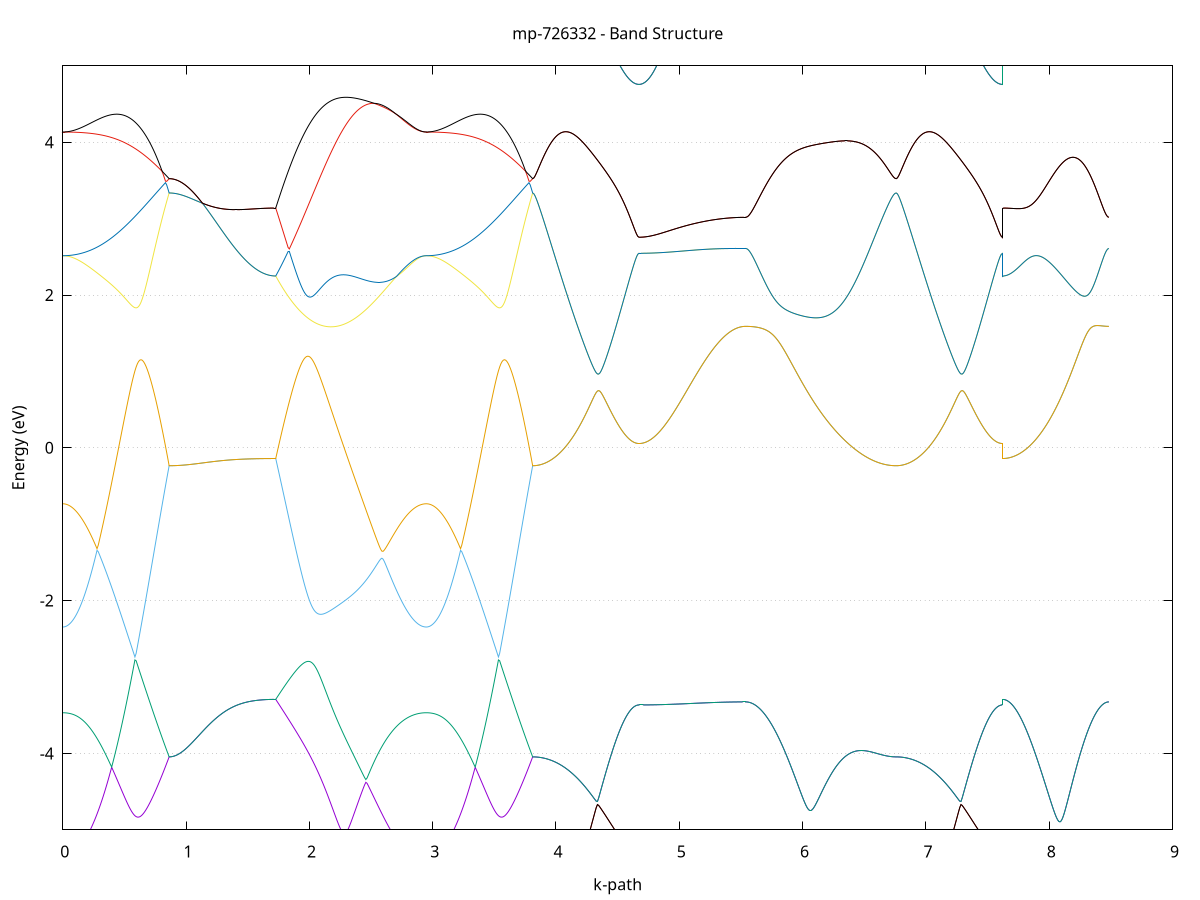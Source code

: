 set title 'mp-726332 - Band Structure'
set xlabel 'k-path'
set ylabel 'Energy (eV)'
set grid y
set yrange [-5:5]
set terminal png size 800,600
set output 'mp-726332_bands_gnuplot.png'
plot '-' using 1:2 with lines notitle, '-' using 1:2 with lines notitle, '-' using 1:2 with lines notitle, '-' using 1:2 with lines notitle, '-' using 1:2 with lines notitle, '-' using 1:2 with lines notitle, '-' using 1:2 with lines notitle, '-' using 1:2 with lines notitle, '-' using 1:2 with lines notitle, '-' using 1:2 with lines notitle, '-' using 1:2 with lines notitle, '-' using 1:2 with lines notitle, '-' using 1:2 with lines notitle, '-' using 1:2 with lines notitle, '-' using 1:2 with lines notitle, '-' using 1:2 with lines notitle, '-' using 1:2 with lines notitle, '-' using 1:2 with lines notitle, '-' using 1:2 with lines notitle, '-' using 1:2 with lines notitle
0.000000 -22.106777
0.009914 -22.106477
0.019828 -22.105577
0.029742 -22.104077
0.039656 -22.101877
0.049570 -22.099077
0.059485 -22.095777
0.069399 -22.091777
0.079313 -22.087077
0.089227 -22.081977
0.099141 -22.076077
0.109055 -22.069677
0.118969 -22.062577
0.128883 -22.054877
0.138797 -22.046577
0.148711 -22.037677
0.158625 -22.028177
0.168540 -22.017977
0.178454 -22.007277
0.188368 -21.995877
0.198282 -21.983977
0.208196 -21.971377
0.218110 -21.958177
0.228024 -21.944377
0.237938 -21.929977
0.247852 -21.914977
0.257766 -21.899377
0.267680 -21.883077
0.277595 -21.866277
0.287509 -21.848777
0.297423 -21.830777
0.307337 -21.812077
0.317251 -21.792777
0.327165 -21.772977
0.337079 -21.752477
0.346993 -21.731377
0.356907 -21.709677
0.366821 -21.687377
0.376735 -21.664477
0.386650 -21.640977
0.396564 -21.616877
0.406478 -21.592177
0.416392 -21.566877
0.426306 -21.541077
0.436220 -21.514577
0.446134 -21.487477
0.456048 -21.459777
0.465962 -21.431477
0.475876 -21.402677
0.485790 -21.373177
0.495705 -21.343177
0.505619 -21.312577
0.515533 -21.281377
0.525447 -21.249577
0.535361 -21.217177
0.545275 -21.184177
0.555189 -21.150577
0.565103 -21.116477
0.575017 -21.081677
0.584931 -21.046377
0.594845 -21.010477
0.604760 -20.974077
0.614674 -20.936977
0.624588 -20.899377
0.634502 -20.861277
0.644416 -20.822477
0.654330 -20.783177
0.664244 -20.743277
0.674158 -20.702877
0.684072 -20.661877
0.693986 -20.620277
0.703900 -20.578177
0.713815 -20.535477
0.723729 -20.492177
0.733643 -20.448377
0.743557 -20.404077
0.753471 -20.359177
0.763385 -20.313777
0.773299 -20.267777
0.783213 -20.221277
0.793127 -20.174277
0.803041 -20.126677
0.812955 -20.078577
0.822870 -20.029877
0.832784 -19.980777
0.842698 -19.931077
0.852612 -19.880877
0.862526 -19.830177
0.862526 -19.830177
0.872463 -19.830077
0.882400 -19.829877
0.892337 -19.829477
0.902274 -19.828977
0.912211 -19.828277
0.922148 -19.827477
0.932085 -19.826577
0.942021 -19.825477
0.951958 -19.824277
0.961895 -19.822877
0.971832 -19.821377
0.981769 -19.819677
0.991706 -19.817877
1.001643 -19.815977
1.011580 -19.813877
1.021517 -19.811677
1.031454 -19.809377
1.041391 -19.806977
1.051328 -19.804377
1.061265 -19.801677
1.071202 -19.798877
1.081139 -19.795977
1.091076 -19.792977
1.101013 -19.789877
1.110950 -19.786677
1.120887 -19.783277
1.130824 -19.779877
1.140760 -19.776377
1.150697 -19.772777
1.160634 -19.769077
1.170571 -19.765377
1.180508 -19.761477
1.190445 -19.757577
1.200382 -19.753577
1.210319 -19.749577
1.220256 -19.745477
1.230193 -19.741377
1.240130 -19.737177
1.250067 -19.732977
1.260004 -19.728777
1.269941 -19.724477
1.279878 -19.720177
1.289815 -19.715777
1.299752 -19.711477
1.309689 -19.707177
1.319626 -19.702777
1.329563 -19.698477
1.339499 -19.694177
1.349436 -19.689777
1.359373 -19.685477
1.369310 -19.681277
1.379247 -19.676977
1.389184 -19.672877
1.399121 -19.668677
1.409058 -19.664577
1.418995 -19.660577
1.428932 -19.656577
1.438869 -19.652677
1.448806 -19.648777
1.458743 -19.645077
1.468680 -19.641377
1.478617 -19.637777
1.488554 -19.634277
1.498491 -19.630877
1.508428 -19.627577
1.518365 -19.624477
1.528302 -19.621377
1.538238 -19.618477
1.548175 -19.615577
1.558112 -19.612877
1.568049 -19.610277
1.577986 -19.607877
1.587923 -19.605577
1.597860 -19.603477
1.607797 -19.601377
1.617734 -19.599577
1.627671 -19.597877
1.637608 -19.596277
1.647545 -19.594877
1.657482 -19.593677
1.667419 -19.592577
1.677356 -19.591677
1.687293 -19.590977
1.697230 -19.590377
1.707167 -19.589977
1.717104 -19.589677
1.727041 -19.589677
1.727041 -19.589677
1.737050 -19.624877
1.747060 -19.659977
1.757070 -19.694877
1.767080 -19.729577
1.777090 -19.764177
1.787100 -19.798577
1.797110 -19.832877
1.807119 -19.866977
1.817129 -19.900877
1.827139 -19.934677
1.837149 -19.968277
1.847159 -20.001677
1.857169 -20.034977
1.867179 -20.068077
1.877188 -20.101077
1.887198 -20.133877
1.897208 -20.166477
1.907218 -20.198877
1.917228 -20.231077
1.927238 -20.263177
1.937248 -20.295077
1.947257 -20.326777
1.957267 -20.358277
1.967277 -20.389577
1.977287 -20.420677
1.987297 -20.451677
1.997307 -20.482377
2.007317 -20.512977
2.017326 -20.543377
2.027336 -20.573477
2.037346 -20.603477
2.047356 -20.633177
2.057366 -20.662777
2.067376 -20.692077
2.077386 -20.721177
2.087395 -20.750077
2.097405 -20.778677
2.107415 -20.807177
2.117425 -20.835377
2.127435 -20.863377
2.137445 -20.891177
2.147455 -20.918677
2.157464 -20.945977
2.167474 -20.972977
2.177484 -20.999777
2.187494 -21.026377
2.197504 -21.052677
2.207514 -21.078677
2.217524 -21.104477
2.227534 -21.130077
2.237543 -21.155277
2.247553 -21.180277
2.257563 -21.205077
2.267573 -21.229577
2.277583 -21.253777
2.287593 -21.277677
2.297603 -21.301277
2.307612 -21.324577
2.317622 -21.347677
2.327632 -21.370477
2.337642 -21.392877
2.347652 -21.415077
2.357662 -21.436977
2.367672 -21.458477
2.377681 -21.479777
2.387691 -21.500677
2.397701 -21.521377
2.407711 -21.541677
2.417721 -21.561677
2.427731 -21.581377
2.437741 -21.600777
2.447750 -21.619777
2.457760 -21.638477
2.467770 -21.656877
2.477780 -21.674877
2.487790 -21.692577
2.497800 -21.709977
2.507810 -21.726977
2.517819 -21.743677
2.527829 -21.759977
2.537839 -21.775977
2.547849 -21.791577
2.557859 -21.806877
2.567869 -21.821777
2.577879 -21.836277
2.587888 -21.850477
2.597898 -21.864377
2.607908 -21.877777
2.617918 -21.890877
2.627928 -21.903577
2.637938 -21.915977
2.647948 -21.927977
2.657957 -21.939577
2.667967 -21.950777
2.677977 -21.961677
2.687987 -21.972077
2.697997 -21.982177
2.708007 -21.991877
2.718017 -22.001177
2.728027 -22.010177
2.738036 -22.018677
2.748046 -22.026877
2.758056 -22.034577
2.768066 -22.041977
2.778076 -22.048977
2.788086 -22.055577
2.798096 -22.061777
2.808105 -22.067577
2.818115 -22.072977
2.828125 -22.077977
2.838135 -22.082577
2.848145 -22.086777
2.858155 -22.090577
2.868165 -22.093977
2.878174 -22.096977
2.888184 -22.099577
2.898194 -22.101777
2.908204 -22.103577
2.918214 -22.104977
2.928224 -22.105977
2.938234 -22.106577
2.948243 -22.106777
2.948243 -22.106777
2.958158 -22.106477
2.968072 -22.105577
2.977986 -22.104077
2.987900 -22.101877
2.997814 -22.099077
3.007728 -22.095777
3.017642 -22.091777
3.027556 -22.087077
3.037470 -22.081977
3.047384 -22.076077
3.057298 -22.069677
3.067212 -22.062577
3.077127 -22.054877
3.087041 -22.046577
3.096955 -22.037677
3.106869 -22.028177
3.116783 -22.017977
3.126697 -22.007277
3.136611 -21.995877
3.146525 -21.983977
3.156439 -21.971377
3.166353 -21.958177
3.176267 -21.944377
3.186182 -21.929977
3.196096 -21.914977
3.206010 -21.899377
3.215924 -21.883077
3.225838 -21.866277
3.235752 -21.848777
3.245666 -21.830777
3.255580 -21.812077
3.265494 -21.792777
3.275408 -21.772977
3.285322 -21.752477
3.295237 -21.731377
3.305151 -21.709677
3.315065 -21.687377
3.324979 -21.664477
3.334893 -21.640977
3.344807 -21.616877
3.354721 -21.592177
3.364635 -21.566877
3.374549 -21.541077
3.384463 -21.514577
3.394377 -21.487477
3.404292 -21.459777
3.414206 -21.431477
3.424120 -21.402677
3.434034 -21.373177
3.443948 -21.343177
3.453862 -21.312577
3.463776 -21.281377
3.473690 -21.249577
3.483604 -21.217177
3.493518 -21.184177
3.503432 -21.150577
3.513347 -21.116477
3.523261 -21.081677
3.533175 -21.046377
3.543089 -21.010477
3.553003 -20.974077
3.562917 -20.936977
3.572831 -20.899377
3.582745 -20.861277
3.592659 -20.822477
3.602573 -20.783177
3.612487 -20.743277
3.622402 -20.702877
3.632316 -20.661877
3.642230 -20.620277
3.652144 -20.578177
3.662058 -20.535477
3.671972 -20.492177
3.681886 -20.448377
3.691800 -20.404077
3.701714 -20.359177
3.711628 -20.313777
3.721542 -20.267777
3.731457 -20.221277
3.741371 -20.174277
3.751285 -20.126677
3.761199 -20.078577
3.771113 -20.029877
3.781027 -19.980777
3.790941 -19.931077
3.800855 -19.880877
3.810769 -19.830177
3.810769 -19.830177
3.820683 -19.829877
3.830597 -19.828977
3.840512 -19.827477
3.850426 -19.825377
3.860340 -19.822777
3.870254 -19.819477
3.880168 -19.815677
3.890082 -19.811277
3.899996 -19.806277
3.909910 -19.800677
3.919824 -19.794477
3.929738 -19.787677
3.939652 -19.780277
3.949567 -19.772377
3.959481 -19.763777
3.969395 -19.754677
3.979309 -19.744977
3.989223 -19.734677
3.999137 -19.723777
4.009051 -19.712377
4.018965 -19.700277
4.028879 -19.687677
4.038793 -19.674477
4.048707 -19.660777
4.058622 -19.646377
4.068536 -19.631477
4.078450 -19.615977
4.088364 -19.599977
4.098278 -19.583277
4.108192 -19.566077
4.118106 -19.548377
4.128020 -19.530077
4.137934 -19.511177
4.147848 -19.491677
4.157762 -19.471677
4.167677 -19.451177
4.177591 -19.430077
4.187505 -19.408377
4.197419 -19.386277
4.207333 -19.363477
4.217247 -19.340277
4.227161 -19.316477
4.237075 -19.292077
4.246989 -19.267277
4.256903 -19.241877
4.266817 -19.216077
4.276732 -19.189677
4.286646 -19.162877
4.296560 -19.135477
4.306474 -19.107677
4.316388 -19.079377
4.326302 -19.050577
4.336216 -19.021377
4.346130 -18.991677
4.356044 -18.961677
4.365958 -18.931177
4.375872 -18.900277
4.385787 -18.868977
4.395701 -18.837377
4.405615 -18.805377
4.415529 -18.773077
4.425443 -18.740477
4.435357 -18.707677
4.445271 -18.674677
4.455185 -18.641377
4.465099 -18.608077
4.475013 -18.574577
4.484927 -18.541177
4.494842 -18.507677
4.504756 -18.474377
4.514670 -18.441277
4.524584 -18.408477
4.534498 -18.376077
4.544412 -18.344277
4.554326 -18.313277
4.564240 -18.283077
4.574154 -18.253977
4.584068 -18.226277
4.593982 -18.200177
4.603897 -18.176077
4.613811 -18.154077
4.623725 -18.134777
4.633639 -18.118277
4.643553 -18.105077
4.653467 -18.095377
4.663381 -18.089477
4.673295 -18.087477
4.673295 -18.087477
4.683232 -18.087477
4.693169 -18.087277
4.703106 -18.087077
4.713043 -18.086677
4.722980 -18.086177
4.732917 -18.085677
4.742854 -18.084977
4.752791 -18.084177
4.762728 -18.083277
4.772665 -18.082377
4.782602 -18.081277
4.792539 -18.080077
4.802475 -18.078877
4.812412 -18.077477
4.822349 -18.076077
4.832286 -18.074477
4.842223 -18.072877
4.852160 -18.071177
4.862097 -18.069377
4.872034 -18.067477
4.881971 -18.065477
4.891908 -18.063477
4.901845 -18.061377
4.911782 -18.059177
4.921719 -18.056877
4.931656 -18.054577
4.941593 -18.052177
4.951530 -18.049777
4.961467 -18.047177
4.971404 -18.044677
4.981341 -18.042077
4.991278 -18.039477
5.001215 -18.036677
5.011151 -18.033977
5.021088 -18.031177
5.031025 -18.028277
5.040962 -18.025477
5.050899 -18.022577
5.060836 -18.019577
5.070773 -18.016677
5.080710 -18.013677
5.090647 -18.010777
5.100584 -18.007777
5.110521 -18.004777
5.120458 -18.001777
5.130395 -17.998777
5.140332 -17.995777
5.150269 -17.992777
5.160206 -17.989877
5.170143 -17.986877
5.180080 -17.983977
5.190017 -17.981077
5.199954 -17.978177
5.209890 -17.975377
5.219827 -17.972477
5.229764 -17.969777
5.239701 -17.967077
5.249638 -17.964377
5.259575 -17.961777
5.269512 -17.959177
5.279449 -17.956677
5.289386 -17.954277
5.299323 -17.951877
5.309260 -17.949577
5.319197 -17.947377
5.329134 -17.945177
5.339071 -17.943077
5.349008 -17.941077
5.358945 -17.939177
5.368882 -17.937377
5.378819 -17.935577
5.388756 -17.933977
5.398693 -17.932377
5.408629 -17.930977
5.418566 -17.929677
5.428503 -17.928377
5.438440 -17.927277
5.448377 -17.926177
5.458314 -17.925277
5.468251 -17.924377
5.478188 -17.923677
5.488125 -17.923077
5.498062 -17.922577
5.507999 -17.922177
5.517936 -17.921877
5.527873 -17.921777
5.537810 -17.921677
5.537810 -17.921677
5.547820 -17.922577
5.557830 -17.925377
5.567839 -17.929877
5.577849 -17.936177
5.587859 -17.944177
5.597869 -17.953677
5.607879 -17.964877
5.617889 -17.977377
5.627899 -17.991277
5.637908 -18.006377
5.647918 -18.022577
5.657928 -18.039877
5.667938 -18.058177
5.677948 -18.077277
5.687958 -18.097077
5.697968 -18.117677
5.707977 -18.138877
5.717987 -18.160577
5.727997 -18.182877
5.738007 -18.205477
5.748017 -18.228577
5.758027 -18.251977
5.768037 -18.275677
5.778046 -18.299577
5.788056 -18.323777
5.798066 -18.348077
5.808076 -18.372477
5.818086 -18.397077
5.828096 -18.421777
5.838106 -18.446577
5.848115 -18.471377
5.858125 -18.496177
5.868135 -18.520977
5.878145 -18.545777
5.888155 -18.570577
5.898165 -18.595277
5.908175 -18.619977
5.918184 -18.644677
5.928194 -18.669177
5.938204 -18.693577
5.948214 -18.717977
5.958224 -18.742177
5.968234 -18.766277
5.978244 -18.790177
5.988253 -18.813977
5.998263 -18.837677
6.008273 -18.861077
6.018283 -18.884477
6.028293 -18.907577
6.038303 -18.930577
6.048313 -18.953277
6.058323 -18.975877
6.068332 -18.998277
6.078342 -19.020377
6.088352 -19.042377
6.098362 -19.064077
6.108372 -19.085577
6.118382 -19.106877
6.128392 -19.127877
6.138401 -19.148677
6.148411 -19.169177
6.158421 -19.189477
6.168431 -19.209477
6.178441 -19.229277
6.188451 -19.248877
6.198461 -19.268077
6.208470 -19.287077
6.218480 -19.305777
6.228490 -19.324177
6.238500 -19.342377
6.248510 -19.360177
6.258520 -19.377777
6.268530 -19.395077
6.278539 -19.411977
6.288549 -19.428677
6.298559 -19.445077
6.308569 -19.461177
6.318579 -19.476877
6.328589 -19.492377
6.338599 -19.507477
6.348608 -19.522277
6.358618 -19.536777
6.368628 -19.550977
6.378638 -19.564777
6.388648 -19.578277
6.398658 -19.591477
6.408668 -19.604377
6.418677 -19.616777
6.428687 -19.628977
6.438697 -19.640877
6.448707 -19.652277
6.458717 -19.663477
6.468727 -19.674277
6.478737 -19.684677
6.488746 -19.694777
6.498756 -19.704577
6.508766 -19.713977
6.518776 -19.722977
6.528786 -19.731677
6.538796 -19.739977
6.548806 -19.747977
6.558816 -19.755577
6.568825 -19.762777
6.578835 -19.769677
6.588845 -19.776177
6.598855 -19.782277
6.608865 -19.788077
6.618875 -19.793477
6.628885 -19.798577
6.638894 -19.803177
6.648904 -19.807477
6.658914 -19.811377
6.668924 -19.814977
6.678934 -19.818177
6.688944 -19.820977
6.698954 -19.823377
6.708963 -19.825477
6.718973 -19.827177
6.728983 -19.828477
6.738993 -19.829377
6.749003 -19.829977
6.759013 -19.830177
6.759013 -19.830177
6.768927 -19.829877
6.778841 -19.828977
6.788755 -19.827477
6.798669 -19.825377
6.808583 -19.822777
6.818497 -19.819477
6.828411 -19.815677
6.838325 -19.811277
6.848240 -19.806277
6.858154 -19.800677
6.868068 -19.794477
6.877982 -19.787677
6.887896 -19.780277
6.897810 -19.772377
6.907724 -19.763777
6.917638 -19.754677
6.927552 -19.744977
6.937466 -19.734677
6.947380 -19.723777
6.957294 -19.712377
6.967209 -19.700277
6.977123 -19.687677
6.987037 -19.674477
6.996951 -19.660777
7.006865 -19.646377
7.016779 -19.631477
7.026693 -19.615977
7.036607 -19.599977
7.046521 -19.583277
7.056435 -19.566077
7.066349 -19.548377
7.076264 -19.530077
7.086178 -19.511177
7.096092 -19.491677
7.106006 -19.471677
7.115920 -19.451177
7.125834 -19.430077
7.135748 -19.408377
7.145662 -19.386277
7.155576 -19.363477
7.165490 -19.340277
7.175404 -19.316477
7.185319 -19.292077
7.195233 -19.267277
7.205147 -19.241877
7.215061 -19.216077
7.224975 -19.189677
7.234889 -19.162877
7.244803 -19.135477
7.254717 -19.107677
7.264631 -19.079377
7.274545 -19.050577
7.284459 -19.021377
7.294374 -18.991677
7.304288 -18.961677
7.314202 -18.931177
7.324116 -18.900277
7.334030 -18.868977
7.343944 -18.837377
7.353858 -18.805377
7.363772 -18.773077
7.373686 -18.740477
7.383600 -18.707677
7.393514 -18.674677
7.403429 -18.641377
7.413343 -18.608077
7.423257 -18.574577
7.433171 -18.541177
7.443085 -18.507677
7.452999 -18.474377
7.462913 -18.441277
7.472827 -18.408477
7.482741 -18.376077
7.492655 -18.344277
7.502569 -18.313277
7.512484 -18.283077
7.522398 -18.253977
7.532312 -18.226277
7.542226 -18.200177
7.552140 -18.176077
7.562054 -18.154077
7.571968 -18.134777
7.581882 -18.118277
7.591796 -18.105077
7.601710 -18.095377
7.611624 -18.089477
7.621539 -18.087477
7.621539 -19.589677
7.631453 -19.589377
7.641367 -19.588477
7.651281 -19.587077
7.661195 -19.584977
7.671109 -19.582377
7.681023 -19.579177
7.690937 -19.575477
7.700851 -19.571077
7.710765 -19.566177
7.720679 -19.560677
7.730594 -19.554577
7.740508 -19.547977
7.750422 -19.540777
7.760336 -19.532977
7.770250 -19.524677
7.780164 -19.515677
7.790078 -19.506177
7.799992 -19.496177
7.809906 -19.485477
7.819820 -19.474277
7.829734 -19.462477
7.839649 -19.450177
7.849563 -19.437177
7.859477 -19.423777
7.869391 -19.409677
7.879305 -19.395177
7.889219 -19.379977
7.899133 -19.364277
7.909047 -19.347977
7.918961 -19.331177
7.928875 -19.313877
7.938789 -19.295977
7.948704 -19.277477
7.958618 -19.258577
7.968532 -19.238977
7.978446 -19.218977
7.988360 -19.198377
7.998274 -19.177277
8.008188 -19.155677
8.018102 -19.133477
8.028016 -19.110877
8.037930 -19.087677
8.047844 -19.063977
8.057759 -19.039777
8.067673 -19.015177
8.077587 -18.989977
8.087501 -18.964377
8.097415 -18.938277
8.107329 -18.911677
8.117243 -18.884677
8.127157 -18.857277
8.137071 -18.829377
8.146985 -18.801077
8.156899 -18.772377
8.166814 -18.743277
8.176728 -18.713777
8.186642 -18.683977
8.196556 -18.653777
8.206470 -18.623277
8.216384 -18.592577
8.226298 -18.561577
8.236212 -18.530277
8.246126 -18.498877
8.256040 -18.467277
8.265954 -18.435477
8.275869 -18.403677
8.285783 -18.371877
8.295697 -18.340077
8.305611 -18.308377
8.315525 -18.276877
8.325439 -18.245777
8.335353 -18.214977
8.345267 -18.184677
8.355181 -18.155077
8.365095 -18.126177
8.375009 -18.098277
8.384924 -18.071577
8.394838 -18.046177
8.404752 -18.022477
8.414666 -18.000577
8.424580 -17.980877
8.434494 -17.963477
8.444408 -17.948877
8.454322 -17.937177
8.464236 -17.928577
8.474150 -17.923377
8.484064 -17.921677
e
0.000000 -15.387077
0.009914 -15.387977
0.019828 -15.390877
0.029742 -15.395677
0.039656 -15.402477
0.049570 -15.411277
0.059485 -15.422077
0.069399 -15.435177
0.079313 -15.450377
0.089227 -15.467877
0.099141 -15.487777
0.109055 -15.510077
0.118969 -15.534877
0.128883 -15.562177
0.138797 -15.591977
0.148711 -15.624277
0.158625 -15.659177
0.168540 -15.696477
0.178454 -15.736177
0.188368 -15.778177
0.198282 -15.822377
0.208196 -15.868677
0.218110 -15.917077
0.228024 -15.967177
0.237938 -16.019077
0.247852 -16.072477
0.257766 -16.127377
0.267680 -16.183677
0.277595 -16.241177
0.287509 -16.299777
0.297423 -16.359377
0.307337 -16.419877
0.317251 -16.481177
0.327165 -16.543177
0.337079 -16.605777
0.346993 -16.668977
0.356907 -16.732677
0.366821 -16.796677
0.376735 -16.861177
0.386650 -16.925877
0.396564 -16.990877
0.406478 -17.055977
0.416392 -17.121277
0.426306 -17.186677
0.436220 -17.252177
0.446134 -17.317677
0.456048 -17.383177
0.465962 -17.448677
0.475876 -17.513977
0.485790 -17.579277
0.495705 -17.644477
0.505619 -17.709477
0.515533 -17.774377
0.525447 -17.838977
0.535361 -17.903477
0.545275 -17.967677
0.555189 -18.031677
0.565103 -18.095377
0.575017 -18.158777
0.584931 -18.221977
0.594845 -18.284777
0.604760 -18.347377
0.614674 -18.409577
0.624588 -18.471377
0.634502 -18.532877
0.644416 -18.593977
0.654330 -18.654677
0.664244 -18.715077
0.674158 -18.775077
0.684072 -18.834577
0.693986 -18.893677
0.703900 -18.952477
0.713815 -19.010777
0.723729 -19.068677
0.733643 -19.126077
0.743557 -19.183077
0.753471 -19.239677
0.763385 -19.295777
0.773299 -19.351377
0.783213 -19.406477
0.793127 -19.461077
0.803041 -19.515277
0.812955 -19.568977
0.822870 -19.622177
0.832784 -19.674977
0.842698 -19.727177
0.852612 -19.778877
0.862526 -19.830177
0.862526 -19.830177
0.872463 -19.830077
0.882400 -19.829877
0.892337 -19.829477
0.902274 -19.828977
0.912211 -19.828277
0.922148 -19.827477
0.932085 -19.826577
0.942021 -19.825477
0.951958 -19.824277
0.961895 -19.822877
0.971832 -19.821377
0.981769 -19.819677
0.991706 -19.817877
1.001643 -19.815977
1.011580 -19.813877
1.021517 -19.811677
1.031454 -19.809377
1.041391 -19.806977
1.051328 -19.804377
1.061265 -19.801677
1.071202 -19.798877
1.081139 -19.795977
1.091076 -19.792977
1.101013 -19.789877
1.110950 -19.786677
1.120887 -19.783277
1.130824 -19.779877
1.140760 -19.776377
1.150697 -19.772777
1.160634 -19.769077
1.170571 -19.765377
1.180508 -19.761477
1.190445 -19.757577
1.200382 -19.753577
1.210319 -19.749577
1.220256 -19.745477
1.230193 -19.741377
1.240130 -19.737177
1.250067 -19.732977
1.260004 -19.728777
1.269941 -19.724477
1.279878 -19.720177
1.289815 -19.715777
1.299752 -19.711477
1.309689 -19.707177
1.319626 -19.702777
1.329563 -19.698477
1.339499 -19.694177
1.349436 -19.689777
1.359373 -19.685477
1.369310 -19.681277
1.379247 -19.676977
1.389184 -19.672877
1.399121 -19.668677
1.409058 -19.664577
1.418995 -19.660577
1.428932 -19.656577
1.438869 -19.652677
1.448806 -19.648777
1.458743 -19.645077
1.468680 -19.641377
1.478617 -19.637777
1.488554 -19.634277
1.498491 -19.630877
1.508428 -19.627577
1.518365 -19.624477
1.528302 -19.621377
1.538238 -19.618477
1.548175 -19.615577
1.558112 -19.612877
1.568049 -19.610277
1.577986 -19.607877
1.587923 -19.605577
1.597860 -19.603477
1.607797 -19.601377
1.617734 -19.599577
1.627671 -19.597877
1.637608 -19.596277
1.647545 -19.594877
1.657482 -19.593677
1.667419 -19.592577
1.677356 -19.591677
1.687293 -19.590977
1.697230 -19.590377
1.707167 -19.589977
1.717104 -19.589677
1.727041 -19.589677
1.727041 -19.589677
1.737050 -19.554277
1.747060 -19.518677
1.757070 -19.482977
1.767080 -19.447077
1.777090 -19.411077
1.787100 -19.374877
1.797110 -19.338577
1.807119 -19.302077
1.817129 -19.265377
1.827139 -19.228677
1.837149 -19.191677
1.847159 -19.154577
1.857169 -19.117277
1.867179 -19.079877
1.877188 -19.042277
1.887198 -19.004577
1.897208 -18.966677
1.907218 -18.928577
1.917228 -18.890377
1.927238 -18.852077
1.937248 -18.813477
1.947257 -18.774777
1.957267 -18.735977
1.967277 -18.696877
1.977287 -18.657777
1.987297 -18.618377
1.997307 -18.578877
2.007317 -18.539277
2.017326 -18.499477
2.027336 -18.459477
2.037346 -18.419377
2.047356 -18.379077
2.057366 -18.338577
2.067376 -18.297977
2.077386 -18.257277
2.087395 -18.216377
2.097405 -18.175277
2.107415 -18.134077
2.117425 -18.092677
2.127435 -18.051177
2.137445 -18.009477
2.147455 -17.967677
2.157464 -17.925677
2.167474 -17.883577
2.177484 -17.841377
2.187494 -17.798977
2.197504 -17.756477
2.207514 -17.713877
2.217524 -17.671077
2.227534 -17.628177
2.237543 -17.585277
2.247553 -17.542177
2.257563 -17.498877
2.267573 -17.455577
2.277583 -17.412177
2.287593 -17.368677
2.297603 -17.325077
2.307612 -17.281377
2.317622 -17.237677
2.327632 -17.193877
2.337642 -17.150077
2.347652 -17.106277
2.357662 -17.062377
2.367672 -17.018477
2.377681 -16.974577
2.387691 -16.930677
2.397701 -16.886877
2.407711 -16.843077
2.417721 -16.799377
2.427731 -16.755777
2.437741 -16.712177
2.447750 -16.668777
2.457760 -16.625577
2.467770 -16.582477
2.477780 -16.539577
2.487790 -16.496977
2.497800 -16.454577
2.507810 -16.412377
2.517819 -16.370577
2.527829 -16.329177
2.537839 -16.288077
2.547849 -16.247477
2.557859 -16.207277
2.567869 -16.167577
2.577879 -16.128477
2.587888 -16.089977
2.597898 -16.052077
2.607908 -16.014977
2.617918 -15.978477
2.627928 -15.942877
2.637938 -15.908077
2.647948 -15.874177
2.657957 -15.841177
2.667967 -15.809177
2.677977 -15.778277
2.687987 -15.748377
2.697997 -15.719677
2.708007 -15.692077
2.718017 -15.665677
2.728027 -15.640477
2.738036 -15.616577
2.748046 -15.593877
2.758056 -15.572477
2.768066 -15.552277
2.778076 -15.533377
2.788086 -15.515777
2.798096 -15.499377
2.808105 -15.484277
2.818115 -15.470277
2.828125 -15.457477
2.838135 -15.445877
2.848145 -15.435377
2.858155 -15.425977
2.868165 -15.417677
2.878174 -15.410377
2.888184 -15.404177
2.898194 -15.398877
2.908204 -15.394577
2.918214 -15.391277
2.928224 -15.388877
2.938234 -15.387477
2.948243 -15.387077
2.948243 -15.387077
2.958158 -15.387977
2.968072 -15.390877
2.977986 -15.395677
2.987900 -15.402477
2.997814 -15.411277
3.007728 -15.422077
3.017642 -15.435177
3.027556 -15.450377
3.037470 -15.467877
3.047384 -15.487777
3.057298 -15.510077
3.067212 -15.534877
3.077127 -15.562177
3.087041 -15.591977
3.096955 -15.624277
3.106869 -15.659177
3.116783 -15.696477
3.126697 -15.736177
3.136611 -15.778177
3.146525 -15.822377
3.156439 -15.868677
3.166353 -15.917077
3.176267 -15.967177
3.186182 -16.019077
3.196096 -16.072477
3.206010 -16.127377
3.215924 -16.183677
3.225838 -16.241177
3.235752 -16.299777
3.245666 -16.359377
3.255580 -16.419877
3.265494 -16.481177
3.275408 -16.543177
3.285322 -16.605777
3.295237 -16.668977
3.305151 -16.732677
3.315065 -16.796677
3.324979 -16.861177
3.334893 -16.925877
3.344807 -16.990877
3.354721 -17.055977
3.364635 -17.121277
3.374549 -17.186677
3.384463 -17.252177
3.394377 -17.317677
3.404292 -17.383177
3.414206 -17.448677
3.424120 -17.513977
3.434034 -17.579277
3.443948 -17.644477
3.453862 -17.709477
3.463776 -17.774377
3.473690 -17.838977
3.483604 -17.903477
3.493518 -17.967677
3.503432 -18.031677
3.513347 -18.095377
3.523261 -18.158777
3.533175 -18.221977
3.543089 -18.284777
3.553003 -18.347377
3.562917 -18.409577
3.572831 -18.471377
3.582745 -18.532877
3.592659 -18.593977
3.602573 -18.654677
3.612487 -18.715077
3.622402 -18.775077
3.632316 -18.834577
3.642230 -18.893677
3.652144 -18.952477
3.662058 -19.010777
3.671972 -19.068677
3.681886 -19.126077
3.691800 -19.183077
3.701714 -19.239677
3.711628 -19.295777
3.721542 -19.351377
3.731457 -19.406477
3.741371 -19.461077
3.751285 -19.515277
3.761199 -19.568977
3.771113 -19.622177
3.781027 -19.674977
3.790941 -19.727177
3.800855 -19.778877
3.810769 -19.830177
3.810769 -19.830177
3.820683 -19.829877
3.830597 -19.828977
3.840512 -19.827477
3.850426 -19.825377
3.860340 -19.822777
3.870254 -19.819477
3.880168 -19.815677
3.890082 -19.811277
3.899996 -19.806277
3.909910 -19.800677
3.919824 -19.794477
3.929738 -19.787677
3.939652 -19.780277
3.949567 -19.772377
3.959481 -19.763777
3.969395 -19.754677
3.979309 -19.744977
3.989223 -19.734677
3.999137 -19.723777
4.009051 -19.712377
4.018965 -19.700277
4.028879 -19.687677
4.038793 -19.674477
4.048707 -19.660777
4.058622 -19.646377
4.068536 -19.631477
4.078450 -19.615977
4.088364 -19.599977
4.098278 -19.583277
4.108192 -19.566077
4.118106 -19.548377
4.128020 -19.530077
4.137934 -19.511177
4.147848 -19.491677
4.157762 -19.471677
4.167677 -19.451177
4.177591 -19.430077
4.187505 -19.408377
4.197419 -19.386277
4.207333 -19.363477
4.217247 -19.340277
4.227161 -19.316477
4.237075 -19.292077
4.246989 -19.267277
4.256903 -19.241877
4.266817 -19.216077
4.276732 -19.189677
4.286646 -19.162877
4.296560 -19.135477
4.306474 -19.107677
4.316388 -19.079377
4.326302 -19.050577
4.336216 -19.021377
4.346130 -18.991677
4.356044 -18.961677
4.365958 -18.931177
4.375872 -18.900277
4.385787 -18.868977
4.395701 -18.837377
4.405615 -18.805377
4.415529 -18.773077
4.425443 -18.740477
4.435357 -18.707677
4.445271 -18.674677
4.455185 -18.641377
4.465099 -18.608077
4.475013 -18.574577
4.484927 -18.541177
4.494842 -18.507677
4.504756 -18.474377
4.514670 -18.441277
4.524584 -18.408477
4.534498 -18.376077
4.544412 -18.344277
4.554326 -18.313277
4.564240 -18.283077
4.574154 -18.253977
4.584068 -18.226277
4.593982 -18.200177
4.603897 -18.176077
4.613811 -18.154077
4.623725 -18.134777
4.633639 -18.118277
4.643553 -18.105077
4.653467 -18.095377
4.663381 -18.089477
4.673295 -18.087477
4.673295 -18.087477
4.683232 -18.087477
4.693169 -18.087277
4.703106 -18.087077
4.713043 -18.086677
4.722980 -18.086177
4.732917 -18.085677
4.742854 -18.084977
4.752791 -18.084177
4.762728 -18.083277
4.772665 -18.082377
4.782602 -18.081277
4.792539 -18.080077
4.802475 -18.078877
4.812412 -18.077477
4.822349 -18.076077
4.832286 -18.074477
4.842223 -18.072877
4.852160 -18.071177
4.862097 -18.069377
4.872034 -18.067477
4.881971 -18.065477
4.891908 -18.063477
4.901845 -18.061377
4.911782 -18.059177
4.921719 -18.056877
4.931656 -18.054577
4.941593 -18.052177
4.951530 -18.049777
4.961467 -18.047177
4.971404 -18.044677
4.981341 -18.042077
4.991278 -18.039477
5.001215 -18.036677
5.011151 -18.033977
5.021088 -18.031177
5.031025 -18.028277
5.040962 -18.025477
5.050899 -18.022577
5.060836 -18.019577
5.070773 -18.016677
5.080710 -18.013677
5.090647 -18.010777
5.100584 -18.007777
5.110521 -18.004777
5.120458 -18.001777
5.130395 -17.998777
5.140332 -17.995777
5.150269 -17.992777
5.160206 -17.989877
5.170143 -17.986877
5.180080 -17.983977
5.190017 -17.981077
5.199954 -17.978177
5.209890 -17.975377
5.219827 -17.972477
5.229764 -17.969777
5.239701 -17.967077
5.249638 -17.964377
5.259575 -17.961777
5.269512 -17.959177
5.279449 -17.956677
5.289386 -17.954277
5.299323 -17.951877
5.309260 -17.949577
5.319197 -17.947377
5.329134 -17.945177
5.339071 -17.943077
5.349008 -17.941077
5.358945 -17.939177
5.368882 -17.937377
5.378819 -17.935577
5.388756 -17.933977
5.398693 -17.932377
5.408629 -17.930977
5.418566 -17.929677
5.428503 -17.928377
5.438440 -17.927277
5.448377 -17.926177
5.458314 -17.925277
5.468251 -17.924377
5.478188 -17.923677
5.488125 -17.923077
5.498062 -17.922577
5.507999 -17.922177
5.517936 -17.921877
5.527873 -17.921777
5.537810 -17.921677
5.537810 -17.921677
5.547820 -17.922577
5.557830 -17.925377
5.567839 -17.929877
5.577849 -17.936177
5.587859 -17.944177
5.597869 -17.953677
5.607879 -17.964877
5.617889 -17.977377
5.627899 -17.991277
5.637908 -18.006377
5.647918 -18.022577
5.657928 -18.039877
5.667938 -18.058177
5.677948 -18.077277
5.687958 -18.097077
5.697968 -18.117677
5.707977 -18.138877
5.717987 -18.160577
5.727997 -18.182877
5.738007 -18.205477
5.748017 -18.228577
5.758027 -18.251977
5.768037 -18.275677
5.778046 -18.299577
5.788056 -18.323777
5.798066 -18.348077
5.808076 -18.372477
5.818086 -18.397077
5.828096 -18.421777
5.838106 -18.446577
5.848115 -18.471377
5.858125 -18.496177
5.868135 -18.520977
5.878145 -18.545777
5.888155 -18.570577
5.898165 -18.595277
5.908175 -18.619977
5.918184 -18.644677
5.928194 -18.669177
5.938204 -18.693577
5.948214 -18.717977
5.958224 -18.742177
5.968234 -18.766277
5.978244 -18.790177
5.988253 -18.813977
5.998263 -18.837677
6.008273 -18.861077
6.018283 -18.884477
6.028293 -18.907577
6.038303 -18.930577
6.048313 -18.953277
6.058323 -18.975877
6.068332 -18.998277
6.078342 -19.020377
6.088352 -19.042377
6.098362 -19.064077
6.108372 -19.085577
6.118382 -19.106877
6.128392 -19.127877
6.138401 -19.148677
6.148411 -19.169177
6.158421 -19.189477
6.168431 -19.209477
6.178441 -19.229277
6.188451 -19.248877
6.198461 -19.268077
6.208470 -19.287077
6.218480 -19.305777
6.228490 -19.324177
6.238500 -19.342377
6.248510 -19.360177
6.258520 -19.377777
6.268530 -19.395077
6.278539 -19.411977
6.288549 -19.428677
6.298559 -19.445077
6.308569 -19.461177
6.318579 -19.476877
6.328589 -19.492377
6.338599 -19.507477
6.348608 -19.522277
6.358618 -19.536777
6.368628 -19.550977
6.378638 -19.564777
6.388648 -19.578277
6.398658 -19.591477
6.408668 -19.604377
6.418677 -19.616777
6.428687 -19.628977
6.438697 -19.640877
6.448707 -19.652277
6.458717 -19.663477
6.468727 -19.674277
6.478737 -19.684677
6.488746 -19.694777
6.498756 -19.704577
6.508766 -19.713977
6.518776 -19.722977
6.528786 -19.731677
6.538796 -19.739977
6.548806 -19.747977
6.558816 -19.755577
6.568825 -19.762777
6.578835 -19.769677
6.588845 -19.776177
6.598855 -19.782277
6.608865 -19.788077
6.618875 -19.793477
6.628885 -19.798577
6.638894 -19.803177
6.648904 -19.807477
6.658914 -19.811377
6.668924 -19.814977
6.678934 -19.818177
6.688944 -19.820977
6.698954 -19.823377
6.708963 -19.825477
6.718973 -19.827177
6.728983 -19.828477
6.738993 -19.829377
6.749003 -19.829977
6.759013 -19.830177
6.759013 -19.830177
6.768927 -19.829877
6.778841 -19.828977
6.788755 -19.827477
6.798669 -19.825377
6.808583 -19.822777
6.818497 -19.819477
6.828411 -19.815677
6.838325 -19.811277
6.848240 -19.806277
6.858154 -19.800677
6.868068 -19.794477
6.877982 -19.787677
6.887896 -19.780277
6.897810 -19.772377
6.907724 -19.763777
6.917638 -19.754677
6.927552 -19.744977
6.937466 -19.734677
6.947380 -19.723777
6.957294 -19.712377
6.967209 -19.700277
6.977123 -19.687677
6.987037 -19.674477
6.996951 -19.660777
7.006865 -19.646377
7.016779 -19.631477
7.026693 -19.615977
7.036607 -19.599977
7.046521 -19.583277
7.056435 -19.566077
7.066349 -19.548377
7.076264 -19.530077
7.086178 -19.511177
7.096092 -19.491677
7.106006 -19.471677
7.115920 -19.451177
7.125834 -19.430077
7.135748 -19.408377
7.145662 -19.386277
7.155576 -19.363477
7.165490 -19.340277
7.175404 -19.316477
7.185319 -19.292077
7.195233 -19.267277
7.205147 -19.241877
7.215061 -19.216077
7.224975 -19.189677
7.234889 -19.162877
7.244803 -19.135477
7.254717 -19.107677
7.264631 -19.079377
7.274545 -19.050577
7.284459 -19.021377
7.294374 -18.991677
7.304288 -18.961677
7.314202 -18.931177
7.324116 -18.900277
7.334030 -18.868977
7.343944 -18.837377
7.353858 -18.805377
7.363772 -18.773077
7.373686 -18.740477
7.383600 -18.707677
7.393514 -18.674677
7.403429 -18.641377
7.413343 -18.608077
7.423257 -18.574577
7.433171 -18.541177
7.443085 -18.507677
7.452999 -18.474377
7.462913 -18.441277
7.472827 -18.408477
7.482741 -18.376077
7.492655 -18.344277
7.502569 -18.313277
7.512484 -18.283077
7.522398 -18.253977
7.532312 -18.226277
7.542226 -18.200177
7.552140 -18.176077
7.562054 -18.154077
7.571968 -18.134777
7.581882 -18.118277
7.591796 -18.105077
7.601710 -18.095377
7.611624 -18.089477
7.621539 -18.087477
7.621539 -19.589677
7.631453 -19.589377
7.641367 -19.588477
7.651281 -19.587077
7.661195 -19.584977
7.671109 -19.582377
7.681023 -19.579177
7.690937 -19.575477
7.700851 -19.571077
7.710765 -19.566177
7.720679 -19.560677
7.730594 -19.554577
7.740508 -19.547977
7.750422 -19.540777
7.760336 -19.532977
7.770250 -19.524677
7.780164 -19.515677
7.790078 -19.506177
7.799992 -19.496177
7.809906 -19.485477
7.819820 -19.474277
7.829734 -19.462477
7.839649 -19.450177
7.849563 -19.437177
7.859477 -19.423777
7.869391 -19.409677
7.879305 -19.395177
7.889219 -19.379977
7.899133 -19.364277
7.909047 -19.347977
7.918961 -19.331177
7.928875 -19.313877
7.938789 -19.295977
7.948704 -19.277477
7.958618 -19.258577
7.968532 -19.238977
7.978446 -19.218977
7.988360 -19.198377
7.998274 -19.177277
8.008188 -19.155677
8.018102 -19.133477
8.028016 -19.110877
8.037930 -19.087677
8.047844 -19.063977
8.057759 -19.039777
8.067673 -19.015177
8.077587 -18.989977
8.087501 -18.964377
8.097415 -18.938277
8.107329 -18.911677
8.117243 -18.884677
8.127157 -18.857277
8.137071 -18.829377
8.146985 -18.801077
8.156899 -18.772377
8.166814 -18.743277
8.176728 -18.713777
8.186642 -18.683977
8.196556 -18.653777
8.206470 -18.623277
8.216384 -18.592577
8.226298 -18.561577
8.236212 -18.530277
8.246126 -18.498877
8.256040 -18.467277
8.265954 -18.435477
8.275869 -18.403677
8.285783 -18.371877
8.295697 -18.340077
8.305611 -18.308377
8.315525 -18.276877
8.325439 -18.245777
8.335353 -18.214977
8.345267 -18.184677
8.355181 -18.155077
8.365095 -18.126177
8.375009 -18.098277
8.384924 -18.071577
8.394838 -18.046177
8.404752 -18.022477
8.414666 -18.000577
8.424580 -17.980877
8.434494 -17.963477
8.444408 -17.948877
8.454322 -17.937177
8.464236 -17.928577
8.474150 -17.923377
8.484064 -17.921677
e
0.000000 -14.154677
0.009914 -14.155677
0.019828 -14.158777
0.029742 -14.163777
0.039656 -14.170577
0.049570 -14.178977
0.059485 -14.188877
0.069399 -14.199877
0.079313 -14.211777
0.089227 -14.224277
0.099141 -14.237077
0.109055 -14.249977
0.118969 -14.262577
0.128883 -14.274677
0.138797 -14.286077
0.148711 -14.296577
0.158625 -14.306077
0.168540 -14.314277
0.178454 -14.321277
0.188368 -14.326777
0.198282 -14.330977
0.208196 -14.333777
0.218110 -14.335077
0.228024 -14.334877
0.237938 -14.333377
0.247852 -14.330577
0.257766 -14.326377
0.267680 -14.320877
0.277595 -14.314077
0.287509 -14.306177
0.297423 -14.297077
0.307337 -14.286877
0.317251 -14.275677
0.327165 -14.263277
0.337079 -14.250077
0.346993 -14.235777
0.356907 -14.220577
0.366821 -14.204477
0.376735 -14.187477
0.386650 -14.169677
0.396564 -14.151077
0.406478 -14.131577
0.416392 -14.111377
0.426306 -14.090377
0.436220 -14.068677
0.446134 -14.046177
0.456048 -14.022977
0.465962 -13.999077
0.475876 -13.974477
0.485790 -13.949177
0.495705 -13.923177
0.505619 -13.896577
0.515533 -13.869277
0.525447 -13.841377
0.535361 -13.812877
0.545275 -13.783677
0.555189 -13.753877
0.565103 -13.723377
0.575017 -13.692377
0.584931 -13.660777
0.594845 -13.628477
0.604760 -13.595677
0.614674 -13.562277
0.624588 -13.528277
0.634502 -13.493777
0.644416 -13.458577
0.654330 -13.422877
0.664244 -13.386677
0.674158 -13.349877
0.684072 -13.312477
0.693986 -13.274577
0.703900 -13.236077
0.713815 -13.197077
0.723729 -13.157577
0.733643 -13.117477
0.743557 -13.076877
0.753471 -13.035777
0.763385 -12.994177
0.773299 -12.952077
0.783213 -12.909377
0.793127 -12.866277
0.803041 -12.822577
0.812955 -12.778377
0.822870 -12.733777
0.832784 -12.688577
0.842698 -12.642977
0.852612 -12.596877
0.862526 -12.550277
0.862526 -12.550277
0.872463 -12.550377
0.882400 -12.550577
0.892337 -12.550877
0.902274 -12.551377
0.912211 -12.552077
0.922148 -12.552877
0.932085 -12.553777
0.942021 -12.554877
0.951958 -12.556077
0.961895 -12.557377
0.971832 -12.558877
0.981769 -12.560477
0.991706 -12.562277
1.001643 -12.564177
1.011580 -12.566277
1.021517 -12.568377
1.031454 -12.570677
1.041391 -12.573177
1.051328 -12.575777
1.061265 -12.578477
1.071202 -12.581277
1.081139 -12.584277
1.091076 -12.587377
1.101013 -12.590577
1.110950 -12.593977
1.120887 -12.597477
1.130824 -12.601077
1.140760 -12.604777
1.150697 -12.608577
1.160634 -12.612477
1.170571 -12.616477
1.180508 -12.620677
1.190445 -12.624877
1.200382 -12.629277
1.210319 -12.633677
1.220256 -12.638177
1.230193 -12.642777
1.240130 -12.647477
1.250067 -12.652177
1.260004 -12.656977
1.269941 -12.661877
1.279878 -12.666877
1.289815 -12.671777
1.299752 -12.676877
1.309689 -12.681877
1.319626 -12.686977
1.329563 -12.692177
1.339499 -12.697277
1.349436 -12.702377
1.359373 -12.707577
1.369310 -12.712677
1.379247 -12.717877
1.389184 -12.722977
1.399121 -12.728077
1.409058 -12.733077
1.418995 -12.738077
1.428932 -12.743077
1.438869 -12.747977
1.448806 -12.752777
1.458743 -12.757477
1.468680 -12.762177
1.478617 -12.766677
1.488554 -12.771177
1.498491 -12.775577
1.508428 -12.779777
1.518365 -12.783877
1.528302 -12.787877
1.538238 -12.791677
1.548175 -12.795377
1.558112 -12.798877
1.568049 -12.802277
1.577986 -12.805477
1.587923 -12.808477
1.597860 -12.811277
1.607797 -12.813977
1.617734 -12.816377
1.627671 -12.818677
1.637608 -12.820777
1.647545 -12.822577
1.657482 -12.824277
1.667419 -12.825677
1.677356 -12.826877
1.687293 -12.827877
1.697230 -12.828677
1.707167 -12.829277
1.717104 -12.829577
1.727041 -12.829677
1.727041 -12.829677
1.737050 -12.865277
1.747060 -12.900577
1.757070 -12.935377
1.767080 -12.969877
1.777090 -13.003877
1.787100 -13.037577
1.797110 -13.070877
1.807119 -13.103677
1.817129 -13.136177
1.827139 -13.168177
1.837149 -13.199877
1.847159 -13.231077
1.857169 -13.261977
1.867179 -13.292377
1.877188 -13.322377
1.887198 -13.351977
1.897208 -13.381077
1.907218 -13.409877
1.917228 -13.438177
1.927238 -13.466177
1.937248 -13.493677
1.947257 -13.520777
1.957267 -13.547377
1.967277 -13.573677
1.977287 -13.599477
1.987297 -13.624977
1.997307 -13.649977
2.007317 -13.674577
2.017326 -13.698777
2.027336 -13.722577
2.037346 -13.745977
2.047356 -13.768977
2.057366 -13.791577
2.067376 -13.813777
2.077386 -13.835477
2.087395 -13.856877
2.097405 -13.877877
2.107415 -13.898477
2.117425 -13.918677
2.127435 -13.938477
2.137445 -13.957977
2.147455 -13.976977
2.157464 -13.995577
2.167474 -14.013877
2.177484 -14.031777
2.187494 -14.049277
2.197504 -14.066377
2.207514 -14.083177
2.217524 -14.099477
2.227534 -14.115477
2.237543 -14.131177
2.247553 -14.146377
2.257563 -14.161277
2.267573 -14.175777
2.277583 -14.189877
2.287593 -14.203577
2.297603 -14.216977
2.307612 -14.229977
2.317622 -14.242577
2.327632 -14.254777
2.337642 -14.266677
2.347652 -14.278177
2.357662 -14.289177
2.367672 -14.299877
2.377681 -14.310177
2.387691 -14.320077
2.397701 -14.329677
2.407711 -14.338777
2.417721 -14.347377
2.427731 -14.355677
2.437741 -14.363477
2.447750 -14.370877
2.457760 -14.377877
2.467770 -14.384377
2.477780 -14.390377
2.487790 -14.395977
2.497800 -14.400977
2.507810 -14.405577
2.517819 -14.409677
2.527829 -14.413177
2.537839 -14.416177
2.547849 -14.418577
2.557859 -14.420377
2.567869 -14.421677
2.577879 -14.422277
2.587888 -14.422277
2.597898 -14.421677
2.607908 -14.420377
2.617918 -14.418377
2.627928 -14.415777
2.637938 -14.412377
2.647948 -14.408277
2.657957 -14.403477
2.667967 -14.397977
2.677977 -14.391677
2.687987 -14.384777
2.697997 -14.377077
2.708007 -14.368777
2.718017 -14.359777
2.728027 -14.350177
2.738036 -14.339977
2.748046 -14.329377
2.758056 -14.318277
2.768066 -14.306777
2.778076 -14.294977
2.788086 -14.283077
2.798096 -14.270977
2.808105 -14.258977
2.818115 -14.247077
2.828125 -14.235477
2.838135 -14.224177
2.848145 -14.213377
2.858155 -14.203177
2.868165 -14.193677
2.878174 -14.184977
2.888184 -14.177277
2.898194 -14.170477
2.908204 -14.164877
2.918214 -14.160477
2.928224 -14.157277
2.938234 -14.155277
2.948243 -14.154677
2.948243 -14.154677
2.958158 -14.155677
2.968072 -14.158777
2.977986 -14.163777
2.987900 -14.170577
2.997814 -14.178977
3.007728 -14.188877
3.017642 -14.199877
3.027556 -14.211777
3.037470 -14.224277
3.047384 -14.237077
3.057298 -14.249977
3.067212 -14.262577
3.077127 -14.274677
3.087041 -14.286077
3.096955 -14.296577
3.106869 -14.306077
3.116783 -14.314277
3.126697 -14.321277
3.136611 -14.326777
3.146525 -14.330977
3.156439 -14.333777
3.166353 -14.335077
3.176267 -14.334877
3.186182 -14.333377
3.196096 -14.330577
3.206010 -14.326377
3.215924 -14.320877
3.225838 -14.314077
3.235752 -14.306177
3.245666 -14.297077
3.255580 -14.286877
3.265494 -14.275677
3.275408 -14.263277
3.285322 -14.250077
3.295237 -14.235777
3.305151 -14.220577
3.315065 -14.204477
3.324979 -14.187477
3.334893 -14.169677
3.344807 -14.151077
3.354721 -14.131577
3.364635 -14.111377
3.374549 -14.090377
3.384463 -14.068677
3.394377 -14.046177
3.404292 -14.022977
3.414206 -13.999077
3.424120 -13.974477
3.434034 -13.949177
3.443948 -13.923177
3.453862 -13.896577
3.463776 -13.869277
3.473690 -13.841377
3.483604 -13.812877
3.493518 -13.783677
3.503432 -13.753877
3.513347 -13.723377
3.523261 -13.692377
3.533175 -13.660777
3.543089 -13.628477
3.553003 -13.595677
3.562917 -13.562277
3.572831 -13.528277
3.582745 -13.493777
3.592659 -13.458577
3.602573 -13.422877
3.612487 -13.386677
3.622402 -13.349877
3.632316 -13.312477
3.642230 -13.274577
3.652144 -13.236077
3.662058 -13.197077
3.671972 -13.157577
3.681886 -13.117477
3.691800 -13.076877
3.701714 -13.035777
3.711628 -12.994177
3.721542 -12.952077
3.731457 -12.909377
3.741371 -12.866277
3.751285 -12.822577
3.761199 -12.778377
3.771113 -12.733777
3.781027 -12.688577
3.790941 -12.642977
3.800855 -12.596877
3.810769 -12.550277
3.810769 -12.550277
3.820683 -12.552477
3.830597 -12.559177
3.840512 -12.570277
3.850426 -12.585577
3.860340 -12.605177
3.870254 -12.628677
3.880168 -12.656077
3.890082 -12.687077
3.899996 -12.721377
3.909910 -12.759077
3.919824 -12.799577
3.929738 -12.842977
3.939652 -12.888877
3.949567 -12.937077
3.959481 -12.987577
3.969395 -13.039877
3.979309 -13.094077
3.989223 -13.149877
3.999137 -13.207177
4.009051 -13.265777
4.018965 -13.325577
4.028879 -13.386377
4.038793 -13.448177
4.048707 -13.510877
4.058622 -13.574377
4.068536 -13.638477
4.078450 -13.703077
4.088364 -13.768277
4.098278 -13.833877
4.108192 -13.899877
4.118106 -13.966177
4.128020 -14.032677
4.137934 -14.099377
4.147848 -14.166277
4.157762 -14.233277
4.167677 -14.300377
4.177591 -14.367377
4.187505 -14.434477
4.197419 -14.501477
4.207333 -14.568377
4.217247 -14.635177
4.227161 -14.701777
4.237075 -14.768277
4.246989 -14.834477
4.256903 -14.900577
4.266817 -14.966277
4.276732 -15.031777
4.286646 -15.096977
4.296560 -15.161877
4.306474 -15.226377
4.316388 -15.290477
4.326302 -15.354177
4.336216 -15.417477
4.346130 -15.480377
4.356044 -15.542777
4.365958 -15.604677
4.375872 -15.666077
4.385787 -15.726977
4.395701 -15.787277
4.405615 -15.846877
4.415529 -15.905977
4.425443 -15.964277
4.435357 -16.021977
4.445271 -16.078877
4.455185 -16.134977
4.465099 -16.190277
4.475013 -16.244677
4.484927 -16.298077
4.494842 -16.350377
4.504756 -16.401677
4.514670 -16.451677
4.524584 -16.500377
4.534498 -16.547577
4.544412 -16.593277
4.554326 -16.637277
4.564240 -16.679277
4.574154 -16.719177
4.584068 -16.756677
4.593982 -16.791477
4.603897 -16.823377
4.613811 -16.852077
4.623725 -16.877177
4.633639 -16.898277
4.643553 -16.915077
4.653467 -16.927377
4.663381 -16.934777
4.673295 -16.937277
4.673295 -16.937277
4.683232 -16.937277
4.693169 -16.936977
4.703106 -16.936577
4.713043 -16.936077
4.722980 -16.935377
4.732917 -16.934577
4.742854 -16.933577
4.752791 -16.932377
4.762728 -16.931077
4.772665 -16.929677
4.782602 -16.928077
4.792539 -16.926377
4.802475 -16.924477
4.812412 -16.922477
4.822349 -16.920377
4.832286 -16.918077
4.842223 -16.915677
4.852160 -16.913177
4.862097 -16.910477
4.872034 -16.907677
4.881971 -16.904777
4.891908 -16.901777
4.901845 -16.898577
4.911782 -16.895377
4.921719 -16.891977
4.931656 -16.888477
4.941593 -16.884977
4.951530 -16.881277
4.961467 -16.877577
4.971404 -16.873777
4.981341 -16.869877
4.991278 -16.865877
5.001215 -16.861777
5.011151 -16.857677
5.021088 -16.853477
5.031025 -16.849177
5.040962 -16.844877
5.050899 -16.840577
5.060836 -16.836177
5.070773 -16.831777
5.080710 -16.827277
5.090647 -16.822877
5.100584 -16.818377
5.110521 -16.813777
5.120458 -16.809277
5.130395 -16.804777
5.140332 -16.800277
5.150269 -16.795777
5.160206 -16.791277
5.170143 -16.786777
5.180080 -16.782377
5.190017 -16.777977
5.199954 -16.773577
5.209890 -16.769277
5.219827 -16.765077
5.229764 -16.760877
5.239701 -16.756677
5.249638 -16.752577
5.259575 -16.748677
5.269512 -16.744677
5.279449 -16.740877
5.289386 -16.737177
5.299323 -16.733577
5.309260 -16.730077
5.319197 -16.726577
5.329134 -16.723277
5.339071 -16.720177
5.349008 -16.717077
5.358945 -16.714077
5.368882 -16.711277
5.378819 -16.708677
5.388756 -16.706177
5.398693 -16.703777
5.408629 -16.701477
5.418566 -16.699477
5.428503 -16.697477
5.438440 -16.695777
5.448377 -16.694077
5.458314 -16.692677
5.468251 -16.691377
5.478188 -16.690277
5.488125 -16.689277
5.498062 -16.688577
5.507999 -16.687977
5.517936 -16.687477
5.527873 -16.687277
5.537810 -16.687177
5.537810 -16.687177
5.547820 -16.686077
5.557830 -16.682777
5.567839 -16.677377
5.577849 -16.669877
5.587859 -16.660377
5.597869 -16.648877
5.607879 -16.635577
5.617889 -16.620377
5.627899 -16.603577
5.637908 -16.585177
5.647918 -16.565277
5.657928 -16.543977
5.667938 -16.521377
5.677948 -16.497577
5.687958 -16.472577
5.697968 -16.446577
5.707977 -16.419577
5.717987 -16.391677
5.727997 -16.362977
5.738007 -16.333377
5.748017 -16.303077
5.758027 -16.272077
5.768037 -16.240377
5.778046 -16.208077
5.788056 -16.175277
5.798066 -16.141777
5.808076 -16.107877
5.818086 -16.073377
5.828096 -16.038377
5.838106 -16.002977
5.848115 -15.967177
5.858125 -15.930877
5.868135 -15.894277
5.878145 -15.857177
5.888155 -15.819777
5.898165 -15.782077
5.908175 -15.743877
5.918184 -15.705477
5.928194 -15.666677
5.938204 -15.627577
5.948214 -15.588177
5.958224 -15.548477
5.968234 -15.508577
5.978244 -15.468277
5.988253 -15.427777
5.998263 -15.386977
6.008273 -15.345877
6.018283 -15.304577
6.028293 -15.262977
6.038303 -15.221177
6.048313 -15.179077
6.058323 -15.136877
6.068332 -15.094377
6.078342 -15.051577
6.088352 -15.008677
6.098362 -14.965577
6.108372 -14.922177
6.118382 -14.878677
6.128392 -14.834977
6.138401 -14.791077
6.148411 -14.746977
6.158421 -14.702777
6.168431 -14.658377
6.178441 -14.613777
6.188451 -14.569177
6.198461 -14.524377
6.208470 -14.479377
6.218480 -14.434277
6.228490 -14.389177
6.238500 -14.343877
6.248510 -14.298577
6.258520 -14.253177
6.268530 -14.207677
6.278539 -14.162077
6.288549 -14.116577
6.298559 -14.070977
6.308569 -14.025377
6.318579 -13.979877
6.328589 -13.934277
6.338599 -13.888777
6.348608 -13.843377
6.358618 -13.798077
6.368628 -13.752777
6.378638 -13.707677
6.388648 -13.662777
6.398658 -13.618077
6.408668 -13.573477
6.418677 -13.529177
6.428687 -13.485277
6.438697 -13.441577
6.448707 -13.398177
6.458717 -13.355277
6.468727 -13.312677
6.478737 -13.270677
6.488746 -13.229077
6.498756 -13.188177
6.508766 -13.147777
6.518776 -13.108177
6.528786 -13.069177
6.538796 -13.031077
6.548806 -12.993877
6.558816 -12.957477
6.568825 -12.922177
6.578835 -12.887977
6.588845 -12.854877
6.598855 -12.823077
6.608865 -12.792577
6.618875 -12.763477
6.628885 -12.735877
6.638894 -12.709877
6.648904 -12.685477
6.658914 -12.662977
6.668924 -12.642177
6.678934 -12.623377
6.688944 -12.606577
6.698954 -12.591877
6.708963 -12.579277
6.718973 -12.568877
6.728983 -12.560777
6.738993 -12.554977
6.749003 -12.551477
6.759013 -12.550277
6.759013 -12.550277
6.768927 -12.552477
6.778841 -12.559177
6.788755 -12.570277
6.798669 -12.585577
6.808583 -12.605177
6.818497 -12.628677
6.828411 -12.656077
6.838325 -12.687077
6.848240 -12.721377
6.858154 -12.759077
6.868068 -12.799577
6.877982 -12.842977
6.887896 -12.888877
6.897810 -12.937077
6.907724 -12.987577
6.917638 -13.039877
6.927552 -13.094077
6.937466 -13.149877
6.947380 -13.207177
6.957294 -13.265777
6.967209 -13.325577
6.977123 -13.386377
6.987037 -13.448177
6.996951 -13.510877
7.006865 -13.574377
7.016779 -13.638477
7.026693 -13.703077
7.036607 -13.768277
7.046521 -13.833877
7.056435 -13.899877
7.066349 -13.966177
7.076264 -14.032677
7.086178 -14.099377
7.096092 -14.166277
7.106006 -14.233277
7.115920 -14.300377
7.125834 -14.367377
7.135748 -14.434477
7.145662 -14.501477
7.155576 -14.568377
7.165490 -14.635177
7.175404 -14.701777
7.185319 -14.768277
7.195233 -14.834477
7.205147 -14.900577
7.215061 -14.966277
7.224975 -15.031777
7.234889 -15.096977
7.244803 -15.161877
7.254717 -15.226377
7.264631 -15.290477
7.274545 -15.354177
7.284459 -15.417477
7.294374 -15.480377
7.304288 -15.542777
7.314202 -15.604677
7.324116 -15.666077
7.334030 -15.726977
7.343944 -15.787277
7.353858 -15.846877
7.363772 -15.905977
7.373686 -15.964277
7.383600 -16.021977
7.393514 -16.078877
7.403429 -16.134977
7.413343 -16.190277
7.423257 -16.244677
7.433171 -16.298077
7.443085 -16.350377
7.452999 -16.401677
7.462913 -16.451677
7.472827 -16.500377
7.482741 -16.547577
7.492655 -16.593277
7.502569 -16.637277
7.512484 -16.679277
7.522398 -16.719177
7.532312 -16.756677
7.542226 -16.791477
7.552140 -16.823377
7.562054 -16.852077
7.571968 -16.877177
7.581882 -16.898277
7.591796 -16.915077
7.601710 -16.927377
7.611624 -16.934777
7.621539 -16.937277
7.621539 -12.829677
7.631453 -12.831177
7.641367 -12.835677
7.651281 -12.843077
7.661195 -12.853477
7.671109 -12.866677
7.681023 -12.882777
7.690937 -12.901577
7.700851 -12.923177
7.710765 -12.947277
7.720679 -12.973977
7.730594 -13.003177
7.740508 -13.034677
7.750422 -13.068477
7.760336 -13.104377
7.770250 -13.142377
7.780164 -13.182277
7.790078 -13.223977
7.799992 -13.267477
7.809906 -13.312577
7.819820 -13.359277
7.829734 -13.407277
7.839649 -13.456677
7.849563 -13.507377
7.859477 -13.559177
7.869391 -13.611977
7.879305 -13.665877
7.889219 -13.720577
7.899133 -13.776177
7.909047 -13.832477
7.918961 -13.889477
7.928875 -13.947177
7.938789 -14.005377
7.948704 -14.063977
7.958618 -14.123077
7.968532 -14.182577
7.978446 -14.242377
7.988360 -14.302477
7.998274 -14.362777
8.008188 -14.423377
8.018102 -14.483977
8.028016 -14.544677
8.037930 -14.605477
8.047844 -14.666377
8.057759 -14.727177
8.067673 -14.787877
8.077587 -14.848577
8.087501 -14.909177
8.097415 -14.969477
8.107329 -15.029777
8.117243 -15.089777
8.127157 -15.149477
8.137071 -15.208977
8.146985 -15.268177
8.156899 -15.327077
8.166814 -15.385577
8.176728 -15.443677
8.186642 -15.501277
8.196556 -15.558477
8.206470 -15.615177
8.216384 -15.671377
8.226298 -15.726977
8.236212 -15.781977
8.246126 -15.836277
8.256040 -15.889877
8.265954 -15.942777
8.275869 -15.994777
8.285783 -16.045977
8.295697 -16.096177
8.305611 -16.145377
8.315525 -16.193377
8.325439 -16.240277
8.335353 -16.285877
8.345267 -16.329977
8.355181 -16.372577
8.365095 -16.413377
8.375009 -16.452277
8.384924 -16.489077
8.394838 -16.523577
8.404752 -16.555477
8.414666 -16.584577
8.424580 -16.610577
8.434494 -16.633277
8.444408 -16.652277
8.454322 -16.667377
8.464236 -16.678277
8.474150 -16.684977
8.484064 -16.687177
e
0.000000 -11.306477
0.009914 -11.306277
0.019828 -11.305377
0.029742 -11.304077
0.039656 -11.302177
0.049570 -11.299677
0.059485 -11.296677
0.069399 -11.293077
0.079313 -11.288977
0.089227 -11.284377
0.099141 -11.279177
0.109055 -11.273377
0.118969 -11.267077
0.128883 -11.260277
0.138797 -11.252877
0.148711 -11.244977
0.158625 -11.236477
0.168540 -11.227577
0.178454 -11.217977
0.188368 -11.207977
0.198282 -11.197277
0.208196 -11.186177
0.218110 -11.174477
0.228024 -11.162177
0.237938 -11.149477
0.247852 -11.136177
0.257766 -11.122277
0.267680 -11.107977
0.277595 -11.093077
0.287509 -11.077577
0.297423 -11.061677
0.307337 -11.045177
0.317251 -11.028177
0.327165 -11.010677
0.337079 -10.992577
0.346993 -10.973977
0.356907 -10.954877
0.366821 -10.935277
0.376735 -10.915177
0.386650 -10.894577
0.396564 -10.873377
0.406478 -10.851777
0.416392 -10.829577
0.426306 -10.806977
0.436220 -10.783777
0.446134 -10.760077
0.456048 -10.735977
0.465962 -10.711277
0.475876 -10.686177
0.485790 -10.660577
0.495705 -10.634377
0.505619 -10.608677
0.515533 -10.667777
0.525447 -10.726777
0.535361 -10.785477
0.545275 -10.844077
0.555189 -10.902477
0.565103 -10.960577
0.575017 -11.018477
0.584931 -11.076177
0.594845 -11.133577
0.604760 -11.190677
0.614674 -11.247477
0.624588 -11.304077
0.634502 -11.360277
0.644416 -11.416177
0.654330 -11.471777
0.664244 -11.527077
0.674158 -11.581977
0.684072 -11.636477
0.693986 -11.690677
0.703900 -11.744577
0.713815 -11.798077
0.723729 -11.851077
0.733643 -11.903777
0.743557 -11.956077
0.753471 -12.007977
0.763385 -12.059377
0.773299 -12.110477
0.783213 -12.161077
0.793127 -12.211277
0.803041 -12.261077
0.812955 -12.310377
0.822870 -12.359277
0.832784 -12.407777
0.842698 -12.455677
0.852612 -12.503277
0.862526 -12.550277
0.862526 -12.550277
0.872463 -12.550377
0.882400 -12.550577
0.892337 -12.550877
0.902274 -12.551377
0.912211 -12.552077
0.922148 -12.552877
0.932085 -12.553777
0.942021 -12.554877
0.951958 -12.556077
0.961895 -12.557377
0.971832 -12.558877
0.981769 -12.560477
0.991706 -12.562277
1.001643 -12.564177
1.011580 -12.566277
1.021517 -12.568377
1.031454 -12.570677
1.041391 -12.573177
1.051328 -12.575777
1.061265 -12.578477
1.071202 -12.581277
1.081139 -12.584277
1.091076 -12.587377
1.101013 -12.590577
1.110950 -12.593977
1.120887 -12.597477
1.130824 -12.601077
1.140760 -12.604777
1.150697 -12.608577
1.160634 -12.612477
1.170571 -12.616477
1.180508 -12.620677
1.190445 -12.624877
1.200382 -12.629277
1.210319 -12.633677
1.220256 -12.638177
1.230193 -12.642777
1.240130 -12.647477
1.250067 -12.652177
1.260004 -12.656977
1.269941 -12.661877
1.279878 -12.666877
1.289815 -12.671777
1.299752 -12.676877
1.309689 -12.681877
1.319626 -12.686977
1.329563 -12.692177
1.339499 -12.697277
1.349436 -12.702377
1.359373 -12.707577
1.369310 -12.712677
1.379247 -12.717877
1.389184 -12.722977
1.399121 -12.728077
1.409058 -12.733077
1.418995 -12.738077
1.428932 -12.743077
1.438869 -12.747977
1.448806 -12.752777
1.458743 -12.757477
1.468680 -12.762177
1.478617 -12.766677
1.488554 -12.771177
1.498491 -12.775577
1.508428 -12.779777
1.518365 -12.783877
1.528302 -12.787877
1.538238 -12.791677
1.548175 -12.795377
1.558112 -12.798877
1.568049 -12.802277
1.577986 -12.805477
1.587923 -12.808477
1.597860 -12.811277
1.607797 -12.813977
1.617734 -12.816377
1.627671 -12.818677
1.637608 -12.820777
1.647545 -12.822577
1.657482 -12.824277
1.667419 -12.825677
1.677356 -12.826877
1.687293 -12.827877
1.697230 -12.828677
1.707167 -12.829277
1.717104 -12.829577
1.727041 -12.829677
1.727041 -12.829677
1.737050 -12.793677
1.747060 -12.757277
1.757070 -12.720577
1.767080 -12.683477
1.777090 -12.645977
1.787100 -12.608177
1.797110 -12.569977
1.807119 -12.531477
1.817129 -12.492677
1.827139 -12.453477
1.837149 -12.413977
1.847159 -12.374077
1.857169 -12.333977
1.867179 -12.293577
1.877188 -12.252877
1.887198 -12.211877
1.897208 -12.170577
1.907218 -12.128977
1.917228 -12.087177
1.927238 -12.045077
1.937248 -12.002777
1.947257 -11.960177
1.957267 -11.917477
1.967277 -11.874477
1.977287 -11.831277
1.987297 -11.787877
1.997307 -11.744277
2.007317 -11.700577
2.017326 -11.656677
2.027336 -11.612677
2.037346 -11.568477
2.047356 -11.524277
2.057366 -11.479877
2.067376 -11.435377
2.077386 -11.390877
2.087395 -11.346277
2.097405 -11.301577
2.107415 -11.256977
2.117425 -11.212277
2.127435 -11.167577
2.137445 -11.122877
2.147455 -11.078277
2.157464 -11.033777
2.167474 -10.989277
2.177484 -10.944977
2.187494 -10.900777
2.197504 -10.856677
2.207514 -10.812877
2.217524 -10.769277
2.227534 -10.725877
2.237543 -10.682877
2.247553 -10.640177
2.257563 -10.597877
2.267573 -10.556077
2.277583 -10.574177
2.287593 -10.594477
2.297603 -10.614477
2.307612 -10.634377
2.317622 -10.653977
2.327632 -10.673377
2.337642 -10.692477
2.347652 -10.711377
2.357662 -10.730077
2.367672 -10.748477
2.377681 -10.766577
2.387691 -10.784577
2.397701 -10.802177
2.407711 -10.819577
2.417721 -10.836677
2.427731 -10.853577
2.437741 -10.870077
2.447750 -10.886477
2.457760 -10.902477
2.467770 -10.918277
2.477780 -10.933677
2.487790 -10.948877
2.497800 -10.963877
2.507810 -10.978477
2.517819 -10.992777
2.527829 -11.006877
2.537839 -11.020577
2.547849 -11.034077
2.557859 -11.047177
2.567869 -11.059977
2.577879 -11.072577
2.587888 -11.084777
2.597898 -11.096677
2.607908 -11.108377
2.617918 -11.119677
2.627928 -11.130577
2.637938 -11.141277
2.647948 -11.151677
2.657957 -11.161677
2.667967 -11.171377
2.677977 -11.180777
2.687987 -11.189777
2.697997 -11.198577
2.708007 -11.206877
2.718017 -11.214977
2.728027 -11.222677
2.738036 -11.230077
2.748046 -11.237177
2.758056 -11.243877
2.768066 -11.250277
2.778076 -11.256377
2.788086 -11.262077
2.798096 -11.267477
2.808105 -11.272477
2.818115 -11.277177
2.828125 -11.281477
2.838135 -11.285477
2.848145 -11.289077
2.858155 -11.292377
2.868165 -11.295377
2.878174 -11.297977
2.888184 -11.300277
2.898194 -11.302177
2.908204 -11.303677
2.918214 -11.304977
2.928224 -11.305777
2.938234 -11.306277
2.948243 -11.306477
2.948243 -11.306477
2.958158 -11.306277
2.968072 -11.305377
2.977986 -11.304077
2.987900 -11.302177
2.997814 -11.299677
3.007728 -11.296677
3.017642 -11.293077
3.027556 -11.288977
3.037470 -11.284377
3.047384 -11.279177
3.057298 -11.273377
3.067212 -11.267077
3.077127 -11.260277
3.087041 -11.252877
3.096955 -11.244977
3.106869 -11.236477
3.116783 -11.227577
3.126697 -11.217977
3.136611 -11.207977
3.146525 -11.197277
3.156439 -11.186177
3.166353 -11.174477
3.176267 -11.162177
3.186182 -11.149477
3.196096 -11.136177
3.206010 -11.122277
3.215924 -11.107977
3.225838 -11.093077
3.235752 -11.077577
3.245666 -11.061677
3.255580 -11.045177
3.265494 -11.028177
3.275408 -11.010677
3.285322 -10.992577
3.295237 -10.973977
3.305151 -10.954877
3.315065 -10.935277
3.324979 -10.915177
3.334893 -10.894577
3.344807 -10.873377
3.354721 -10.851777
3.364635 -10.829577
3.374549 -10.806977
3.384463 -10.783777
3.394377 -10.760077
3.404292 -10.735977
3.414206 -10.711277
3.424120 -10.686177
3.434034 -10.660577
3.443948 -10.634377
3.453862 -10.608677
3.463776 -10.667777
3.473690 -10.726777
3.483604 -10.785477
3.493518 -10.844077
3.503432 -10.902477
3.513347 -10.960577
3.523261 -11.018477
3.533175 -11.076177
3.543089 -11.133577
3.553003 -11.190677
3.562917 -11.247477
3.572831 -11.304077
3.582745 -11.360277
3.592659 -11.416177
3.602573 -11.471777
3.612487 -11.527077
3.622402 -11.581977
3.632316 -11.636477
3.642230 -11.690677
3.652144 -11.744577
3.662058 -11.798077
3.671972 -11.851077
3.681886 -11.903777
3.691800 -11.956077
3.701714 -12.007977
3.711628 -12.059377
3.721542 -12.110477
3.731457 -12.161077
3.741371 -12.211277
3.751285 -12.261077
3.761199 -12.310377
3.771113 -12.359277
3.781027 -12.407777
3.790941 -12.455677
3.800855 -12.503277
3.810769 -12.550277
3.810769 -12.550277
3.820683 -12.552477
3.830597 -12.559177
3.840512 -12.570277
3.850426 -12.585577
3.860340 -12.605177
3.870254 -12.628677
3.880168 -12.656077
3.890082 -12.687077
3.899996 -12.721377
3.909910 -12.759077
3.919824 -12.799577
3.929738 -12.842977
3.939652 -12.888877
3.949567 -12.937077
3.959481 -12.987577
3.969395 -13.039877
3.979309 -13.094077
3.989223 -13.149877
3.999137 -13.207177
4.009051 -13.265777
4.018965 -13.325577
4.028879 -13.386377
4.038793 -13.448177
4.048707 -13.510877
4.058622 -13.574377
4.068536 -13.638477
4.078450 -13.703077
4.088364 -13.768277
4.098278 -13.833877
4.108192 -13.899877
4.118106 -13.966177
4.128020 -14.032677
4.137934 -14.099377
4.147848 -14.166277
4.157762 -14.233277
4.167677 -14.300377
4.177591 -14.367377
4.187505 -14.434477
4.197419 -14.501477
4.207333 -14.568377
4.217247 -14.635177
4.227161 -14.701777
4.237075 -14.768277
4.246989 -14.834477
4.256903 -14.900577
4.266817 -14.966277
4.276732 -15.031777
4.286646 -15.096977
4.296560 -15.161877
4.306474 -15.226377
4.316388 -15.290477
4.326302 -15.354177
4.336216 -15.417477
4.346130 -15.480377
4.356044 -15.542777
4.365958 -15.604677
4.375872 -15.666077
4.385787 -15.726977
4.395701 -15.787277
4.405615 -15.846877
4.415529 -15.905977
4.425443 -15.964277
4.435357 -16.021977
4.445271 -16.078877
4.455185 -16.134977
4.465099 -16.190277
4.475013 -16.244677
4.484927 -16.298077
4.494842 -16.350377
4.504756 -16.401677
4.514670 -16.451677
4.524584 -16.500377
4.534498 -16.547577
4.544412 -16.593277
4.554326 -16.637277
4.564240 -16.679277
4.574154 -16.719177
4.584068 -16.756677
4.593982 -16.791477
4.603897 -16.823377
4.613811 -16.852077
4.623725 -16.877177
4.633639 -16.898277
4.643553 -16.915077
4.653467 -16.927377
4.663381 -16.934777
4.673295 -16.937277
4.673295 -16.937277
4.683232 -16.937277
4.693169 -16.936977
4.703106 -16.936577
4.713043 -16.936077
4.722980 -16.935377
4.732917 -16.934577
4.742854 -16.933577
4.752791 -16.932377
4.762728 -16.931077
4.772665 -16.929677
4.782602 -16.928077
4.792539 -16.926377
4.802475 -16.924477
4.812412 -16.922477
4.822349 -16.920377
4.832286 -16.918077
4.842223 -16.915677
4.852160 -16.913177
4.862097 -16.910477
4.872034 -16.907677
4.881971 -16.904777
4.891908 -16.901777
4.901845 -16.898577
4.911782 -16.895377
4.921719 -16.891977
4.931656 -16.888477
4.941593 -16.884977
4.951530 -16.881277
4.961467 -16.877577
4.971404 -16.873777
4.981341 -16.869877
4.991278 -16.865877
5.001215 -16.861777
5.011151 -16.857677
5.021088 -16.853477
5.031025 -16.849177
5.040962 -16.844877
5.050899 -16.840577
5.060836 -16.836177
5.070773 -16.831777
5.080710 -16.827277
5.090647 -16.822877
5.100584 -16.818377
5.110521 -16.813777
5.120458 -16.809277
5.130395 -16.804777
5.140332 -16.800277
5.150269 -16.795777
5.160206 -16.791277
5.170143 -16.786777
5.180080 -16.782377
5.190017 -16.777977
5.199954 -16.773577
5.209890 -16.769277
5.219827 -16.765077
5.229764 -16.760877
5.239701 -16.756677
5.249638 -16.752577
5.259575 -16.748677
5.269512 -16.744677
5.279449 -16.740877
5.289386 -16.737177
5.299323 -16.733577
5.309260 -16.730077
5.319197 -16.726577
5.329134 -16.723277
5.339071 -16.720177
5.349008 -16.717077
5.358945 -16.714077
5.368882 -16.711277
5.378819 -16.708677
5.388756 -16.706077
5.398693 -16.703777
5.408629 -16.701477
5.418566 -16.699477
5.428503 -16.697477
5.438440 -16.695777
5.448377 -16.694077
5.458314 -16.692677
5.468251 -16.691377
5.478188 -16.690277
5.488125 -16.689277
5.498062 -16.688577
5.507999 -16.687977
5.517936 -16.687477
5.527873 -16.687277
5.537810 -16.687177
5.537810 -16.687177
5.547820 -16.686077
5.557830 -16.682777
5.567839 -16.677377
5.577849 -16.669877
5.587859 -16.660377
5.597869 -16.648877
5.607879 -16.635477
5.617889 -16.620377
5.627899 -16.603577
5.637908 -16.585177
5.647918 -16.565277
5.657928 -16.543977
5.667938 -16.521377
5.677948 -16.497577
5.687958 -16.472577
5.697968 -16.446577
5.707977 -16.419577
5.717987 -16.391677
5.727997 -16.362977
5.738007 -16.333377
5.748017 -16.303077
5.758027 -16.272077
5.768037 -16.240377
5.778046 -16.208077
5.788056 -16.175277
5.798066 -16.141777
5.808076 -16.107877
5.818086 -16.073377
5.828096 -16.038377
5.838106 -16.002977
5.848115 -15.967177
5.858125 -15.930877
5.868135 -15.894277
5.878145 -15.857177
5.888155 -15.819777
5.898165 -15.782077
5.908175 -15.743877
5.918184 -15.705477
5.928194 -15.666677
5.938204 -15.627577
5.948214 -15.588177
5.958224 -15.548477
5.968234 -15.508577
5.978244 -15.468277
5.988253 -15.427777
5.998263 -15.386977
6.008273 -15.345877
6.018283 -15.304577
6.028293 -15.262977
6.038303 -15.221177
6.048313 -15.179077
6.058323 -15.136877
6.068332 -15.094377
6.078342 -15.051577
6.088352 -15.008677
6.098362 -14.965577
6.108372 -14.922177
6.118382 -14.878677
6.128392 -14.834977
6.138401 -14.791077
6.148411 -14.746977
6.158421 -14.702777
6.168431 -14.658377
6.178441 -14.613777
6.188451 -14.569177
6.198461 -14.524377
6.208470 -14.479377
6.218480 -14.434277
6.228490 -14.389177
6.238500 -14.343877
6.248510 -14.298577
6.258520 -14.253177
6.268530 -14.207677
6.278539 -14.162077
6.288549 -14.116577
6.298559 -14.070977
6.308569 -14.025377
6.318579 -13.979877
6.328589 -13.934277
6.338599 -13.888777
6.348608 -13.843377
6.358618 -13.798077
6.368628 -13.752777
6.378638 -13.707677
6.388648 -13.662777
6.398658 -13.618077
6.408668 -13.573477
6.418677 -13.529177
6.428687 -13.485277
6.438697 -13.441577
6.448707 -13.398177
6.458717 -13.355277
6.468727 -13.312677
6.478737 -13.270677
6.488746 -13.229077
6.498756 -13.188177
6.508766 -13.147777
6.518776 -13.108177
6.528786 -13.069177
6.538796 -13.031077
6.548806 -12.993877
6.558816 -12.957477
6.568825 -12.922177
6.578835 -12.887977
6.588845 -12.854877
6.598855 -12.823077
6.608865 -12.792577
6.618875 -12.763477
6.628885 -12.735877
6.638894 -12.709877
6.648904 -12.685477
6.658914 -12.662977
6.668924 -12.642177
6.678934 -12.623377
6.688944 -12.606577
6.698954 -12.591877
6.708963 -12.579277
6.718973 -12.568877
6.728983 -12.560777
6.738993 -12.554977
6.749003 -12.551477
6.759013 -12.550277
6.759013 -12.550277
6.768927 -12.552477
6.778841 -12.559177
6.788755 -12.570277
6.798669 -12.585577
6.808583 -12.605177
6.818497 -12.628677
6.828411 -12.656077
6.838325 -12.687077
6.848240 -12.721377
6.858154 -12.759077
6.868068 -12.799577
6.877982 -12.842977
6.887896 -12.888877
6.897810 -12.937077
6.907724 -12.987577
6.917638 -13.039877
6.927552 -13.094077
6.937466 -13.149877
6.947380 -13.207177
6.957294 -13.265777
6.967209 -13.325577
6.977123 -13.386377
6.987037 -13.448177
6.996951 -13.510877
7.006865 -13.574377
7.016779 -13.638477
7.026693 -13.703077
7.036607 -13.768277
7.046521 -13.833877
7.056435 -13.899877
7.066349 -13.966177
7.076264 -14.032677
7.086178 -14.099377
7.096092 -14.166277
7.106006 -14.233277
7.115920 -14.300377
7.125834 -14.367377
7.135748 -14.434477
7.145662 -14.501477
7.155576 -14.568377
7.165490 -14.635177
7.175404 -14.701777
7.185319 -14.768277
7.195233 -14.834477
7.205147 -14.900577
7.215061 -14.966277
7.224975 -15.031777
7.234889 -15.096977
7.244803 -15.161877
7.254717 -15.226377
7.264631 -15.290477
7.274545 -15.354177
7.284459 -15.417477
7.294374 -15.480377
7.304288 -15.542777
7.314202 -15.604677
7.324116 -15.666077
7.334030 -15.726977
7.343944 -15.787277
7.353858 -15.846877
7.363772 -15.905977
7.373686 -15.964277
7.383600 -16.021977
7.393514 -16.078877
7.403429 -16.134977
7.413343 -16.190277
7.423257 -16.244677
7.433171 -16.298077
7.443085 -16.350377
7.452999 -16.401677
7.462913 -16.451677
7.472827 -16.500377
7.482741 -16.547577
7.492655 -16.593277
7.502569 -16.637277
7.512484 -16.679277
7.522398 -16.719177
7.532312 -16.756677
7.542226 -16.791477
7.552140 -16.823377
7.562054 -16.852077
7.571968 -16.877177
7.581882 -16.898277
7.591796 -16.915077
7.601710 -16.927377
7.611624 -16.934777
7.621539 -16.937277
7.621539 -12.829677
7.631453 -12.831177
7.641367 -12.835677
7.651281 -12.843077
7.661195 -12.853477
7.671109 -12.866677
7.681023 -12.882777
7.690937 -12.901577
7.700851 -12.923177
7.710765 -12.947277
7.720679 -12.973977
7.730594 -13.003177
7.740508 -13.034677
7.750422 -13.068477
7.760336 -13.104377
7.770250 -13.142377
7.780164 -13.182277
7.790078 -13.223977
7.799992 -13.267477
7.809906 -13.312577
7.819820 -13.359277
7.829734 -13.407277
7.839649 -13.456677
7.849563 -13.507377
7.859477 -13.559177
7.869391 -13.611977
7.879305 -13.665877
7.889219 -13.720577
7.899133 -13.776177
7.909047 -13.832477
7.918961 -13.889477
7.928875 -13.947177
7.938789 -14.005377
7.948704 -14.063977
7.958618 -14.123077
7.968532 -14.182577
7.978446 -14.242377
7.988360 -14.302477
7.998274 -14.362777
8.008188 -14.423377
8.018102 -14.483977
8.028016 -14.544677
8.037930 -14.605477
8.047844 -14.666377
8.057759 -14.727177
8.067673 -14.787877
8.077587 -14.848577
8.087501 -14.909177
8.097415 -14.969477
8.107329 -15.029777
8.117243 -15.089777
8.127157 -15.149477
8.137071 -15.208977
8.146985 -15.268177
8.156899 -15.327077
8.166814 -15.385577
8.176728 -15.443677
8.186642 -15.501277
8.196556 -15.558477
8.206470 -15.615177
8.216384 -15.671377
8.226298 -15.726977
8.236212 -15.781977
8.246126 -15.836277
8.256040 -15.889877
8.265954 -15.942777
8.275869 -15.994777
8.285783 -16.045977
8.295697 -16.096177
8.305611 -16.145377
8.315525 -16.193377
8.325439 -16.240277
8.335353 -16.285877
8.345267 -16.329977
8.355181 -16.372577
8.365095 -16.413377
8.375009 -16.452277
8.384924 -16.489077
8.394838 -16.523577
8.404752 -16.555477
8.414666 -16.584577
8.424580 -16.610577
8.434494 -16.633277
8.444408 -16.652277
8.454322 -16.667377
8.464236 -16.678277
8.474150 -16.684977
8.484064 -16.687177
e
0.000000 -11.306477
0.009914 -11.304177
0.019828 -11.297277
0.029742 -11.285877
0.039656 -11.269977
0.049570 -11.249777
0.059485 -11.225477
0.069399 -11.197177
0.079313 -11.165077
0.089227 -11.129477
0.099141 -11.090577
0.109055 -11.048677
0.118969 -11.003777
0.128883 -10.956277
0.138797 -10.906377
0.148711 -10.854277
0.158625 -10.800177
0.168540 -10.744277
0.178454 -10.686677
0.188368 -10.627577
0.198282 -10.567177
0.208196 -10.505577
0.218110 -10.442977
0.228024 -10.379377
0.237938 -10.315077
0.247852 -10.249977
0.257766 -10.184377
0.267680 -10.118177
0.277595 -10.051677
0.287509 -9.984777
0.297423 -9.917677
0.307337 -9.850277
0.317251 -9.782877
0.327165 -9.715377
0.337079 -9.647877
0.346993 -9.658477
0.356907 -9.717077
0.366821 -9.775977
0.376735 -9.834977
0.386650 -9.894277
0.396564 -9.953677
0.406478 -10.013177
0.416392 -10.072777
0.426306 -10.132377
0.436220 -10.192077
0.446134 -10.251777
0.456048 -10.311477
0.465962 -10.371077
0.475876 -10.430577
0.485790 -10.490077
0.495705 -10.549477
0.505619 -10.607777
0.515533 -10.580777
0.525447 -10.553177
0.535361 -10.525177
0.545275 -10.496677
0.555189 -10.467677
0.565103 -10.438277
0.575017 -10.408377
0.584931 -10.377977
0.594845 -10.347177
0.604760 -10.315877
0.614674 -10.284177
0.624588 -10.252077
0.634502 -10.219477
0.644416 -10.186477
0.654330 -10.153077
0.664244 -10.119177
0.674158 -10.084977
0.684072 -10.050277
0.693986 -10.015177
0.703900 -9.979677
0.713815 -9.943777
0.723729 -9.907477
0.733643 -9.870777
0.743557 -9.833677
0.753471 -9.796277
0.763385 -9.758477
0.773299 -9.720277
0.783213 -9.681777
0.793127 -9.642877
0.803041 -9.603677
0.812955 -9.564077
0.822870 -9.524277
0.832784 -9.484077
0.842698 -9.443477
0.852612 -9.402677
0.862526 -9.361577
0.862526 -9.361577
0.872463 -9.361577
0.882400 -9.361377
0.892337 -9.361177
0.902274 -9.360777
0.912211 -9.360377
0.922148 -9.359777
0.932085 -9.359177
0.942021 -9.358377
0.951958 -9.357577
0.961895 -9.356577
0.971832 -9.355577
0.981769 -9.354477
0.991706 -9.353177
1.001643 -9.351877
1.011580 -9.350477
1.021517 -9.348977
1.031454 -9.347377
1.041391 -9.345777
1.051328 -9.343977
1.061265 -9.342177
1.071202 -9.340277
1.081139 -9.338277
1.091076 -9.336277
1.101013 -9.334177
1.110950 -9.331977
1.120887 -9.329677
1.130824 -9.327377
1.140760 -9.324977
1.150697 -9.322577
1.160634 -9.320077
1.170571 -9.317577
1.180508 -9.314977
1.190445 -9.312377
1.200382 -9.309677
1.210319 -9.306977
1.220256 -9.304177
1.230193 -9.301477
1.240130 -9.298677
1.250067 -9.295777
1.260004 -9.292977
1.269941 -9.290077
1.279878 -9.287277
1.289815 -9.284377
1.299752 -9.281477
1.309689 -9.278577
1.319626 -9.275677
1.329563 -9.272777
1.339499 -9.269877
1.349436 -9.267077
1.359373 -9.264177
1.369310 -9.261377
1.379247 -9.258577
1.389184 -9.255777
1.399121 -9.253077
1.409058 -9.250377
1.418995 -9.247677
1.428932 -9.245077
1.438869 -9.242477
1.448806 -9.239977
1.458743 -9.237477
1.468680 -9.235077
1.478617 -9.232677
1.488554 -9.230377
1.498491 -9.228177
1.508428 -9.225977
1.518365 -9.223977
1.528302 -9.221977
1.538238 -9.219977
1.548175 -9.218177
1.558112 -9.216377
1.568049 -9.214677
1.577986 -9.213177
1.587923 -9.211677
1.597860 -9.210277
1.607797 -9.208977
1.617734 -9.207677
1.627671 -9.206577
1.637608 -9.205577
1.647545 -9.204677
1.657482 -9.203877
1.667419 -9.203177
1.677356 -9.202577
1.687293 -9.202177
1.697230 -9.201777
1.707167 -9.201477
1.717104 -9.201277
1.727041 -9.201277
1.727041 -9.201277
1.737050 -9.229277
1.747060 -9.257277
1.757070 -9.285177
1.767080 -9.313077
1.777090 -9.340777
1.787100 -9.368477
1.797110 -9.396077
1.807119 -9.423577
1.817129 -9.450977
1.827139 -9.478277
1.837149 -9.505577
1.847159 -9.532677
1.857169 -9.559777
1.867179 -9.586677
1.877188 -9.613577
1.887198 -9.640277
1.897208 -9.666877
1.907218 -9.693477
1.917228 -9.719877
1.927238 -9.746177
1.937248 -9.772377
1.947257 -9.798477
1.957267 -9.824477
1.967277 -9.850277
1.977287 -9.875977
1.987297 -9.901577
1.997307 -9.927077
2.007317 -9.952377
2.017326 -9.977577
2.027336 -10.002577
2.037346 -10.027477
2.047356 -10.052277
2.057366 -10.076877
2.067376 -10.101277
2.077386 -10.125577
2.087395 -10.149777
2.097405 -10.173677
2.107415 -10.197577
2.117425 -10.221177
2.127435 -10.244677
2.137445 -10.267977
2.147455 -10.291077
2.157464 -10.314077
2.167474 -10.336777
2.177484 -10.359377
2.187494 -10.381777
2.197504 -10.403977
2.207514 -10.425977
2.217524 -10.447777
2.227534 -10.469377
2.237543 -10.490777
2.247553 -10.511877
2.257563 -10.532877
2.267573 -10.553577
2.277583 -10.514777
2.287593 -10.474077
2.297603 -10.433977
2.307612 -10.394777
2.317622 -10.356477
2.327632 -10.319277
2.337642 -10.283177
2.347652 -10.248577
2.357662 -10.215677
2.367672 -10.184677
2.377681 -10.155977
2.387691 -10.129877
2.397701 -10.106777
2.407711 -10.087177
2.417721 -10.071277
2.427731 -10.059477
2.437741 -10.051977
2.447750 -10.048877
2.457760 -10.050077
2.467770 -10.055277
2.477780 -10.064377
2.487790 -10.076977
2.497800 -10.092677
2.507810 -10.111177
2.517819 -10.132077
2.527829 -10.155277
2.537839 -10.180277
2.547849 -10.207077
2.557859 -10.235477
2.567869 -10.265177
2.577879 -10.296077
2.587888 -10.328077
2.597898 -10.360977
2.607908 -10.394777
2.617918 -10.429277
2.627928 -10.464377
2.637938 -10.500077
2.647948 -10.536177
2.657957 -10.572577
2.667967 -10.609177
2.677977 -10.645977
2.687987 -10.682777
2.697997 -10.719477
2.708007 -10.756077
2.718017 -10.792377
2.728027 -10.828277
2.738036 -10.863777
2.748046 -10.898677
2.758056 -10.932877
2.768066 -10.966177
2.778076 -10.998677
2.788086 -11.030177
2.798096 -11.060477
2.808105 -11.089577
2.818115 -11.117277
2.828125 -11.143477
2.838135 -11.168077
2.848145 -11.191077
2.858155 -11.212177
2.868165 -11.231377
2.878174 -11.248577
2.888184 -11.263677
2.898194 -11.276577
2.908204 -11.287277
2.918214 -11.295677
2.928224 -11.301677
2.938234 -11.305277
2.948243 -11.306477
2.948243 -11.306477
2.958158 -11.304177
2.968072 -11.297277
2.977986 -11.285877
2.987900 -11.269977
2.997814 -11.249777
3.007728 -11.225477
3.017642 -11.197177
3.027556 -11.165077
3.037470 -11.129477
3.047384 -11.090577
3.057298 -11.048677
3.067212 -11.003777
3.077127 -10.956277
3.087041 -10.906377
3.096955 -10.854277
3.106869 -10.800177
3.116783 -10.744277
3.126697 -10.686677
3.136611 -10.627577
3.146525 -10.567177
3.156439 -10.505577
3.166353 -10.442977
3.176267 -10.379377
3.186182 -10.315077
3.196096 -10.249977
3.206010 -10.184377
3.215924 -10.118177
3.225838 -10.051677
3.235752 -9.984777
3.245666 -9.917677
3.255580 -9.850277
3.265494 -9.782877
3.275408 -9.715377
3.285322 -9.647877
3.295237 -9.658477
3.305151 -9.717077
3.315065 -9.775977
3.324979 -9.834977
3.334893 -9.894277
3.344807 -9.953677
3.354721 -10.013177
3.364635 -10.072777
3.374549 -10.132377
3.384463 -10.192077
3.394377 -10.251777
3.404292 -10.311477
3.414206 -10.371077
3.424120 -10.430577
3.434034 -10.490077
3.443948 -10.549477
3.453862 -10.607777
3.463776 -10.580777
3.473690 -10.553177
3.483604 -10.525177
3.493518 -10.496677
3.503432 -10.467677
3.513347 -10.438277
3.523261 -10.408377
3.533175 -10.377977
3.543089 -10.347177
3.553003 -10.315877
3.562917 -10.284177
3.572831 -10.252077
3.582745 -10.219477
3.592659 -10.186477
3.602573 -10.153077
3.612487 -10.119177
3.622402 -10.084977
3.632316 -10.050277
3.642230 -10.015177
3.652144 -9.979677
3.662058 -9.943777
3.671972 -9.907477
3.681886 -9.870777
3.691800 -9.833677
3.701714 -9.796277
3.711628 -9.758477
3.721542 -9.720277
3.731457 -9.681777
3.741371 -9.642877
3.751285 -9.603677
3.761199 -9.564077
3.771113 -9.524277
3.781027 -9.484077
3.790941 -9.443477
3.800855 -9.402677
3.810769 -9.361577
3.810769 -9.361577
3.820683 -9.359477
3.830597 -9.353277
3.840512 -9.342977
3.850426 -9.328677
3.860340 -9.310577
3.870254 -9.288777
3.880168 -9.263577
3.890082 -9.234977
3.899996 -9.203377
3.909910 -9.168977
3.919824 -9.131977
3.929738 -9.092777
3.939652 -9.051377
3.949567 -9.008077
3.959481 -8.963177
3.969395 -8.916877
3.979309 -8.869377
3.989223 -8.820877
3.999137 -8.771477
4.009051 -8.721377
4.018965 -8.670777
4.028879 -8.619877
4.038793 -8.568677
4.048707 -8.517377
4.058622 -8.466177
4.068536 -8.414977
4.078450 -8.364077
4.088364 -8.313477
4.098278 -8.263277
4.108192 -8.213577
4.118106 -8.164277
4.128020 -8.115577
4.137934 -8.067577
4.147848 -8.020077
4.157762 -7.973277
4.167677 -7.927177
4.177591 -7.881777
4.187505 -7.837077
4.197419 -7.793077
4.207333 -7.749777
4.217247 -7.707177
4.227161 -7.665177
4.237075 -7.623877
4.246989 -7.583177
4.256903 -7.543177
4.266817 -7.503777
4.276732 -7.464977
4.286646 -7.426677
4.296560 -7.388977
4.306474 -7.351777
4.316388 -7.315077
4.326302 -7.278877
4.336216 -7.243077
4.346130 -7.207877
4.356044 -7.173077
4.365958 -7.138677
4.375872 -7.104677
4.385787 -7.071177
4.395701 -7.038077
4.405615 -7.005477
4.415529 -6.973177
4.425443 -6.941377
4.435357 -6.910077
4.445271 -6.879177
4.455185 -6.848877
4.465099 -6.818977
4.475013 -6.789777
4.484927 -6.761077
4.494842 -6.732977
4.504756 -6.705677
4.514670 -6.678977
4.524584 -6.653277
4.534498 -6.628377
4.544412 -6.604377
4.554326 -6.581577
4.564240 -6.559877
4.574154 -6.539477
4.584068 -6.520477
4.593982 -6.503077
4.603897 -6.487177
4.613811 -6.473177
4.623725 -6.461077
4.633639 -6.450877
4.643553 -6.442977
4.653467 -6.437177
4.663381 -6.433677
4.673295 -6.432477
4.673295 -6.432477
4.683232 -6.432977
4.693169 -6.434377
4.703106 -6.436877
4.713043 -6.440177
4.722980 -6.444477
4.732917 -6.449777
4.742854 -6.455977
4.752791 -6.463077
4.762728 -6.471077
4.772665 -6.479877
4.782602 -6.489677
4.792539 -6.500277
4.802475 -6.511577
4.812412 -6.523777
4.822349 -6.536777
4.832286 -6.550477
4.842223 -6.564877
4.852160 -6.579977
4.862097 -6.595677
4.872034 -6.612077
4.881971 -6.629077
4.891908 -6.646577
4.901845 -6.664677
4.911782 -6.683177
4.921719 -6.702277
4.931656 -6.721677
4.941593 -6.741577
4.951530 -6.761777
4.961467 -6.782377
4.971404 -6.803177
4.981341 -6.824377
4.991278 -6.845677
5.001215 -6.867277
5.011151 -6.889077
5.021088 -6.910877
5.031025 -6.932877
5.040962 -6.954977
5.050899 -6.977177
5.060836 -6.999277
5.070773 -7.021377
5.080710 -7.043477
5.090647 -7.065577
5.100584 -7.087477
5.110521 -7.109377
5.120458 -7.131077
5.130395 -7.152577
5.140332 -7.173877
5.150269 -7.194977
5.160206 -7.215877
5.170143 -7.236477
5.180080 -7.256777
5.190017 -7.276777
5.199954 -7.296477
5.209890 -7.315877
5.219827 -7.334777
5.229764 -7.353377
5.239701 -7.371577
5.249638 -7.389277
5.259575 -7.406577
5.269512 -7.423477
5.279449 -7.439777
5.289386 -7.455677
5.299323 -7.471077
5.309260 -7.485977
5.319197 -7.500277
5.329134 -7.514077
5.339071 -7.527277
5.349008 -7.539877
5.358945 -7.551977
5.368882 -7.563477
5.378819 -7.574377
5.388756 -7.584577
5.398693 -7.594277
5.408629 -7.603277
5.418566 -7.611577
5.428503 -7.619377
5.438440 -7.626477
5.448377 -7.632877
5.458314 -7.638677
5.468251 -7.643777
5.478188 -7.648177
5.488125 -7.651877
5.498062 -7.654977
5.507999 -7.657377
5.517936 -7.659077
5.527873 -7.660077
5.537810 -7.660477
5.537810 -7.660477
5.547820 -7.661677
5.557830 -7.665377
5.567839 -7.671477
5.577849 -7.679677
5.587859 -7.689877
5.597869 -7.701677
5.607879 -7.715077
5.617889 -7.729577
5.627899 -7.745177
5.637908 -7.761477
5.647918 -7.778377
5.657928 -7.795777
5.667938 -7.813477
5.677948 -7.831277
5.687958 -7.849177
5.697968 -7.867077
5.707977 -7.884877
5.717987 -7.902477
5.727997 -7.919877
5.738007 -7.937077
5.748017 -7.953877
5.758027 -7.970377
5.768037 -7.986577
5.778046 -8.002377
5.788056 -8.017677
5.798066 -8.032577
5.808076 -8.047077
5.818086 -8.061177
5.828096 -8.074777
5.838106 -8.087877
5.848115 -8.100577
5.858125 -8.112777
5.868135 -8.124477
5.878145 -8.135777
5.888155 -8.146577
5.898165 -8.156877
5.908175 -8.166777
5.918184 -8.176277
5.928194 -8.185277
5.938204 -8.193877
5.948214 -8.201977
5.958224 -8.209777
5.968234 -8.217077
5.978244 -8.224077
5.988253 -8.230677
5.998263 -8.236977
6.008273 -8.242877
6.018283 -8.248477
6.028293 -8.253877
6.038303 -8.258877
6.048313 -8.263677
6.058323 -8.268277
6.068332 -8.272677
6.078342 -8.276877
6.088352 -8.280977
6.098362 -8.284977
6.108372 -8.288877
6.118382 -8.292777
6.128392 -8.296577
6.138401 -8.300477
6.148411 -8.304477
6.158421 -8.308577
6.168431 -8.312777
6.178441 -8.317277
6.188451 -8.321977
6.198461 -8.326977
6.208470 -8.332377
6.218480 -8.338177
6.228490 -8.344477
6.238500 -8.351177
6.248510 -8.358577
6.258520 -8.366477
6.268530 -8.375177
6.278539 -8.384577
6.288549 -8.394777
6.298559 -8.405777
6.308569 -8.417677
6.318579 -8.430477
6.328589 -8.444277
6.338599 -8.459077
6.348608 -8.474877
6.358618 -8.491777
6.368628 -8.509777
6.378638 -8.528777
6.388648 -8.548777
6.398658 -8.569877
6.408668 -8.592077
6.418677 -8.615177
6.428687 -8.639277
6.438697 -8.664277
6.448707 -8.690077
6.458717 -8.716677
6.468727 -8.743977
6.478737 -8.771877
6.488746 -8.800277
6.498756 -8.829177
6.508766 -8.858377
6.518776 -8.887777
6.528786 -8.917377
6.538796 -8.946877
6.548806 -8.976377
6.558816 -9.005577
6.568825 -9.034477
6.578835 -9.062877
6.588845 -9.090777
6.598855 -9.117877
6.608865 -9.144177
6.618875 -9.169477
6.628885 -9.193677
6.638894 -9.216677
6.648904 -9.238377
6.658914 -9.258677
6.668924 -9.277377
6.678934 -9.294477
6.688944 -9.309777
6.698954 -9.323277
6.708963 -9.334877
6.718973 -9.344377
6.728983 -9.351877
6.738993 -9.357277
6.749003 -9.360477
6.759013 -9.361577
6.759013 -9.361577
6.768927 -9.359477
6.778841 -9.353277
6.788755 -9.342977
6.798669 -9.328677
6.808583 -9.310577
6.818497 -9.288777
6.828411 -9.263577
6.838325 -9.234977
6.848240 -9.203377
6.858154 -9.168977
6.868068 -9.131977
6.877982 -9.092777
6.887896 -9.051377
6.897810 -9.008077
6.907724 -8.963177
6.917638 -8.916877
6.927552 -8.869377
6.937466 -8.820877
6.947380 -8.771477
6.957294 -8.721377
6.967209 -8.670777
6.977123 -8.619877
6.987037 -8.568677
6.996951 -8.517377
7.006865 -8.466177
7.016779 -8.414977
7.026693 -8.364077
7.036607 -8.313477
7.046521 -8.263277
7.056435 -8.213577
7.066349 -8.164277
7.076264 -8.115577
7.086178 -8.067577
7.096092 -8.020077
7.106006 -7.973277
7.115920 -7.927177
7.125834 -7.881777
7.135748 -7.837077
7.145662 -7.793077
7.155576 -7.749777
7.165490 -7.707177
7.175404 -7.665177
7.185319 -7.623877
7.195233 -7.583177
7.205147 -7.543177
7.215061 -7.503777
7.224975 -7.464977
7.234889 -7.426677
7.244803 -7.388977
7.254717 -7.351777
7.264631 -7.315077
7.274545 -7.278877
7.284459 -7.243077
7.294374 -7.207877
7.304288 -7.173077
7.314202 -7.138677
7.324116 -7.104677
7.334030 -7.071177
7.343944 -7.038077
7.353858 -7.005477
7.363772 -6.973177
7.373686 -6.941377
7.383600 -6.910077
7.393514 -6.879177
7.403429 -6.848877
7.413343 -6.818977
7.423257 -6.789777
7.433171 -6.761077
7.443085 -6.732977
7.452999 -6.705677
7.462913 -6.678977
7.472827 -6.653277
7.482741 -6.628377
7.492655 -6.604377
7.502569 -6.581577
7.512484 -6.559877
7.522398 -6.539477
7.532312 -6.520477
7.542226 -6.503077
7.552140 -6.487177
7.562054 -6.473177
7.571968 -6.461077
7.581882 -6.450877
7.591796 -6.442977
7.601710 -6.437177
7.611624 -6.433677
7.621539 -6.432477
7.621539 -9.201277
7.631453 -9.201577
7.641367 -9.202477
7.651281 -9.203877
7.661195 -9.205777
7.671109 -9.207977
7.681023 -9.210477
7.690937 -9.213177
7.700851 -9.215877
7.710765 -9.218477
7.720679 -9.220877
7.730594 -9.223077
7.740508 -9.224777
7.750422 -9.225977
7.760336 -9.226577
7.770250 -9.226577
7.780164 -9.225977
7.790078 -9.224577
7.799992 -9.222377
7.809906 -9.219377
7.819820 -9.215577
7.829734 -9.210977
7.839649 -9.205477
7.849563 -9.199177
7.859477 -9.192077
7.869391 -9.184077
7.879305 -9.175177
7.889219 -9.165477
7.899133 -9.154977
7.909047 -9.143677
7.918961 -9.131577
7.928875 -9.118577
7.938789 -9.104877
7.948704 -9.090377
7.958618 -9.075077
7.968532 -9.058977
7.978446 -9.042277
7.988360 -9.024677
7.998274 -9.006477
8.008188 -8.987477
8.018102 -8.967877
8.028016 -8.947477
8.037930 -8.926477
8.047844 -8.904777
8.057759 -8.882377
8.067673 -8.859377
8.077587 -8.835777
8.087501 -8.811477
8.097415 -8.786577
8.107329 -8.761077
8.117243 -8.734977
8.127157 -8.708277
8.137071 -8.680977
8.146985 -8.653177
8.156899 -8.624777
8.166814 -8.595777
8.176728 -8.566377
8.186642 -8.536377
8.196556 -8.505877
8.206470 -8.474877
8.216384 -8.443477
8.226298 -8.411577
8.236212 -8.379277
8.246126 -8.346577
8.256040 -8.313377
8.265954 -8.279877
8.275869 -8.246077
8.285783 -8.211977
8.295697 -8.177677
8.305611 -8.143077
8.315525 -8.108377
8.325439 -8.073577
8.335353 -8.038677
8.345267 -8.003977
8.355181 -7.969377
8.365095 -7.935177
8.375009 -7.901477
8.384924 -7.868377
8.394838 -7.836277
8.404752 -7.805377
8.414666 -7.775977
8.424580 -7.748777
8.434494 -7.724077
8.444408 -7.702477
8.454322 -7.684777
8.464236 -7.671477
8.474150 -7.663277
8.484064 -7.660477
e
0.000000 -8.294277
0.009914 -8.295877
0.019828 -8.300677
0.029742 -8.308777
0.039656 -8.319877
0.049570 -8.334177
0.059485 -8.351477
0.069399 -8.371577
0.079313 -8.394577
0.089227 -8.420277
0.099141 -8.448477
0.109055 -8.479077
0.118969 -8.512077
0.128883 -8.547177
0.138797 -8.584377
0.148711 -8.623577
0.158625 -8.664477
0.168540 -8.707077
0.178454 -8.751377
0.188368 -8.797077
0.198282 -8.844077
0.208196 -8.892477
0.218110 -8.941977
0.228024 -8.992577
0.237938 -9.044177
0.247852 -9.096777
0.257766 -9.150177
0.267680 -9.204377
0.277595 -9.259177
0.287509 -9.314777
0.297423 -9.370877
0.307337 -9.427577
0.317251 -9.484677
0.327165 -9.542277
0.337079 -9.600177
0.346993 -9.580377
0.356907 -9.512977
0.366821 -9.445777
0.376735 -9.378677
0.386650 -9.311777
0.396564 -9.245177
0.406478 -9.178877
0.416392 -9.112777
0.426306 -9.047077
0.436220 -8.981677
0.446134 -8.916677
0.456048 -8.851977
0.465962 -8.787677
0.475876 -8.723777
0.485790 -8.660277
0.495705 -8.597177
0.505619 -8.534477
0.515533 -8.472277
0.525447 -8.410377
0.535361 -8.348977
0.545275 -8.287977
0.555189 -8.227377
0.565103 -8.167077
0.575017 -8.107277
0.584931 -8.131377
0.594845 -8.176377
0.604760 -8.221477
0.614674 -8.266477
0.624588 -8.311577
0.634502 -8.356677
0.644416 -8.401777
0.654330 -8.446777
0.664244 -8.491777
0.674158 -8.536777
0.684072 -8.581577
0.693986 -8.626377
0.703900 -8.670977
0.713815 -8.715577
0.723729 -8.759977
0.733643 -8.804277
0.743557 -8.848377
0.753471 -8.892277
0.763385 -8.936077
0.773299 -8.979677
0.783213 -9.023077
0.793127 -9.066177
0.803041 -9.109177
0.812955 -9.151877
0.822870 -9.194377
0.832784 -9.236577
0.842698 -9.278477
0.852612 -9.320177
0.862526 -9.361577
0.862526 -9.361577
0.872463 -9.361577
0.882400 -9.361377
0.892337 -9.361177
0.902274 -9.360777
0.912211 -9.360377
0.922148 -9.359777
0.932085 -9.359177
0.942021 -9.358377
0.951958 -9.357577
0.961895 -9.356577
0.971832 -9.355577
0.981769 -9.354477
0.991706 -9.353177
1.001643 -9.351877
1.011580 -9.350477
1.021517 -9.348977
1.031454 -9.347377
1.041391 -9.345777
1.051328 -9.343977
1.061265 -9.342177
1.071202 -9.340277
1.081139 -9.338277
1.091076 -9.336277
1.101013 -9.334177
1.110950 -9.331977
1.120887 -9.329677
1.130824 -9.327377
1.140760 -9.324977
1.150697 -9.322577
1.160634 -9.320077
1.170571 -9.317577
1.180508 -9.314977
1.190445 -9.312377
1.200382 -9.309677
1.210319 -9.306977
1.220256 -9.304177
1.230193 -9.301477
1.240130 -9.298677
1.250067 -9.295777
1.260004 -9.292977
1.269941 -9.290077
1.279878 -9.287277
1.289815 -9.284377
1.299752 -9.281477
1.309689 -9.278577
1.319626 -9.275677
1.329563 -9.272777
1.339499 -9.269877
1.349436 -9.267077
1.359373 -9.264177
1.369310 -9.261377
1.379247 -9.258577
1.389184 -9.255777
1.399121 -9.253077
1.409058 -9.250377
1.418995 -9.247677
1.428932 -9.245077
1.438869 -9.242477
1.448806 -9.239977
1.458743 -9.237477
1.468680 -9.235077
1.478617 -9.232677
1.488554 -9.230377
1.498491 -9.228177
1.508428 -9.225977
1.518365 -9.223977
1.528302 -9.221977
1.538238 -9.219977
1.548175 -9.218177
1.558112 -9.216377
1.568049 -9.214677
1.577986 -9.213177
1.587923 -9.211677
1.597860 -9.210277
1.607797 -9.208977
1.617734 -9.207677
1.627671 -9.206577
1.637608 -9.205577
1.647545 -9.204677
1.657482 -9.203877
1.667419 -9.203177
1.677356 -9.202577
1.687293 -9.202177
1.697230 -9.201777
1.707167 -9.201477
1.717104 -9.201277
1.727041 -9.201277
1.727041 -9.201277
1.737050 -9.173177
1.747060 -9.144977
1.757070 -9.116677
1.767080 -9.088377
1.777090 -9.059977
1.787100 -9.031477
1.797110 -9.002977
1.807119 -8.974377
1.817129 -8.945777
1.827139 -8.917077
1.837149 -8.888277
1.847159 -8.859477
1.857169 -8.830677
1.867179 -8.801777
1.877188 -8.772777
1.887198 -8.743877
1.897208 -8.714777
1.907218 -8.685777
1.917228 -8.656577
1.927238 -8.627477
1.937248 -8.598277
1.947257 -8.607877
1.957267 -8.634677
1.967277 -8.661077
1.977287 -8.686977
1.987297 -8.712377
1.997307 -8.737477
2.007317 -8.762077
2.017326 -8.786377
2.027336 -8.810177
2.037346 -8.833577
2.047356 -8.856577
2.057366 -8.879277
2.067376 -8.901477
2.077386 -8.923377
2.087395 -8.944977
2.097405 -8.966177
2.107415 -8.986977
2.117425 -9.007477
2.127435 -9.027677
2.137445 -9.047577
2.147455 -9.067177
2.157464 -9.086477
2.167474 -9.105477
2.177484 -9.124177
2.187494 -9.142677
2.197504 -9.160877
2.207514 -9.178777
2.217524 -9.196577
2.227534 -9.213977
2.237543 -9.231277
2.247553 -9.248277
2.257563 -9.264977
2.267573 -9.281477
2.277583 -9.297677
2.287593 -9.313577
2.297603 -9.329077
2.307612 -9.344177
2.317622 -9.358777
2.327632 -9.372877
2.337642 -9.386177
2.347652 -9.398677
2.357662 -9.410077
2.367672 -9.420177
2.377681 -9.428777
2.387691 -9.435477
2.397701 -9.439977
2.407711 -9.441977
2.417721 -9.440977
2.427731 -9.436877
2.437741 -9.429277
2.447750 -9.418377
2.457760 -9.404177
2.467770 -9.386977
2.477780 -9.366877
2.487790 -9.344477
2.497800 -9.319877
2.507810 -9.293677
2.517819 -9.266077
2.527829 -9.237277
2.537839 -9.207677
2.547849 -9.177377
2.557859 -9.146577
2.567869 -9.115477
2.577879 -9.084077
2.587888 -9.052477
2.597898 -9.020977
2.607908 -8.989377
2.617918 -8.957977
2.627928 -8.926777
2.637938 -8.895777
2.647948 -8.864977
2.657957 -8.834577
2.667967 -8.804477
2.677977 -8.774777
2.687987 -8.745577
2.697997 -8.716777
2.708007 -8.688477
2.718017 -8.660877
2.728027 -8.633777
2.738036 -8.607277
2.748046 -8.581577
2.758056 -8.556577
2.768066 -8.532377
2.778076 -8.508977
2.788086 -8.486577
2.798096 -8.464977
2.808105 -8.444477
2.818115 -8.425077
2.828125 -8.406677
2.838135 -8.389577
2.848145 -8.373677
2.858155 -8.359077
2.868165 -8.345777
2.878174 -8.333977
2.888184 -8.323577
2.898194 -8.314677
2.908204 -8.307377
2.918214 -8.301677
2.928224 -8.297577
2.938234 -8.295077
2.948243 -8.294277
2.948243 -8.294277
2.958158 -8.295877
2.968072 -8.300677
2.977986 -8.308777
2.987900 -8.319877
2.997814 -8.334177
3.007728 -8.351477
3.017642 -8.371577
3.027556 -8.394577
3.037470 -8.420277
3.047384 -8.448477
3.057298 -8.479077
3.067212 -8.512077
3.077127 -8.547177
3.087041 -8.584377
3.096955 -8.623577
3.106869 -8.664477
3.116783 -8.707077
3.126697 -8.751377
3.136611 -8.797077
3.146525 -8.844077
3.156439 -8.892477
3.166353 -8.941977
3.176267 -8.992577
3.186182 -9.044177
3.196096 -9.096777
3.206010 -9.150177
3.215924 -9.204377
3.225838 -9.259177
3.235752 -9.314777
3.245666 -9.370877
3.255580 -9.427577
3.265494 -9.484677
3.275408 -9.542277
3.285322 -9.600177
3.295237 -9.580377
3.305151 -9.512977
3.315065 -9.445777
3.324979 -9.378677
3.334893 -9.311777
3.344807 -9.245177
3.354721 -9.178877
3.364635 -9.112777
3.374549 -9.047077
3.384463 -8.981677
3.394377 -8.916677
3.404292 -8.851977
3.414206 -8.787677
3.424120 -8.723777
3.434034 -8.660277
3.443948 -8.597177
3.453862 -8.534477
3.463776 -8.472277
3.473690 -8.410377
3.483604 -8.348977
3.493518 -8.287977
3.503432 -8.227377
3.513347 -8.167077
3.523261 -8.107277
3.533175 -8.131377
3.543089 -8.176377
3.553003 -8.221477
3.562917 -8.266477
3.572831 -8.311577
3.582745 -8.356677
3.592659 -8.401777
3.602573 -8.446777
3.612487 -8.491777
3.622402 -8.536777
3.632316 -8.581577
3.642230 -8.626377
3.652144 -8.670977
3.662058 -8.715577
3.671972 -8.759977
3.681886 -8.804277
3.691800 -8.848377
3.701714 -8.892277
3.711628 -8.936077
3.721542 -8.979677
3.731457 -9.023077
3.741371 -9.066177
3.751285 -9.109177
3.761199 -9.151877
3.771113 -9.194377
3.781027 -9.236577
3.790941 -9.278477
3.800855 -9.320177
3.810769 -9.361577
3.810769 -9.361577
3.820683 -9.359477
3.830597 -9.353277
3.840512 -9.342977
3.850426 -9.328677
3.860340 -9.310577
3.870254 -9.288777
3.880168 -9.263577
3.890082 -9.234977
3.899996 -9.203377
3.909910 -9.168977
3.919824 -9.131977
3.929738 -9.092777
3.939652 -9.051377
3.949567 -9.008077
3.959481 -8.963177
3.969395 -8.916877
3.979309 -8.869377
3.989223 -8.820877
3.999137 -8.771477
4.009051 -8.721377
4.018965 -8.670777
4.028879 -8.619877
4.038793 -8.568677
4.048707 -8.517377
4.058622 -8.466177
4.068536 -8.414977
4.078450 -8.364077
4.088364 -8.313477
4.098278 -8.263277
4.108192 -8.213577
4.118106 -8.164277
4.128020 -8.115577
4.137934 -8.067577
4.147848 -8.020077
4.157762 -7.973277
4.167677 -7.927177
4.177591 -7.881777
4.187505 -7.837077
4.197419 -7.793077
4.207333 -7.749777
4.217247 -7.707177
4.227161 -7.665177
4.237075 -7.623877
4.246989 -7.583177
4.256903 -7.543177
4.266817 -7.503777
4.276732 -7.464977
4.286646 -7.426677
4.296560 -7.388977
4.306474 -7.351777
4.316388 -7.315077
4.326302 -7.278877
4.336216 -7.243077
4.346130 -7.207877
4.356044 -7.173077
4.365958 -7.138677
4.375872 -7.104677
4.385787 -7.071177
4.395701 -7.038077
4.405615 -7.005477
4.415529 -6.973177
4.425443 -6.941377
4.435357 -6.910077
4.445271 -6.879177
4.455185 -6.848877
4.465099 -6.818977
4.475013 -6.789777
4.484927 -6.761077
4.494842 -6.732977
4.504756 -6.705677
4.514670 -6.678977
4.524584 -6.653277
4.534498 -6.628377
4.544412 -6.604377
4.554326 -6.581577
4.564240 -6.559877
4.574154 -6.539477
4.584068 -6.520477
4.593982 -6.503077
4.603897 -6.487177
4.613811 -6.473177
4.623725 -6.461077
4.633639 -6.450877
4.643553 -6.442977
4.653467 -6.437177
4.663381 -6.433677
4.673295 -6.432477
4.673295 -6.432477
4.683232 -6.432977
4.693169 -6.434377
4.703106 -6.436877
4.713043 -6.440177
4.722980 -6.444477
4.732917 -6.449777
4.742854 -6.455977
4.752791 -6.463077
4.762728 -6.471077
4.772665 -6.479877
4.782602 -6.489677
4.792539 -6.500277
4.802475 -6.511577
4.812412 -6.523777
4.822349 -6.536777
4.832286 -6.550477
4.842223 -6.564877
4.852160 -6.579977
4.862097 -6.595677
4.872034 -6.612077
4.881971 -6.629077
4.891908 -6.646577
4.901845 -6.664677
4.911782 -6.683177
4.921719 -6.702277
4.931656 -6.721677
4.941593 -6.741577
4.951530 -6.761777
4.961467 -6.782377
4.971404 -6.803177
4.981341 -6.824377
4.991278 -6.845677
5.001215 -6.867277
5.011151 -6.889077
5.021088 -6.910877
5.031025 -6.932877
5.040962 -6.954977
5.050899 -6.977177
5.060836 -6.999277
5.070773 -7.021377
5.080710 -7.043477
5.090647 -7.065577
5.100584 -7.087477
5.110521 -7.109377
5.120458 -7.131077
5.130395 -7.152577
5.140332 -7.173877
5.150269 -7.194977
5.160206 -7.215877
5.170143 -7.236477
5.180080 -7.256777
5.190017 -7.276777
5.199954 -7.296477
5.209890 -7.315877
5.219827 -7.334777
5.229764 -7.353377
5.239701 -7.371577
5.249638 -7.389277
5.259575 -7.406577
5.269512 -7.423477
5.279449 -7.439777
5.289386 -7.455677
5.299323 -7.471077
5.309260 -7.485977
5.319197 -7.500277
5.329134 -7.514077
5.339071 -7.527277
5.349008 -7.539877
5.358945 -7.551977
5.368882 -7.563477
5.378819 -7.574377
5.388756 -7.584577
5.398693 -7.594277
5.408629 -7.603277
5.418566 -7.611577
5.428503 -7.619377
5.438440 -7.626477
5.448377 -7.632877
5.458314 -7.638677
5.468251 -7.643777
5.478188 -7.648177
5.488125 -7.651877
5.498062 -7.654977
5.507999 -7.657377
5.517936 -7.659077
5.527873 -7.660077
5.537810 -7.660477
5.537810 -7.660477
5.547820 -7.661677
5.557830 -7.665377
5.567839 -7.671477
5.577849 -7.679677
5.587859 -7.689877
5.597869 -7.701677
5.607879 -7.715077
5.617889 -7.729577
5.627899 -7.745177
5.637908 -7.761477
5.647918 -7.778377
5.657928 -7.795777
5.667938 -7.813477
5.677948 -7.831277
5.687958 -7.849177
5.697968 -7.867077
5.707977 -7.884877
5.717987 -7.902477
5.727997 -7.919877
5.738007 -7.937077
5.748017 -7.953877
5.758027 -7.970377
5.768037 -7.986577
5.778046 -8.002377
5.788056 -8.017677
5.798066 -8.032577
5.808076 -8.047077
5.818086 -8.061177
5.828096 -8.074777
5.838106 -8.087877
5.848115 -8.100577
5.858125 -8.112777
5.868135 -8.124477
5.878145 -8.135777
5.888155 -8.146577
5.898165 -8.156877
5.908175 -8.166777
5.918184 -8.176277
5.928194 -8.185277
5.938204 -8.193877
5.948214 -8.201977
5.958224 -8.209777
5.968234 -8.217077
5.978244 -8.224077
5.988253 -8.230677
5.998263 -8.236977
6.008273 -8.242877
6.018283 -8.248477
6.028293 -8.253877
6.038303 -8.258877
6.048313 -8.263677
6.058323 -8.268277
6.068332 -8.272677
6.078342 -8.276877
6.088352 -8.280977
6.098362 -8.284977
6.108372 -8.288877
6.118382 -8.292777
6.128392 -8.296577
6.138401 -8.300477
6.148411 -8.304477
6.158421 -8.308577
6.168431 -8.312777
6.178441 -8.317277
6.188451 -8.321977
6.198461 -8.326977
6.208470 -8.332377
6.218480 -8.338177
6.228490 -8.344477
6.238500 -8.351177
6.248510 -8.358577
6.258520 -8.366477
6.268530 -8.375177
6.278539 -8.384577
6.288549 -8.394777
6.298559 -8.405777
6.308569 -8.417677
6.318579 -8.430477
6.328589 -8.444277
6.338599 -8.459077
6.348608 -8.474877
6.358618 -8.491777
6.368628 -8.509777
6.378638 -8.528777
6.388648 -8.548777
6.398658 -8.569877
6.408668 -8.592077
6.418677 -8.615177
6.428687 -8.639277
6.438697 -8.664277
6.448707 -8.690077
6.458717 -8.716677
6.468727 -8.743977
6.478737 -8.771877
6.488746 -8.800277
6.498756 -8.829177
6.508766 -8.858377
6.518776 -8.887777
6.528786 -8.917377
6.538796 -8.946877
6.548806 -8.976377
6.558816 -9.005577
6.568825 -9.034477
6.578835 -9.062877
6.588845 -9.090777
6.598855 -9.117877
6.608865 -9.144177
6.618875 -9.169477
6.628885 -9.193677
6.638894 -9.216677
6.648904 -9.238377
6.658914 -9.258677
6.668924 -9.277377
6.678934 -9.294477
6.688944 -9.309777
6.698954 -9.323277
6.708963 -9.334877
6.718973 -9.344377
6.728983 -9.351877
6.738993 -9.357277
6.749003 -9.360477
6.759013 -9.361577
6.759013 -9.361577
6.768927 -9.359477
6.778841 -9.353277
6.788755 -9.342977
6.798669 -9.328677
6.808583 -9.310577
6.818497 -9.288777
6.828411 -9.263577
6.838325 -9.234977
6.848240 -9.203377
6.858154 -9.168977
6.868068 -9.131977
6.877982 -9.092777
6.887896 -9.051377
6.897810 -9.008077
6.907724 -8.963177
6.917638 -8.916877
6.927552 -8.869377
6.937466 -8.820877
6.947380 -8.771477
6.957294 -8.721377
6.967209 -8.670777
6.977123 -8.619877
6.987037 -8.568677
6.996951 -8.517377
7.006865 -8.466177
7.016779 -8.414977
7.026693 -8.364077
7.036607 -8.313477
7.046521 -8.263277
7.056435 -8.213577
7.066349 -8.164277
7.076264 -8.115577
7.086178 -8.067577
7.096092 -8.020077
7.106006 -7.973277
7.115920 -7.927177
7.125834 -7.881777
7.135748 -7.837077
7.145662 -7.793077
7.155576 -7.749777
7.165490 -7.707177
7.175404 -7.665177
7.185319 -7.623877
7.195233 -7.583177
7.205147 -7.543177
7.215061 -7.503777
7.224975 -7.464977
7.234889 -7.426677
7.244803 -7.388977
7.254717 -7.351777
7.264631 -7.315077
7.274545 -7.278877
7.284459 -7.243077
7.294374 -7.207877
7.304288 -7.173077
7.314202 -7.138677
7.324116 -7.104677
7.334030 -7.071177
7.343944 -7.038077
7.353858 -7.005477
7.363772 -6.973177
7.373686 -6.941377
7.383600 -6.910077
7.393514 -6.879177
7.403429 -6.848877
7.413343 -6.818977
7.423257 -6.789777
7.433171 -6.761077
7.443085 -6.732977
7.452999 -6.705677
7.462913 -6.678977
7.472827 -6.653277
7.482741 -6.628377
7.492655 -6.604377
7.502569 -6.581577
7.512484 -6.559877
7.522398 -6.539477
7.532312 -6.520477
7.542226 -6.503077
7.552140 -6.487177
7.562054 -6.473177
7.571968 -6.461077
7.581882 -6.450877
7.591796 -6.442977
7.601710 -6.437177
7.611624 -6.433677
7.621539 -6.432477
7.621539 -9.201277
7.631453 -9.201577
7.641367 -9.202477
7.651281 -9.203877
7.661195 -9.205777
7.671109 -9.207977
7.681023 -9.210477
7.690937 -9.213177
7.700851 -9.215877
7.710765 -9.218477
7.720679 -9.220877
7.730594 -9.223077
7.740508 -9.224777
7.750422 -9.225977
7.760336 -9.226577
7.770250 -9.226577
7.780164 -9.225977
7.790078 -9.224577
7.799992 -9.222377
7.809906 -9.219377
7.819820 -9.215577
7.829734 -9.210977
7.839649 -9.205477
7.849563 -9.199177
7.859477 -9.192077
7.869391 -9.184077
7.879305 -9.175177
7.889219 -9.165477
7.899133 -9.154977
7.909047 -9.143677
7.918961 -9.131577
7.928875 -9.118577
7.938789 -9.104877
7.948704 -9.090377
7.958618 -9.075077
7.968532 -9.058977
7.978446 -9.042277
7.988360 -9.024677
7.998274 -9.006477
8.008188 -8.987477
8.018102 -8.967877
8.028016 -8.947477
8.037930 -8.926477
8.047844 -8.904777
8.057759 -8.882377
8.067673 -8.859377
8.077587 -8.835777
8.087501 -8.811477
8.097415 -8.786577
8.107329 -8.761077
8.117243 -8.734977
8.127157 -8.708277
8.137071 -8.680977
8.146985 -8.653177
8.156899 -8.624777
8.166814 -8.595777
8.176728 -8.566377
8.186642 -8.536377
8.196556 -8.505877
8.206470 -8.474877
8.216384 -8.443477
8.226298 -8.411577
8.236212 -8.379277
8.246126 -8.346577
8.256040 -8.313377
8.265954 -8.279877
8.275869 -8.246077
8.285783 -8.211977
8.295697 -8.177677
8.305611 -8.143077
8.315525 -8.108377
8.325439 -8.073577
8.335353 -8.038677
8.345267 -8.003977
8.355181 -7.969377
8.365095 -7.935177
8.375009 -7.901477
8.384924 -7.868377
8.394838 -7.836277
8.404752 -7.805377
8.414666 -7.775977
8.424580 -7.748777
8.434494 -7.724077
8.444408 -7.702477
8.454322 -7.684777
8.464236 -7.671477
8.474150 -7.663277
8.484064 -7.660477
e
0.000000 -6.395377
0.009914 -6.395977
0.019828 -6.397977
0.029742 -6.401377
0.039656 -6.405977
0.049570 -6.411877
0.059485 -6.419177
0.069399 -6.427677
0.079313 -6.437577
0.089227 -6.448677
0.099141 -6.461077
0.109055 -6.474677
0.118969 -6.489477
0.128883 -6.505577
0.138797 -6.522877
0.148711 -6.541277
0.158625 -6.560877
0.168540 -6.581577
0.178454 -6.603477
0.188368 -6.626377
0.198282 -6.650377
0.208196 -6.675377
0.218110 -6.701477
0.228024 -6.728477
0.237938 -6.756477
0.247852 -6.785477
0.257766 -6.815277
0.267680 -6.845977
0.277595 -6.877577
0.287509 -6.909977
0.297423 -6.943177
0.307337 -6.977177
0.317251 -7.011877
0.327165 -7.047277
0.337079 -7.083377
0.346993 -7.120177
0.356907 -7.157477
0.366821 -7.195477
0.376735 -7.234077
0.386650 -7.273177
0.396564 -7.312777
0.406478 -7.352877
0.416392 -7.393477
0.426306 -7.434477
0.436220 -7.475977
0.446134 -7.517777
0.456048 -7.559977
0.465962 -7.602477
0.475876 -7.645377
0.485790 -7.688477
0.495705 -7.731977
0.505619 -7.775577
0.515533 -7.819477
0.525447 -7.863577
0.535361 -7.907877
0.545275 -7.952377
0.555189 -7.996977
0.565103 -8.041677
0.575017 -8.086477
0.584931 -8.047877
0.594845 -7.988877
0.604760 -7.930177
0.614674 -7.871877
0.624588 -7.813977
0.634502 -7.756377
0.644416 -7.699077
0.654330 -7.642177
0.664244 -7.585577
0.674158 -7.529277
0.684072 -7.473277
0.693986 -7.417577
0.703900 -7.362177
0.713815 -7.307077
0.723729 -7.252177
0.733643 -7.197577
0.743557 -7.143277
0.753471 -7.089177
0.763385 -7.035277
0.773299 -6.981677
0.783213 -6.928277
0.793127 -6.875077
0.803041 -6.822077
0.812955 -6.769377
0.822870 -6.716877
0.832784 -6.664577
0.842698 -6.612577
0.852612 -6.560777
0.862526 -6.509177
0.862526 -6.509177
0.872463 -6.509977
0.882400 -6.512377
0.892337 -6.516377
0.902274 -6.521877
0.912211 -6.528977
0.922148 -6.537577
0.932085 -6.547577
0.942021 -6.558977
0.951958 -6.571877
0.961895 -6.585877
0.971832 -6.601277
0.981769 -6.617677
0.991706 -6.635277
1.001643 -6.653877
1.011580 -6.673377
1.021517 -6.693777
1.031454 -6.715077
1.041391 -6.736977
1.051328 -6.759677
1.061265 -6.782977
1.071202 -6.806777
1.081139 -6.830977
1.091076 -6.855677
1.101013 -6.880777
1.110950 -6.906177
1.120887 -6.931777
1.130824 -6.957577
1.140760 -6.983477
1.150697 -7.009577
1.160634 -7.035677
1.170571 -7.061777
1.180508 -7.087877
1.190445 -7.113877
1.200382 -7.139777
1.210319 -7.165577
1.220256 -7.191177
1.230193 -7.216577
1.240130 -7.241777
1.250067 -7.266677
1.260004 -7.291277
1.269941 -7.315677
1.279878 -7.339677
1.289815 -7.363277
1.299752 -7.386577
1.309689 -7.409377
1.319626 -7.431877
1.329563 -7.453877
1.339499 -7.475577
1.349436 -7.496677
1.359373 -7.517377
1.369310 -7.537577
1.379247 -7.557277
1.389184 -7.576477
1.399121 -7.595277
1.409058 -7.613477
1.418995 -7.631077
1.428932 -7.648277
1.438869 -7.664877
1.448806 -7.680977
1.458743 -7.696477
1.468680 -7.711477
1.478617 -7.725977
1.488554 -7.739777
1.498491 -7.753177
1.508428 -7.765877
1.518365 -7.778077
1.528302 -7.789677
1.538238 -7.800777
1.548175 -7.811277
1.558112 -7.821177
1.568049 -7.830577
1.577986 -7.839377
1.587923 -7.847577
1.597860 -7.855277
1.607797 -7.862377
1.617734 -7.868877
1.627671 -7.874777
1.637608 -7.880177
1.647545 -7.884977
1.657482 -7.889277
1.667419 -7.892977
1.677356 -7.896077
1.687293 -7.898577
1.697230 -7.900577
1.707167 -7.901977
1.717104 -7.902877
1.727041 -7.903177
1.727041 -7.903177
1.737050 -7.940077
1.747060 -7.976577
1.757070 -8.012577
1.767080 -8.048077
1.777090 -8.083177
1.787100 -8.117777
1.797110 -8.151877
1.807119 -8.185477
1.817129 -8.218677
1.827139 -8.251377
1.837149 -8.283677
1.847159 -8.315377
1.857169 -8.346777
1.867179 -8.377577
1.877188 -8.407977
1.887198 -8.437877
1.897208 -8.467377
1.907218 -8.496377
1.917228 -8.524977
1.927238 -8.553077
1.937248 -8.580677
1.947257 -8.569077
1.957267 -8.539877
1.967277 -8.510577
1.977287 -8.481277
1.987297 -8.451877
1.997307 -8.422577
2.007317 -8.393177
2.017326 -8.363777
2.027336 -8.334377
2.037346 -8.304977
2.047356 -8.275577
2.057366 -8.246077
2.067376 -8.216677
2.077386 -8.187277
2.087395 -8.157777
2.097405 -8.128377
2.107415 -8.098977
2.117425 -8.069577
2.127435 -8.040177
2.137445 -8.010777
2.147455 -7.981477
2.157464 -7.952177
2.167474 -7.922877
2.177484 -7.893577
2.187494 -7.864377
2.197504 -7.835277
2.207514 -7.806177
2.217524 -7.777077
2.227534 -7.748177
2.237543 -7.719277
2.247553 -7.690377
2.257563 -7.661677
2.267573 -7.632977
2.277583 -7.604377
2.287593 -7.575977
2.297603 -7.547577
2.307612 -7.519377
2.317622 -7.491177
2.327632 -7.463177
2.337642 -7.435377
2.347652 -7.407577
2.357662 -7.380077
2.367672 -7.352677
2.377681 -7.325377
2.387691 -7.298377
2.397701 -7.271477
2.407711 -7.244777
2.417721 -7.218377
2.427731 -7.192077
2.437741 -7.166077
2.447750 -7.140277
2.457760 -7.114677
2.467770 -7.089377
2.477780 -7.064377
2.487790 -7.039577
2.497800 -7.015177
2.507810 -6.990977
2.517819 -6.967177
2.527829 -6.943577
2.537839 -6.920377
2.547849 -6.897577
2.557859 -6.875077
2.567869 -6.852877
2.577879 -6.831177
2.587888 -6.809777
2.597898 -6.788777
2.607908 -6.768277
2.617918 -6.748177
2.627928 -6.728477
2.637938 -6.709277
2.647948 -6.690477
2.657957 -6.672277
2.667967 -6.654477
2.677977 -6.637177
2.687987 -6.620377
2.697997 -6.604077
2.708007 -6.588377
2.718017 -6.573177
2.728027 -6.558577
2.738036 -6.544477
2.748046 -6.530977
2.758056 -6.518077
2.768066 -6.505777
2.778076 -6.494177
2.788086 -6.483077
2.798096 -6.472577
2.808105 -6.462777
2.818115 -6.453577
2.828125 -6.445077
2.838135 -6.437177
2.848145 -6.429977
2.858155 -6.423477
2.868165 -6.417577
2.878174 -6.412377
2.888184 -6.407877
2.898194 -6.404077
2.908204 -6.400977
2.918214 -6.398477
2.928224 -6.396777
2.938234 -6.395677
2.948243 -6.395377
2.948243 -6.395377
2.958158 -6.395977
2.968072 -6.397977
2.977986 -6.401377
2.987900 -6.405977
2.997814 -6.411877
3.007728 -6.419177
3.017642 -6.427677
3.027556 -6.437577
3.037470 -6.448677
3.047384 -6.461077
3.057298 -6.474677
3.067212 -6.489477
3.077127 -6.505577
3.087041 -6.522877
3.096955 -6.541277
3.106869 -6.560877
3.116783 -6.581577
3.126697 -6.603477
3.136611 -6.626377
3.146525 -6.650377
3.156439 -6.675377
3.166353 -6.701477
3.176267 -6.728477
3.186182 -6.756477
3.196096 -6.785477
3.206010 -6.815277
3.215924 -6.845977
3.225838 -6.877577
3.235752 -6.909977
3.245666 -6.943177
3.255580 -6.977177
3.265494 -7.011877
3.275408 -7.047277
3.285322 -7.083377
3.295237 -7.120177
3.305151 -7.157477
3.315065 -7.195477
3.324979 -7.234077
3.334893 -7.273177
3.344807 -7.312777
3.354721 -7.352877
3.364635 -7.393477
3.374549 -7.434477
3.384463 -7.475977
3.394377 -7.517777
3.404292 -7.559977
3.414206 -7.602477
3.424120 -7.645377
3.434034 -7.688477
3.443948 -7.731977
3.453862 -7.775577
3.463776 -7.819477
3.473690 -7.863577
3.483604 -7.907877
3.493518 -7.952377
3.503432 -7.996977
3.513347 -8.041677
3.523261 -8.086477
3.533175 -8.047877
3.543089 -7.988877
3.553003 -7.930177
3.562917 -7.871877
3.572831 -7.813977
3.582745 -7.756377
3.592659 -7.699077
3.602573 -7.642177
3.612487 -7.585577
3.622402 -7.529277
3.632316 -7.473277
3.642230 -7.417577
3.652144 -7.362177
3.662058 -7.307077
3.671972 -7.252177
3.681886 -7.197577
3.691800 -7.143277
3.701714 -7.089177
3.711628 -7.035277
3.721542 -6.981677
3.731457 -6.928277
3.741371 -6.875077
3.751285 -6.822077
3.761199 -6.769377
3.771113 -6.716877
3.781027 -6.664577
3.790941 -6.612577
3.800855 -6.560777
3.810769 -6.509177
3.810769 -6.509177
3.820683 -6.508477
3.830597 -6.506577
3.840512 -6.503377
3.850426 -6.498877
3.860340 -6.493077
3.870254 -6.485977
3.880168 -6.477577
3.890082 -6.467877
3.899996 -6.456877
3.909910 -6.444477
3.919824 -6.430677
3.929738 -6.415577
3.939652 -6.399077
3.949567 -6.381177
3.959481 -6.361877
3.969395 -6.341077
3.979309 -6.318877
3.989223 -6.295177
3.999137 -6.269977
4.009051 -6.243277
4.018965 -6.215177
4.028879 -6.185477
4.038793 -6.154177
4.048707 -6.121477
4.058622 -6.087177
4.068536 -6.051277
4.078450 -6.013977
4.088364 -5.975077
4.098278 -5.934777
4.108192 -5.892877
4.118106 -5.849577
4.128020 -5.804877
4.137934 -5.758877
4.147848 -5.711477
4.157762 -5.662777
4.167677 -5.612877
4.177591 -5.561777
4.187505 -5.509477
4.197419 -5.456277
4.207333 -5.402077
4.217247 -5.346977
4.227161 -5.291077
4.237075 -5.234477
4.246989 -5.177177
4.256903 -5.119377
4.266817 -5.061077
4.276732 -5.002377
4.286646 -4.943477
4.296560 -4.884477
4.306474 -4.825477
4.316388 -4.766877
4.326302 -4.710077
4.336216 -4.670177
4.346130 -4.681177
4.356044 -4.702877
4.365958 -4.726077
4.375872 -4.749877
4.385787 -4.773977
4.395701 -4.798377
4.405615 -4.822977
4.415529 -4.847677
4.425443 -4.872477
4.435357 -4.897377
4.445271 -4.922277
4.455185 -4.947077
4.465099 -4.971777
4.475013 -4.996377
4.484927 -5.020677
4.494842 -5.044777
4.504756 -5.068377
4.514670 -5.091677
4.524584 -5.114377
4.534498 -5.136477
4.544412 -5.157877
4.554326 -5.178377
4.564240 -5.198077
4.574154 -5.216577
4.584068 -5.233977
4.593982 -5.249977
4.603897 -5.264577
4.613811 -5.277577
4.623725 -5.288877
4.633639 -5.298277
4.643553 -5.305677
4.653467 -5.311077
4.663381 -5.314377
4.673295 -5.315377
4.673295 -5.315377
4.683232 -5.316077
4.693169 -5.317977
4.703106 -5.321177
4.713043 -5.325677
4.722980 -5.331377
4.732917 -5.338277
4.742854 -5.346477
4.752791 -5.355877
4.762728 -5.366377
4.772665 -5.378177
4.782602 -5.390977
4.792539 -5.404977
4.802475 -5.419977
4.812412 -5.436077
4.822349 -5.453177
4.832286 -5.471277
4.842223 -5.490277
4.852160 -5.510177
4.862097 -5.530877
4.872034 -5.552477
4.881971 -5.574777
4.891908 -5.597777
4.901845 -5.621577
4.911782 -5.645977
4.921719 -5.670977
4.931656 -5.696477
4.941593 -5.722577
4.951530 -5.749077
4.961467 -5.775977
4.971404 -5.803377
4.981341 -5.830977
4.991278 -5.858977
5.001215 -5.887177
5.011151 -5.915577
5.021088 -5.944277
5.031025 -5.972977
5.040962 -6.001777
5.050899 -6.030677
5.060836 -6.059577
5.070773 -6.088477
5.080710 -6.117277
5.090647 -6.146077
5.100584 -6.174677
5.110521 -6.203077
5.120458 -6.231277
5.130395 -6.259277
5.140332 -6.287077
5.150269 -6.314577
5.160206 -6.341677
5.170143 -6.368477
5.180080 -6.394877
5.190017 -6.420877
5.199954 -6.446477
5.209890 -6.471577
5.219827 -6.496177
5.229764 -6.520277
5.239701 -6.543877
5.249638 -6.566977
5.259575 -6.589377
5.269512 -6.611277
5.279449 -6.632477
5.289386 -6.653077
5.299323 -6.673077
5.309260 -6.692377
5.319197 -6.710877
5.329134 -6.728777
5.339071 -6.745877
5.349008 -6.762277
5.358945 -6.777977
5.368882 -6.792877
5.378819 -6.806977
5.388756 -6.820277
5.398693 -6.832777
5.408629 -6.844477
5.418566 -6.855277
5.428503 -6.865377
5.438440 -6.874477
5.448377 -6.882877
5.458314 -6.890277
5.468251 -6.896977
5.478188 -6.902677
5.488125 -6.907577
5.498062 -6.911477
5.507999 -6.914577
5.517936 -6.916877
5.527873 -6.918177
5.537810 -6.918577
5.537810 -6.918577
5.547820 -6.916777
5.557830 -6.911177
5.567839 -6.902077
5.577849 -6.889477
5.587859 -6.873777
5.597869 -6.855177
5.607879 -6.833777
5.617889 -6.810077
5.627899 -6.784077
5.637908 -6.756177
5.647918 -6.726377
5.657928 -6.695077
5.667938 -6.662277
5.677948 -6.628077
5.687958 -6.592777
5.697968 -6.556377
5.707977 -6.518877
5.717987 -6.480477
5.727997 -6.441277
5.738007 -6.401177
5.748017 -6.360377
5.758027 -6.318977
5.768037 -6.276877
5.778046 -6.234277
5.788056 -6.191177
5.798066 -6.147477
5.808076 -6.103377
5.818086 -6.058977
5.828096 -6.014177
5.838106 -5.968977
5.848115 -5.923577
5.858125 -5.877977
5.868135 -5.832177
5.878145 -5.786277
5.888155 -5.740277
5.898165 -5.694277
5.908175 -5.648277
5.918184 -5.602377
5.928194 -5.556677
5.938204 -5.511177
5.948214 -5.466077
5.958224 -5.421377
5.968234 -5.377377
5.978244 -5.334177
5.988253 -5.292077
5.998263 -5.251377
6.008273 -5.212777
6.018283 -5.176977
6.028293 -5.145177
6.038303 -5.119377
6.048313 -5.101977
6.058323 -5.095877
6.068332 -5.102477
6.078342 -5.120877
6.088352 -5.148677
6.098362 -5.183077
6.108372 -5.221677
6.118382 -5.263277
6.128392 -5.306677
6.138401 -5.351177
6.148411 -5.396577
6.158421 -5.442277
6.168431 -5.488277
6.178441 -5.534177
6.188451 -5.579977
6.198461 -5.625377
6.208470 -5.670477
6.218480 -5.714977
6.228490 -5.758877
6.238500 -5.802077
6.248510 -5.844477
6.258520 -5.885977
6.268530 -5.926477
6.278539 -5.965977
6.288549 -6.004377
6.298559 -6.041577
6.308569 -6.077477
6.318579 -6.112077
6.328589 -6.145277
6.338599 -6.177077
6.348608 -6.207477
6.358618 -6.236277
6.368628 -6.263577
6.378638 -6.289377
6.388648 -6.313577
6.398658 -6.336177
6.408668 -6.357277
6.418677 -6.376777
6.428687 -6.394777
6.438697 -6.411277
6.448707 -6.426277
6.458717 -6.439977
6.468727 -6.452177
6.478737 -6.463177
6.488746 -6.472877
6.498756 -6.481377
6.508766 -6.488777
6.518776 -6.495177
6.528786 -6.500577
6.538796 -6.505177
6.548806 -6.508877
6.558816 -6.511777
6.568825 -6.514077
6.578835 -6.515777
6.588845 -6.516877
6.598855 -6.517577
6.608865 -6.517877
6.618875 -6.517777
6.628885 -6.517477
6.638894 -6.516977
6.648904 -6.516177
6.658914 -6.515377
6.668924 -6.514477
6.678934 -6.513577
6.688944 -6.512677
6.698954 -6.511877
6.708963 -6.511077
6.718973 -6.510377
6.728983 -6.509877
6.738993 -6.509477
6.749003 -6.509177
6.759013 -6.509177
6.759013 -6.509177
6.768927 -6.508477
6.778841 -6.506577
6.788755 -6.503377
6.798669 -6.498877
6.808583 -6.493077
6.818497 -6.485977
6.828411 -6.477577
6.838325 -6.467877
6.848240 -6.456877
6.858154 -6.444477
6.868068 -6.430677
6.877982 -6.415577
6.887896 -6.399077
6.897810 -6.381177
6.907724 -6.361877
6.917638 -6.341077
6.927552 -6.318877
6.937466 -6.295177
6.947380 -6.269977
6.957294 -6.243277
6.967209 -6.215177
6.977123 -6.185477
6.987037 -6.154177
6.996951 -6.121477
7.006865 -6.087177
7.016779 -6.051277
7.026693 -6.013977
7.036607 -5.975077
7.046521 -5.934777
7.056435 -5.892877
7.066349 -5.849577
7.076264 -5.804877
7.086178 -5.758877
7.096092 -5.711477
7.106006 -5.662777
7.115920 -5.612877
7.125834 -5.561777
7.135748 -5.509477
7.145662 -5.456277
7.155576 -5.402077
7.165490 -5.346977
7.175404 -5.291077
7.185319 -5.234477
7.195233 -5.177177
7.205147 -5.119377
7.215061 -5.061077
7.224975 -5.002377
7.234889 -4.943477
7.244803 -4.884477
7.254717 -4.825477
7.264631 -4.766877
7.274545 -4.710077
7.284459 -4.670177
7.294374 -4.681177
7.304288 -4.702877
7.314202 -4.726077
7.324116 -4.749877
7.334030 -4.773977
7.343944 -4.798377
7.353858 -4.822977
7.363772 -4.847677
7.373686 -4.872477
7.383600 -4.897377
7.393514 -4.922277
7.403429 -4.947077
7.413343 -4.971777
7.423257 -4.996377
7.433171 -5.020677
7.443085 -5.044777
7.452999 -5.068377
7.462913 -5.091677
7.472827 -5.114377
7.482741 -5.136477
7.492655 -5.157877
7.502569 -5.178377
7.512484 -5.198077
7.522398 -5.216577
7.532312 -5.233977
7.542226 -5.249977
7.552140 -5.264577
7.562054 -5.277577
7.571968 -5.288877
7.581882 -5.298277
7.591796 -5.305677
7.601710 -5.311077
7.611624 -5.314377
7.621539 -5.315377
7.621539 -7.903177
7.631453 -7.900777
7.641367 -7.893777
7.651281 -7.882177
7.661195 -7.866077
7.671109 -7.845677
7.681023 -7.820977
7.690937 -7.792277
7.700851 -7.759777
7.710765 -7.723677
7.720679 -7.684177
7.730594 -7.641377
7.740508 -7.595677
7.750422 -7.547177
7.760336 -7.495977
7.770250 -7.442377
7.780164 -7.386477
7.790078 -7.328477
7.799992 -7.268577
7.809906 -7.206777
7.819820 -7.143377
7.829734 -7.078477
7.839649 -7.012077
7.849563 -6.944477
7.859477 -6.875677
7.869391 -6.805777
7.879305 -6.734977
7.889219 -6.663277
7.899133 -6.590777
7.909047 -6.517677
7.918961 -6.443977
7.928875 -6.369877
7.938789 -6.295377
7.948704 -6.220677
7.958618 -6.145777
7.968532 -6.070977
7.978446 -5.996177
7.988360 -5.921777
7.998274 -5.847777
8.008188 -5.774577
8.018102 -5.702277
8.028016 -5.631577
8.037930 -5.563077
8.047844 -5.497677
8.057759 -5.437077
8.067673 -5.384077
8.077587 -5.342477
8.087501 -5.317477
8.097415 -5.312377
8.107329 -5.325877
8.117243 -5.353477
8.127157 -5.390177
8.137071 -5.432577
8.146985 -5.478677
8.156899 -5.527077
8.166814 -5.576977
8.176728 -5.627877
8.186642 -5.679477
8.196556 -5.731477
8.206470 -5.783777
8.216384 -5.836177
8.226298 -5.888577
8.236212 -5.940877
8.246126 -5.992977
8.256040 -6.044977
8.265954 -6.096577
8.275869 -6.147877
8.285783 -6.198777
8.295697 -6.249177
8.305611 -6.299077
8.315525 -6.348277
8.325439 -6.396877
8.335353 -6.444677
8.345267 -6.491677
8.355181 -6.537577
8.365095 -6.582377
8.375009 -6.625877
8.384924 -6.667877
8.394838 -6.708177
8.404752 -6.746277
8.414666 -6.782077
8.424580 -6.814877
8.434494 -6.844277
8.444408 -6.869677
8.454322 -6.890477
8.464236 -6.905877
8.474150 -6.915377
8.484064 -6.918577
e
0.000000 -6.395377
0.009914 -6.394677
0.019828 -6.392777
0.029742 -6.389577
0.039656 -6.385077
0.049570 -6.379377
0.059485 -6.372577
0.069399 -6.364577
0.079313 -6.355577
0.089227 -6.345577
0.099141 -6.334677
0.109055 -6.322977
0.118969 -6.310377
0.128883 -6.297177
0.138797 -6.283177
0.148711 -6.268577
0.158625 -6.253477
0.168540 -6.237777
0.178454 -6.221577
0.188368 -6.204877
0.198282 -6.187877
0.208196 -6.170377
0.218110 -6.152477
0.228024 -6.134277
0.237938 -6.115677
0.247852 -6.096677
0.257766 -6.077377
0.267680 -6.057877
0.277595 -6.037977
0.287509 -6.017777
0.297423 -5.997277
0.307337 -5.976477
0.317251 -5.955377
0.327165 -5.933977
0.337079 -5.912377
0.346993 -5.890477
0.356907 -5.868277
0.366821 -5.845877
0.376735 -5.823277
0.386650 -5.800377
0.396564 -5.777277
0.406478 -5.754077
0.416392 -5.730577
0.426306 -5.707077
0.436220 -5.683477
0.446134 -5.659777
0.456048 -5.636077
0.465962 -5.612477
0.475876 -5.589077
0.485790 -5.565977
0.495705 -5.543277
0.505619 -5.521277
0.515533 -5.499977
0.525447 -5.479877
0.535361 -5.461277
0.545275 -5.444577
0.555189 -5.430277
0.565103 -5.419177
0.575017 -5.411877
0.584931 -5.409077
0.594845 -5.411477
0.604760 -5.419377
0.614674 -5.432977
0.624588 -5.451977
0.634502 -5.475977
0.644416 -5.504277
0.654330 -5.536177
0.664244 -5.571177
0.674158 -5.608777
0.684072 -5.648377
0.693986 -5.689677
0.703900 -5.732477
0.713815 -5.776477
0.723729 -5.821477
0.733643 -5.867377
0.743557 -5.913977
0.753471 -5.961277
0.763385 -6.009077
0.773299 -6.057477
0.783213 -6.106277
0.793127 -6.155477
0.803041 -6.205077
0.812955 -6.255077
0.822870 -6.305277
0.832784 -6.355877
0.842698 -6.406677
0.852612 -6.457777
0.862526 -6.509177
0.862526 -6.509177
0.872463 -6.509977
0.882400 -6.512377
0.892337 -6.516377
0.902274 -6.521877
0.912211 -6.528977
0.922148 -6.537577
0.932085 -6.547577
0.942021 -6.558977
0.951958 -6.571877
0.961895 -6.585877
0.971832 -6.601277
0.981769 -6.617677
0.991706 -6.635277
1.001643 -6.653877
1.011580 -6.673377
1.021517 -6.693777
1.031454 -6.715077
1.041391 -6.736977
1.051328 -6.759677
1.061265 -6.782977
1.071202 -6.806777
1.081139 -6.830977
1.091076 -6.855677
1.101013 -6.880777
1.110950 -6.906177
1.120887 -6.931777
1.130824 -6.957577
1.140760 -6.983477
1.150697 -7.009577
1.160634 -7.035677
1.170571 -7.061777
1.180508 -7.087877
1.190445 -7.113877
1.200382 -7.139777
1.210319 -7.165577
1.220256 -7.191177
1.230193 -7.216577
1.240130 -7.241777
1.250067 -7.266677
1.260004 -7.291277
1.269941 -7.315677
1.279878 -7.339677
1.289815 -7.363277
1.299752 -7.386577
1.309689 -7.409377
1.319626 -7.431877
1.329563 -7.453877
1.339499 -7.475577
1.349436 -7.496677
1.359373 -7.517377
1.369310 -7.537577
1.379247 -7.557277
1.389184 -7.576477
1.399121 -7.595277
1.409058 -7.613477
1.418995 -7.631077
1.428932 -7.648277
1.438869 -7.664877
1.448806 -7.680977
1.458743 -7.696477
1.468680 -7.711477
1.478617 -7.725977
1.488554 -7.739777
1.498491 -7.753177
1.508428 -7.765877
1.518365 -7.778077
1.528302 -7.789677
1.538238 -7.800777
1.548175 -7.811277
1.558112 -7.821177
1.568049 -7.830577
1.577986 -7.839377
1.587923 -7.847577
1.597860 -7.855277
1.607797 -7.862377
1.617734 -7.868877
1.627671 -7.874777
1.637608 -7.880177
1.647545 -7.884977
1.657482 -7.889277
1.667419 -7.892977
1.677356 -7.896077
1.687293 -7.898577
1.697230 -7.900577
1.707167 -7.901977
1.717104 -7.902877
1.727041 -7.903177
1.727041 -7.903177
1.737050 -7.865777
1.747060 -7.827877
1.757070 -7.789477
1.767080 -7.750677
1.777090 -7.711377
1.787100 -7.671677
1.797110 -7.631477
1.807119 -7.590777
1.817129 -7.549677
1.827139 -7.508177
1.837149 -7.466077
1.847159 -7.423677
1.857169 -7.380777
1.867179 -7.337377
1.877188 -7.293577
1.887198 -7.249377
1.897208 -7.204677
1.907218 -7.159577
1.917228 -7.114077
1.927238 -7.068177
1.937248 -7.021877
1.947257 -6.975177
1.957267 -6.928077
1.967277 -6.880577
1.977287 -6.832677
1.987297 -6.784477
1.997307 -6.735877
2.007317 -6.686977
2.017326 -6.637677
2.027336 -6.588077
2.037346 -6.538177
2.047356 -6.488077
2.057366 -6.437577
2.067376 -6.386877
2.077386 -6.335877
2.087395 -6.284777
2.097405 -6.233377
2.107415 -6.181877
2.117425 -6.130277
2.127435 -6.078477
2.137445 -6.026677
2.147455 -5.974877
2.157464 -5.923177
2.167474 -5.871477
2.177484 -5.820077
2.187494 -5.768977
2.197504 -5.718277
2.207514 -5.668277
2.217524 -5.619277
2.227534 -5.571577
2.237543 -5.525877
2.247553 -5.483177
2.257563 -5.445077
2.267573 -5.414177
2.277583 -5.393877
2.287593 -5.387577
2.297603 -5.395977
2.307612 -5.416477
2.317622 -5.445277
2.327632 -5.479177
2.337642 -5.516077
2.347652 -5.554477
2.357662 -5.593677
2.367672 -5.632977
2.377681 -5.672077
2.387691 -5.710677
2.397701 -5.748577
2.407711 -5.785577
2.417721 -5.821577
2.427731 -5.856377
2.437741 -5.890077
2.447750 -5.922377
2.457760 -5.953477
2.467770 -5.983077
2.477780 -6.011277
2.487790 -6.038077
2.497800 -6.063377
2.507810 -6.087177
2.517819 -6.109577
2.527829 -6.130477
2.537839 -6.149977
2.547849 -6.167977
2.557859 -6.184677
2.567869 -6.199977
2.577879 -6.213977
2.587888 -6.226777
2.597898 -6.238377
2.607908 -6.248877
2.617918 -6.258277
2.627928 -6.266777
2.637938 -6.274377
2.647948 -6.281277
2.657957 -6.287377
2.667967 -6.292877
2.677977 -6.297877
2.687987 -6.302377
2.697997 -6.306577
2.708007 -6.310577
2.718017 -6.314377
2.728027 -6.317977
2.738036 -6.321677
2.748046 -6.325377
2.758056 -6.329177
2.768066 -6.333077
2.778076 -6.337077
2.788086 -6.341277
2.798096 -6.345577
2.808105 -6.350077
2.818115 -6.354577
2.828125 -6.359277
2.838135 -6.363877
2.848145 -6.368377
2.858155 -6.372777
2.868165 -6.377077
2.878174 -6.380977
2.888184 -6.384577
2.898194 -6.387677
2.908204 -6.390377
2.918214 -6.392577
2.928224 -6.394077
2.938234 -6.395077
2.948243 -6.395377
2.948243 -6.395377
2.958158 -6.394677
2.968072 -6.392777
2.977986 -6.389577
2.987900 -6.385077
2.997814 -6.379377
3.007728 -6.372577
3.017642 -6.364577
3.027556 -6.355577
3.037470 -6.345577
3.047384 -6.334677
3.057298 -6.322977
3.067212 -6.310377
3.077127 -6.297177
3.087041 -6.283177
3.096955 -6.268577
3.106869 -6.253477
3.116783 -6.237777
3.126697 -6.221577
3.136611 -6.204877
3.146525 -6.187877
3.156439 -6.170377
3.166353 -6.152477
3.176267 -6.134277
3.186182 -6.115677
3.196096 -6.096677
3.206010 -6.077377
3.215924 -6.057877
3.225838 -6.037977
3.235752 -6.017777
3.245666 -5.997277
3.255580 -5.976477
3.265494 -5.955377
3.275408 -5.933977
3.285322 -5.912377
3.295237 -5.890477
3.305151 -5.868277
3.315065 -5.845877
3.324979 -5.823277
3.334893 -5.800377
3.344807 -5.777277
3.354721 -5.754077
3.364635 -5.730577
3.374549 -5.707077
3.384463 -5.683477
3.394377 -5.659777
3.404292 -5.636077
3.414206 -5.612477
3.424120 -5.589077
3.434034 -5.565977
3.443948 -5.543277
3.453862 -5.521277
3.463776 -5.499977
3.473690 -5.479877
3.483604 -5.461277
3.493518 -5.444577
3.503432 -5.430277
3.513347 -5.419177
3.523261 -5.411877
3.533175 -5.409077
3.543089 -5.411477
3.553003 -5.419377
3.562917 -5.432977
3.572831 -5.451977
3.582745 -5.475977
3.592659 -5.504277
3.602573 -5.536177
3.612487 -5.571177
3.622402 -5.608777
3.632316 -5.648377
3.642230 -5.689677
3.652144 -5.732477
3.662058 -5.776477
3.671972 -5.821477
3.681886 -5.867377
3.691800 -5.913977
3.701714 -5.961277
3.711628 -6.009077
3.721542 -6.057477
3.731457 -6.106277
3.741371 -6.155477
3.751285 -6.205077
3.761199 -6.255077
3.771113 -6.305277
3.781027 -6.355877
3.790941 -6.406677
3.800855 -6.457777
3.810769 -6.509177
3.810769 -6.509177
3.820683 -6.508477
3.830597 -6.506577
3.840512 -6.503377
3.850426 -6.498877
3.860340 -6.493077
3.870254 -6.485977
3.880168 -6.477577
3.890082 -6.467877
3.899996 -6.456877
3.909910 -6.444477
3.919824 -6.430677
3.929738 -6.415577
3.939652 -6.399077
3.949567 -6.381177
3.959481 -6.361877
3.969395 -6.341077
3.979309 -6.318877
3.989223 -6.295177
3.999137 -6.269977
4.009051 -6.243277
4.018965 -6.215177
4.028879 -6.185477
4.038793 -6.154177
4.048707 -6.121477
4.058622 -6.087177
4.068536 -6.051277
4.078450 -6.013977
4.088364 -5.975077
4.098278 -5.934777
4.108192 -5.892877
4.118106 -5.849577
4.128020 -5.804877
4.137934 -5.758877
4.147848 -5.711477
4.157762 -5.662777
4.167677 -5.612877
4.177591 -5.561777
4.187505 -5.509477
4.197419 -5.456277
4.207333 -5.402077
4.217247 -5.346977
4.227161 -5.291077
4.237075 -5.234477
4.246989 -5.177177
4.256903 -5.119377
4.266817 -5.061077
4.276732 -5.002377
4.286646 -4.943477
4.296560 -4.884477
4.306474 -4.825477
4.316388 -4.766877
4.326302 -4.710077
4.336216 -4.670177
4.346130 -4.681177
4.356044 -4.702877
4.365958 -4.726077
4.375872 -4.749877
4.385787 -4.773977
4.395701 -4.798377
4.405615 -4.822977
4.415529 -4.847677
4.425443 -4.872477
4.435357 -4.897377
4.445271 -4.922277
4.455185 -4.947077
4.465099 -4.971777
4.475013 -4.996377
4.484927 -5.020677
4.494842 -5.044777
4.504756 -5.068377
4.514670 -5.091677
4.524584 -5.114377
4.534498 -5.136477
4.544412 -5.157877
4.554326 -5.178377
4.564240 -5.198077
4.574154 -5.216577
4.584068 -5.233977
4.593982 -5.249977
4.603897 -5.264577
4.613811 -5.277577
4.623725 -5.288877
4.633639 -5.298277
4.643553 -5.305677
4.653467 -5.311077
4.663381 -5.314377
4.673295 -5.315377
4.673295 -5.315377
4.683232 -5.316077
4.693169 -5.317977
4.703106 -5.321177
4.713043 -5.325677
4.722980 -5.331377
4.732917 -5.338277
4.742854 -5.346477
4.752791 -5.355877
4.762728 -5.366377
4.772665 -5.378177
4.782602 -5.390977
4.792539 -5.404977
4.802475 -5.419977
4.812412 -5.436077
4.822349 -5.453177
4.832286 -5.471277
4.842223 -5.490277
4.852160 -5.510177
4.862097 -5.530877
4.872034 -5.552477
4.881971 -5.574777
4.891908 -5.597777
4.901845 -5.621577
4.911782 -5.645977
4.921719 -5.670977
4.931656 -5.696477
4.941593 -5.722577
4.951530 -5.749077
4.961467 -5.775977
4.971404 -5.803377
4.981341 -5.830977
4.991278 -5.858977
5.001215 -5.887177
5.011151 -5.915577
5.021088 -5.944277
5.031025 -5.972977
5.040962 -6.001777
5.050899 -6.030677
5.060836 -6.059577
5.070773 -6.088477
5.080710 -6.117277
5.090647 -6.146077
5.100584 -6.174677
5.110521 -6.203077
5.120458 -6.231277
5.130395 -6.259277
5.140332 -6.287077
5.150269 -6.314577
5.160206 -6.341677
5.170143 -6.368477
5.180080 -6.394877
5.190017 -6.420877
5.199954 -6.446477
5.209890 -6.471577
5.219827 -6.496177
5.229764 -6.520277
5.239701 -6.543877
5.249638 -6.566977
5.259575 -6.589377
5.269512 -6.611277
5.279449 -6.632477
5.289386 -6.653077
5.299323 -6.673077
5.309260 -6.692377
5.319197 -6.710877
5.329134 -6.728777
5.339071 -6.745877
5.349008 -6.762277
5.358945 -6.777977
5.368882 -6.792877
5.378819 -6.806977
5.388756 -6.820277
5.398693 -6.832777
5.408629 -6.844477
5.418566 -6.855277
5.428503 -6.865377
5.438440 -6.874477
5.448377 -6.882877
5.458314 -6.890277
5.468251 -6.896977
5.478188 -6.902677
5.488125 -6.907577
5.498062 -6.911477
5.507999 -6.914577
5.517936 -6.916877
5.527873 -6.918177
5.537810 -6.918577
5.537810 -6.918577
5.547820 -6.916777
5.557830 -6.911177
5.567839 -6.902077
5.577849 -6.889477
5.587859 -6.873777
5.597869 -6.855177
5.607879 -6.833777
5.617889 -6.810077
5.627899 -6.784077
5.637908 -6.756177
5.647918 -6.726377
5.657928 -6.695077
5.667938 -6.662277
5.677948 -6.628077
5.687958 -6.592777
5.697968 -6.556377
5.707977 -6.518877
5.717987 -6.480477
5.727997 -6.441277
5.738007 -6.401177
5.748017 -6.360377
5.758027 -6.318977
5.768037 -6.276877
5.778046 -6.234277
5.788056 -6.191177
5.798066 -6.147477
5.808076 -6.103377
5.818086 -6.058977
5.828096 -6.014177
5.838106 -5.968977
5.848115 -5.923577
5.858125 -5.877977
5.868135 -5.832177
5.878145 -5.786277
5.888155 -5.740277
5.898165 -5.694277
5.908175 -5.648277
5.918184 -5.602377
5.928194 -5.556677
5.938204 -5.511177
5.948214 -5.466077
5.958224 -5.421377
5.968234 -5.377377
5.978244 -5.334177
5.988253 -5.292077
5.998263 -5.251377
6.008273 -5.212777
6.018283 -5.176977
6.028293 -5.145177
6.038303 -5.119377
6.048313 -5.101977
6.058323 -5.095877
6.068332 -5.102477
6.078342 -5.120877
6.088352 -5.148677
6.098362 -5.183077
6.108372 -5.221677
6.118382 -5.263277
6.128392 -5.306677
6.138401 -5.351177
6.148411 -5.396577
6.158421 -5.442277
6.168431 -5.488277
6.178441 -5.534177
6.188451 -5.579977
6.198461 -5.625377
6.208470 -5.670477
6.218480 -5.714977
6.228490 -5.758877
6.238500 -5.802077
6.248510 -5.844477
6.258520 -5.885977
6.268530 -5.926477
6.278539 -5.965977
6.288549 -6.004377
6.298559 -6.041577
6.308569 -6.077477
6.318579 -6.112077
6.328589 -6.145277
6.338599 -6.177077
6.348608 -6.207477
6.358618 -6.236277
6.368628 -6.263577
6.378638 -6.289377
6.388648 -6.313577
6.398658 -6.336177
6.408668 -6.357277
6.418677 -6.376777
6.428687 -6.394777
6.438697 -6.411277
6.448707 -6.426277
6.458717 -6.439977
6.468727 -6.452177
6.478737 -6.463177
6.488746 -6.472877
6.498756 -6.481377
6.508766 -6.488777
6.518776 -6.495177
6.528786 -6.500577
6.538796 -6.505177
6.548806 -6.508877
6.558816 -6.511777
6.568825 -6.514077
6.578835 -6.515777
6.588845 -6.516877
6.598855 -6.517577
6.608865 -6.517877
6.618875 -6.517777
6.628885 -6.517477
6.638894 -6.516977
6.648904 -6.516177
6.658914 -6.515377
6.668924 -6.514477
6.678934 -6.513577
6.688944 -6.512677
6.698954 -6.511877
6.708963 -6.511077
6.718973 -6.510377
6.728983 -6.509877
6.738993 -6.509477
6.749003 -6.509177
6.759013 -6.509177
6.759013 -6.509177
6.768927 -6.508477
6.778841 -6.506577
6.788755 -6.503377
6.798669 -6.498877
6.808583 -6.493077
6.818497 -6.485977
6.828411 -6.477577
6.838325 -6.467877
6.848240 -6.456877
6.858154 -6.444477
6.868068 -6.430677
6.877982 -6.415577
6.887896 -6.399077
6.897810 -6.381177
6.907724 -6.361877
6.917638 -6.341077
6.927552 -6.318877
6.937466 -6.295177
6.947380 -6.269977
6.957294 -6.243277
6.967209 -6.215177
6.977123 -6.185477
6.987037 -6.154177
6.996951 -6.121477
7.006865 -6.087177
7.016779 -6.051277
7.026693 -6.013977
7.036607 -5.975077
7.046521 -5.934777
7.056435 -5.892877
7.066349 -5.849577
7.076264 -5.804877
7.086178 -5.758877
7.096092 -5.711477
7.106006 -5.662777
7.115920 -5.612877
7.125834 -5.561777
7.135748 -5.509477
7.145662 -5.456277
7.155576 -5.402077
7.165490 -5.346977
7.175404 -5.291077
7.185319 -5.234477
7.195233 -5.177177
7.205147 -5.119377
7.215061 -5.061077
7.224975 -5.002377
7.234889 -4.943477
7.244803 -4.884477
7.254717 -4.825477
7.264631 -4.766877
7.274545 -4.710077
7.284459 -4.670177
7.294374 -4.681177
7.304288 -4.702877
7.314202 -4.726077
7.324116 -4.749877
7.334030 -4.773977
7.343944 -4.798377
7.353858 -4.822977
7.363772 -4.847677
7.373686 -4.872477
7.383600 -4.897377
7.393514 -4.922277
7.403429 -4.947077
7.413343 -4.971777
7.423257 -4.996377
7.433171 -5.020677
7.443085 -5.044777
7.452999 -5.068377
7.462913 -5.091677
7.472827 -5.114377
7.482741 -5.136477
7.492655 -5.157877
7.502569 -5.178377
7.512484 -5.198077
7.522398 -5.216577
7.532312 -5.233977
7.542226 -5.249977
7.552140 -5.264577
7.562054 -5.277577
7.571968 -5.288877
7.581882 -5.298277
7.591796 -5.305677
7.601710 -5.311077
7.611624 -5.314377
7.621539 -5.315377
7.621539 -7.903177
7.631453 -7.900777
7.641367 -7.893777
7.651281 -7.882177
7.661195 -7.866077
7.671109 -7.845677
7.681023 -7.820977
7.690937 -7.792277
7.700851 -7.759777
7.710765 -7.723677
7.720679 -7.684177
7.730594 -7.641377
7.740508 -7.595677
7.750422 -7.547177
7.760336 -7.495977
7.770250 -7.442377
7.780164 -7.386477
7.790078 -7.328477
7.799992 -7.268577
7.809906 -7.206777
7.819820 -7.143377
7.829734 -7.078477
7.839649 -7.012077
7.849563 -6.944477
7.859477 -6.875677
7.869391 -6.805777
7.879305 -6.734977
7.889219 -6.663277
7.899133 -6.590777
7.909047 -6.517677
7.918961 -6.443977
7.928875 -6.369877
7.938789 -6.295377
7.948704 -6.220677
7.958618 -6.145777
7.968532 -6.070977
7.978446 -5.996177
7.988360 -5.921777
7.998274 -5.847777
8.008188 -5.774577
8.018102 -5.702277
8.028016 -5.631577
8.037930 -5.563077
8.047844 -5.497677
8.057759 -5.437077
8.067673 -5.384077
8.077587 -5.342477
8.087501 -5.317477
8.097415 -5.312377
8.107329 -5.325877
8.117243 -5.353477
8.127157 -5.390177
8.137071 -5.432577
8.146985 -5.478677
8.156899 -5.527077
8.166814 -5.576977
8.176728 -5.627877
8.186642 -5.679477
8.196556 -5.731477
8.206470 -5.783777
8.216384 -5.836177
8.226298 -5.888577
8.236212 -5.940877
8.246126 -5.992977
8.256040 -6.044977
8.265954 -6.096577
8.275869 -6.147877
8.285783 -6.198777
8.295697 -6.249177
8.305611 -6.299077
8.315525 -6.348277
8.325439 -6.396877
8.335353 -6.444677
8.345267 -6.491677
8.355181 -6.537577
8.365095 -6.582377
8.375009 -6.625877
8.384924 -6.667877
8.394838 -6.708177
8.404752 -6.746277
8.414666 -6.782077
8.424580 -6.814877
8.434494 -6.844277
8.444408 -6.869677
8.454322 -6.890477
8.464236 -6.905877
8.474150 -6.915377
8.484064 -6.918577
e
0.000000 -5.368877
0.009914 -5.368177
0.019828 -5.365977
0.029742 -5.362377
0.039656 -5.357377
0.049570 -5.350977
0.059485 -5.343077
0.069399 -5.333677
0.079313 -5.322877
0.089227 -5.310677
0.099141 -5.296977
0.109055 -5.281777
0.118969 -5.265177
0.128883 -5.247077
0.138797 -5.227477
0.148711 -5.206377
0.158625 -5.183777
0.168540 -5.159677
0.178454 -5.134177
0.188368 -5.107077
0.198282 -5.078377
0.208196 -5.048277
0.218110 -5.016577
0.228024 -4.983377
0.237938 -4.948577
0.247852 -4.912177
0.257766 -4.874277
0.267680 -4.834877
0.277595 -4.793777
0.287509 -4.751177
0.297423 -4.706977
0.307337 -4.661277
0.317251 -4.613877
0.327165 -4.564977
0.337079 -4.514477
0.346993 -4.462377
0.356907 -4.408777
0.366821 -4.353477
0.376735 -4.296777
0.386650 -4.238377
0.396564 -4.181577
0.406478 -4.217377
0.416392 -4.253677
0.426306 -4.290377
0.436220 -4.327477
0.446134 -4.364777
0.456048 -4.402277
0.465962 -4.439777
0.475876 -4.477377
0.485790 -4.514677
0.495705 -4.551677
0.505619 -4.588177
0.515533 -4.623877
0.525447 -4.658577
0.535361 -4.691777
0.545275 -4.722977
0.555189 -4.751677
0.565103 -4.777277
0.575017 -4.798977
0.584931 -4.816077
0.594845 -4.827877
0.604760 -4.834077
0.614674 -4.834377
0.624588 -4.829277
0.634502 -4.818977
0.644416 -4.804277
0.654330 -4.785677
0.664244 -4.763977
0.674158 -4.739377
0.684072 -4.712677
0.693986 -4.683877
0.703900 -4.653577
0.713815 -4.621777
0.723729 -4.588777
0.733643 -4.554677
0.743557 -4.519577
0.753471 -4.483677
0.763385 -4.446877
0.773299 -4.409377
0.783213 -4.371277
0.793127 -4.332377
0.803041 -4.292977
0.812955 -4.253077
0.822870 -4.212577
0.832784 -4.171577
0.842698 -4.130077
0.852612 -4.088177
0.862526 -4.045777
0.862526 -4.045777
0.872463 -4.045177
0.882400 -4.043277
0.892337 -4.040077
0.902274 -4.035677
0.912211 -4.030077
0.922148 -4.023377
0.932085 -4.015477
0.942021 -4.006477
0.951958 -3.996577
0.961895 -3.985677
0.971832 -3.973777
0.981769 -3.961177
0.991706 -3.947777
1.001643 -3.933677
1.011580 -3.918977
1.021517 -3.903677
1.031454 -3.887977
1.041391 -3.871777
1.051328 -3.855277
1.061265 -3.838377
1.071202 -3.821377
1.081139 -3.804177
1.091076 -3.786877
1.101013 -3.769477
1.110950 -3.752177
1.120887 -3.734777
1.130824 -3.717577
1.140760 -3.700477
1.150697 -3.683577
1.160634 -3.666777
1.170571 -3.650277
1.180508 -3.634077
1.190445 -3.618177
1.200382 -3.602677
1.210319 -3.587377
1.220256 -3.572477
1.230193 -3.558077
1.240130 -3.543977
1.250067 -3.530277
1.260004 -3.517077
1.269941 -3.504277
1.279878 -3.491877
1.289815 -3.479977
1.299752 -3.468477
1.309689 -3.457477
1.319626 -3.446877
1.329563 -3.436777
1.339499 -3.427077
1.349436 -3.417877
1.359373 -3.409077
1.369310 -3.400677
1.379247 -3.392777
1.389184 -3.385177
1.399121 -3.378077
1.409058 -3.371277
1.418995 -3.364977
1.428932 -3.358977
1.438869 -3.353277
1.448806 -3.348077
1.458743 -3.343077
1.468680 -3.338477
1.478617 -3.334077
1.488554 -3.330077
1.498491 -3.326377
1.508428 -3.322877
1.518365 -3.319677
1.528302 -3.316677
1.538238 -3.313977
1.548175 -3.311477
1.558112 -3.309177
1.568049 -3.307077
1.577986 -3.305077
1.587923 -3.303377
1.597860 -3.301777
1.607797 -3.300377
1.617734 -3.299077
1.627671 -3.297977
1.637608 -3.296977
1.647545 -3.296077
1.657482 -3.295277
1.667419 -3.294677
1.677356 -3.294077
1.687293 -3.293677
1.697230 -3.293377
1.707167 -3.293077
1.717104 -3.292977
1.727041 -3.292977
1.727041 -3.292977
1.737050 -3.317677
1.747060 -3.342477
1.757070 -3.367377
1.767080 -3.392377
1.777090 -3.417377
1.787100 -3.442477
1.797110 -3.467677
1.807119 -3.492977
1.817129 -3.518277
1.827139 -3.543777
1.837149 -3.569277
1.847159 -3.594977
1.857169 -3.620677
1.867179 -3.646677
1.877188 -3.672677
1.887198 -3.698877
1.897208 -3.725377
1.907218 -3.751977
1.917228 -3.778877
1.927238 -3.805977
1.937248 -3.833477
1.947257 -3.861277
1.957267 -3.889377
1.967277 -3.917977
1.977287 -3.946977
1.987297 -3.976477
1.997307 -4.006477
2.007317 -4.037077
2.017326 -4.068277
2.027336 -4.100177
2.037346 -4.132777
2.047356 -4.166077
2.057366 -4.200177
2.067376 -4.235177
2.077386 -4.270977
2.087395 -4.307577
2.097405 -4.345077
2.107415 -4.383477
2.117425 -4.422777
2.127435 -4.462877
2.137445 -4.503877
2.147455 -4.545577
2.157464 -4.588077
2.167474 -4.631077
2.177484 -4.674577
2.187494 -4.718477
2.197504 -4.762477
2.207514 -4.806277
2.217524 -4.849777
2.227534 -4.892277
2.237543 -4.933077
2.247553 -4.971277
2.257563 -5.004977
2.267573 -5.031677
2.277583 -5.047877
2.287593 -5.050077
2.297603 -5.037577
2.307612 -5.012777
2.317622 -4.979477
2.327632 -4.940977
2.337642 -4.899177
2.347652 -4.855477
2.357662 -4.810677
2.367672 -4.765377
2.377681 -4.719777
2.387691 -4.674277
2.397701 -4.629077
2.407711 -4.584177
2.417721 -4.539877
2.427731 -4.496277
2.437741 -4.453577
2.447750 -4.412477
2.457760 -4.378977
2.467770 -4.391677
2.477780 -4.423177
2.487790 -4.456177
2.497800 -4.489677
2.507810 -4.523277
2.517819 -4.556877
2.527829 -4.590477
2.537839 -4.623977
2.547849 -4.657377
2.557859 -4.690677
2.567869 -4.723677
2.577879 -4.756477
2.587888 -4.788877
2.597898 -4.820977
2.607908 -4.852677
2.617918 -4.883777
2.627928 -4.914477
2.637938 -4.944477
2.647948 -4.973777
2.657957 -5.002377
2.667967 -5.030177
2.677977 -5.057177
2.687987 -5.083177
2.697997 -5.108177
2.708007 -5.132077
2.718017 -5.154977
2.728027 -5.176577
2.738036 -5.197077
2.748046 -5.216277
2.758056 -5.234277
2.768066 -5.250877
2.778076 -5.266277
2.788086 -5.280377
2.798096 -5.293177
2.808105 -5.304777
2.818115 -5.315177
2.828125 -5.324477
2.838135 -5.332577
2.848145 -5.339777
2.858155 -5.345877
2.868165 -5.351177
2.878174 -5.355677
2.888184 -5.359377
2.898194 -5.362377
2.908204 -5.364777
2.918214 -5.366577
2.928224 -5.367877
2.938234 -5.368677
2.948243 -5.368877
2.948243 -5.368877
2.958158 -5.368177
2.968072 -5.365977
2.977986 -5.362377
2.987900 -5.357377
2.997814 -5.350977
3.007728 -5.343077
3.017642 -5.333677
3.027556 -5.322877
3.037470 -5.310677
3.047384 -5.296977
3.057298 -5.281777
3.067212 -5.265177
3.077127 -5.247077
3.087041 -5.227477
3.096955 -5.206377
3.106869 -5.183777
3.116783 -5.159677
3.126697 -5.134177
3.136611 -5.107077
3.146525 -5.078377
3.156439 -5.048277
3.166353 -5.016577
3.176267 -4.983377
3.186182 -4.948577
3.196096 -4.912177
3.206010 -4.874277
3.215924 -4.834877
3.225838 -4.793777
3.235752 -4.751177
3.245666 -4.706977
3.255580 -4.661277
3.265494 -4.613877
3.275408 -4.564977
3.285322 -4.514477
3.295237 -4.462377
3.305151 -4.408777
3.315065 -4.353477
3.324979 -4.296777
3.334893 -4.238377
3.344807 -4.181577
3.354721 -4.217377
3.364635 -4.253677
3.374549 -4.290377
3.384463 -4.327477
3.394377 -4.364777
3.404292 -4.402277
3.414206 -4.439777
3.424120 -4.477377
3.434034 -4.514677
3.443948 -4.551677
3.453862 -4.588177
3.463776 -4.623877
3.473690 -4.658577
3.483604 -4.691777
3.493518 -4.722977
3.503432 -4.751677
3.513347 -4.777277
3.523261 -4.798977
3.533175 -4.816077
3.543089 -4.827877
3.553003 -4.834077
3.562917 -4.834377
3.572831 -4.829277
3.582745 -4.818977
3.592659 -4.804277
3.602573 -4.785677
3.612487 -4.763977
3.622402 -4.739377
3.632316 -4.712677
3.642230 -4.683877
3.652144 -4.653577
3.662058 -4.621777
3.671972 -4.588777
3.681886 -4.554677
3.691800 -4.519577
3.701714 -4.483677
3.711628 -4.446877
3.721542 -4.409377
3.731457 -4.371277
3.741371 -4.332377
3.751285 -4.292977
3.761199 -4.253077
3.771113 -4.212577
3.781027 -4.171577
3.790941 -4.130077
3.800855 -4.088177
3.810769 -4.045777
3.810769 -4.045777
3.820683 -4.045977
3.830597 -4.046577
3.840512 -4.047477
3.850426 -4.048877
3.860340 -4.050577
3.870254 -4.052677
3.880168 -4.055177
3.890082 -4.058177
3.899996 -4.061477
3.909910 -4.065177
3.919824 -4.069277
3.929738 -4.073777
3.939652 -4.078677
3.949567 -4.084077
3.959481 -4.089777
3.969395 -4.095977
3.979309 -4.102677
3.989223 -4.109677
3.999137 -4.117177
4.009051 -4.125177
4.018965 -4.133577
4.028879 -4.142377
4.038793 -4.151677
4.048707 -4.161477
4.058622 -4.171777
4.068536 -4.182477
4.078450 -4.193677
4.088364 -4.205377
4.098278 -4.217577
4.108192 -4.230277
4.118106 -4.243377
4.128020 -4.257077
4.137934 -4.271177
4.147848 -4.285877
4.157762 -4.300977
4.167677 -4.316577
4.177591 -4.332677
4.187505 -4.349277
4.197419 -4.366377
4.207333 -4.383977
4.217247 -4.402077
4.227161 -4.420577
4.237075 -4.439477
4.246989 -4.458977
4.256903 -4.478777
4.266817 -4.499077
4.276732 -4.519777
4.286646 -4.540777
4.296560 -4.562177
4.306474 -4.583777
4.316388 -4.605277
4.326302 -4.625477
4.336216 -4.629177
4.346130 -4.582477
4.356044 -4.525777
4.365958 -4.468277
4.375872 -4.410977
4.385787 -4.354077
4.395701 -4.297777
4.405615 -4.242277
4.415529 -4.187577
4.425443 -4.133877
4.435357 -4.081177
4.445271 -4.029577
4.455185 -3.979277
4.465099 -3.930277
4.475013 -3.882677
4.484927 -3.836577
4.494842 -3.792077
4.504756 -3.749377
4.514670 -3.708377
4.524584 -3.669277
4.534498 -3.632177
4.544412 -3.597077
4.554326 -3.564177
4.564240 -3.533577
4.574154 -3.505277
4.584068 -3.479377
4.593982 -3.455977
4.603897 -3.435177
4.613811 -3.416977
4.623725 -3.401477
4.633639 -3.388677
4.643553 -3.378777
4.653467 -3.371577
4.663381 -3.367277
4.673295 -3.365877
4.673295 -3.365877
4.683232 -3.365877
4.693169 -3.365777
4.703106 -3.365777
4.713043 -3.365677
4.722980 -3.365577
4.732917 -3.365377
4.742854 -3.365177
4.752791 -3.365077
4.762728 -3.364777
4.772665 -3.364577
4.782602 -3.364277
4.792539 -3.363977
4.802475 -3.363677
4.812412 -3.363377
4.822349 -3.362977
4.832286 -3.362577
4.842223 -3.362177
4.852160 -3.361777
4.862097 -3.361377
4.872034 -3.360877
4.881971 -3.360377
4.891908 -3.359877
4.901845 -3.359377
4.911782 -3.358777
4.921719 -3.358277
4.931656 -3.357677
4.941593 -3.357077
4.951530 -3.356477
4.961467 -3.355877
4.971404 -3.355277
4.981341 -3.354577
4.991278 -3.353977
5.001215 -3.353277
5.011151 -3.352577
5.021088 -3.351977
5.031025 -3.351277
5.040962 -3.350577
5.050899 -3.349877
5.060836 -3.349177
5.070773 -3.348377
5.080710 -3.347677
5.090647 -3.346977
5.100584 -3.346277
5.110521 -3.345577
5.120458 -3.344777
5.130395 -3.344077
5.140332 -3.343377
5.150269 -3.342677
5.160206 -3.341977
5.170143 -3.341277
5.180080 -3.340577
5.190017 -3.339877
5.199954 -3.339177
5.209890 -3.338477
5.219827 -3.337777
5.229764 -3.337177
5.239701 -3.336477
5.249638 -3.335877
5.259575 -3.335277
5.269512 -3.334677
5.279449 -3.334077
5.289386 -3.333477
5.299323 -3.332977
5.309260 -3.332377
5.319197 -3.331877
5.329134 -3.331377
5.339071 -3.330877
5.349008 -3.330377
5.358945 -3.329977
5.368882 -3.329477
5.378819 -3.329077
5.388756 -3.328677
5.398693 -3.328377
5.408629 -3.327977
5.418566 -3.327677
5.428503 -3.327377
5.438440 -3.327177
5.448377 -3.326877
5.458314 -3.326677
5.468251 -3.326477
5.478188 -3.326277
5.488125 -3.326177
5.498062 -3.326077
5.507999 -3.325977
5.517936 -3.325877
5.527873 -3.325877
5.537810 -3.325877
5.537810 -3.325877
5.547820 -3.326477
5.557830 -3.328577
5.567839 -3.331977
5.577849 -3.336777
5.587859 -3.342977
5.597869 -3.350477
5.607879 -3.359277
5.617889 -3.369477
5.627899 -3.381077
5.637908 -3.393877
5.647918 -3.408077
5.657928 -3.423577
5.667938 -3.440377
5.677948 -3.458477
5.687958 -3.477777
5.697968 -3.498377
5.707977 -3.520177
5.717987 -3.543277
5.727997 -3.567577
5.738007 -3.592977
5.748017 -3.619577
5.758027 -3.647377
5.768037 -3.676277
5.778046 -3.706277
5.788056 -3.737277
5.798066 -3.769377
5.808076 -3.802477
5.818086 -3.836577
5.828096 -3.871677
5.838106 -3.907677
5.848115 -3.944577
5.858125 -3.982377
5.868135 -4.020877
5.878145 -4.060277
5.888155 -4.100377
5.898165 -4.141077
5.908175 -4.182477
5.918184 -4.224477
5.928194 -4.266977
5.938204 -4.309877
5.948214 -4.353077
5.958224 -4.396477
5.968234 -4.439977
5.978244 -4.483377
5.988253 -4.526277
5.998263 -4.568477
6.008273 -4.609277
6.018283 -4.648077
6.028293 -4.683377
6.038303 -4.713577
6.048313 -4.735877
6.058323 -4.747777
6.068332 -4.747577
6.078342 -4.736177
6.088352 -4.716177
6.098362 -4.690277
6.108372 -4.660677
6.118382 -4.628977
6.128392 -4.596077
6.138401 -4.562577
6.148411 -4.528977
6.158421 -4.495577
6.168431 -4.462577
6.178441 -4.430177
6.188451 -4.398477
6.198461 -4.367677
6.208470 -4.337677
6.218480 -4.308677
6.228490 -4.280777
6.238500 -4.253877
6.248510 -4.228177
6.258520 -4.203577
6.268530 -4.180177
6.278539 -4.157977
6.288549 -4.137077
6.298559 -4.117377
6.308569 -4.098977
6.318579 -4.081777
6.328589 -4.065777
6.338599 -4.051077
6.348608 -4.037677
6.358618 -4.025377
6.368628 -4.014377
6.378638 -4.004477
6.388648 -3.995777
6.398658 -3.988177
6.408668 -3.981677
6.418677 -3.976177
6.428687 -3.971677
6.438697 -3.968077
6.448707 -3.965477
6.458717 -3.963777
6.468727 -3.962777
6.478737 -3.962577
6.488746 -3.963077
6.498756 -3.964277
6.508766 -3.966077
6.518776 -3.968377
6.528786 -3.971077
6.538796 -3.974277
6.548806 -3.977877
6.558816 -3.981677
6.568825 -3.985777
6.578835 -3.990077
6.588845 -3.994577
6.598855 -3.999077
6.608865 -4.003577
6.618875 -4.008077
6.628885 -4.012577
6.638894 -4.016877
6.648904 -4.020977
6.658914 -4.024977
6.668924 -4.028677
6.678934 -4.032077
6.688944 -4.035177
6.698954 -4.037877
6.708963 -4.040277
6.718973 -4.042177
6.728983 -4.043777
6.738993 -4.044877
6.749003 -4.045577
6.759013 -4.045777
6.759013 -4.045777
6.768927 -4.045977
6.778841 -4.046577
6.788755 -4.047477
6.798669 -4.048877
6.808583 -4.050577
6.818497 -4.052677
6.828411 -4.055177
6.838325 -4.058177
6.848240 -4.061477
6.858154 -4.065177
6.868068 -4.069277
6.877982 -4.073777
6.887896 -4.078677
6.897810 -4.084077
6.907724 -4.089777
6.917638 -4.095977
6.927552 -4.102677
6.937466 -4.109677
6.947380 -4.117177
6.957294 -4.125177
6.967209 -4.133577
6.977123 -4.142377
6.987037 -4.151677
6.996951 -4.161477
7.006865 -4.171777
7.016779 -4.182477
7.026693 -4.193677
7.036607 -4.205377
7.046521 -4.217577
7.056435 -4.230277
7.066349 -4.243377
7.076264 -4.257077
7.086178 -4.271177
7.096092 -4.285877
7.106006 -4.300977
7.115920 -4.316577
7.125834 -4.332677
7.135748 -4.349277
7.145662 -4.366377
7.155576 -4.383977
7.165490 -4.402077
7.175404 -4.420577
7.185319 -4.439477
7.195233 -4.458977
7.205147 -4.478777
7.215061 -4.499077
7.224975 -4.519777
7.234889 -4.540777
7.244803 -4.562177
7.254717 -4.583777
7.264631 -4.605277
7.274545 -4.625477
7.284459 -4.629177
7.294374 -4.582477
7.304288 -4.525777
7.314202 -4.468277
7.324116 -4.410977
7.334030 -4.354077
7.343944 -4.297777
7.353858 -4.242277
7.363772 -4.187577
7.373686 -4.133877
7.383600 -4.081177
7.393514 -4.029577
7.403429 -3.979277
7.413343 -3.930277
7.423257 -3.882677
7.433171 -3.836577
7.443085 -3.792077
7.452999 -3.749377
7.462913 -3.708377
7.472827 -3.669277
7.482741 -3.632177
7.492655 -3.597077
7.502569 -3.564177
7.512484 -3.533577
7.522398 -3.505277
7.532312 -3.479377
7.542226 -3.455977
7.552140 -3.435177
7.562054 -3.416977
7.571968 -3.401477
7.581882 -3.388677
7.591796 -3.378777
7.601710 -3.371577
7.611624 -3.367277
7.621539 -3.365877
7.621539 -3.292977
7.631453 -3.294077
7.641367 -3.297577
7.651281 -3.303277
7.661195 -3.311277
7.671109 -3.321577
7.681023 -3.334077
7.690937 -3.348677
7.700851 -3.365477
7.710765 -3.384377
7.720679 -3.405377
7.730594 -3.428277
7.740508 -3.453177
7.750422 -3.479977
7.760336 -3.508577
7.770250 -3.538877
7.780164 -3.570877
7.790078 -3.604477
7.799992 -3.639577
7.809906 -3.676277
7.819820 -3.714277
7.829734 -3.753577
7.839649 -3.794177
7.849563 -3.835977
7.859477 -3.878877
7.869391 -3.922877
7.879305 -3.967777
7.889219 -4.013577
7.899133 -4.060277
7.909047 -4.107777
7.918961 -4.155877
7.928875 -4.204677
7.938789 -4.253977
7.948704 -4.303777
7.958618 -4.353877
7.968532 -4.404377
7.978446 -4.454977
7.988360 -4.505577
7.998274 -4.556177
8.008188 -4.606377
8.018102 -4.655877
8.028016 -4.704377
8.037930 -4.751177
8.047844 -4.795277
8.057759 -4.835077
8.067673 -4.868077
8.077587 -4.890077
8.087501 -4.896177
8.097415 -4.882977
8.107329 -4.851877
8.117243 -4.807577
8.127157 -4.754877
8.137071 -4.697277
8.146985 -4.636977
8.156899 -4.575177
8.166814 -4.512777
8.176728 -4.450477
8.186642 -4.388477
8.196556 -4.327177
8.206470 -4.266677
8.216384 -4.207277
8.226298 -4.149077
8.236212 -4.092177
8.246126 -4.036777
8.256040 -3.982877
8.265954 -3.930577
8.275869 -3.879977
8.285783 -3.831177
8.295697 -3.784277
8.305611 -3.739377
8.315525 -3.696377
8.325439 -3.655577
8.335353 -3.616877
8.345267 -3.580377
8.355181 -3.546077
8.365095 -3.514077
8.375009 -3.484577
8.384924 -3.457377
8.394838 -3.432677
8.404752 -3.410477
8.414666 -3.390777
8.424580 -3.373577
8.434494 -3.359077
8.444408 -3.347077
8.454322 -3.337777
8.464236 -3.331177
8.474150 -3.327177
8.484064 -3.325877
e
0.000000 -3.467977
0.009914 -3.468177
0.019828 -3.469077
0.029742 -3.470477
0.039656 -3.472477
0.049570 -3.475177
0.059485 -3.478477
0.069399 -3.482577
0.079313 -3.487477
0.089227 -3.493277
0.099141 -3.499877
0.109055 -3.507477
0.118969 -3.516077
0.128883 -3.525677
0.138797 -3.536377
0.148711 -3.548277
0.158625 -3.561177
0.168540 -3.575277
0.178454 -3.590477
0.188368 -3.606777
0.198282 -3.624277
0.208196 -3.642877
0.218110 -3.662677
0.228024 -3.683477
0.237938 -3.705377
0.247852 -3.728377
0.257766 -3.752477
0.267680 -3.777477
0.277595 -3.803577
0.287509 -3.830577
0.297423 -3.858477
0.307337 -3.887277
0.317251 -3.916977
0.327165 -3.947477
0.337079 -3.978877
0.346993 -4.010977
0.356907 -4.043777
0.366821 -4.077277
0.376735 -4.111477
0.386650 -4.146277
0.396564 -4.178577
0.406478 -4.117177
0.416392 -4.054277
0.426306 -3.989877
0.436220 -3.923977
0.446134 -3.856677
0.456048 -3.787877
0.465962 -3.717677
0.475876 -3.646177
0.485790 -3.573277
0.495705 -3.498977
0.505619 -3.423377
0.515533 -3.346577
0.525447 -3.268577
0.535361 -3.189277
0.545275 -3.108877
0.555189 -3.027277
0.565103 -2.944677
0.575017 -2.861077
0.584931 -2.776477
0.594845 -2.787377
0.604760 -2.836277
0.614674 -2.885177
0.624588 -2.933977
0.634502 -2.982677
0.644416 -3.031277
0.654330 -3.079777
0.664244 -3.128177
0.674158 -3.176377
0.684072 -3.224377
0.693986 -3.272277
0.703900 -3.319977
0.713815 -3.367377
0.723729 -3.414677
0.733643 -3.461677
0.743557 -3.508377
0.753471 -3.554877
0.763385 -3.601177
0.773299 -3.647077
0.783213 -3.692777
0.793127 -3.738077
0.803041 -3.783177
0.812955 -3.827877
0.822870 -3.872177
0.832784 -3.916177
0.842698 -3.959777
0.852612 -4.002977
0.862526 -4.045777
0.862526 -4.045777
0.872463 -4.045177
0.882400 -4.043277
0.892337 -4.040077
0.902274 -4.035677
0.912211 -4.030077
0.922148 -4.023377
0.932085 -4.015477
0.942021 -4.006477
0.951958 -3.996577
0.961895 -3.985677
0.971832 -3.973777
0.981769 -3.961177
0.991706 -3.947777
1.001643 -3.933677
1.011580 -3.918977
1.021517 -3.903677
1.031454 -3.887977
1.041391 -3.871777
1.051328 -3.855277
1.061265 -3.838377
1.071202 -3.821377
1.081139 -3.804177
1.091076 -3.786877
1.101013 -3.769477
1.110950 -3.752177
1.120887 -3.734777
1.130824 -3.717577
1.140760 -3.700477
1.150697 -3.683577
1.160634 -3.666777
1.170571 -3.650277
1.180508 -3.634077
1.190445 -3.618177
1.200382 -3.602677
1.210319 -3.587377
1.220256 -3.572477
1.230193 -3.558077
1.240130 -3.543977
1.250067 -3.530277
1.260004 -3.517077
1.269941 -3.504277
1.279878 -3.491877
1.289815 -3.479977
1.299752 -3.468477
1.309689 -3.457477
1.319626 -3.446877
1.329563 -3.436777
1.339499 -3.427077
1.349436 -3.417877
1.359373 -3.409077
1.369310 -3.400677
1.379247 -3.392777
1.389184 -3.385177
1.399121 -3.378077
1.409058 -3.371277
1.418995 -3.364977
1.428932 -3.358977
1.438869 -3.353277
1.448806 -3.348077
1.458743 -3.343077
1.468680 -3.338477
1.478617 -3.334077
1.488554 -3.330077
1.498491 -3.326377
1.508428 -3.322877
1.518365 -3.319677
1.528302 -3.316677
1.538238 -3.313977
1.548175 -3.311477
1.558112 -3.309177
1.568049 -3.307077
1.577986 -3.305077
1.587923 -3.303377
1.597860 -3.301777
1.607797 -3.300377
1.617734 -3.299077
1.627671 -3.297977
1.637608 -3.296977
1.647545 -3.296077
1.657482 -3.295277
1.667419 -3.294677
1.677356 -3.294077
1.687293 -3.293677
1.697230 -3.293377
1.707167 -3.293077
1.717104 -3.292977
1.727041 -3.292977
1.727041 -3.292977
1.737050 -3.268277
1.747060 -3.243777
1.757070 -3.219377
1.767080 -3.195177
1.777090 -3.171077
1.787100 -3.147077
1.797110 -3.123377
1.807119 -3.099877
1.817129 -3.076677
1.827139 -3.053677
1.837149 -3.031077
1.847159 -3.008877
1.857169 -2.987077
1.867179 -2.965777
1.877188 -2.945077
1.887198 -2.925077
1.897208 -2.905777
1.907218 -2.887377
1.917228 -2.869877
1.927238 -2.853677
1.937248 -2.838877
1.947257 -2.825677
1.957267 -2.814377
1.967277 -2.805277
1.977287 -2.798877
1.987297 -2.795677
1.997307 -2.795977
2.007317 -2.800377
2.017326 -2.809277
2.027336 -2.823077
2.037346 -2.841777
2.047356 -2.865377
2.057366 -2.893377
2.067376 -2.925377
2.077386 -2.960577
2.087395 -2.998477
2.097405 -3.038277
2.107415 -3.079477
2.117425 -3.121477
2.127435 -3.164077
2.137445 -3.206677
2.147455 -3.249277
2.157464 -3.291577
2.167474 -3.333277
2.177484 -3.374477
2.187494 -3.415077
2.197504 -3.454977
2.207514 -3.494177
2.217524 -3.532677
2.227534 -3.570477
2.237543 -3.607677
2.247553 -3.644177
2.257563 -3.680177
2.267573 -3.715577
2.277583 -3.750577
2.287593 -3.785177
2.297603 -3.819477
2.307612 -3.853377
2.317622 -3.887077
2.327632 -3.920577
2.337642 -3.953877
2.347652 -3.987077
2.357662 -4.020177
2.367672 -4.053277
2.377681 -4.086377
2.387691 -4.119377
2.397701 -4.152477
2.407711 -4.185577
2.417721 -4.218777
2.427731 -4.251777
2.437741 -4.284777
2.447750 -4.316877
2.457760 -4.342277
2.467770 -4.322277
2.477780 -4.284577
2.487790 -4.246177
2.497800 -4.208377
2.507810 -4.171377
2.517819 -4.135377
2.527829 -4.100277
2.537839 -4.066177
2.547849 -4.033177
2.557859 -4.001177
2.567869 -3.970277
2.577879 -3.940377
2.587888 -3.911577
2.597898 -3.883877
2.607908 -3.857077
2.617918 -3.831477
2.627928 -3.806777
2.637938 -3.783177
2.647948 -3.760577
2.657957 -3.738977
2.667967 -3.718377
2.677977 -3.698677
2.687987 -3.679877
2.697997 -3.662077
2.708007 -3.645277
2.718017 -3.629277
2.728027 -3.614077
2.738036 -3.599877
2.748046 -3.586477
2.758056 -3.573877
2.768066 -3.562077
2.778076 -3.551177
2.788086 -3.540977
2.798096 -3.531477
2.808105 -3.522777
2.818115 -3.514777
2.828125 -3.507477
2.838135 -3.500877
2.848145 -3.494977
2.858155 -3.489677
2.868165 -3.484977
2.878174 -3.480877
2.888184 -3.477377
2.898194 -3.474477
2.908204 -3.472077
2.918214 -3.470277
2.928224 -3.468977
2.938234 -3.468177
2.948243 -3.467977
2.948243 -3.467977
2.958158 -3.468177
2.968072 -3.469077
2.977986 -3.470477
2.987900 -3.472477
2.997814 -3.475177
3.007728 -3.478477
3.017642 -3.482577
3.027556 -3.487477
3.037470 -3.493277
3.047384 -3.499877
3.057298 -3.507477
3.067212 -3.516077
3.077127 -3.525677
3.087041 -3.536377
3.096955 -3.548277
3.106869 -3.561177
3.116783 -3.575277
3.126697 -3.590477
3.136611 -3.606777
3.146525 -3.624277
3.156439 -3.642877
3.166353 -3.662677
3.176267 -3.683477
3.186182 -3.705377
3.196096 -3.728377
3.206010 -3.752477
3.215924 -3.777477
3.225838 -3.803577
3.235752 -3.830577
3.245666 -3.858477
3.255580 -3.887277
3.265494 -3.916977
3.275408 -3.947477
3.285322 -3.978877
3.295237 -4.010977
3.305151 -4.043777
3.315065 -4.077277
3.324979 -4.111477
3.334893 -4.146277
3.344807 -4.178577
3.354721 -4.117177
3.364635 -4.054277
3.374549 -3.989877
3.384463 -3.923977
3.394377 -3.856677
3.404292 -3.787877
3.414206 -3.717677
3.424120 -3.646177
3.434034 -3.573277
3.443948 -3.498977
3.453862 -3.423377
3.463776 -3.346577
3.473690 -3.268577
3.483604 -3.189277
3.493518 -3.108877
3.503432 -3.027277
3.513347 -2.944677
3.523261 -2.861077
3.533175 -2.776477
3.543089 -2.787377
3.553003 -2.836277
3.562917 -2.885177
3.572831 -2.933977
3.582745 -2.982677
3.592659 -3.031277
3.602573 -3.079777
3.612487 -3.128177
3.622402 -3.176377
3.632316 -3.224377
3.642230 -3.272277
3.652144 -3.319977
3.662058 -3.367377
3.671972 -3.414677
3.681886 -3.461677
3.691800 -3.508377
3.701714 -3.554877
3.711628 -3.601177
3.721542 -3.647077
3.731457 -3.692777
3.741371 -3.738077
3.751285 -3.783177
3.761199 -3.827877
3.771113 -3.872177
3.781027 -3.916177
3.790941 -3.959777
3.800855 -4.002977
3.810769 -4.045777
3.810769 -4.045777
3.820683 -4.045977
3.830597 -4.046577
3.840512 -4.047477
3.850426 -4.048877
3.860340 -4.050577
3.870254 -4.052677
3.880168 -4.055177
3.890082 -4.058177
3.899996 -4.061477
3.909910 -4.065177
3.919824 -4.069277
3.929738 -4.073777
3.939652 -4.078677
3.949567 -4.084077
3.959481 -4.089777
3.969395 -4.095977
3.979309 -4.102677
3.989223 -4.109677
3.999137 -4.117177
4.009051 -4.125177
4.018965 -4.133577
4.028879 -4.142377
4.038793 -4.151677
4.048707 -4.161477
4.058622 -4.171777
4.068536 -4.182477
4.078450 -4.193677
4.088364 -4.205377
4.098278 -4.217577
4.108192 -4.230277
4.118106 -4.243377
4.128020 -4.257077
4.137934 -4.271177
4.147848 -4.285877
4.157762 -4.300977
4.167677 -4.316577
4.177591 -4.332677
4.187505 -4.349277
4.197419 -4.366377
4.207333 -4.383977
4.217247 -4.402077
4.227161 -4.420577
4.237075 -4.439477
4.246989 -4.458977
4.256903 -4.478777
4.266817 -4.499077
4.276732 -4.519777
4.286646 -4.540777
4.296560 -4.562177
4.306474 -4.583777
4.316388 -4.605277
4.326302 -4.625477
4.336216 -4.629177
4.346130 -4.582477
4.356044 -4.525777
4.365958 -4.468277
4.375872 -4.410977
4.385787 -4.354077
4.395701 -4.297777
4.405615 -4.242277
4.415529 -4.187577
4.425443 -4.133877
4.435357 -4.081177
4.445271 -4.029577
4.455185 -3.979277
4.465099 -3.930277
4.475013 -3.882677
4.484927 -3.836577
4.494842 -3.792077
4.504756 -3.749377
4.514670 -3.708377
4.524584 -3.669277
4.534498 -3.632177
4.544412 -3.597077
4.554326 -3.564177
4.564240 -3.533577
4.574154 -3.505277
4.584068 -3.479377
4.593982 -3.455977
4.603897 -3.435177
4.613811 -3.416977
4.623725 -3.401477
4.633639 -3.388677
4.643553 -3.378777
4.653467 -3.371577
4.663381 -3.367277
4.673295 -3.365877
4.673295 -3.365877
4.683232 -3.365877
4.693169 -3.365777
4.703106 -3.365777
4.713043 -3.365677
4.722980 -3.365577
4.732917 -3.365377
4.742854 -3.365177
4.752791 -3.365077
4.762728 -3.364777
4.772665 -3.364577
4.782602 -3.364277
4.792539 -3.363977
4.802475 -3.363677
4.812412 -3.363377
4.822349 -3.362977
4.832286 -3.362577
4.842223 -3.362177
4.852160 -3.361777
4.862097 -3.361377
4.872034 -3.360877
4.881971 -3.360377
4.891908 -3.359877
4.901845 -3.359377
4.911782 -3.358777
4.921719 -3.358277
4.931656 -3.357677
4.941593 -3.357077
4.951530 -3.356477
4.961467 -3.355877
4.971404 -3.355277
4.981341 -3.354577
4.991278 -3.353977
5.001215 -3.353277
5.011151 -3.352577
5.021088 -3.351977
5.031025 -3.351277
5.040962 -3.350577
5.050899 -3.349877
5.060836 -3.349177
5.070773 -3.348377
5.080710 -3.347677
5.090647 -3.346977
5.100584 -3.346277
5.110521 -3.345577
5.120458 -3.344777
5.130395 -3.344077
5.140332 -3.343377
5.150269 -3.342677
5.160206 -3.341977
5.170143 -3.341277
5.180080 -3.340577
5.190017 -3.339877
5.199954 -3.339177
5.209890 -3.338477
5.219827 -3.337777
5.229764 -3.337177
5.239701 -3.336477
5.249638 -3.335877
5.259575 -3.335277
5.269512 -3.334677
5.279449 -3.334077
5.289386 -3.333477
5.299323 -3.332977
5.309260 -3.332377
5.319197 -3.331877
5.329134 -3.331377
5.339071 -3.330877
5.349008 -3.330377
5.358945 -3.329977
5.368882 -3.329477
5.378819 -3.329077
5.388756 -3.328677
5.398693 -3.328377
5.408629 -3.327977
5.418566 -3.327677
5.428503 -3.327377
5.438440 -3.327177
5.448377 -3.326877
5.458314 -3.326677
5.468251 -3.326477
5.478188 -3.326277
5.488125 -3.326177
5.498062 -3.326077
5.507999 -3.325977
5.517936 -3.325877
5.527873 -3.325877
5.537810 -3.325877
5.537810 -3.325877
5.547820 -3.326477
5.557830 -3.328577
5.567839 -3.331977
5.577849 -3.336777
5.587859 -3.342977
5.597869 -3.350477
5.607879 -3.359277
5.617889 -3.369477
5.627899 -3.381077
5.637908 -3.393877
5.647918 -3.408077
5.657928 -3.423577
5.667938 -3.440377
5.677948 -3.458477
5.687958 -3.477777
5.697968 -3.498377
5.707977 -3.520177
5.717987 -3.543277
5.727997 -3.567577
5.738007 -3.592977
5.748017 -3.619577
5.758027 -3.647377
5.768037 -3.676277
5.778046 -3.706277
5.788056 -3.737277
5.798066 -3.769377
5.808076 -3.802477
5.818086 -3.836577
5.828096 -3.871677
5.838106 -3.907677
5.848115 -3.944577
5.858125 -3.982377
5.868135 -4.020877
5.878145 -4.060277
5.888155 -4.100377
5.898165 -4.141077
5.908175 -4.182477
5.918184 -4.224477
5.928194 -4.266977
5.938204 -4.309877
5.948214 -4.353077
5.958224 -4.396477
5.968234 -4.439977
5.978244 -4.483377
5.988253 -4.526277
5.998263 -4.568477
6.008273 -4.609277
6.018283 -4.648077
6.028293 -4.683377
6.038303 -4.713577
6.048313 -4.735877
6.058323 -4.747777
6.068332 -4.747577
6.078342 -4.736177
6.088352 -4.716177
6.098362 -4.690277
6.108372 -4.660677
6.118382 -4.628977
6.128392 -4.596077
6.138401 -4.562577
6.148411 -4.528977
6.158421 -4.495577
6.168431 -4.462577
6.178441 -4.430177
6.188451 -4.398477
6.198461 -4.367677
6.208470 -4.337677
6.218480 -4.308677
6.228490 -4.280777
6.238500 -4.253877
6.248510 -4.228177
6.258520 -4.203577
6.268530 -4.180177
6.278539 -4.157977
6.288549 -4.137077
6.298559 -4.117377
6.308569 -4.098977
6.318579 -4.081777
6.328589 -4.065777
6.338599 -4.051077
6.348608 -4.037677
6.358618 -4.025377
6.368628 -4.014377
6.378638 -4.004477
6.388648 -3.995777
6.398658 -3.988177
6.408668 -3.981677
6.418677 -3.976177
6.428687 -3.971677
6.438697 -3.968077
6.448707 -3.965477
6.458717 -3.963777
6.468727 -3.962777
6.478737 -3.962577
6.488746 -3.963077
6.498756 -3.964277
6.508766 -3.966077
6.518776 -3.968377
6.528786 -3.971077
6.538796 -3.974277
6.548806 -3.977877
6.558816 -3.981677
6.568825 -3.985777
6.578835 -3.990077
6.588845 -3.994577
6.598855 -3.999077
6.608865 -4.003577
6.618875 -4.008077
6.628885 -4.012577
6.638894 -4.016877
6.648904 -4.020977
6.658914 -4.024977
6.668924 -4.028677
6.678934 -4.032077
6.688944 -4.035177
6.698954 -4.037877
6.708963 -4.040277
6.718973 -4.042177
6.728983 -4.043777
6.738993 -4.044877
6.749003 -4.045577
6.759013 -4.045777
6.759013 -4.045777
6.768927 -4.045977
6.778841 -4.046577
6.788755 -4.047477
6.798669 -4.048877
6.808583 -4.050577
6.818497 -4.052677
6.828411 -4.055177
6.838325 -4.058177
6.848240 -4.061477
6.858154 -4.065177
6.868068 -4.069277
6.877982 -4.073777
6.887896 -4.078677
6.897810 -4.084077
6.907724 -4.089777
6.917638 -4.095977
6.927552 -4.102677
6.937466 -4.109677
6.947380 -4.117177
6.957294 -4.125177
6.967209 -4.133577
6.977123 -4.142377
6.987037 -4.151677
6.996951 -4.161477
7.006865 -4.171777
7.016779 -4.182477
7.026693 -4.193677
7.036607 -4.205377
7.046521 -4.217577
7.056435 -4.230277
7.066349 -4.243377
7.076264 -4.257077
7.086178 -4.271177
7.096092 -4.285877
7.106006 -4.300977
7.115920 -4.316577
7.125834 -4.332677
7.135748 -4.349277
7.145662 -4.366377
7.155576 -4.383977
7.165490 -4.402077
7.175404 -4.420577
7.185319 -4.439477
7.195233 -4.458977
7.205147 -4.478777
7.215061 -4.499077
7.224975 -4.519777
7.234889 -4.540777
7.244803 -4.562177
7.254717 -4.583777
7.264631 -4.605277
7.274545 -4.625477
7.284459 -4.629177
7.294374 -4.582477
7.304288 -4.525777
7.314202 -4.468277
7.324116 -4.410977
7.334030 -4.354077
7.343944 -4.297777
7.353858 -4.242277
7.363772 -4.187577
7.373686 -4.133877
7.383600 -4.081177
7.393514 -4.029577
7.403429 -3.979277
7.413343 -3.930277
7.423257 -3.882677
7.433171 -3.836577
7.443085 -3.792077
7.452999 -3.749377
7.462913 -3.708377
7.472827 -3.669277
7.482741 -3.632177
7.492655 -3.597077
7.502569 -3.564177
7.512484 -3.533577
7.522398 -3.505277
7.532312 -3.479377
7.542226 -3.455977
7.552140 -3.435177
7.562054 -3.416977
7.571968 -3.401477
7.581882 -3.388677
7.591796 -3.378777
7.601710 -3.371577
7.611624 -3.367277
7.621539 -3.365877
7.621539 -3.292977
7.631453 -3.294077
7.641367 -3.297577
7.651281 -3.303277
7.661195 -3.311277
7.671109 -3.321577
7.681023 -3.334077
7.690937 -3.348677
7.700851 -3.365477
7.710765 -3.384377
7.720679 -3.405377
7.730594 -3.428277
7.740508 -3.453177
7.750422 -3.479977
7.760336 -3.508577
7.770250 -3.538877
7.780164 -3.570877
7.790078 -3.604477
7.799992 -3.639577
7.809906 -3.676277
7.819820 -3.714277
7.829734 -3.753577
7.839649 -3.794177
7.849563 -3.835977
7.859477 -3.878877
7.869391 -3.922877
7.879305 -3.967777
7.889219 -4.013577
7.899133 -4.060277
7.909047 -4.107777
7.918961 -4.155877
7.928875 -4.204677
7.938789 -4.253977
7.948704 -4.303777
7.958618 -4.353877
7.968532 -4.404377
7.978446 -4.454977
7.988360 -4.505577
7.998274 -4.556177
8.008188 -4.606377
8.018102 -4.655877
8.028016 -4.704377
8.037930 -4.751177
8.047844 -4.795277
8.057759 -4.835077
8.067673 -4.868077
8.077587 -4.890077
8.087501 -4.896177
8.097415 -4.882977
8.107329 -4.851877
8.117243 -4.807577
8.127157 -4.754877
8.137071 -4.697277
8.146985 -4.636977
8.156899 -4.575177
8.166814 -4.512777
8.176728 -4.450477
8.186642 -4.388477
8.196556 -4.327177
8.206470 -4.266677
8.216384 -4.207277
8.226298 -4.149077
8.236212 -4.092177
8.246126 -4.036777
8.256040 -3.982877
8.265954 -3.930577
8.275869 -3.879977
8.285783 -3.831177
8.295697 -3.784277
8.305611 -3.739377
8.315525 -3.696377
8.325439 -3.655577
8.335353 -3.616877
8.345267 -3.580377
8.355181 -3.546077
8.365095 -3.514077
8.375009 -3.484577
8.384924 -3.457377
8.394838 -3.432677
8.404752 -3.410477
8.414666 -3.390777
8.424580 -3.373577
8.434494 -3.359077
8.444408 -3.347077
8.454322 -3.337777
8.464236 -3.331177
8.474150 -3.327177
8.484064 -3.325877
e
0.000000 -2.345777
0.009914 -2.344477
0.019828 -2.340477
0.029742 -2.333977
0.039656 -2.324777
0.049570 -2.312877
0.059485 -2.298377
0.069399 -2.281177
0.079313 -2.261277
0.089227 -2.238677
0.099141 -2.213477
0.109055 -2.185477
0.118969 -2.154777
0.128883 -2.121577
0.138797 -2.085677
0.148711 -2.047177
0.158625 -2.006177
0.168540 -1.962677
0.178454 -1.916877
0.188368 -1.868577
0.198282 -1.818177
0.208196 -1.765477
0.218110 -1.710677
0.228024 -1.653877
0.237938 -1.595177
0.247852 -1.534577
0.257766 -1.472177
0.267680 -1.408077
0.277595 -1.342477
0.287509 -1.359177
0.297423 -1.398277
0.307337 -1.438277
0.317251 -1.478877
0.327165 -1.520277
0.337079 -1.562377
0.346993 -1.605077
0.356907 -1.648277
0.366821 -1.692177
0.376735 -1.736477
0.386650 -1.781377
0.396564 -1.826677
0.406478 -1.872377
0.416392 -1.918577
0.426306 -1.965077
0.436220 -2.011877
0.446134 -2.059077
0.456048 -2.106477
0.465962 -2.154277
0.475876 -2.202177
0.485790 -2.250377
0.495705 -2.298677
0.505619 -2.347177
0.515533 -2.395777
0.525447 -2.444577
0.535361 -2.493377
0.545275 -2.542277
0.555189 -2.591277
0.565103 -2.640277
0.575017 -2.689277
0.584931 -2.738177
0.594845 -2.690677
0.604760 -2.604277
0.614674 -2.516877
0.624588 -2.428777
0.634502 -2.339877
0.644416 -2.250277
0.654330 -2.159977
0.664244 -2.069177
0.674158 -1.977877
0.684072 -1.885977
0.693986 -1.793777
0.703900 -1.701277
0.713815 -1.608477
0.723729 -1.515377
0.733643 -1.422277
0.743557 -1.328977
0.753471 -1.235777
0.763385 -1.142677
0.773299 -1.049677
0.783213 -0.956977
0.793127 -0.864477
0.803041 -0.772477
0.812955 -0.680977
0.822870 -0.590077
0.832784 -0.499877
0.842698 -0.410477
0.852612 -0.321877
0.862526 -0.234277
0.862526 -0.234277
0.872463 -0.234177
0.882400 -0.233977
0.892337 -0.233677
0.902274 -0.233277
0.912211 -0.232777
0.922148 -0.232077
0.932085 -0.231277
0.942021 -0.230477
0.951958 -0.229477
0.961895 -0.228377
0.971832 -0.227177
0.981769 -0.225877
0.991706 -0.224577
1.001643 -0.223077
1.011580 -0.221477
1.021517 -0.219877
1.031454 -0.218177
1.041391 -0.216477
1.051328 -0.214577
1.061265 -0.212677
1.071202 -0.210777
1.081139 -0.208877
1.091076 -0.206877
1.101013 -0.204777
1.110950 -0.202777
1.120887 -0.200677
1.130824 -0.198577
1.140760 -0.196477
1.150697 -0.194377
1.160634 -0.192377
1.170571 -0.190277
1.180508 -0.188177
1.190445 -0.186177
1.200382 -0.184177
1.210319 -0.182177
1.220256 -0.180277
1.230193 -0.178377
1.240130 -0.176477
1.250067 -0.174677
1.260004 -0.172877
1.269941 -0.171177
1.279878 -0.169477
1.289815 -0.167877
1.299752 -0.166377
1.309689 -0.164777
1.319626 -0.163377
1.329563 -0.161977
1.339499 -0.160577
1.349436 -0.159377
1.359373 -0.158077
1.369310 -0.156877
1.379247 -0.155777
1.389184 -0.154677
1.399121 -0.153677
1.409058 -0.152677
1.418995 -0.151777
1.428932 -0.150877
1.438869 -0.150077
1.448806 -0.149277
1.458743 -0.148577
1.468680 -0.147877
1.478617 -0.147177
1.488554 -0.146577
1.498491 -0.145977
1.508428 -0.145377
1.518365 -0.144877
1.528302 -0.144377
1.538238 -0.143977
1.548175 -0.143577
1.558112 -0.143077
1.568049 -0.142677
1.577986 -0.142377
1.587923 -0.142077
1.597860 -0.141777
1.607797 -0.141477
1.617734 -0.141277
1.627671 -0.141077
1.637608 -0.140877
1.647545 -0.140677
1.657482 -0.140477
1.667419 -0.140377
1.677356 -0.140277
1.687293 -0.140177
1.697230 -0.140077
1.707167 -0.140077
1.717104 -0.140077
1.727041 -0.140077
1.727041 -0.140077
1.737050 -0.212177
1.747060 -0.284877
1.757070 -0.357877
1.767080 -0.431177
1.777090 -0.504677
1.787100 -0.578377
1.797110 -0.652177
1.807119 -0.726077
1.817129 -0.799877
1.827139 -0.873677
1.837149 -0.947177
1.847159 -1.020377
1.857169 -1.093277
1.867179 -1.165677
1.877188 -1.237477
1.887198 -1.308577
1.897208 -1.378877
1.907218 -1.448177
1.917228 -1.516277
1.927238 -1.582977
1.937248 -1.647977
1.947257 -1.711177
1.957267 -1.772077
1.967277 -1.830277
1.977287 -1.885477
1.987297 -1.937077
1.997307 -1.984477
2.007317 -2.027177
2.017326 -2.064777
2.027336 -2.096877
2.037346 -2.123277
2.047356 -2.144077
2.057366 -2.159477
2.067376 -2.170077
2.077386 -2.176577
2.087395 -2.179377
2.097405 -2.179277
2.107415 -2.176777
2.117425 -2.172377
2.127435 -2.166377
2.137445 -2.159177
2.147455 -2.151077
2.157464 -2.142177
2.167474 -2.132677
2.177484 -2.122777
2.187494 -2.112577
2.197504 -2.102077
2.207514 -2.091377
2.217524 -2.080477
2.227534 -2.069477
2.237543 -2.058277
2.247553 -2.047077
2.257563 -2.035677
2.267573 -2.024077
2.277583 -2.012377
2.287593 -2.000577
2.297603 -1.988477
2.307612 -1.976077
2.317622 -1.963477
2.327632 -1.950577
2.337642 -1.937377
2.347652 -1.923677
2.357662 -1.909577
2.367672 -1.894977
2.377681 -1.879977
2.387691 -1.864377
2.397701 -1.848177
2.407711 -1.831377
2.417721 -1.813877
2.427731 -1.795777
2.437741 -1.776977
2.447750 -1.757477
2.457760 -1.737277
2.467770 -1.716377
2.477780 -1.694677
2.487790 -1.672377
2.497800 -1.649377
2.507810 -1.625777
2.517819 -1.601577
2.527829 -1.576977
2.537839 -1.551877
2.547849 -1.526577
2.557859 -1.501477
2.567869 -1.477177
2.577879 -1.456077
2.587888 -1.445277
2.597898 -1.457777
2.607908 -1.488677
2.617918 -1.525877
2.627928 -1.564977
2.637938 -1.604577
2.647948 -1.644177
2.657957 -1.683377
2.667967 -1.722177
2.677977 -1.760377
2.687987 -1.797877
2.697997 -1.834677
2.708007 -1.870677
2.718017 -1.905877
2.728027 -1.940077
2.738036 -1.973177
2.748046 -2.005377
2.758056 -2.036377
2.768066 -2.066177
2.778076 -2.094777
2.788086 -2.122077
2.798096 -2.148077
2.808105 -2.172677
2.818115 -2.195777
2.828125 -2.217377
2.838135 -2.237377
2.848145 -2.255877
2.858155 -2.272677
2.868165 -2.287877
2.878174 -2.301277
2.888184 -2.313077
2.898194 -2.322977
2.908204 -2.331177
2.918214 -2.337577
2.928224 -2.342077
2.938234 -2.344877
2.948243 -2.345777
2.948243 -2.345777
2.958158 -2.344477
2.968072 -2.340477
2.977986 -2.333977
2.987900 -2.324777
2.997814 -2.312877
3.007728 -2.298377
3.017642 -2.281177
3.027556 -2.261277
3.037470 -2.238677
3.047384 -2.213477
3.057298 -2.185477
3.067212 -2.154777
3.077127 -2.121577
3.087041 -2.085677
3.096955 -2.047177
3.106869 -2.006177
3.116783 -1.962677
3.126697 -1.916877
3.136611 -1.868577
3.146525 -1.818177
3.156439 -1.765477
3.166353 -1.710677
3.176267 -1.653877
3.186182 -1.595177
3.196096 -1.534577
3.206010 -1.472177
3.215924 -1.408077
3.225838 -1.342477
3.235752 -1.359177
3.245666 -1.398277
3.255580 -1.438277
3.265494 -1.478877
3.275408 -1.520277
3.285322 -1.562377
3.295237 -1.605077
3.305151 -1.648277
3.315065 -1.692177
3.324979 -1.736477
3.334893 -1.781377
3.344807 -1.826677
3.354721 -1.872377
3.364635 -1.918577
3.374549 -1.965077
3.384463 -2.011877
3.394377 -2.059077
3.404292 -2.106477
3.414206 -2.154277
3.424120 -2.202177
3.434034 -2.250377
3.443948 -2.298677
3.453862 -2.347177
3.463776 -2.395777
3.473690 -2.444577
3.483604 -2.493377
3.493518 -2.542277
3.503432 -2.591277
3.513347 -2.640277
3.523261 -2.689277
3.533175 -2.738177
3.543089 -2.690677
3.553003 -2.604277
3.562917 -2.516877
3.572831 -2.428777
3.582745 -2.339877
3.592659 -2.250277
3.602573 -2.159977
3.612487 -2.069177
3.622402 -1.977877
3.632316 -1.885977
3.642230 -1.793777
3.652144 -1.701277
3.662058 -1.608477
3.671972 -1.515377
3.681886 -1.422277
3.691800 -1.328977
3.701714 -1.235777
3.711628 -1.142677
3.721542 -1.049677
3.731457 -0.956977
3.741371 -0.864477
3.751285 -0.772477
3.761199 -0.680977
3.771113 -0.590077
3.781027 -0.499877
3.790941 -0.410477
3.800855 -0.321877
3.810769 -0.234277
3.810769 -0.234277
3.820683 -0.233977
3.830597 -0.232977
3.840512 -0.231277
3.850426 -0.228977
3.860340 -0.225977
3.870254 -0.222277
3.880168 -0.217977
3.890082 -0.212977
3.899996 -0.207377
3.909910 -0.200977
3.919824 -0.193977
3.929738 -0.186277
3.939652 -0.177777
3.949567 -0.168677
3.959481 -0.158877
3.969395 -0.148377
3.979309 -0.137177
3.989223 -0.125177
3.999137 -0.112577
4.009051 -0.099177
4.018965 -0.084977
4.028879 -0.070077
4.038793 -0.054477
4.048707 -0.038077
4.058622 -0.020877
4.068536 -0.002877
4.078450 0.015823
4.088364 0.035423
4.098278 0.055723
4.108192 0.076923
4.118106 0.098823
4.128020 0.121623
4.137934 0.145323
4.147848 0.169723
4.157762 0.195023
4.167677 0.221223
4.177591 0.248223
4.187505 0.276023
4.197419 0.304723
4.207333 0.334323
4.217247 0.364623
4.227161 0.395823
4.237075 0.427723
4.246989 0.460523
4.256903 0.493823
4.266817 0.527823
4.276732 0.562223
4.286646 0.596923
4.296560 0.631423
4.306474 0.665023
4.316388 0.696723
4.326302 0.724023
4.336216 0.743123
4.346130 0.749423
4.356044 0.741223
4.365958 0.721823
4.375872 0.696023
4.385787 0.666623
4.395701 0.635623
4.405615 0.603723
4.415529 0.571523
4.425443 0.539423
4.435357 0.507523
4.445271 0.476123
4.455185 0.445223
4.465099 0.415023
4.475013 0.385523
4.484927 0.356823
4.494842 0.329023
4.504756 0.302123
4.514670 0.276323
4.524584 0.251623
4.534498 0.228123
4.544412 0.205723
4.554326 0.184723
4.564240 0.165123
4.574154 0.146923
4.584068 0.130223
4.593982 0.115023
4.603897 0.101523
4.613811 0.089723
4.623725 0.079623
4.633639 0.071223
4.643553 0.064723
4.653467 0.060023
4.663381 0.057223
4.673295 0.056323
4.673295 0.056323
4.683232 0.056923
4.693169 0.058623
4.703106 0.061523
4.713043 0.065623
4.722980 0.070823
4.732917 0.077123
4.742854 0.084623
4.752791 0.093123
4.762728 0.102823
4.772665 0.113523
4.782602 0.125323
4.792539 0.138023
4.802475 0.151823
4.812412 0.166523
4.822349 0.182223
4.832286 0.198823
4.842223 0.216223
4.852160 0.234523
4.862097 0.253723
4.872034 0.273523
4.881971 0.294223
4.891908 0.315523
4.901845 0.337523
4.911782 0.360123
4.921719 0.383323
4.931656 0.407123
4.941593 0.431323
4.951530 0.456123
4.961467 0.481323
4.971404 0.506823
4.981341 0.532823
4.991278 0.559023
5.001215 0.585623
5.011151 0.612323
5.021088 0.639323
5.031025 0.666523
5.040962 0.693823
5.050899 0.721223
5.060836 0.748623
5.070773 0.776123
5.080710 0.803623
5.090647 0.831023
5.100584 0.858323
5.110521 0.885623
5.120458 0.912723
5.130395 0.939623
5.140332 0.966323
5.150269 0.992823
5.160206 1.019023
5.170143 1.045023
5.180080 1.070623
5.190017 1.095823
5.199954 1.120723
5.209890 1.145223
5.219827 1.169223
5.229764 1.192823
5.239701 1.216023
5.249638 1.238623
5.259575 1.260723
5.269512 1.282223
5.279449 1.303223
5.289386 1.323523
5.299323 1.343323
5.309260 1.362423
5.319197 1.380923
5.329134 1.398723
5.339071 1.415823
5.349008 1.432223
5.358945 1.447923
5.368882 1.462823
5.378819 1.477023
5.388756 1.490423
5.398693 1.503023
5.408629 1.514823
5.418566 1.525823
5.428503 1.535923
5.438440 1.545223
5.448377 1.553723
5.458314 1.561323
5.468251 1.568023
5.478188 1.573823
5.488125 1.578823
5.498062 1.582823
5.507999 1.586023
5.517936 1.588323
5.527873 1.589623
5.537810 1.590123
5.537810 1.590123
5.547820 1.590023
5.557830 1.589623
5.567839 1.589023
5.577849 1.588123
5.587859 1.587023
5.597869 1.585523
5.607879 1.583823
5.617889 1.581723
5.627899 1.579223
5.637908 1.576323
5.647918 1.572823
5.657928 1.568923
5.667938 1.564323
5.677948 1.559123
5.687958 1.553123
5.697968 1.546223
5.707977 1.538423
5.717987 1.529523
5.727997 1.519423
5.738007 1.507923
5.748017 1.495123
5.758027 1.480823
5.768037 1.464923
5.778046 1.447423
5.788056 1.428423
5.798066 1.407823
5.808076 1.385723
5.818086 1.362223
5.828096 1.337523
5.838106 1.311723
5.848115 1.285023
5.858125 1.257523
5.868135 1.229423
5.878145 1.200723
5.888155 1.171623
5.898165 1.142323
5.908175 1.112723
5.918184 1.083123
5.928194 1.053423
5.938204 1.023823
5.948214 0.994223
5.958224 0.964823
5.968234 0.935623
5.978244 0.906623
5.988253 0.877823
5.998263 0.849323
6.008273 0.821223
6.018283 0.793323
6.028293 0.765823
6.038303 0.738623
6.048313 0.711823
6.058323 0.685423
6.068332 0.659423
6.078342 0.633723
6.088352 0.608523
6.098362 0.583623
6.108372 0.559223
6.118382 0.535123
6.128392 0.511523
6.138401 0.488323
6.148411 0.465423
6.158421 0.443023
6.168431 0.420923
6.178441 0.399323
6.188451 0.378023
6.198461 0.357123
6.208470 0.336623
6.218480 0.316523
6.228490 0.296823
6.238500 0.277523
6.248510 0.258523
6.258520 0.239923
6.268530 0.221723
6.278539 0.203823
6.288549 0.186323
6.298559 0.169123
6.308569 0.152323
6.318579 0.135823
6.328589 0.119623
6.338599 0.103923
6.348608 0.088423
6.358618 0.073323
6.368628 0.058623
6.378638 0.044123
6.388648 0.030123
6.398658 0.016423
6.408668 0.003023
6.418677 -0.010077
6.428687 -0.022777
6.438697 -0.035077
6.448707 -0.047077
6.458717 -0.058677
6.468727 -0.069977
6.478737 -0.080977
6.488746 -0.091577
6.498756 -0.101777
6.508766 -0.111577
6.518776 -0.121077
6.528786 -0.130177
6.538796 -0.138977
6.548806 -0.147377
6.558816 -0.155377
6.568825 -0.162977
6.578835 -0.170277
6.588845 -0.177077
6.598855 -0.183577
6.608865 -0.189677
6.618875 -0.195377
6.628885 -0.200777
6.638894 -0.205677
6.648904 -0.210277
6.658914 -0.214377
6.668924 -0.218177
6.678934 -0.221577
6.688944 -0.224477
6.698954 -0.227077
6.708963 -0.229277
6.718973 -0.231077
6.728983 -0.232477
6.738993 -0.233477
6.749003 -0.234077
6.759013 -0.234277
6.759013 -0.234277
6.768927 -0.233977
6.778841 -0.232977
6.788755 -0.231277
6.798669 -0.228977
6.808583 -0.225977
6.818497 -0.222277
6.828411 -0.217977
6.838325 -0.212977
6.848240 -0.207377
6.858154 -0.200977
6.868068 -0.193977
6.877982 -0.186277
6.887896 -0.177777
6.897810 -0.168677
6.907724 -0.158877
6.917638 -0.148377
6.927552 -0.137177
6.937466 -0.125177
6.947380 -0.112577
6.957294 -0.099177
6.967209 -0.084977
6.977123 -0.070077
6.987037 -0.054477
6.996951 -0.038077
7.006865 -0.020877
7.016779 -0.002877
7.026693 0.015823
7.036607 0.035423
7.046521 0.055723
7.056435 0.076923
7.066349 0.098823
7.076264 0.121623
7.086178 0.145323
7.096092 0.169723
7.106006 0.195023
7.115920 0.221223
7.125834 0.248223
7.135748 0.276023
7.145662 0.304723
7.155576 0.334323
7.165490 0.364623
7.175404 0.395823
7.185319 0.427723
7.195233 0.460523
7.205147 0.493823
7.215061 0.527823
7.224975 0.562223
7.234889 0.596923
7.244803 0.631423
7.254717 0.665023
7.264631 0.696723
7.274545 0.724023
7.284459 0.743123
7.294374 0.749423
7.304288 0.741223
7.314202 0.721823
7.324116 0.696023
7.334030 0.666623
7.343944 0.635623
7.353858 0.603723
7.363772 0.571523
7.373686 0.539423
7.383600 0.507523
7.393514 0.476123
7.403429 0.445223
7.413343 0.415023
7.423257 0.385523
7.433171 0.356823
7.443085 0.329023
7.452999 0.302123
7.462913 0.276323
7.472827 0.251623
7.482741 0.228123
7.492655 0.205723
7.502569 0.184723
7.512484 0.165123
7.522398 0.146923
7.532312 0.130223
7.542226 0.115023
7.552140 0.101523
7.562054 0.089723
7.571968 0.079623
7.581882 0.071223
7.591796 0.064723
7.601710 0.060023
7.611624 0.057223
7.621539 0.056323
7.621539 -0.140077
7.631453 -0.139677
7.641367 -0.138677
7.651281 -0.137077
7.661195 -0.134777
7.671109 -0.131777
7.681023 -0.128177
7.690937 -0.123777
7.700851 -0.118877
7.710765 -0.113177
7.720679 -0.106877
7.730594 -0.099877
7.740508 -0.092277
7.750422 -0.083977
7.760336 -0.074877
7.770250 -0.065277
7.780164 -0.054877
7.790078 -0.043777
7.799992 -0.032077
7.809906 -0.019577
7.819820 -0.006477
7.829734 0.007423
7.839649 0.022023
7.849563 0.037223
7.859477 0.053223
7.869391 0.070023
7.879305 0.087423
7.889219 0.105623
7.899133 0.124523
7.909047 0.144223
7.918961 0.164623
7.928875 0.185723
7.938789 0.207623
7.948704 0.230323
7.958618 0.253823
7.968532 0.278123
7.978446 0.303123
7.988360 0.328923
7.998274 0.355623
8.008188 0.383023
8.018102 0.411223
8.028016 0.440323
8.037930 0.470223
8.047844 0.500923
8.057759 0.532423
8.067673 0.564823
8.077587 0.597923
8.087501 0.631923
8.097415 0.666823
8.107329 0.702423
8.117243 0.738823
8.127157 0.776123
8.137071 0.814123
8.146985 0.852923
8.156899 0.892323
8.166814 0.932523
8.176728 0.973323
8.186642 1.014823
8.196556 1.056723
8.206470 1.099023
8.216384 1.141723
8.226298 1.184523
8.236212 1.227323
8.246126 1.269923
8.256040 1.311923
8.265954 1.353023
8.275869 1.392623
8.285783 1.430323
8.295697 1.465323
8.305611 1.496923
8.315525 1.524423
8.325439 1.547323
8.335353 1.565523
8.345267 1.579223
8.355181 1.588823
8.365095 1.595023
8.375009 1.598623
8.384924 1.600123
8.394838 1.600323
8.404752 1.599523
8.414666 1.598223
8.424580 1.596623
8.434494 1.594923
8.444408 1.593323
8.454322 1.592023
8.464236 1.590923
8.474150 1.590323
8.484064 1.590123
e
0.000000 -0.732377
0.009914 -0.733177
0.019828 -0.735677
0.029742 -0.739877
0.039656 -0.745677
0.049570 -0.753177
0.059485 -0.762277
0.069399 -0.773077
0.079313 -0.785377
0.089227 -0.799277
0.099141 -0.814777
0.109055 -0.831777
0.118969 -0.850177
0.128883 -0.870177
0.138797 -0.891577
0.148711 -0.914377
0.158625 -0.938477
0.168540 -0.963977
0.178454 -0.990677
0.188368 -1.018777
0.198282 -1.047977
0.208196 -1.078377
0.218110 -1.109977
0.228024 -1.142577
0.237938 -1.176277
0.247852 -1.210977
0.257766 -1.246677
0.267680 -1.283277
0.277595 -1.320777
0.287509 -1.275177
0.297423 -1.206577
0.307337 -1.136477
0.317251 -1.065177
0.327165 -0.992577
0.337079 -0.918877
0.346993 -0.844077
0.356907 -0.768277
0.366821 -0.691677
0.376735 -0.614077
0.386650 -0.535777
0.396564 -0.456777
0.406478 -0.377177
0.416392 -0.296977
0.426306 -0.216377
0.436220 -0.135477
0.446134 -0.054177
0.456048 0.027223
0.465962 0.108723
0.475876 0.190223
0.485790 0.271423
0.495705 0.352323
0.505619 0.432623
0.515533 0.512123
0.525447 0.590423
0.535361 0.667423
0.545275 0.742323
0.555189 0.814723
0.565103 0.883723
0.575017 0.948223
0.584931 1.006923
0.594845 1.058023
0.604760 1.099623
0.614674 1.129923
0.624588 1.147823
0.634502 1.153223
0.644416 1.146523
0.654330 1.129223
0.664244 1.103123
0.674158 1.069523
0.684072 1.029723
0.693986 0.984423
0.703900 0.934623
0.713815 0.880723
0.723729 0.823223
0.733643 0.762423
0.743557 0.698723
0.753471 0.632223
0.763385 0.563123
0.773299 0.491623
0.783213 0.418023
0.793127 0.342323
0.803041 0.264723
0.812955 0.185323
0.822870 0.104223
0.832784 0.021623
0.842698 -0.062377
0.852612 -0.147777
0.862526 -0.234277
0.862526 -0.234277
0.872463 -0.234177
0.882400 -0.233977
0.892337 -0.233677
0.902274 -0.233277
0.912211 -0.232777
0.922148 -0.232077
0.932085 -0.231277
0.942021 -0.230477
0.951958 -0.229477
0.961895 -0.228377
0.971832 -0.227177
0.981769 -0.225877
0.991706 -0.224577
1.001643 -0.223077
1.011580 -0.221477
1.021517 -0.219877
1.031454 -0.218177
1.041391 -0.216477
1.051328 -0.214577
1.061265 -0.212677
1.071202 -0.210777
1.081139 -0.208877
1.091076 -0.206877
1.101013 -0.204777
1.110950 -0.202777
1.120887 -0.200677
1.130824 -0.198577
1.140760 -0.196477
1.150697 -0.194377
1.160634 -0.192377
1.170571 -0.190277
1.180508 -0.188177
1.190445 -0.186177
1.200382 -0.184177
1.210319 -0.182177
1.220256 -0.180277
1.230193 -0.178377
1.240130 -0.176477
1.250067 -0.174677
1.260004 -0.172877
1.269941 -0.171177
1.279878 -0.169477
1.289815 -0.167877
1.299752 -0.166377
1.309689 -0.164777
1.319626 -0.163377
1.329563 -0.161977
1.339499 -0.160577
1.349436 -0.159377
1.359373 -0.158077
1.369310 -0.156877
1.379247 -0.155777
1.389184 -0.154677
1.399121 -0.153677
1.409058 -0.152677
1.418995 -0.151777
1.428932 -0.150877
1.438869 -0.150077
1.448806 -0.149277
1.458743 -0.148577
1.468680 -0.147877
1.478617 -0.147177
1.488554 -0.146577
1.498491 -0.145977
1.508428 -0.145377
1.518365 -0.144877
1.528302 -0.144377
1.538238 -0.143977
1.548175 -0.143577
1.558112 -0.143077
1.568049 -0.142677
1.577986 -0.142377
1.587923 -0.142077
1.597860 -0.141777
1.607797 -0.141477
1.617734 -0.141277
1.627671 -0.141077
1.637608 -0.140877
1.647545 -0.140677
1.657482 -0.140477
1.667419 -0.140377
1.677356 -0.140277
1.687293 -0.140177
1.697230 -0.140077
1.707167 -0.140077
1.717104 -0.140077
1.727041 -0.140077
1.727041 -0.140077
1.737050 -0.068377
1.747060 0.002723
1.757070 0.073223
1.767080 0.142923
1.777090 0.211923
1.787100 0.280023
1.797110 0.347123
1.807119 0.413223
1.817129 0.478223
1.827139 0.541823
1.837149 0.604223
1.847159 0.664923
1.857169 0.724123
1.867179 0.781423
1.877188 0.836623
1.887198 0.889623
1.897208 0.940023
1.907218 0.987523
1.917228 1.031823
1.927238 1.072223
1.937248 1.108323
1.947257 1.139323
1.957267 1.164623
1.967277 1.183523
1.977287 1.195223
1.987297 1.199423
1.997307 1.195923
2.007317 1.185023
2.017326 1.167323
2.027336 1.143523
2.037346 1.114623
2.047356 1.081523
2.057366 1.044923
2.067376 1.005523
2.077386 0.964023
2.087395 0.920823
2.097405 0.876223
2.107415 0.830623
2.117425 0.784223
2.127435 0.737223
2.137445 0.689823
2.147455 0.642023
2.157464 0.594023
2.167474 0.545923
2.177484 0.497723
2.187494 0.449623
2.197504 0.401523
2.207514 0.353423
2.217524 0.305423
2.227534 0.257623
2.237543 0.209923
2.247553 0.162323
2.257563 0.114923
2.267573 0.067723
2.277583 0.020623
2.287593 -0.026277
2.297603 -0.073077
2.307612 -0.119777
2.317622 -0.166277
2.327632 -0.212677
2.337642 -0.258877
2.347652 -0.305077
2.357662 -0.351077
2.367672 -0.397077
2.377681 -0.442877
2.387691 -0.488677
2.397701 -0.534377
2.407711 -0.580077
2.417721 -0.625677
2.427731 -0.671177
2.437741 -0.716577
2.447750 -0.761977
2.457760 -0.807277
2.467770 -0.852477
2.477780 -0.897477
2.487790 -0.942477
2.497800 -0.987277
2.507810 -1.031877
2.517819 -1.076277
2.527829 -1.120377
2.537839 -1.164077
2.547849 -1.207177
2.557859 -1.249477
2.567869 -1.290077
2.577879 -1.326877
2.587888 -1.352777
2.597898 -1.354777
2.607908 -1.337677
2.617918 -1.313777
2.627928 -1.287477
2.637938 -1.260177
2.647948 -1.232477
2.657957 -1.204677
2.667967 -1.176977
2.677977 -1.149577
2.687987 -1.122377
2.697997 -1.095777
2.708007 -1.069577
2.718017 -1.043977
2.728027 -1.019177
2.738036 -0.995077
2.748046 -0.971777
2.758056 -0.949277
2.768066 -0.927777
2.778076 -0.907277
2.788086 -0.887777
2.798096 -0.869277
2.808105 -0.851877
2.818115 -0.835677
2.828125 -0.820477
2.838135 -0.806577
2.848145 -0.793777
2.858155 -0.782177
2.868165 -0.771677
2.878174 -0.762477
2.888184 -0.754577
2.898194 -0.747777
2.908204 -0.742277
2.918214 -0.737877
2.928224 -0.734877
2.938234 -0.732977
2.948243 -0.732377
2.948243 -0.732377
2.958158 -0.733177
2.968072 -0.735677
2.977986 -0.739877
2.987900 -0.745677
2.997814 -0.753177
3.007728 -0.762277
3.017642 -0.773077
3.027556 -0.785377
3.037470 -0.799277
3.047384 -0.814777
3.057298 -0.831777
3.067212 -0.850177
3.077127 -0.870177
3.087041 -0.891577
3.096955 -0.914377
3.106869 -0.938477
3.116783 -0.963977
3.126697 -0.990677
3.136611 -1.018777
3.146525 -1.047977
3.156439 -1.078377
3.166353 -1.109977
3.176267 -1.142577
3.186182 -1.176277
3.196096 -1.210977
3.206010 -1.246677
3.215924 -1.283277
3.225838 -1.320777
3.235752 -1.275177
3.245666 -1.206577
3.255580 -1.136477
3.265494 -1.065177
3.275408 -0.992577
3.285322 -0.918877
3.295237 -0.844077
3.305151 -0.768277
3.315065 -0.691677
3.324979 -0.614077
3.334893 -0.535777
3.344807 -0.456777
3.354721 -0.377177
3.364635 -0.296977
3.374549 -0.216377
3.384463 -0.135477
3.394377 -0.054177
3.404292 0.027223
3.414206 0.108723
3.424120 0.190223
3.434034 0.271423
3.443948 0.352323
3.453862 0.432623
3.463776 0.512123
3.473690 0.590423
3.483604 0.667423
3.493518 0.742323
3.503432 0.814723
3.513347 0.883723
3.523261 0.948223
3.533175 1.006923
3.543089 1.058023
3.553003 1.099623
3.562917 1.129923
3.572831 1.147823
3.582745 1.153223
3.592659 1.146523
3.602573 1.129223
3.612487 1.103123
3.622402 1.069523
3.632316 1.029723
3.642230 0.984423
3.652144 0.934623
3.662058 0.880723
3.671972 0.823223
3.681886 0.762423
3.691800 0.698723
3.701714 0.632223
3.711628 0.563123
3.721542 0.491623
3.731457 0.418023
3.741371 0.342323
3.751285 0.264723
3.761199 0.185323
3.771113 0.104223
3.781027 0.021623
3.790941 -0.062377
3.800855 -0.147777
3.810769 -0.234277
3.810769 -0.234277
3.820683 -0.233977
3.830597 -0.232977
3.840512 -0.231277
3.850426 -0.228977
3.860340 -0.225977
3.870254 -0.222277
3.880168 -0.217977
3.890082 -0.212977
3.899996 -0.207377
3.909910 -0.200977
3.919824 -0.193977
3.929738 -0.186277
3.939652 -0.177777
3.949567 -0.168677
3.959481 -0.158877
3.969395 -0.148377
3.979309 -0.137177
3.989223 -0.125177
3.999137 -0.112577
4.009051 -0.099177
4.018965 -0.084977
4.028879 -0.070077
4.038793 -0.054477
4.048707 -0.038077
4.058622 -0.020877
4.068536 -0.002877
4.078450 0.015823
4.088364 0.035423
4.098278 0.055723
4.108192 0.076923
4.118106 0.098823
4.128020 0.121623
4.137934 0.145323
4.147848 0.169723
4.157762 0.195023
4.167677 0.221223
4.177591 0.248223
4.187505 0.276023
4.197419 0.304723
4.207333 0.334323
4.217247 0.364623
4.227161 0.395823
4.237075 0.427723
4.246989 0.460523
4.256903 0.493823
4.266817 0.527823
4.276732 0.562223
4.286646 0.596923
4.296560 0.631423
4.306474 0.665023
4.316388 0.696723
4.326302 0.724023
4.336216 0.743123
4.346130 0.749423
4.356044 0.741223
4.365958 0.721823
4.375872 0.696023
4.385787 0.666623
4.395701 0.635623
4.405615 0.603723
4.415529 0.571523
4.425443 0.539423
4.435357 0.507523
4.445271 0.476123
4.455185 0.445223
4.465099 0.415023
4.475013 0.385523
4.484927 0.356823
4.494842 0.329023
4.504756 0.302123
4.514670 0.276323
4.524584 0.251623
4.534498 0.228123
4.544412 0.205723
4.554326 0.184723
4.564240 0.165123
4.574154 0.146923
4.584068 0.130223
4.593982 0.115023
4.603897 0.101523
4.613811 0.089723
4.623725 0.079623
4.633639 0.071223
4.643553 0.064723
4.653467 0.060023
4.663381 0.057223
4.673295 0.056323
4.673295 0.056323
4.683232 0.056923
4.693169 0.058623
4.703106 0.061523
4.713043 0.065623
4.722980 0.070823
4.732917 0.077123
4.742854 0.084623
4.752791 0.093123
4.762728 0.102823
4.772665 0.113523
4.782602 0.125323
4.792539 0.138023
4.802475 0.151823
4.812412 0.166523
4.822349 0.182223
4.832286 0.198823
4.842223 0.216223
4.852160 0.234523
4.862097 0.253723
4.872034 0.273523
4.881971 0.294223
4.891908 0.315523
4.901845 0.337523
4.911782 0.360123
4.921719 0.383323
4.931656 0.407123
4.941593 0.431323
4.951530 0.456123
4.961467 0.481323
4.971404 0.506823
4.981341 0.532823
4.991278 0.559023
5.001215 0.585623
5.011151 0.612323
5.021088 0.639323
5.031025 0.666523
5.040962 0.693823
5.050899 0.721223
5.060836 0.748623
5.070773 0.776123
5.080710 0.803623
5.090647 0.831023
5.100584 0.858323
5.110521 0.885623
5.120458 0.912723
5.130395 0.939623
5.140332 0.966323
5.150269 0.992823
5.160206 1.019023
5.170143 1.045023
5.180080 1.070623
5.190017 1.095823
5.199954 1.120723
5.209890 1.145223
5.219827 1.169223
5.229764 1.192823
5.239701 1.216023
5.249638 1.238623
5.259575 1.260723
5.269512 1.282223
5.279449 1.303223
5.289386 1.323523
5.299323 1.343323
5.309260 1.362423
5.319197 1.380923
5.329134 1.398723
5.339071 1.415823
5.349008 1.432223
5.358945 1.447923
5.368882 1.462823
5.378819 1.477023
5.388756 1.490423
5.398693 1.503023
5.408629 1.514823
5.418566 1.525823
5.428503 1.535923
5.438440 1.545223
5.448377 1.553723
5.458314 1.561323
5.468251 1.568023
5.478188 1.573823
5.488125 1.578823
5.498062 1.582823
5.507999 1.586023
5.517936 1.588323
5.527873 1.589623
5.537810 1.590123
5.537810 1.590123
5.547820 1.590023
5.557830 1.589623
5.567839 1.589023
5.577849 1.588123
5.587859 1.587023
5.597869 1.585523
5.607879 1.583823
5.617889 1.581723
5.627899 1.579223
5.637908 1.576323
5.647918 1.572823
5.657928 1.568923
5.667938 1.564323
5.677948 1.559123
5.687958 1.553123
5.697968 1.546223
5.707977 1.538423
5.717987 1.529523
5.727997 1.519423
5.738007 1.507923
5.748017 1.495123
5.758027 1.480823
5.768037 1.464923
5.778046 1.447423
5.788056 1.428423
5.798066 1.407823
5.808076 1.385723
5.818086 1.362223
5.828096 1.337523
5.838106 1.311723
5.848115 1.285023
5.858125 1.257523
5.868135 1.229423
5.878145 1.200723
5.888155 1.171623
5.898165 1.142323
5.908175 1.112723
5.918184 1.083123
5.928194 1.053423
5.938204 1.023823
5.948214 0.994223
5.958224 0.964823
5.968234 0.935623
5.978244 0.906623
5.988253 0.877823
5.998263 0.849323
6.008273 0.821223
6.018283 0.793323
6.028293 0.765823
6.038303 0.738623
6.048313 0.711823
6.058323 0.685423
6.068332 0.659423
6.078342 0.633723
6.088352 0.608523
6.098362 0.583623
6.108372 0.559223
6.118382 0.535123
6.128392 0.511523
6.138401 0.488323
6.148411 0.465423
6.158421 0.443023
6.168431 0.420923
6.178441 0.399323
6.188451 0.378023
6.198461 0.357123
6.208470 0.336623
6.218480 0.316523
6.228490 0.296823
6.238500 0.277523
6.248510 0.258523
6.258520 0.239923
6.268530 0.221723
6.278539 0.203823
6.288549 0.186323
6.298559 0.169123
6.308569 0.152323
6.318579 0.135823
6.328589 0.119623
6.338599 0.103923
6.348608 0.088423
6.358618 0.073323
6.368628 0.058623
6.378638 0.044123
6.388648 0.030123
6.398658 0.016423
6.408668 0.003023
6.418677 -0.010077
6.428687 -0.022777
6.438697 -0.035077
6.448707 -0.047077
6.458717 -0.058677
6.468727 -0.069977
6.478737 -0.080977
6.488746 -0.091577
6.498756 -0.101777
6.508766 -0.111577
6.518776 -0.121077
6.528786 -0.130177
6.538796 -0.138977
6.548806 -0.147377
6.558816 -0.155377
6.568825 -0.162977
6.578835 -0.170277
6.588845 -0.177077
6.598855 -0.183577
6.608865 -0.189677
6.618875 -0.195377
6.628885 -0.200777
6.638894 -0.205677
6.648904 -0.210277
6.658914 -0.214377
6.668924 -0.218177
6.678934 -0.221577
6.688944 -0.224477
6.698954 -0.227077
6.708963 -0.229277
6.718973 -0.231077
6.728983 -0.232477
6.738993 -0.233477
6.749003 -0.234077
6.759013 -0.234277
6.759013 -0.234277
6.768927 -0.233977
6.778841 -0.232977
6.788755 -0.231277
6.798669 -0.228977
6.808583 -0.225977
6.818497 -0.222277
6.828411 -0.217977
6.838325 -0.212977
6.848240 -0.207377
6.858154 -0.200977
6.868068 -0.193977
6.877982 -0.186277
6.887896 -0.177777
6.897810 -0.168677
6.907724 -0.158877
6.917638 -0.148377
6.927552 -0.137177
6.937466 -0.125177
6.947380 -0.112577
6.957294 -0.099177
6.967209 -0.084977
6.977123 -0.070077
6.987037 -0.054477
6.996951 -0.038077
7.006865 -0.020877
7.016779 -0.002877
7.026693 0.015823
7.036607 0.035423
7.046521 0.055723
7.056435 0.076923
7.066349 0.098823
7.076264 0.121623
7.086178 0.145323
7.096092 0.169723
7.106006 0.195023
7.115920 0.221223
7.125834 0.248223
7.135748 0.276023
7.145662 0.304723
7.155576 0.334323
7.165490 0.364623
7.175404 0.395823
7.185319 0.427723
7.195233 0.460523
7.205147 0.493823
7.215061 0.527823
7.224975 0.562223
7.234889 0.596923
7.244803 0.631423
7.254717 0.665023
7.264631 0.696723
7.274545 0.724023
7.284459 0.743123
7.294374 0.749423
7.304288 0.741223
7.314202 0.721823
7.324116 0.696023
7.334030 0.666623
7.343944 0.635623
7.353858 0.603723
7.363772 0.571523
7.373686 0.539423
7.383600 0.507523
7.393514 0.476123
7.403429 0.445223
7.413343 0.415023
7.423257 0.385523
7.433171 0.356823
7.443085 0.329023
7.452999 0.302123
7.462913 0.276323
7.472827 0.251623
7.482741 0.228123
7.492655 0.205723
7.502569 0.184723
7.512484 0.165123
7.522398 0.146923
7.532312 0.130223
7.542226 0.115023
7.552140 0.101523
7.562054 0.089723
7.571968 0.079623
7.581882 0.071223
7.591796 0.064723
7.601710 0.060023
7.611624 0.057223
7.621539 0.056323
7.621539 -0.140077
7.631453 -0.139677
7.641367 -0.138677
7.651281 -0.137077
7.661195 -0.134777
7.671109 -0.131777
7.681023 -0.128177
7.690937 -0.123777
7.700851 -0.118877
7.710765 -0.113177
7.720679 -0.106877
7.730594 -0.099877
7.740508 -0.092277
7.750422 -0.083977
7.760336 -0.074877
7.770250 -0.065277
7.780164 -0.054877
7.790078 -0.043777
7.799992 -0.032077
7.809906 -0.019577
7.819820 -0.006477
7.829734 0.007423
7.839649 0.022023
7.849563 0.037223
7.859477 0.053223
7.869391 0.070023
7.879305 0.087423
7.889219 0.105623
7.899133 0.124523
7.909047 0.144223
7.918961 0.164623
7.928875 0.185723
7.938789 0.207623
7.948704 0.230323
7.958618 0.253823
7.968532 0.278123
7.978446 0.303123
7.988360 0.328923
7.998274 0.355623
8.008188 0.383023
8.018102 0.411223
8.028016 0.440323
8.037930 0.470223
8.047844 0.500923
8.057759 0.532423
8.067673 0.564823
8.077587 0.597923
8.087501 0.631923
8.097415 0.666823
8.107329 0.702423
8.117243 0.738823
8.127157 0.776123
8.137071 0.814123
8.146985 0.852923
8.156899 0.892323
8.166814 0.932523
8.176728 0.973323
8.186642 1.014823
8.196556 1.056723
8.206470 1.099023
8.216384 1.141723
8.226298 1.184523
8.236212 1.227323
8.246126 1.269923
8.256040 1.311923
8.265954 1.353023
8.275869 1.392623
8.285783 1.430323
8.295697 1.465323
8.305611 1.496923
8.315525 1.524423
8.325439 1.547323
8.335353 1.565523
8.345267 1.579223
8.355181 1.588823
8.365095 1.595023
8.375009 1.598623
8.384924 1.600123
8.394838 1.600323
8.404752 1.599523
8.414666 1.598223
8.424580 1.596623
8.434494 1.594923
8.444408 1.593323
8.454322 1.592023
8.464236 1.590923
8.474150 1.590323
8.484064 1.590123
e
0.000000 2.514823
0.009914 2.514423
0.019828 2.513323
0.029742 2.511423
0.039656 2.508723
0.049570 2.505423
0.059485 2.501323
0.069399 2.496523
0.079313 2.491123
0.089227 2.485023
0.099141 2.478323
0.109055 2.471023
0.118969 2.463223
0.128883 2.454923
0.138797 2.446123
0.148711 2.436823
0.158625 2.427223
0.168540 2.417223
0.178454 2.406823
0.188368 2.396123
0.198282 2.385223
0.208196 2.374023
0.218110 2.362623
0.228024 2.351023
0.237938 2.339223
0.247852 2.327323
0.257766 2.315223
0.267680 2.303123
0.277595 2.290823
0.287509 2.278323
0.297423 2.265823
0.307337 2.253223
0.317251 2.240523
0.327165 2.227723
0.337079 2.214723
0.346993 2.201723
0.356907 2.188423
0.366821 2.175123
0.376735 2.161523
0.386650 2.147723
0.396564 2.133723
0.406478 2.119423
0.416392 2.104823
0.426306 2.090023
0.436220 2.074723
0.446134 2.059223
0.456048 2.043223
0.465962 2.026823
0.475876 2.010023
0.485790 1.992823
0.495705 1.975223
0.505619 1.957423
0.515533 1.939423
0.525447 1.921223
0.535361 1.903323
0.545275 1.886023
0.555189 1.869623
0.565103 1.854923
0.575017 1.842923
0.584931 1.834723
0.594845 1.832023
0.604760 1.836523
0.614674 1.849823
0.624588 1.873123
0.634502 1.906523
0.644416 1.949123
0.654330 1.999323
0.664244 2.055623
0.674158 2.116423
0.684072 2.180523
0.693986 2.246823
0.703900 2.314523
0.713815 2.383023
0.723729 2.452023
0.733643 2.520923
0.743557 2.589623
0.753471 2.657823
0.763385 2.725323
0.773299 2.791923
0.783213 2.857623
0.793127 2.922123
0.803041 2.985423
0.812955 3.047523
0.822870 3.108223
0.832784 3.167423
0.842698 3.225223
0.852612 3.281423
0.862526 3.336223
0.862526 3.336223
0.872463 3.335923
0.882400 3.335123
0.892337 3.333823
0.902274 3.331923
0.912211 3.329623
0.922148 3.326723
0.932085 3.323423
0.942021 3.319623
0.951958 3.315423
0.961895 3.310823
0.971832 3.305923
0.981769 3.300623
0.991706 3.294923
1.001643 3.289123
1.011580 3.283023
1.021517 3.276623
1.031454 3.270223
1.041391 3.263523
1.051328 3.256823
1.061265 3.250023
1.071202 3.243223
1.081139 3.236423
1.091076 3.229623
1.101013 3.222923
1.110950 3.216223
1.120887 3.209723
1.130824 3.203223
1.140760 3.184923
1.150697 3.163623
1.160634 3.142123
1.170571 3.120223
1.180508 3.098123
1.190445 3.075723
1.200382 3.053223
1.210319 3.030523
1.220256 3.007723
1.230193 2.984823
1.240130 2.961923
1.250067 2.938923
1.260004 2.915923
1.269941 2.892923
1.279878 2.870023
1.289815 2.847123
1.299752 2.824423
1.309689 2.801923
1.319626 2.779523
1.329563 2.757323
1.339499 2.735323
1.349436 2.713523
1.359373 2.692123
1.369310 2.670923
1.379247 2.650023
1.389184 2.629523
1.399121 2.609423
1.409058 2.589623
1.418995 2.570223
1.428932 2.551223
1.438869 2.532723
1.448806 2.514623
1.458743 2.497123
1.468680 2.480023
1.478617 2.463423
1.488554 2.447323
1.498491 2.431823
1.508428 2.416823
1.518365 2.402423
1.528302 2.388623
1.538238 2.375423
1.548175 2.362723
1.558112 2.350723
1.568049 2.339423
1.577986 2.328623
1.587923 2.318623
1.597860 2.309123
1.607797 2.300423
1.617734 2.292323
1.627671 2.284923
1.637608 2.278223
1.647545 2.272123
1.657482 2.266823
1.667419 2.262223
1.677356 2.258223
1.687293 2.255023
1.697230 2.252523
1.707167 2.250723
1.717104 2.249623
1.727041 2.249223
1.727041 2.249223
1.737050 2.220223
1.747060 2.191723
1.757070 2.163923
1.767080 2.136623
1.777090 2.109923
1.787100 2.083923
1.797110 2.058423
1.807119 2.033623
1.817129 2.009423
1.827139 1.985923
1.837149 1.963023
1.847159 1.940723
1.857169 1.919123
1.867179 1.898223
1.877188 1.877923
1.887198 1.858323
1.897208 1.839423
1.907218 1.821123
1.917228 1.803523
1.927238 1.786623
1.937248 1.770423
1.947257 1.754923
1.957267 1.740023
1.967277 1.725823
1.977287 1.712323
1.987297 1.699523
1.997307 1.687423
2.007317 1.676023
2.017326 1.665223
2.027336 1.655123
2.037346 1.645723
2.047356 1.637023
2.057366 1.629023
2.067376 1.621623
2.077386 1.614923
2.087395 1.608823
2.097405 1.603523
2.107415 1.598823
2.117425 1.594723
2.127435 1.591423
2.137445 1.588723
2.147455 1.586623
2.157464 1.585123
2.167474 1.584323
2.177484 1.584223
2.187494 1.584623
2.197504 1.585723
2.207514 1.587423
2.217524 1.589723
2.227534 1.592623
2.237543 1.596123
2.247553 1.600223
2.257563 1.604923
2.267573 1.610223
2.277583 1.616023
2.287593 1.622423
2.297603 1.629323
2.307612 1.636823
2.317622 1.644823
2.327632 1.653423
2.337642 1.662523
2.347652 1.672123
2.357662 1.682123
2.367672 1.692723
2.377681 1.703823
2.387691 1.715323
2.397701 1.727323
2.407711 1.739723
2.417721 1.752623
2.427731 1.765923
2.437741 1.779623
2.447750 1.793723
2.457760 1.808223
2.467770 1.823023
2.477780 1.838323
2.487790 1.853823
2.497800 1.869823
2.507810 1.886023
2.517819 1.902523
2.527829 1.919323
2.537839 1.936423
2.547849 1.953723
2.557859 1.971223
2.567869 1.989023
2.577879 2.007023
2.587888 2.025123
2.597898 2.043423
2.607908 2.061823
2.617918 2.080223
2.627928 2.098823
2.637938 2.117423
2.647948 2.136123
2.657957 2.154723
2.667967 2.173323
2.677977 2.191823
2.687987 2.210323
2.697997 2.228623
2.708007 2.245123
2.718017 2.256623
2.728027 2.268823
2.738036 2.281623
2.748046 2.294923
2.758056 2.308823
2.768066 2.323123
2.778076 2.337723
2.788086 2.352623
2.798096 2.367523
2.808105 2.382523
2.818115 2.397323
2.828125 2.411923
2.838135 2.426023
2.848145 2.439623
2.858155 2.452623
2.868165 2.464623
2.878174 2.475723
2.888184 2.485623
2.898194 2.494223
2.908204 2.501523
2.918214 2.507323
2.928224 2.511423
2.938234 2.514023
2.948243 2.514823
2.948243 2.514823
2.958158 2.514423
2.968072 2.513323
2.977986 2.511423
2.987900 2.508723
2.997814 2.505423
3.007728 2.501323
3.017642 2.496523
3.027556 2.491123
3.037470 2.485023
3.047384 2.478323
3.057298 2.471023
3.067212 2.463223
3.077127 2.454923
3.087041 2.446123
3.096955 2.436823
3.106869 2.427223
3.116783 2.417223
3.126697 2.406823
3.136611 2.396123
3.146525 2.385223
3.156439 2.374023
3.166353 2.362623
3.176267 2.351023
3.186182 2.339223
3.196096 2.327323
3.206010 2.315223
3.215924 2.303123
3.225838 2.290823
3.235752 2.278323
3.245666 2.265823
3.255580 2.253223
3.265494 2.240523
3.275408 2.227723
3.285322 2.214723
3.295237 2.201723
3.305151 2.188423
3.315065 2.175123
3.324979 2.161523
3.334893 2.147723
3.344807 2.133723
3.354721 2.119423
3.364635 2.104823
3.374549 2.090023
3.384463 2.074723
3.394377 2.059223
3.404292 2.043223
3.414206 2.026823
3.424120 2.010023
3.434034 1.992823
3.443948 1.975223
3.453862 1.957423
3.463776 1.939423
3.473690 1.921223
3.483604 1.903323
3.493518 1.886023
3.503432 1.869623
3.513347 1.854923
3.523261 1.842923
3.533175 1.834723
3.543089 1.832023
3.553003 1.836523
3.562917 1.849823
3.572831 1.873123
3.582745 1.906523
3.592659 1.949123
3.602573 1.999323
3.612487 2.055623
3.622402 2.116423
3.632316 2.180523
3.642230 2.246823
3.652144 2.314523
3.662058 2.383023
3.671972 2.452023
3.681886 2.520923
3.691800 2.589623
3.701714 2.657823
3.711628 2.725323
3.721542 2.791923
3.731457 2.857623
3.741371 2.922123
3.751285 2.985423
3.761199 3.047523
3.771113 3.108223
3.781027 3.167423
3.790941 3.225223
3.800855 3.281423
3.810769 3.336223
3.810769 3.336223
3.820683 3.324923
3.830597 3.296523
3.840512 3.258823
3.850426 3.216223
3.860340 3.171023
3.870254 3.123923
3.880168 3.075723
3.890082 3.026623
3.899996 2.976823
3.909910 2.926623
3.919824 2.875923
3.929738 2.824923
3.939652 2.773723
3.949567 2.722323
3.959481 2.670823
3.969395 2.619323
3.979309 2.567823
3.989223 2.516223
3.999137 2.464823
4.009051 2.413423
4.018965 2.362223
4.028879 2.311223
4.038793 2.260423
4.048707 2.209823
4.058622 2.159423
4.068536 2.109323
4.078450 2.059523
4.088364 2.010023
4.098278 1.960823
4.108192 1.912023
4.118106 1.863523
4.128020 1.815423
4.137934 1.767723
4.147848 1.720423
4.157762 1.673523
4.167677 1.627123
4.177591 1.581123
4.187505 1.535523
4.197419 1.490423
4.207333 1.445823
4.217247 1.401823
4.227161 1.358223
4.237075 1.315323
4.246989 1.273023
4.256903 1.231323
4.266817 1.190523
4.276732 1.150723
4.286646 1.112023
4.296560 1.074923
4.306474 1.040123
4.316388 1.008723
4.326302 0.983123
4.336216 0.967123
4.346130 0.965523
4.356044 0.979823
4.365958 1.006623
4.375872 1.041523
4.385787 1.081323
4.395701 1.124423
4.405615 1.169723
4.415529 1.216823
4.425443 1.265323
4.435357 1.315123
4.445271 1.365923
4.455185 1.417723
4.465099 1.470423
4.475013 1.523823
4.484927 1.578023
4.494842 1.632723
4.504756 1.688023
4.514670 1.743823
4.524584 1.799923
4.534498 1.856423
4.544412 1.913023
4.554326 1.969823
4.564240 2.026623
4.574154 2.083323
4.584068 2.139823
4.593982 2.195823
4.603897 2.251223
4.613811 2.305823
4.623725 2.359023
4.633639 2.410323
4.643553 2.458623
4.653467 2.501423
4.663381 2.533723
4.673295 2.546523
4.673295 2.546523
4.683232 2.546523
4.693169 2.546623
4.703106 2.546823
4.713043 2.547023
4.722980 2.547223
4.732917 2.547523
4.742854 2.547923
4.752791 2.548323
4.762728 2.548823
4.772665 2.549323
4.782602 2.549923
4.792539 2.550523
4.802475 2.551223
4.812412 2.551923
4.822349 2.552723
4.832286 2.553523
4.842223 2.554323
4.852160 2.555323
4.862097 2.556223
4.872034 2.557223
4.881971 2.558223
4.891908 2.559223
4.901845 2.560323
4.911782 2.561423
4.921719 2.562623
4.931656 2.563823
4.941593 2.565023
4.951530 2.566223
4.961467 2.567523
4.971404 2.568723
4.981341 2.569923
4.991278 2.571223
5.001215 2.572523
5.011151 2.573923
5.021088 2.575223
5.031025 2.576523
5.040962 2.577823
5.050899 2.579123
5.060836 2.580523
5.070773 2.581823
5.080710 2.583123
5.090647 2.584423
5.100584 2.585623
5.110521 2.586923
5.120458 2.588123
5.130395 2.589423
5.140332 2.590623
5.150269 2.591823
5.160206 2.592923
5.170143 2.594023
5.180080 2.595123
5.190017 2.596123
5.199954 2.597123
5.209890 2.598123
5.219827 2.599123
5.229764 2.600023
5.239701 2.600823
5.249638 2.601723
5.259575 2.602423
5.269512 2.603223
5.279449 2.603923
5.289386 2.604523
5.299323 2.605123
5.309260 2.605623
5.319197 2.606223
5.329134 2.606623
5.339071 2.607123
5.349008 2.607523
5.358945 2.607823
5.368882 2.608223
5.378819 2.608523
5.388756 2.608723
5.398693 2.608923
5.408629 2.609223
5.418566 2.609323
5.428503 2.609423
5.438440 2.609623
5.448377 2.609723
5.458314 2.609823
5.468251 2.609923
5.478188 2.609923
5.488125 2.610023
5.498062 2.610023
5.507999 2.610023
5.517936 2.610123
5.527873 2.610123
5.537810 2.610123
5.537810 2.610123
5.547820 2.606123
5.557830 2.594623
5.567839 2.576723
5.577849 2.553723
5.587859 2.526823
5.597869 2.497223
5.607879 2.465523
5.617889 2.432523
5.627899 2.398523
5.637908 2.363923
5.647918 2.329023
5.657928 2.294023
5.667938 2.259323
5.677948 2.224823
5.687958 2.190923
5.697968 2.157723
5.707977 2.125323
5.717987 2.094023
5.727997 2.063823
5.738007 2.035023
5.748017 2.007723
5.758027 1.981923
5.768037 1.957823
5.778046 1.935523
5.788056 1.914923
5.798066 1.896123
5.808076 1.878923
5.818086 1.863323
5.828096 1.849223
5.838106 1.836423
5.848115 1.824823
5.858125 1.814323
5.868135 1.804723
5.878145 1.796023
5.888155 1.787923
5.898165 1.780523
5.908175 1.773523
5.918184 1.767123
5.928194 1.761023
5.938204 1.755323
5.948214 1.749923
5.958224 1.744823
5.968234 1.740023
5.978244 1.735423
5.988253 1.731023
5.998263 1.726923
6.008273 1.723023
6.018283 1.719423
6.028293 1.716023
6.038303 1.712923
6.048313 1.710223
6.058323 1.707723
6.068332 1.705723
6.078342 1.704023
6.088352 1.702723
6.098362 1.701923
6.108372 1.701623
6.118382 1.701923
6.128392 1.702723
6.138401 1.704223
6.148411 1.706423
6.158421 1.709223
6.168431 1.712923
6.178441 1.717323
6.188451 1.722623
6.198461 1.728823
6.208470 1.736023
6.218480 1.744123
6.228490 1.753223
6.238500 1.763423
6.248510 1.774723
6.258520 1.787223
6.268530 1.800723
6.278539 1.815423
6.288549 1.831423
6.298559 1.848523
6.308569 1.866823
6.318579 1.886323
6.328589 1.907123
6.338599 1.929123
6.348608 1.952223
6.358618 1.976623
6.368628 2.002123
6.378638 2.028823
6.388648 2.056623
6.398658 2.085523
6.408668 2.115523
6.418677 2.146523
6.428687 2.178423
6.438697 2.211323
6.448707 2.245123
6.458717 2.279723
6.468727 2.315123
6.478737 2.351223
6.488746 2.388023
6.498756 2.425423
6.508766 2.463323
6.518776 2.501823
6.528786 2.540623
6.538796 2.579823
6.548806 2.619323
6.558816 2.659023
6.568825 2.698923
6.578835 2.738923
6.588845 2.778923
6.598855 2.818823
6.608865 2.858623
6.618875 2.898323
6.628885 2.937723
6.638894 2.976723
6.648904 3.015423
6.658914 3.053523
6.668924 3.090923
6.678934 3.127623
6.688944 3.163423
6.698954 3.198123
6.708963 3.231223
6.718973 3.262223
6.728983 3.290323
6.738993 3.313823
6.749003 3.330223
6.759013 3.336223
6.759013 3.336223
6.768927 3.324923
6.778841 3.296523
6.788755 3.258823
6.798669 3.216223
6.808583 3.171023
6.818497 3.123923
6.828411 3.075723
6.838325 3.026623
6.848240 2.976823
6.858154 2.926623
6.868068 2.875923
6.877982 2.824923
6.887896 2.773723
6.897810 2.722323
6.907724 2.670823
6.917638 2.619323
6.927552 2.567823
6.937466 2.516223
6.947380 2.464823
6.957294 2.413423
6.967209 2.362223
6.977123 2.311223
6.987037 2.260423
6.996951 2.209823
7.006865 2.159423
7.016779 2.109323
7.026693 2.059523
7.036607 2.010023
7.046521 1.960823
7.056435 1.912023
7.066349 1.863523
7.076264 1.815423
7.086178 1.767723
7.096092 1.720423
7.106006 1.673523
7.115920 1.627123
7.125834 1.581123
7.135748 1.535523
7.145662 1.490423
7.155576 1.445823
7.165490 1.401823
7.175404 1.358223
7.185319 1.315323
7.195233 1.273023
7.205147 1.231323
7.215061 1.190523
7.224975 1.150723
7.234889 1.112023
7.244803 1.074923
7.254717 1.040123
7.264631 1.008723
7.274545 0.983123
7.284459 0.967123
7.294374 0.965523
7.304288 0.979823
7.314202 1.006623
7.324116 1.041523
7.334030 1.081323
7.343944 1.124423
7.353858 1.169723
7.363772 1.216823
7.373686 1.265323
7.383600 1.315123
7.393514 1.365923
7.403429 1.417723
7.413343 1.470423
7.423257 1.523823
7.433171 1.578023
7.443085 1.632723
7.452999 1.688023
7.462913 1.743823
7.472827 1.799923
7.482741 1.856423
7.492655 1.913023
7.502569 1.969823
7.512484 2.026623
7.522398 2.083323
7.532312 2.139823
7.542226 2.195823
7.552140 2.251223
7.562054 2.305823
7.571968 2.359023
7.581882 2.410323
7.591796 2.458623
7.601710 2.501423
7.611624 2.533723
7.621539 2.546523
7.621539 2.249223
7.631453 2.250023
7.641367 2.252323
7.651281 2.256123
7.661195 2.261323
7.671109 2.268023
7.681023 2.276023
7.690937 2.285323
7.700851 2.295823
7.710765 2.307423
7.720679 2.320023
7.730594 2.333523
7.740508 2.347623
7.750422 2.362323
7.760336 2.377423
7.770250 2.392723
7.780164 2.408023
7.790078 2.423023
7.799992 2.437723
7.809906 2.451623
7.819820 2.464723
7.829734 2.476623
7.839649 2.487323
7.849563 2.496423
7.859477 2.503923
7.869391 2.509623
7.879305 2.513623
7.889219 2.515723
7.899133 2.515923
7.909047 2.514423
7.918961 2.511123
7.928875 2.506123
7.938789 2.499723
7.948704 2.491823
7.958618 2.482523
7.968532 2.472123
7.978446 2.460523
7.988360 2.447923
7.998274 2.434423
8.008188 2.420123
8.018102 2.405023
8.028016 2.389223
8.037930 2.372823
8.047844 2.355923
8.057759 2.338523
8.067673 2.320823
8.077587 2.302723
8.087501 2.284323
8.097415 2.265723
8.107329 2.246923
8.117243 2.228123
8.127157 2.209223
8.137071 2.190423
8.146985 2.171623
8.156899 2.153023
8.166814 2.134723
8.176728 2.116723
8.186642 2.099123
8.196556 2.082123
8.206470 2.065723
8.216384 2.050223
8.226298 2.035623
8.236212 2.022223
8.246126 2.010223
8.256040 2.000023
8.265954 1.991923
8.275869 1.986523
8.285783 1.984323
8.295697 1.986023
8.305611 1.992323
8.315525 2.003823
8.325439 2.021123
8.335353 2.044323
8.345267 2.073123
8.355181 2.106923
8.365095 2.145123
8.375009 2.186723
8.384924 2.231023
8.394838 2.277223
8.404752 2.324523
8.414666 2.372323
8.424580 2.419723
8.434494 2.465823
8.444408 2.509423
8.454322 2.548523
8.464236 2.580723
8.474150 2.602323
8.484064 2.610123
e
0.000000 2.514823
0.009914 2.514923
0.019828 2.515323
0.029742 2.516023
0.039656 2.517023
0.049570 2.518123
0.059485 2.519623
0.069399 2.521423
0.079313 2.523423
0.089227 2.525723
0.099141 2.528323
0.109055 2.531223
0.118969 2.534323
0.128883 2.537823
0.138797 2.541523
0.148711 2.545623
0.158625 2.549923
0.168540 2.554623
0.178454 2.559523
0.188368 2.564823
0.198282 2.570423
0.208196 2.576323
0.218110 2.582523
0.228024 2.589023
0.237938 2.595923
0.247852 2.603123
0.257766 2.610623
0.267680 2.618423
0.277595 2.626623
0.287509 2.635023
0.297423 2.643823
0.307337 2.653023
0.317251 2.662423
0.327165 2.672223
0.337079 2.682423
0.346993 2.692823
0.356907 2.703523
0.366821 2.714623
0.376735 2.726023
0.386650 2.737623
0.396564 2.749623
0.406478 2.761923
0.416392 2.774523
0.426306 2.787423
0.436220 2.800523
0.446134 2.814023
0.456048 2.827723
0.465962 2.841723
0.475876 2.855923
0.485790 2.870423
0.495705 2.885223
0.505619 2.900223
0.515533 2.915423
0.525447 2.930823
0.535361 2.946523
0.545275 2.962423
0.555189 2.978523
0.565103 2.994823
0.575017 3.011223
0.584931 3.027923
0.594845 3.044723
0.604760 3.061623
0.614674 3.078823
0.624588 3.096023
0.634502 3.113423
0.644416 3.130923
0.654330 3.148523
0.664244 3.166223
0.674158 3.184023
0.684072 3.201823
0.693986 3.219823
0.703900 3.237723
0.713815 3.255823
0.723729 3.273923
0.733643 3.292023
0.743557 3.310123
0.753471 3.328123
0.763385 3.346223
0.773299 3.364223
0.783213 3.382223
0.793127 3.400223
0.803041 3.418123
0.812955 3.435923
0.822870 3.453623
0.832784 3.471223
0.842698 3.440923
0.852612 3.389323
0.862526 3.336223
0.862526 3.336223
0.872463 3.335923
0.882400 3.335123
0.892337 3.333823
0.902274 3.331923
0.912211 3.329623
0.922148 3.326723
0.932085 3.323423
0.942021 3.319623
0.951958 3.315423
0.961895 3.310823
0.971832 3.305923
0.981769 3.300623
0.991706 3.294923
1.001643 3.289123
1.011580 3.283023
1.021517 3.276623
1.031454 3.270223
1.041391 3.263523
1.051328 3.256823
1.061265 3.250123
1.071202 3.243223
1.081139 3.236423
1.091076 3.229623
1.101013 3.222923
1.110950 3.216223
1.120887 3.209723
1.130824 3.203223
1.140760 3.184923
1.150697 3.163623
1.160634 3.142123
1.170571 3.120223
1.180508 3.098123
1.190445 3.075723
1.200382 3.053223
1.210319 3.030523
1.220256 3.007723
1.230193 2.984823
1.240130 2.961923
1.250067 2.938923
1.260004 2.915923
1.269941 2.892923
1.279878 2.870023
1.289815 2.847123
1.299752 2.824423
1.309689 2.801923
1.319626 2.779523
1.329563 2.757323
1.339499 2.735323
1.349436 2.713523
1.359373 2.692123
1.369310 2.670923
1.379247 2.650023
1.389184 2.629523
1.399121 2.609423
1.409058 2.589623
1.418995 2.570223
1.428932 2.551223
1.438869 2.532723
1.448806 2.514623
1.458743 2.497123
1.468680 2.480023
1.478617 2.463423
1.488554 2.447323
1.498491 2.431823
1.508428 2.416823
1.518365 2.402423
1.528302 2.388623
1.538238 2.375423
1.548175 2.362723
1.558112 2.350723
1.568049 2.339423
1.577986 2.328623
1.587923 2.318623
1.597860 2.309123
1.607797 2.300423
1.617734 2.292323
1.627671 2.284923
1.637608 2.278223
1.647545 2.272123
1.657482 2.266823
1.667419 2.262223
1.677356 2.258223
1.687293 2.255023
1.697230 2.252523
1.707167 2.250723
1.717104 2.249623
1.727041 2.249223
1.727041 2.249223
1.737050 2.278923
1.747060 2.309023
1.757070 2.339723
1.767080 2.371023
1.777090 2.402723
1.787100 2.435023
1.797110 2.467723
1.807119 2.501023
1.817129 2.534723
1.827139 2.568923
1.837149 2.571423
1.847159 2.520123
1.857169 2.469223
1.867179 2.419023
1.877188 2.369623
1.887198 2.321123
1.897208 2.274023
1.907218 2.228423
1.917228 2.184823
1.927238 2.143623
1.937248 2.105423
1.947257 2.070823
1.957267 2.040523
1.967277 2.015223
1.977287 1.995623
1.987297 1.982023
1.997307 1.974623
2.007317 1.973123
2.017326 1.976923
2.027336 1.985123
2.037346 1.997023
2.047356 2.011623
2.057366 2.028123
2.067376 2.045723
2.077386 2.064023
2.087395 2.082523
2.097405 2.100823
2.107415 2.118723
2.117425 2.135923
2.127435 2.152223
2.137445 2.167723
2.147455 2.182023
2.157464 2.195223
2.167474 2.207223
2.177484 2.218123
2.187494 2.227823
2.197504 2.236323
2.207514 2.243623
2.217524 2.249823
2.227534 2.254823
2.237543 2.258823
2.247553 2.261823
2.257563 2.263823
2.267573 2.264923
2.277583 2.265223
2.287593 2.264623
2.297603 2.263423
2.307612 2.261523
2.317622 2.258923
2.327632 2.255823
2.337642 2.252323
2.347652 2.248323
2.357662 2.244023
2.367672 2.239423
2.377681 2.234523
2.387691 2.229523
2.397701 2.224323
2.407711 2.219123
2.417721 2.213823
2.427731 2.208623
2.437741 2.203523
2.447750 2.198523
2.457760 2.193723
2.467770 2.189223
2.477780 2.184923
2.487790 2.180923
2.497800 2.177423
2.507810 2.174223
2.517819 2.171523
2.527829 2.169223
2.537839 2.167523
2.547849 2.166323
2.557859 2.165823
2.567869 2.165823
2.577879 2.166523
2.587888 2.167923
2.597898 2.170123
2.607908 2.172923
2.617918 2.176623
2.627928 2.180923
2.637938 2.186123
2.647948 2.192223
2.657957 2.199023
2.667967 2.206623
2.677977 2.215023
2.687987 2.224323
2.697997 2.234323
2.708007 2.246723
2.718017 2.264623
2.728027 2.282323
2.738036 2.299723
2.748046 2.316823
2.758056 2.333523
2.768066 2.349723
2.778076 2.365523
2.788086 2.380823
2.798096 2.395623
2.808105 2.409723
2.818115 2.423123
2.828125 2.435823
2.838135 2.447723
2.848145 2.458823
2.858155 2.469123
2.868165 2.478423
2.878174 2.486723
2.888184 2.494023
2.898194 2.500323
2.908204 2.505523
2.918214 2.509623
2.928224 2.512523
2.938234 2.514223
2.948243 2.514823
2.948243 2.514823
2.958158 2.514923
2.968072 2.515323
2.977986 2.516023
2.987900 2.517023
2.997814 2.518123
3.007728 2.519623
3.017642 2.521423
3.027556 2.523423
3.037470 2.525723
3.047384 2.528323
3.057298 2.531223
3.067212 2.534323
3.077127 2.537823
3.087041 2.541523
3.096955 2.545623
3.106869 2.549923
3.116783 2.554623
3.126697 2.559523
3.136611 2.564823
3.146525 2.570423
3.156439 2.576323
3.166353 2.582523
3.176267 2.589023
3.186182 2.595923
3.196096 2.603123
3.206010 2.610623
3.215924 2.618423
3.225838 2.626623
3.235752 2.635023
3.245666 2.643823
3.255580 2.653023
3.265494 2.662423
3.275408 2.672223
3.285322 2.682423
3.295237 2.692823
3.305151 2.703523
3.315065 2.714623
3.324979 2.726023
3.334893 2.737623
3.344807 2.749623
3.354721 2.761923
3.364635 2.774523
3.374549 2.787423
3.384463 2.800523
3.394377 2.814023
3.404292 2.827723
3.414206 2.841723
3.424120 2.855923
3.434034 2.870423
3.443948 2.885223
3.453862 2.900223
3.463776 2.915423
3.473690 2.930823
3.483604 2.946523
3.493518 2.962423
3.503432 2.978523
3.513347 2.994823
3.523261 3.011223
3.533175 3.027923
3.543089 3.044723
3.553003 3.061623
3.562917 3.078823
3.572831 3.096023
3.582745 3.113423
3.592659 3.130923
3.602573 3.148523
3.612487 3.166223
3.622402 3.184023
3.632316 3.201823
3.642230 3.219823
3.652144 3.237723
3.662058 3.255823
3.671972 3.273923
3.681886 3.292023
3.691800 3.310123
3.701714 3.328123
3.711628 3.346223
3.721542 3.364223
3.731457 3.382223
3.741371 3.400223
3.751285 3.418123
3.761199 3.435923
3.771113 3.453623
3.781027 3.471223
3.790941 3.440923
3.800855 3.389323
3.810769 3.336223
3.810769 3.336223
3.820683 3.324923
3.830597 3.296523
3.840512 3.258823
3.850426 3.216223
3.860340 3.171023
3.870254 3.123923
3.880168 3.075723
3.890082 3.026623
3.899996 2.976823
3.909910 2.926623
3.919824 2.875923
3.929738 2.824923
3.939652 2.773723
3.949567 2.722323
3.959481 2.670823
3.969395 2.619323
3.979309 2.567823
3.989223 2.516223
3.999137 2.464823
4.009051 2.413423
4.018965 2.362223
4.028879 2.311223
4.038793 2.260423
4.048707 2.209823
4.058622 2.159423
4.068536 2.109323
4.078450 2.059523
4.088364 2.010023
4.098278 1.960823
4.108192 1.912023
4.118106 1.863523
4.128020 1.815423
4.137934 1.767723
4.147848 1.720423
4.157762 1.673523
4.167677 1.627123
4.177591 1.581123
4.187505 1.535523
4.197419 1.490423
4.207333 1.445823
4.217247 1.401823
4.227161 1.358223
4.237075 1.315323
4.246989 1.273023
4.256903 1.231323
4.266817 1.190523
4.276732 1.150723
4.286646 1.112023
4.296560 1.074923
4.306474 1.040123
4.316388 1.008723
4.326302 0.983123
4.336216 0.967123
4.346130 0.965523
4.356044 0.979823
4.365958 1.006623
4.375872 1.041523
4.385787 1.081323
4.395701 1.124423
4.405615 1.169723
4.415529 1.216823
4.425443 1.265323
4.435357 1.315123
4.445271 1.365923
4.455185 1.417723
4.465099 1.470423
4.475013 1.523823
4.484927 1.578023
4.494842 1.632723
4.504756 1.688023
4.514670 1.743823
4.524584 1.799923
4.534498 1.856423
4.544412 1.913023
4.554326 1.969823
4.564240 2.026623
4.574154 2.083323
4.584068 2.139823
4.593982 2.195823
4.603897 2.251223
4.613811 2.305823
4.623725 2.359023
4.633639 2.410323
4.643553 2.458623
4.653467 2.501423
4.663381 2.533723
4.673295 2.546523
4.673295 2.546523
4.683232 2.546523
4.693169 2.546623
4.703106 2.546823
4.713043 2.547023
4.722980 2.547223
4.732917 2.547523
4.742854 2.547923
4.752791 2.548323
4.762728 2.548823
4.772665 2.549323
4.782602 2.549923
4.792539 2.550523
4.802475 2.551223
4.812412 2.551923
4.822349 2.552723
4.832286 2.553523
4.842223 2.554323
4.852160 2.555323
4.862097 2.556223
4.872034 2.557223
4.881971 2.558223
4.891908 2.559223
4.901845 2.560323
4.911782 2.561423
4.921719 2.562623
4.931656 2.563823
4.941593 2.565023
4.951530 2.566223
4.961467 2.567523
4.971404 2.568723
4.981341 2.569923
4.991278 2.571223
5.001215 2.572523
5.011151 2.573923
5.021088 2.575223
5.031025 2.576523
5.040962 2.577823
5.050899 2.579123
5.060836 2.580523
5.070773 2.581823
5.080710 2.583123
5.090647 2.584423
5.100584 2.585623
5.110521 2.586923
5.120458 2.588123
5.130395 2.589423
5.140332 2.590623
5.150269 2.591823
5.160206 2.592923
5.170143 2.594023
5.180080 2.595123
5.190017 2.596123
5.199954 2.597123
5.209890 2.598123
5.219827 2.599123
5.229764 2.600023
5.239701 2.600823
5.249638 2.601723
5.259575 2.602423
5.269512 2.603223
5.279449 2.603923
5.289386 2.604523
5.299323 2.605123
5.309260 2.605623
5.319197 2.606223
5.329134 2.606623
5.339071 2.607123
5.349008 2.607523
5.358945 2.607823
5.368882 2.608223
5.378819 2.608523
5.388756 2.608723
5.398693 2.608923
5.408629 2.609223
5.418566 2.609323
5.428503 2.609423
5.438440 2.609623
5.448377 2.609723
5.458314 2.609823
5.468251 2.609923
5.478188 2.609923
5.488125 2.610023
5.498062 2.610023
5.507999 2.610023
5.517936 2.610123
5.527873 2.610123
5.537810 2.610123
5.537810 2.610123
5.547820 2.606123
5.557830 2.594623
5.567839 2.576723
5.577849 2.553723
5.587859 2.526823
5.597869 2.497223
5.607879 2.465523
5.617889 2.432523
5.627899 2.398523
5.637908 2.363923
5.647918 2.329023
5.657928 2.294023
5.667938 2.259323
5.677948 2.224823
5.687958 2.190923
5.697968 2.157723
5.707977 2.125323
5.717987 2.094023
5.727997 2.063823
5.738007 2.035023
5.748017 2.007723
5.758027 1.981923
5.768037 1.957823
5.778046 1.935523
5.788056 1.914923
5.798066 1.896123
5.808076 1.878923
5.818086 1.863323
5.828096 1.849223
5.838106 1.836423
5.848115 1.824823
5.858125 1.814323
5.868135 1.804723
5.878145 1.796023
5.888155 1.787923
5.898165 1.780523
5.908175 1.773523
5.918184 1.767123
5.928194 1.761023
5.938204 1.755323
5.948214 1.749923
5.958224 1.744823
5.968234 1.740023
5.978244 1.735423
5.988253 1.731023
5.998263 1.726923
6.008273 1.723023
6.018283 1.719423
6.028293 1.716023
6.038303 1.712923
6.048313 1.710223
6.058323 1.707723
6.068332 1.705723
6.078342 1.704023
6.088352 1.702723
6.098362 1.701923
6.108372 1.701623
6.118382 1.701923
6.128392 1.702723
6.138401 1.704223
6.148411 1.706423
6.158421 1.709223
6.168431 1.712923
6.178441 1.717323
6.188451 1.722623
6.198461 1.728823
6.208470 1.736023
6.218480 1.744123
6.228490 1.753223
6.238500 1.763423
6.248510 1.774723
6.258520 1.787223
6.268530 1.800723
6.278539 1.815423
6.288549 1.831423
6.298559 1.848523
6.308569 1.866823
6.318579 1.886323
6.328589 1.907123
6.338599 1.929123
6.348608 1.952223
6.358618 1.976623
6.368628 2.002123
6.378638 2.028823
6.388648 2.056623
6.398658 2.085523
6.408668 2.115523
6.418677 2.146523
6.428687 2.178423
6.438697 2.211323
6.448707 2.245123
6.458717 2.279723
6.468727 2.315123
6.478737 2.351223
6.488746 2.388023
6.498756 2.425423
6.508766 2.463323
6.518776 2.501823
6.528786 2.540623
6.538796 2.579823
6.548806 2.619323
6.558816 2.659023
6.568825 2.698923
6.578835 2.738923
6.588845 2.778923
6.598855 2.818823
6.608865 2.858623
6.618875 2.898323
6.628885 2.937723
6.638894 2.976723
6.648904 3.015423
6.658914 3.053523
6.668924 3.090923
6.678934 3.127623
6.688944 3.163423
6.698954 3.198123
6.708963 3.231223
6.718973 3.262223
6.728983 3.290323
6.738993 3.313823
6.749003 3.330223
6.759013 3.336223
6.759013 3.336223
6.768927 3.324923
6.778841 3.296523
6.788755 3.258823
6.798669 3.216323
6.808583 3.171023
6.818497 3.123923
6.828411 3.075723
6.838325 3.026623
6.848240 2.976823
6.858154 2.926623
6.868068 2.875923
6.877982 2.824923
6.887896 2.773723
6.897810 2.722323
6.907724 2.670823
6.917638 2.619323
6.927552 2.567823
6.937466 2.516223
6.947380 2.464823
6.957294 2.413423
6.967209 2.362223
6.977123 2.311223
6.987037 2.260423
6.996951 2.209823
7.006865 2.159423
7.016779 2.109323
7.026693 2.059523
7.036607 2.010023
7.046521 1.960823
7.056435 1.912023
7.066349 1.863523
7.076264 1.815423
7.086178 1.767723
7.096092 1.720423
7.106006 1.673523
7.115920 1.627123
7.125834 1.581123
7.135748 1.535523
7.145662 1.490423
7.155576 1.445823
7.165490 1.401823
7.175404 1.358223
7.185319 1.315323
7.195233 1.273023
7.205147 1.231323
7.215061 1.190523
7.224975 1.150723
7.234889 1.112023
7.244803 1.074923
7.254717 1.040123
7.264631 1.008723
7.274545 0.983123
7.284459 0.967123
7.294374 0.965523
7.304288 0.979823
7.314202 1.006623
7.324116 1.041523
7.334030 1.081323
7.343944 1.124423
7.353858 1.169723
7.363772 1.216823
7.373686 1.265323
7.383600 1.315123
7.393514 1.365923
7.403429 1.417723
7.413343 1.470423
7.423257 1.523823
7.433171 1.578023
7.443085 1.632723
7.452999 1.688023
7.462913 1.743823
7.472827 1.799923
7.482741 1.856423
7.492655 1.913023
7.502569 1.969823
7.512484 2.026623
7.522398 2.083323
7.532312 2.139823
7.542226 2.195823
7.552140 2.251223
7.562054 2.305823
7.571968 2.359023
7.581882 2.410323
7.591796 2.458623
7.601710 2.501423
7.611624 2.533723
7.621539 2.546523
7.621539 2.249223
7.631453 2.250023
7.641367 2.252323
7.651281 2.256123
7.661195 2.261323
7.671109 2.268023
7.681023 2.276023
7.690937 2.285323
7.700851 2.295823
7.710765 2.307423
7.720679 2.320023
7.730594 2.333523
7.740508 2.347623
7.750422 2.362323
7.760336 2.377423
7.770250 2.392723
7.780164 2.408023
7.790078 2.423023
7.799992 2.437723
7.809906 2.451623
7.819820 2.464723
7.829734 2.476623
7.839649 2.487323
7.849563 2.496423
7.859477 2.503923
7.869391 2.509623
7.879305 2.513623
7.889219 2.515723
7.899133 2.515923
7.909047 2.514423
7.918961 2.511123
7.928875 2.506123
7.938789 2.499723
7.948704 2.491823
7.958618 2.482523
7.968532 2.472123
7.978446 2.460523
7.988360 2.447923
7.998274 2.434423
8.008188 2.420123
8.018102 2.405023
8.028016 2.389223
8.037930 2.372823
8.047844 2.355923
8.057759 2.338523
8.067673 2.320823
8.077587 2.302723
8.087501 2.284323
8.097415 2.265723
8.107329 2.246923
8.117243 2.228123
8.127157 2.209223
8.137071 2.190423
8.146985 2.171623
8.156899 2.153023
8.166814 2.134723
8.176728 2.116723
8.186642 2.099123
8.196556 2.082123
8.206470 2.065723
8.216384 2.050223
8.226298 2.035623
8.236212 2.022223
8.246126 2.010223
8.256040 2.000023
8.265954 1.991923
8.275869 1.986523
8.285783 1.984323
8.295697 1.986023
8.305611 1.992323
8.315525 2.003823
8.325439 2.021123
8.335353 2.044323
8.345267 2.073123
8.355181 2.106923
8.365095 2.145123
8.375009 2.186723
8.384924 2.231023
8.394838 2.277223
8.404752 2.324523
8.414666 2.372323
8.424580 2.419723
8.434494 2.465823
8.444408 2.509423
8.454322 2.548523
8.464236 2.580723
8.474150 2.602323
8.484064 2.610123
e
0.000000 4.134323
0.009914 4.134323
0.019828 4.134223
0.029742 4.134023
0.039656 4.133823
0.049570 4.133523
0.059485 4.133223
0.069399 4.132823
0.079313 4.132423
0.089227 4.131923
0.099141 4.131323
0.109055 4.130723
0.118969 4.130023
0.128883 4.129223
0.138797 4.128423
0.148711 4.127523
0.158625 4.126423
0.168540 4.125223
0.178454 4.124023
0.188368 4.122723
0.198282 4.121323
0.208196 4.119723
0.218110 4.118123
0.228024 4.116323
0.237938 4.114423
0.247852 4.112423
0.257766 4.110223
0.267680 4.107923
0.277595 4.105423
0.287509 4.102823
0.297423 4.100023
0.307337 4.097023
0.317251 4.093923
0.327165 4.090623
0.337079 4.087123
0.346993 4.083423
0.356907 4.079523
0.366821 4.075423
0.376735 4.071023
0.386650 4.066423
0.396564 4.061623
0.406478 4.056623
0.416392 4.051323
0.426306 4.045823
0.436220 4.040023
0.446134 4.034023
0.456048 4.027623
0.465962 4.021123
0.475876 4.014223
0.485790 4.007123
0.495705 3.999723
0.505619 3.991923
0.515533 3.983923
0.525447 3.975623
0.535361 3.967123
0.545275 3.958223
0.555189 3.949023
0.565103 3.939523
0.575017 3.929723
0.584931 3.919523
0.594845 3.909123
0.604760 3.898423
0.614674 3.887423
0.624588 3.876023
0.634502 3.864423
0.644416 3.852523
0.654330 3.840223
0.664244 3.827723
0.674158 3.814923
0.684072 3.801823
0.693986 3.788423
0.703900 3.774723
0.713815 3.760723
0.723729 3.746523
0.733643 3.732023
0.743557 3.717323
0.753471 3.702323
0.763385 3.687023
0.773299 3.671623
0.783213 3.655923
0.793127 3.640023
0.803041 3.623923
0.812955 3.586223
0.822870 3.539423
0.832784 3.490923
0.842698 3.488823
0.852612 3.506223
0.862526 3.523523
0.862526 3.523523
0.872463 3.523023
0.882400 3.521523
0.892337 3.519023
0.902274 3.515623
0.912211 3.511223
0.922148 3.505823
0.932085 3.499523
0.942021 3.492223
0.951958 3.484023
0.961895 3.474923
0.971832 3.464923
0.981769 3.454123
0.991706 3.442423
1.001643 3.429923
1.011580 3.416623
1.021517 3.402523
1.031454 3.387823
1.041391 3.372323
1.051328 3.356123
1.061265 3.339223
1.071202 3.321823
1.081139 3.303723
1.091076 3.285123
1.101013 3.266023
1.110950 3.246323
1.120887 3.226323
1.130824 3.205823
1.140760 3.197023
1.150697 3.190923
1.160634 3.185023
1.170571 3.179323
1.180508 3.173823
1.190445 3.168523
1.200382 3.163523
1.210319 3.158823
1.220256 3.154323
1.230193 3.150123
1.240130 3.146223
1.250067 3.142523
1.260004 3.139123
1.269941 3.136023
1.279878 3.133223
1.289815 3.130623
1.299752 3.128323
1.309689 3.126223
1.319626 3.124423
1.329563 3.122823
1.339499 3.121523
1.349436 3.120423
1.359373 3.119523
1.369310 3.118823
1.379247 3.118223
1.389184 3.117923
1.399121 3.117823
1.409058 3.117823
1.418995 3.117923
1.428932 3.118223
1.438869 3.118623
1.448806 3.119123
1.458743 3.119723
1.468680 3.120423
1.478617 3.121123
1.488554 3.121923
1.498491 3.122823
1.508428 3.123723
1.518365 3.124723
1.528302 3.125723
1.538238 3.126623
1.548175 3.127623
1.558112 3.128623
1.568049 3.129623
1.577986 3.130623
1.587923 3.131523
1.597860 3.132423
1.607797 3.133323
1.617734 3.134023
1.627671 3.134823
1.637608 3.135523
1.647545 3.136123
1.657482 3.136723
1.667419 3.137223
1.677356 3.137623
1.687293 3.138023
1.697230 3.138223
1.707167 3.138423
1.717104 3.138623
1.727041 3.138623
1.727041 3.138623
1.737050 3.088123
1.747060 3.037223
1.757070 2.986023
1.767080 2.934523
1.777090 2.882823
1.787100 2.830923
1.797110 2.779023
1.807119 2.726923
1.817129 2.675023
1.827139 2.623123
1.837149 2.603523
1.847159 2.638523
1.857169 2.673923
1.867179 2.709723
1.877188 2.745823
1.887198 2.782323
1.897208 2.819123
1.907218 2.856223
1.917228 2.893623
1.927238 2.931223
1.937248 2.969123
1.947257 3.007223
1.957267 3.045423
1.967277 3.083823
1.977287 3.122423
1.987297 3.161023
1.997307 3.199823
2.007317 3.238623
2.017326 3.277323
2.027336 3.316123
2.037346 3.354923
2.047356 3.393523
2.057366 3.432123
2.067376 3.470523
2.077386 3.508723
2.087395 3.546723
2.097405 3.584523
2.107415 3.622023
2.117425 3.659223
2.127435 3.696023
2.137445 3.732523
2.147455 3.768523
2.157464 3.804023
2.167474 3.839123
2.177484 3.873523
2.187494 3.907523
2.197504 3.940823
2.207514 3.973423
2.217524 4.005423
2.227534 4.036623
2.237543 4.067123
2.247553 4.096823
2.257563 4.125623
2.267573 4.153623
2.277583 4.180723
2.287593 4.206923
2.297603 4.232123
2.307612 4.256423
2.317622 4.279623
2.327632 4.301823
2.337642 4.322923
2.347652 4.343023
2.357662 4.362023
2.367672 4.379823
2.377681 4.396623
2.387691 4.412223
2.397701 4.426623
2.407711 4.439923
2.417721 4.452023
2.427731 4.463023
2.437741 4.472823
2.447750 4.481423
2.457760 4.488923
2.467770 4.495223
2.477780 4.500423
2.487790 4.504423
2.497800 4.507423
2.507810 4.509223
2.517819 4.509923
2.527829 4.507623
2.537839 4.501823
2.547849 4.495723
2.557859 4.489523
2.567869 4.483123
2.577879 4.476423
2.587888 4.469523
2.597898 4.462423
2.607908 4.455023
2.617918 4.447423
2.627928 4.439423
2.637938 4.431123
2.647948 4.422623
2.657957 4.413723
2.667967 4.404423
2.677977 4.394823
2.687987 4.384923
2.697997 4.374623
2.708007 4.361923
2.718017 4.348623
2.728027 4.335223
2.738036 4.321623
2.748046 4.308023
2.758056 4.294523
2.768066 4.281123
2.778076 4.267823
2.788086 4.254823
2.798096 4.242123
2.808105 4.229723
2.818115 4.217923
2.828125 4.206623
2.838135 4.195923
2.848145 4.185823
2.858155 4.176523
2.868165 4.168023
2.878174 4.160323
2.888184 4.153623
2.898194 4.147823
2.908204 4.143023
2.918214 4.139223
2.928224 4.136523
2.938234 4.134823
2.948243 4.134323
2.948243 4.134323
2.958158 4.134323
2.968072 4.134223
2.977986 4.134023
2.987900 4.133823
2.997814 4.133523
3.007728 4.133223
3.017642 4.132823
3.027556 4.132423
3.037470 4.131923
3.047384 4.131323
3.057298 4.130723
3.067212 4.130023
3.077127 4.129223
3.087041 4.128423
3.096955 4.127523
3.106869 4.126423
3.116783 4.125223
3.126697 4.124023
3.136611 4.122723
3.146525 4.121323
3.156439 4.119723
3.166353 4.118123
3.176267 4.116323
3.186182 4.114423
3.196096 4.112423
3.206010 4.110223
3.215924 4.107923
3.225838 4.105423
3.235752 4.102823
3.245666 4.100023
3.255580 4.097023
3.265494 4.093923
3.275408 4.090623
3.285322 4.087123
3.295237 4.083423
3.305151 4.079523
3.315065 4.075423
3.324979 4.071023
3.334893 4.066423
3.344807 4.061623
3.354721 4.056623
3.364635 4.051323
3.374549 4.045823
3.384463 4.040023
3.394377 4.034023
3.404292 4.027623
3.414206 4.021123
3.424120 4.014223
3.434034 4.007123
3.443948 3.999723
3.453862 3.991923
3.463776 3.983923
3.473690 3.975623
3.483604 3.967123
3.493518 3.958223
3.503432 3.949023
3.513347 3.939523
3.523261 3.929723
3.533175 3.919523
3.543089 3.909123
3.553003 3.898423
3.562917 3.887423
3.572831 3.876023
3.582745 3.864423
3.592659 3.852523
3.602573 3.840223
3.612487 3.827723
3.622402 3.814923
3.632316 3.801823
3.642230 3.788423
3.652144 3.774723
3.662058 3.760723
3.671972 3.746523
3.681886 3.732023
3.691800 3.717323
3.701714 3.702323
3.711628 3.687023
3.721542 3.671623
3.731457 3.655923
3.741371 3.640023
3.751285 3.623923
3.761199 3.586223
3.771113 3.539423
3.781027 3.490923
3.790941 3.488823
3.800855 3.506223
3.810769 3.523523
3.810769 3.523523
3.820683 3.533923
3.830597 3.559823
3.840512 3.593323
3.850426 3.629923
3.860340 3.667623
3.870254 3.705223
3.880168 3.742323
3.890082 3.778523
3.899996 3.813523
3.909910 3.847323
3.919824 3.879523
3.929738 3.910223
3.939652 3.939223
3.949567 3.966423
3.959481 3.991823
3.969395 4.015223
3.979309 4.036623
3.989223 4.056023
3.999137 4.073423
4.009051 4.088623
4.018965 4.101823
4.028879 4.112923
4.038793 4.122023
4.048707 4.129023
4.058622 4.133923
4.068536 4.137023
4.078450 4.138123
4.088364 4.137423
4.098278 4.135023
4.108192 4.130823
4.118106 4.125123
4.128020 4.117923
4.137934 4.109323
4.147848 4.099323
4.157762 4.088123
4.167677 4.075823
4.177591 4.062523
4.187505 4.048223
4.197419 4.033023
4.207333 4.017023
4.217247 4.000423
4.227161 3.983023
4.237075 3.965223
4.246989 3.946823
4.256903 3.928023
4.266817 3.908723
4.276732 3.889123
4.286646 3.869323
4.296560 3.849123
4.306474 3.828723
4.316388 3.808123
4.326302 3.787223
4.336216 3.766223
4.346130 3.745023
4.356044 3.723623
4.365958 3.702023
4.375872 3.680123
4.385787 3.658023
4.395701 3.635723
4.405615 3.613023
4.415529 3.590023
4.425443 3.566623
4.435357 3.542723
4.445271 3.518323
4.455185 3.493323
4.465099 3.467723
4.475013 3.441323
4.484927 3.414223
4.494842 3.386123
4.504756 3.357123
4.514670 3.327123
4.524584 3.296023
4.534498 3.263723
4.544412 3.230323
4.554326 3.195523
4.564240 3.159523
4.574154 3.122223
4.584068 3.083723
4.593982 3.043923
4.603897 3.003123
4.613811 2.961423
4.623725 2.919023
4.633639 2.876723
4.643553 2.835523
4.653467 2.797723
4.663381 2.768523
4.673295 2.756723
4.673295 2.756723
4.683232 2.756923
4.693169 2.757523
4.703106 2.758423
4.713043 2.759723
4.722980 2.761423
4.732917 2.763523
4.742854 2.765823
4.752791 2.768523
4.762728 2.771523
4.772665 2.774823
4.782602 2.778323
4.792539 2.782123
4.802475 2.786023
4.812412 2.790223
4.822349 2.794623
4.832286 2.799123
4.842223 2.803723
4.852160 2.808523
4.862097 2.813423
4.872034 2.818323
4.881971 2.823323
4.891908 2.828323
4.901845 2.833423
4.911782 2.838523
4.921719 2.843623
4.931656 2.848723
4.941593 2.853723
4.951530 2.858823
4.961467 2.863823
4.971404 2.868723
4.981341 2.873623
4.991278 2.878423
5.001215 2.883223
5.011151 2.888023
5.021088 2.892623
5.031025 2.897223
5.040962 2.901723
5.050899 2.906123
5.060836 2.910523
5.070773 2.914823
5.080710 2.919023
5.090647 2.923123
5.100584 2.927123
5.110521 2.931023
5.120458 2.934923
5.130395 2.938723
5.140332 2.942423
5.150269 2.946023
5.160206 2.949623
5.170143 2.953023
5.180080 2.956423
5.190017 2.959623
5.199954 2.962823
5.209890 2.965923
5.219827 2.969023
5.229764 2.971923
5.239701 2.974823
5.249638 2.977523
5.259575 2.980223
5.269512 2.982823
5.279449 2.985323
5.289386 2.987623
5.299323 2.989923
5.309260 2.992123
5.319197 2.994323
5.329134 2.996323
5.339071 2.998323
5.349008 3.000123
5.358945 3.001923
5.368882 3.003623
5.378819 3.005223
5.388756 3.006623
5.398693 3.008023
5.408629 3.009323
5.418566 3.010523
5.428503 3.011623
5.438440 3.012723
5.448377 3.013623
5.458314 3.014423
5.468251 3.015123
5.478188 3.015823
5.488125 3.016323
5.498062 3.016723
5.507999 3.017123
5.517936 3.017323
5.527873 3.017523
5.537810 3.017523
5.537810 3.017523
5.547820 3.021323
5.557830 3.032123
5.567839 3.049023
5.577849 3.070623
5.587859 3.095523
5.597869 3.123023
5.607879 3.152023
5.617889 3.182123
5.627899 3.212923
5.637908 3.243923
5.647918 3.275023
5.657928 3.306023
5.667938 3.336723
5.677948 3.367023
5.687958 3.396923
5.697968 3.426123
5.707977 3.454723
5.717987 3.482623
5.727997 3.509723
5.738007 3.536023
5.748017 3.561423
5.758027 3.586023
5.768037 3.609823
5.778046 3.632623
5.788056 3.654423
5.798066 3.675423
5.808076 3.695523
5.818086 3.714623
5.828096 3.732823
5.838106 3.750023
5.848115 3.766423
5.858125 3.781923
5.868135 3.796623
5.878145 3.810423
5.888155 3.823423
5.898165 3.835623
5.908175 3.847023
5.918184 3.857723
5.928194 3.867823
5.938204 3.877123
5.948214 3.885923
5.958224 3.894023
5.968234 3.901623
5.978244 3.908723
5.988253 3.915323
5.998263 3.921523
6.008273 3.927323
6.018283 3.932623
6.028293 3.937723
6.038303 3.942423
6.048313 3.946923
6.058323 3.951023
6.068332 3.955023
6.078342 3.958823
6.088352 3.962423
6.098362 3.965823
6.108372 3.969123
6.118382 3.972323
6.128392 3.975423
6.138401 3.978423
6.148411 3.981323
6.158421 3.984123
6.168431 3.986823
6.178441 3.989523
6.188451 3.992123
6.198461 3.994623
6.208470 3.997123
6.218480 3.999523
6.228490 4.001823
6.238500 4.004023
6.248510 4.006223
6.258520 4.008223
6.268530 4.010123
6.278539 4.011923
6.288549 4.013523
6.298559 4.014923
6.308569 4.016223
6.318579 4.017223
6.328589 4.018023
6.338599 4.018523
6.348608 4.018723
6.358618 4.018723
6.368628 4.018323
6.378638 4.017523
6.388648 4.016323
6.398658 4.014723
6.408668 4.012623
6.418677 4.010023
6.428687 4.006923
6.438697 4.003323
6.448707 3.999023
6.458717 3.994123
6.468727 3.988623
6.478737 3.982423
6.488746 3.975523
6.498756 3.967823
6.508766 3.959323
6.518776 3.950123
6.528786 3.940023
6.538796 3.929023
6.548806 3.917223
6.558816 3.904523
6.568825 3.890923
6.578835 3.876423
6.588845 3.860923
6.598855 3.844523
6.608865 3.827123
6.618875 3.808823
6.628885 3.789623
6.638894 3.769423
6.648904 3.748423
6.658914 3.726523
6.668924 3.703923
6.678934 3.680623
6.688944 3.656723
6.698954 3.632523
6.708963 3.608223
6.718973 3.584423
6.728983 3.562023
6.738993 3.542623
6.749003 3.528623
6.759013 3.523523
6.759013 3.523523
6.768927 3.533923
6.778841 3.559823
6.788755 3.593323
6.798669 3.629923
6.808583 3.667623
6.818497 3.705223
6.828411 3.742323
6.838325 3.778523
6.848240 3.813523
6.858154 3.847323
6.868068 3.879523
6.877982 3.910223
6.887896 3.939223
6.897810 3.966423
6.907724 3.991823
6.917638 4.015223
6.927552 4.036623
6.937466 4.056023
6.947380 4.073423
6.957294 4.088623
6.967209 4.101823
6.977123 4.112923
6.987037 4.122023
6.996951 4.129023
7.006865 4.133923
7.016779 4.137023
7.026693 4.138123
7.036607 4.137423
7.046521 4.135023
7.056435 4.130823
7.066349 4.125123
7.076264 4.117923
7.086178 4.109323
7.096092 4.099323
7.106006 4.088123
7.115920 4.075823
7.125834 4.062523
7.135748 4.048223
7.145662 4.033023
7.155576 4.017023
7.165490 4.000423
7.175404 3.983023
7.185319 3.965223
7.195233 3.946823
7.205147 3.928023
7.215061 3.908723
7.224975 3.889123
7.234889 3.869323
7.244803 3.849123
7.254717 3.828723
7.264631 3.808123
7.274545 3.787223
7.284459 3.766223
7.294374 3.745023
7.304288 3.723623
7.314202 3.702023
7.324116 3.680123
7.334030 3.658023
7.343944 3.635723
7.353858 3.613023
7.363772 3.590023
7.373686 3.566623
7.383600 3.542723
7.393514 3.518323
7.403429 3.493323
7.413343 3.467723
7.423257 3.441323
7.433171 3.414223
7.443085 3.386123
7.452999 3.357123
7.462913 3.327123
7.472827 3.296023
7.482741 3.263723
7.492655 3.230323
7.502569 3.195523
7.512484 3.159523
7.522398 3.122223
7.532312 3.083723
7.542226 3.043923
7.552140 3.003123
7.562054 2.961423
7.571968 2.919023
7.581882 2.876723
7.591796 2.835523
7.601710 2.797723
7.611624 2.768523
7.621539 2.756723
7.621539 3.138623
7.631453 3.138523
7.641367 3.138223
7.651281 3.137823
7.661195 3.137223
7.671109 3.136523
7.681023 3.135623
7.690937 3.134723
7.700851 3.133823
7.710765 3.132923
7.720679 3.132123
7.730594 3.131423
7.740508 3.130923
7.750422 3.130823
7.760336 3.131123
7.770250 3.131923
7.780164 3.133423
7.790078 3.135723
7.799992 3.139023
7.809906 3.143323
7.819820 3.148923
7.829734 3.155923
7.839649 3.164423
7.849563 3.174423
7.859477 3.186223
7.869391 3.199723
7.879305 3.214823
7.889219 3.231623
7.899133 3.250023
7.909047 3.269823
7.918961 3.291023
7.928875 3.313323
7.938789 3.336623
7.948704 3.360723
7.958618 3.385423
7.968532 3.410723
7.978446 3.436223
7.988360 3.461923
7.998274 3.487523
8.008188 3.513023
8.018102 3.538123
8.028016 3.562923
8.037930 3.587023
8.047844 3.610423
8.057759 3.633123
8.067673 3.654723
8.077587 3.675323
8.087501 3.694723
8.097415 3.712923
8.107329 3.729723
8.117243 3.745023
8.127157 3.758723
8.137071 3.770823
8.146985 3.781023
8.156899 3.789523
8.166814 3.796023
8.176728 3.800423
8.186642 3.802823
8.196556 3.803023
8.206470 3.801023
8.216384 3.796723
8.226298 3.790123
8.236212 3.781123
8.246126 3.769623
8.256040 3.755823
8.265954 3.739523
8.275869 3.720823
8.285783 3.699723
8.295697 3.676223
8.305611 3.650323
8.315525 3.622123
8.325439 3.591723
8.335353 3.559123
8.345267 3.524423
8.355181 3.487923
8.365095 3.449623
8.375009 3.409823
8.384924 3.368523
8.394838 3.326123
8.404752 3.282823
8.414666 3.239223
8.424580 3.195623
8.434494 3.153123
8.444408 3.112523
8.454322 3.075823
8.464236 3.045523
8.474150 3.024923
8.484064 3.017523
e
0.000000 4.134323
0.009914 4.134623
0.019828 4.135423
0.029742 4.136623
0.039656 4.138523
0.049570 4.140923
0.059485 4.143923
0.069399 4.147423
0.079313 4.151323
0.089227 4.155723
0.099141 4.160623
0.109055 4.165923
0.118969 4.171623
0.128883 4.177723
0.138797 4.184223
0.148711 4.190923
0.158625 4.197923
0.168540 4.205223
0.178454 4.212823
0.188368 4.220523
0.198282 4.228423
0.208196 4.236323
0.218110 4.244423
0.228024 4.252523
0.237938 4.260623
0.247852 4.268723
0.257766 4.276823
0.267680 4.284723
0.277595 4.292523
0.287509 4.300123
0.297423 4.307523
0.307337 4.314723
0.317251 4.321623
0.327165 4.328123
0.337079 4.334323
0.346993 4.340123
0.356907 4.345423
0.366821 4.350223
0.376735 4.354623
0.386650 4.358323
0.396564 4.361523
0.406478 4.364023
0.416392 4.365923
0.426306 4.367123
0.436220 4.367623
0.446134 4.367323
0.456048 4.366223
0.465962 4.364223
0.475876 4.361423
0.485790 4.357723
0.495705 4.353123
0.505619 4.347523
0.515533 4.341023
0.525447 4.333423
0.535361 4.324823
0.545275 4.315123
0.555189 4.304423
0.565103 4.292623
0.575017 4.279723
0.584931 4.265623
0.594845 4.250323
0.604760 4.233923
0.614674 4.216323
0.624588 4.197523
0.634502 4.177523
0.644416 4.156223
0.654330 4.133623
0.664244 4.109823
0.674158 4.084723
0.684072 4.058323
0.693986 4.030523
0.703900 4.001423
0.713815 3.970923
0.723729 3.939023
0.733643 3.905723
0.743557 3.871023
0.753471 3.834823
0.763385 3.797123
0.773299 3.758023
0.783213 3.717323
0.793127 3.675223
0.803041 3.631523
0.812955 3.607623
0.822870 3.591123
0.832784 3.574423
0.842698 3.557623
0.852612 3.540623
0.862526 3.523523
0.862526 3.523523
0.872463 3.523023
0.882400 3.521523
0.892337 3.519023
0.902274 3.515623
0.912211 3.511223
0.922148 3.505823
0.932085 3.499523
0.942021 3.492223
0.951958 3.484023
0.961895 3.474923
0.971832 3.464923
0.981769 3.454123
0.991706 3.442423
1.001643 3.429923
1.011580 3.416623
1.021517 3.402623
1.031454 3.387823
1.041391 3.372323
1.051328 3.356123
1.061265 3.339223
1.071202 3.321823
1.081139 3.303723
1.091076 3.285123
1.101013 3.266023
1.110950 3.246323
1.120887 3.226323
1.130824 3.205823
1.140760 3.197023
1.150697 3.190923
1.160634 3.185023
1.170571 3.179323
1.180508 3.173823
1.190445 3.168523
1.200382 3.163523
1.210319 3.158823
1.220256 3.154323
1.230193 3.150123
1.240130 3.146223
1.250067 3.142523
1.260004 3.139123
1.269941 3.136023
1.279878 3.133223
1.289815 3.130623
1.299752 3.128323
1.309689 3.126223
1.319626 3.124423
1.329563 3.122823
1.339499 3.121523
1.349436 3.120423
1.359373 3.119523
1.369310 3.118823
1.379247 3.118223
1.389184 3.117923
1.399121 3.117823
1.409058 3.117823
1.418995 3.117923
1.428932 3.118223
1.438869 3.118623
1.448806 3.119123
1.458743 3.119723
1.468680 3.120423
1.478617 3.121123
1.488554 3.121923
1.498491 3.122823
1.508428 3.123723
1.518365 3.124723
1.528302 3.125723
1.538238 3.126623
1.548175 3.127623
1.558112 3.128623
1.568049 3.129623
1.577986 3.130623
1.587923 3.131523
1.597860 3.132423
1.607797 3.133323
1.617734 3.134023
1.627671 3.134823
1.637608 3.135523
1.647545 3.136123
1.657482 3.136723
1.667419 3.137223
1.677356 3.137623
1.687293 3.138023
1.697230 3.138223
1.707167 3.138423
1.717104 3.138623
1.727041 3.138623
1.727041 3.138623
1.737050 3.188723
1.747060 3.238323
1.757070 3.287423
1.767080 3.335923
1.777090 3.383923
1.787100 3.431323
1.797110 3.478023
1.807119 3.524023
1.817129 3.569323
1.827139 3.613823
1.837149 3.657523
1.847159 3.700423
1.857169 3.742423
1.867179 3.783623
1.877188 3.823923
1.887198 3.863223
1.897208 3.901623
1.907218 3.939023
1.917228 3.975423
1.927238 4.010823
1.937248 4.045223
1.947257 4.078623
1.957267 4.110823
1.967277 4.142023
1.977287 4.172123
1.987297 4.201123
1.997307 4.229023
2.007317 4.255723
2.017326 4.281423
2.027336 4.305923
2.037346 4.329423
2.047356 4.351723
2.057366 4.372823
2.067376 4.392923
2.077386 4.411823
2.087395 4.429723
2.097405 4.446523
2.107415 4.462223
2.117425 4.476823
2.127435 4.490523
2.137445 4.503123
2.147455 4.514723
2.157464 4.525323
2.167474 4.535023
2.177484 4.543823
2.187494 4.551723
2.197504 4.558823
2.207514 4.564923
2.217524 4.570323
2.227534 4.574923
2.237543 4.578823
2.247553 4.582023
2.257563 4.584623
2.267573 4.586523
2.277583 4.587823
2.287593 4.588523
2.297603 4.588823
2.307612 4.588523
2.317622 4.587823
2.327632 4.586623
2.337642 4.585123
2.347652 4.583123
2.357662 4.580923
2.367672 4.578323
2.377681 4.575423
2.387691 4.572323
2.397701 4.568923
2.407711 4.565223
2.417721 4.561423
2.427731 4.557323
2.437741 4.553123
2.447750 4.548723
2.457760 4.544123
2.467770 4.539423
2.477780 4.534523
2.487790 4.529423
2.497800 4.524223
2.507810 4.518923
2.517819 4.513323
2.527829 4.509623
2.537839 4.508323
2.547849 4.506023
2.557859 4.502723
2.567869 4.498423
2.577879 4.493223
2.587888 4.487223
2.597898 4.480323
2.607908 4.472623
2.617918 4.464123
2.627928 4.455023
2.637938 4.445123
2.647948 4.434623
2.657957 4.423623
2.667967 4.412123
2.677977 4.400123
2.687987 4.387723
2.697997 4.374923
2.708007 4.364023
2.718017 4.353023
2.728027 4.341723
2.738036 4.330123
2.748046 4.318223
2.758056 4.306123
2.768066 4.293823
2.778076 4.281323
2.788086 4.268723
2.798096 4.256223
2.808105 4.243723
2.818115 4.231423
2.828125 4.219323
2.838135 4.207623
2.848145 4.196323
2.858155 4.185623
2.868165 4.175723
2.878174 4.166623
2.888184 4.158423
2.898194 4.151223
2.908204 4.145223
2.918214 4.140523
2.928224 4.137123
2.938234 4.135023
2.948243 4.134323
2.948243 4.134323
2.958158 4.134623
2.968072 4.135423
2.977986 4.136623
2.987900 4.138523
2.997814 4.140923
3.007728 4.143923
3.017642 4.147423
3.027556 4.151323
3.037470 4.155723
3.047384 4.160623
3.057298 4.165923
3.067212 4.171623
3.077127 4.177723
3.087041 4.184223
3.096955 4.190923
3.106869 4.197923
3.116783 4.205223
3.126697 4.212823
3.136611 4.220523
3.146525 4.228423
3.156439 4.236323
3.166353 4.244423
3.176267 4.252523
3.186182 4.260623
3.196096 4.268723
3.206010 4.276823
3.215924 4.284723
3.225838 4.292523
3.235752 4.300123
3.245666 4.307523
3.255580 4.314723
3.265494 4.321623
3.275408 4.328123
3.285322 4.334323
3.295237 4.340123
3.305151 4.345423
3.315065 4.350223
3.324979 4.354623
3.334893 4.358323
3.344807 4.361523
3.354721 4.364023
3.364635 4.365923
3.374549 4.367123
3.384463 4.367623
3.394377 4.367323
3.404292 4.366223
3.414206 4.364223
3.424120 4.361423
3.434034 4.357723
3.443948 4.353123
3.453862 4.347523
3.463776 4.341023
3.473690 4.333423
3.483604 4.324823
3.493518 4.315123
3.503432 4.304423
3.513347 4.292623
3.523261 4.279723
3.533175 4.265623
3.543089 4.250323
3.553003 4.233923
3.562917 4.216323
3.572831 4.197523
3.582745 4.177523
3.592659 4.156223
3.602573 4.133623
3.612487 4.109823
3.622402 4.084723
3.632316 4.058323
3.642230 4.030523
3.652144 4.001423
3.662058 3.970923
3.671972 3.939023
3.681886 3.905723
3.691800 3.871023
3.701714 3.834823
3.711628 3.797123
3.721542 3.758023
3.731457 3.717323
3.741371 3.675223
3.751285 3.631523
3.761199 3.607623
3.771113 3.591123
3.781027 3.574423
3.790941 3.557623
3.800855 3.540623
3.810769 3.523523
3.810769 3.523523
3.820683 3.533923
3.830597 3.559823
3.840512 3.593323
3.850426 3.629923
3.860340 3.667623
3.870254 3.705223
3.880168 3.742323
3.890082 3.778523
3.899996 3.813523
3.909910 3.847323
3.919824 3.879523
3.929738 3.910223
3.939652 3.939223
3.949567 3.966423
3.959481 3.991823
3.969395 4.015223
3.979309 4.036623
3.989223 4.056023
3.999137 4.073423
4.009051 4.088623
4.018965 4.101823
4.028879 4.112923
4.038793 4.122023
4.048707 4.129023
4.058622 4.133923
4.068536 4.137023
4.078450 4.138123
4.088364 4.137423
4.098278 4.135023
4.108192 4.130823
4.118106 4.125123
4.128020 4.117923
4.137934 4.109323
4.147848 4.099323
4.157762 4.088123
4.167677 4.075823
4.177591 4.062523
4.187505 4.048223
4.197419 4.033023
4.207333 4.017023
4.217247 4.000423
4.227161 3.983023
4.237075 3.965223
4.246989 3.946823
4.256903 3.928023
4.266817 3.908723
4.276732 3.889123
4.286646 3.869323
4.296560 3.849123
4.306474 3.828723
4.316388 3.808123
4.326302 3.787223
4.336216 3.766223
4.346130 3.745023
4.356044 3.723623
4.365958 3.702023
4.375872 3.680123
4.385787 3.658023
4.395701 3.635723
4.405615 3.613023
4.415529 3.590023
4.425443 3.566623
4.435357 3.542723
4.445271 3.518323
4.455185 3.493323
4.465099 3.467723
4.475013 3.441323
4.484927 3.414223
4.494842 3.386123
4.504756 3.357123
4.514670 3.327123
4.524584 3.296023
4.534498 3.263723
4.544412 3.230323
4.554326 3.195523
4.564240 3.159523
4.574154 3.122223
4.584068 3.083723
4.593982 3.043923
4.603897 3.003123
4.613811 2.961423
4.623725 2.919023
4.633639 2.876723
4.643553 2.835523
4.653467 2.797723
4.663381 2.768523
4.673295 2.756723
4.673295 2.756723
4.683232 2.756923
4.693169 2.757523
4.703106 2.758423
4.713043 2.759723
4.722980 2.761423
4.732917 2.763523
4.742854 2.765823
4.752791 2.768523
4.762728 2.771523
4.772665 2.774823
4.782602 2.778323
4.792539 2.782123
4.802475 2.786023
4.812412 2.790223
4.822349 2.794623
4.832286 2.799123
4.842223 2.803723
4.852160 2.808523
4.862097 2.813423
4.872034 2.818323
4.881971 2.823323
4.891908 2.828323
4.901845 2.833423
4.911782 2.838523
4.921719 2.843623
4.931656 2.848723
4.941593 2.853723
4.951530 2.858823
4.961467 2.863823
4.971404 2.868723
4.981341 2.873623
4.991278 2.878423
5.001215 2.883223
5.011151 2.888023
5.021088 2.892623
5.031025 2.897223
5.040962 2.901723
5.050899 2.906123
5.060836 2.910523
5.070773 2.914823
5.080710 2.919023
5.090647 2.923123
5.100584 2.927123
5.110521 2.931123
5.120458 2.934923
5.130395 2.938723
5.140332 2.942423
5.150269 2.946023
5.160206 2.949623
5.170143 2.953023
5.180080 2.956423
5.190017 2.959623
5.199954 2.962823
5.209890 2.965923
5.219827 2.969023
5.229764 2.971923
5.239701 2.974823
5.249638 2.977523
5.259575 2.980223
5.269512 2.982823
5.279449 2.985323
5.289386 2.987623
5.299323 2.989923
5.309260 2.992123
5.319197 2.994323
5.329134 2.996323
5.339071 2.998323
5.349008 3.000123
5.358945 3.001923
5.368882 3.003623
5.378819 3.005223
5.388756 3.006623
5.398693 3.008023
5.408629 3.009323
5.418566 3.010523
5.428503 3.011623
5.438440 3.012723
5.448377 3.013623
5.458314 3.014423
5.468251 3.015123
5.478188 3.015823
5.488125 3.016323
5.498062 3.016723
5.507999 3.017123
5.517936 3.017323
5.527873 3.017523
5.537810 3.017523
5.537810 3.017523
5.547820 3.021323
5.557830 3.032123
5.567839 3.049023
5.577849 3.070623
5.587859 3.095523
5.597869 3.123023
5.607879 3.152023
5.617889 3.182123
5.627899 3.212923
5.637908 3.243923
5.647918 3.275023
5.657928 3.306023
5.667938 3.336723
5.677948 3.367023
5.687958 3.396923
5.697968 3.426123
5.707977 3.454723
5.717987 3.482623
5.727997 3.509723
5.738007 3.536023
5.748017 3.561423
5.758027 3.586023
5.768037 3.609823
5.778046 3.632623
5.788056 3.654423
5.798066 3.675423
5.808076 3.695523
5.818086 3.714623
5.828096 3.732823
5.838106 3.750023
5.848115 3.766423
5.858125 3.781923
5.868135 3.796623
5.878145 3.810423
5.888155 3.823423
5.898165 3.835623
5.908175 3.847023
5.918184 3.857723
5.928194 3.867823
5.938204 3.877123
5.948214 3.885923
5.958224 3.894023
5.968234 3.901623
5.978244 3.908723
5.988253 3.915323
5.998263 3.921523
6.008273 3.927323
6.018283 3.932623
6.028293 3.937723
6.038303 3.942423
6.048313 3.946923
6.058323 3.951023
6.068332 3.955023
6.078342 3.958823
6.088352 3.962423
6.098362 3.965823
6.108372 3.969123
6.118382 3.972323
6.128392 3.975423
6.138401 3.978423
6.148411 3.981323
6.158421 3.984123
6.168431 3.986823
6.178441 3.989523
6.188451 3.992123
6.198461 3.994623
6.208470 3.997123
6.218480 3.999523
6.228490 4.001823
6.238500 4.004023
6.248510 4.006223
6.258520 4.008223
6.268530 4.010123
6.278539 4.011923
6.288549 4.013523
6.298559 4.014923
6.308569 4.016223
6.318579 4.017223
6.328589 4.018023
6.338599 4.018523
6.348608 4.018723
6.358618 4.018723
6.368628 4.018323
6.378638 4.017523
6.388648 4.016323
6.398658 4.014723
6.408668 4.012623
6.418677 4.010023
6.428687 4.006923
6.438697 4.003323
6.448707 3.999023
6.458717 3.994123
6.468727 3.988623
6.478737 3.982423
6.488746 3.975523
6.498756 3.967823
6.508766 3.959323
6.518776 3.950123
6.528786 3.940023
6.538796 3.929123
6.548806 3.917223
6.558816 3.904523
6.568825 3.890923
6.578835 3.876423
6.588845 3.860923
6.598855 3.844523
6.608865 3.827123
6.618875 3.808823
6.628885 3.789623
6.638894 3.769423
6.648904 3.748423
6.658914 3.726523
6.668924 3.703923
6.678934 3.680623
6.688944 3.656723
6.698954 3.632523
6.708963 3.608223
6.718973 3.584423
6.728983 3.562023
6.738993 3.542623
6.749003 3.528623
6.759013 3.523523
6.759013 3.523523
6.768927 3.533923
6.778841 3.559823
6.788755 3.593323
6.798669 3.629923
6.808583 3.667623
6.818497 3.705223
6.828411 3.742323
6.838325 3.778523
6.848240 3.813523
6.858154 3.847323
6.868068 3.879523
6.877982 3.910223
6.887896 3.939223
6.897810 3.966423
6.907724 3.991823
6.917638 4.015223
6.927552 4.036623
6.937466 4.056023
6.947380 4.073423
6.957294 4.088623
6.967209 4.101823
6.977123 4.112923
6.987037 4.122023
6.996951 4.129023
7.006865 4.133923
7.016779 4.137023
7.026693 4.138123
7.036607 4.137423
7.046521 4.135023
7.056435 4.130823
7.066349 4.125123
7.076264 4.117923
7.086178 4.109323
7.096092 4.099323
7.106006 4.088123
7.115920 4.075823
7.125834 4.062523
7.135748 4.048223
7.145662 4.033023
7.155576 4.017023
7.165490 4.000423
7.175404 3.983023
7.185319 3.965223
7.195233 3.946823
7.205147 3.928023
7.215061 3.908723
7.224975 3.889123
7.234889 3.869323
7.244803 3.849123
7.254717 3.828723
7.264631 3.808123
7.274545 3.787223
7.284459 3.766223
7.294374 3.745023
7.304288 3.723623
7.314202 3.702023
7.324116 3.680123
7.334030 3.658023
7.343944 3.635723
7.353858 3.613023
7.363772 3.590023
7.373686 3.566623
7.383600 3.542723
7.393514 3.518323
7.403429 3.493323
7.413343 3.467723
7.423257 3.441323
7.433171 3.414223
7.443085 3.386123
7.452999 3.357123
7.462913 3.327123
7.472827 3.296023
7.482741 3.263723
7.492655 3.230323
7.502569 3.195523
7.512484 3.159523
7.522398 3.122223
7.532312 3.083723
7.542226 3.043923
7.552140 3.003123
7.562054 2.961423
7.571968 2.919023
7.581882 2.876723
7.591796 2.835523
7.601710 2.797723
7.611624 2.768523
7.621539 2.756723
7.621539 3.138623
7.631453 3.138523
7.641367 3.138223
7.651281 3.137823
7.661195 3.137223
7.671109 3.136523
7.681023 3.135623
7.690937 3.134723
7.700851 3.133823
7.710765 3.132923
7.720679 3.132123
7.730594 3.131423
7.740508 3.130923
7.750422 3.130823
7.760336 3.131123
7.770250 3.131923
7.780164 3.133423
7.790078 3.135723
7.799992 3.139023
7.809906 3.143323
7.819820 3.148923
7.829734 3.155923
7.839649 3.164423
7.849563 3.174423
7.859477 3.186223
7.869391 3.199723
7.879305 3.214823
7.889219 3.231623
7.899133 3.250023
7.909047 3.269823
7.918961 3.291023
7.928875 3.313323
7.938789 3.336623
7.948704 3.360723
7.958618 3.385523
7.968532 3.410723
7.978446 3.436223
7.988360 3.461923
7.998274 3.487523
8.008188 3.513023
8.018102 3.538123
8.028016 3.562923
8.037930 3.587023
8.047844 3.610423
8.057759 3.633123
8.067673 3.654723
8.077587 3.675323
8.087501 3.694723
8.097415 3.712923
8.107329 3.729723
8.117243 3.745023
8.127157 3.758723
8.137071 3.770823
8.146985 3.781023
8.156899 3.789523
8.166814 3.796023
8.176728 3.800423
8.186642 3.802823
8.196556 3.803023
8.206470 3.801023
8.216384 3.796723
8.226298 3.790123
8.236212 3.781123
8.246126 3.769623
8.256040 3.755823
8.265954 3.739523
8.275869 3.720823
8.285783 3.699723
8.295697 3.676223
8.305611 3.650323
8.315525 3.622123
8.325439 3.591723
8.335353 3.559123
8.345267 3.524423
8.355181 3.487923
8.365095 3.449623
8.375009 3.409823
8.384924 3.368523
8.394838 3.326123
8.404752 3.282823
8.414666 3.239223
8.424580 3.195623
8.434494 3.153123
8.444408 3.112523
8.454322 3.075823
8.464236 3.045523
8.474150 3.024923
8.484064 3.017523
e
0.000000 6.025823
0.009914 6.026823
0.019828 6.029823
0.029742 6.034823
0.039656 6.041723
0.049570 6.050623
0.059485 6.061523
0.069399 6.074323
0.079313 6.089123
0.089227 6.105723
0.099141 6.124323
0.109055 6.144723
0.118969 6.167023
0.128883 6.191023
0.138797 6.216823
0.148711 6.244423
0.158625 6.273723
0.168540 6.304723
0.178454 6.337323
0.188368 6.371623
0.198282 6.407323
0.208196 6.444623
0.218110 6.483423
0.228024 6.523723
0.237938 6.565323
0.247852 6.608223
0.257766 6.652523
0.267680 6.698123
0.277595 6.744823
0.287509 6.792823
0.297423 6.841823
0.307337 6.887623
0.317251 6.887823
0.327165 6.886023
0.337079 6.882223
0.346993 6.876223
0.356907 6.868023
0.366821 6.857623
0.376735 6.844923
0.386650 6.830023
0.396564 6.812923
0.406478 6.793623
0.416392 6.772123
0.426306 6.748723
0.436220 6.723323
0.446134 6.696123
0.456048 6.667323
0.465962 6.636823
0.475876 6.605023
0.485790 6.572023
0.495705 6.538023
0.505619 6.503223
0.515533 6.467823
0.525447 6.431923
0.535361 6.395923
0.545275 6.359823
0.555189 6.324123
0.565103 6.288823
0.575017 6.254123
0.584931 6.220423
0.594845 6.187723
0.604760 6.156323
0.614674 6.126423
0.624588 6.098123
0.634502 6.071723
0.644416 6.047223
0.654330 6.024923
0.664244 6.004823
0.674158 5.987223
0.684072 5.972023
0.693986 5.959523
0.703900 5.949523
0.713815 5.942423
0.723729 5.938023
0.733643 5.936423
0.743557 5.937623
0.753471 5.941723
0.763385 5.948623
0.773299 5.958423
0.783213 5.971023
0.793127 5.986323
0.803041 6.004323
0.812955 6.025023
0.822870 6.048323
0.832784 6.074023
0.842698 6.102123
0.852612 6.132523
0.862526 6.165223
0.862526 6.165223
0.872463 6.166023
0.882400 6.168623
0.892337 6.172923
0.902274 6.178923
0.912211 6.186723
0.922148 6.196123
0.932085 6.207223
0.942021 6.219923
0.951958 6.234323
0.961895 6.250323
0.971832 6.267823
0.981769 6.287023
0.991706 6.307723
1.001643 6.329923
1.011580 6.353623
1.021517 6.378823
1.031454 6.405323
1.041391 6.433323
1.051328 6.462723
1.061265 6.493423
1.071202 6.525423
1.081139 6.558723
1.091076 6.593323
1.101013 6.629123
1.110950 6.666123
1.120887 6.704323
1.130824 6.743723
1.140760 6.784123
1.150697 6.825723
1.160634 6.868323
1.170571 6.912023
1.180508 6.956723
1.190445 7.002323
1.200382 7.048923
1.210319 7.096423
1.220256 7.144923
1.230193 7.194123
1.240130 7.244223
1.250067 7.295123
1.260004 7.346723
1.269941 7.399023
1.279878 7.452023
1.289815 7.505523
1.299752 7.559723
1.309689 7.614323
1.319626 7.669523
1.329563 7.725023
1.339499 7.780823
1.349436 7.837023
1.359373 7.893323
1.369310 7.949823
1.379247 8.006323
1.389184 8.062823
1.399121 8.119223
1.409058 8.175423
1.418995 8.231423
1.428932 8.286923
1.438869 8.342023
1.448806 8.396523
1.458743 8.450423
1.468680 8.503423
1.478617 8.555623
1.488554 8.606723
1.498491 8.656723
1.508428 8.705623
1.518365 8.753023
1.528302 8.799123
1.538238 8.843623
1.548175 8.886423
1.558112 8.927523
1.568049 8.966823
1.577986 9.004123
1.587923 9.039323
1.597860 9.072523
1.607797 9.103523
1.617734 9.132223
1.627671 9.158723
1.637608 9.182723
1.647545 9.204423
1.657482 9.223623
1.667419 9.240323
1.677356 9.254523
1.687293 9.266123
1.697230 9.275223
1.707167 9.281623
1.717104 9.285523
1.727041 9.286823
1.727041 9.286823
1.737050 9.262623
1.747060 9.237523
1.757070 9.211623
1.767080 9.184823
1.777090 9.157223
1.787100 9.129023
1.797110 9.100023
1.807119 9.070423
1.817129 9.040323
1.827139 9.009523
1.837149 8.978423
1.847159 8.946823
1.857169 8.914923
1.867179 8.882723
1.877188 8.850423
1.887198 8.817923
1.897208 8.785423
1.907218 8.753023
1.917228 8.720723
1.927238 8.688523
1.937248 8.656623
1.947257 8.625123
1.957267 8.594023
1.967277 8.563323
1.977287 8.533223
1.987297 8.503723
1.997307 8.474823
2.007317 8.446723
2.017326 8.419423
2.027336 8.392923
2.037346 8.367223
2.047356 8.342423
2.057366 8.318523
2.067376 8.295623
2.077386 8.273623
2.087395 8.252623
2.097405 8.232523
2.107415 8.213323
2.117425 8.195123
2.127435 8.177823
2.137445 8.161323
2.147455 8.145723
2.157464 8.130823
2.167474 8.116723
2.177484 8.103323
2.187494 8.090423
2.197504 8.078223
2.207514 8.066323
2.217524 8.054923
2.227534 8.043823
2.237543 8.033023
2.247553 8.022323
2.257563 8.011623
2.267573 8.001023
2.277583 7.990423
2.287593 7.979623
2.297603 7.968523
2.307612 7.957223
2.317622 7.945523
2.327632 7.933323
2.337642 7.920723
2.347652 7.907523
2.357662 7.858423
2.367672 7.807223
2.377681 7.756123
2.387691 7.705223
2.397701 7.654423
2.407711 7.603823
2.417721 7.553623
2.427731 7.503623
2.437741 7.454023
2.447750 7.404723
2.457760 7.355923
2.467770 7.307523
2.477780 7.259623
2.487790 7.212223
2.497800 7.165423
2.507810 7.119223
2.517819 7.073623
2.527829 7.028623
2.537839 6.984423
2.547849 6.940923
2.557859 6.898123
2.567869 6.856123
2.577879 6.815023
2.587888 6.774623
2.597898 6.735223
2.607908 6.696723
2.617918 6.659023
2.627928 6.622323
2.637938 6.586623
2.647948 6.551923
2.657957 6.518123
2.667967 6.485423
2.677977 6.453823
2.687987 6.423123
2.697997 6.393623
2.708007 6.365123
2.718017 6.337823
2.728027 6.311523
2.738036 6.286323
2.748046 6.262323
2.758056 6.239423
2.768066 6.217623
2.778076 6.197023
2.788086 6.177623
2.798096 6.159323
2.808105 6.142123
2.818115 6.126123
2.828125 6.111323
2.838135 6.097723
2.848145 6.085223
2.858155 6.073923
2.868165 6.063923
2.878174 6.054923
2.888184 6.047223
2.898194 6.040723
2.908204 6.035323
2.918214 6.031223
2.928224 6.028223
2.938234 6.026423
2.948243 6.025823
2.948243 6.025823
2.958158 6.026823
2.968072 6.029823
2.977986 6.034823
2.987900 6.041723
2.997814 6.050623
3.007728 6.061523
3.017642 6.074323
3.027556 6.089123
3.037470 6.105723
3.047384 6.124323
3.057298 6.144723
3.067212 6.167023
3.077127 6.191023
3.087041 6.216823
3.096955 6.244423
3.106869 6.273723
3.116783 6.304723
3.126697 6.337323
3.136611 6.371623
3.146525 6.407323
3.156439 6.444623
3.166353 6.483423
3.176267 6.523723
3.186182 6.565323
3.196096 6.608223
3.206010 6.652523
3.215924 6.698123
3.225838 6.744823
3.235752 6.792823
3.245666 6.841823
3.255580 6.887623
3.265494 6.887823
3.275408 6.886023
3.285322 6.882223
3.295237 6.876223
3.305151 6.868023
3.315065 6.857623
3.324979 6.844923
3.334893 6.830023
3.344807 6.812923
3.354721 6.793623
3.364635 6.772123
3.374549 6.748723
3.384463 6.723323
3.394377 6.696123
3.404292 6.667323
3.414206 6.636823
3.424120 6.605023
3.434034 6.572023
3.443948 6.538023
3.453862 6.503223
3.463776 6.467823
3.473690 6.431923
3.483604 6.395923
3.493518 6.359823
3.503432 6.324123
3.513347 6.288823
3.523261 6.254123
3.533175 6.220423
3.543089 6.187723
3.553003 6.156323
3.562917 6.126423
3.572831 6.098123
3.582745 6.071723
3.592659 6.047223
3.602573 6.024923
3.612487 6.004823
3.622402 5.987223
3.632316 5.972023
3.642230 5.959523
3.652144 5.949523
3.662058 5.942423
3.671972 5.938023
3.681886 5.936423
3.691800 5.937623
3.701714 5.941723
3.711628 5.948623
3.721542 5.958423
3.731457 5.971023
3.741371 5.986323
3.751285 6.004323
3.761199 6.025023
3.771113 6.048323
3.781027 6.074023
3.790941 6.102123
3.800855 6.132523
3.810769 6.165223
3.810769 6.165223
3.820683 6.164923
3.830597 6.164223
3.840512 6.163123
3.850426 6.161523
3.860340 6.159523
3.870254 6.157023
3.880168 6.154323
3.890082 6.151123
3.899996 6.147723
3.909910 6.144023
3.919824 6.140023
3.929738 6.135923
3.939652 6.131623
3.949567 6.127223
3.959481 6.122723
3.969395 6.118123
3.979309 6.113523
3.989223 6.108723
3.999137 6.104023
4.009051 6.099123
4.018965 6.094223
4.028879 6.089223
4.038793 6.084023
4.048707 6.078723
4.058622 6.073123
4.068536 6.067223
4.078450 6.061023
4.088364 6.054323
4.098278 6.047123
4.108192 6.039323
4.118106 6.030923
4.128020 6.021723
4.137934 6.011823
4.147848 6.000923
4.157762 5.989223
4.167677 5.976523
4.177591 5.962823
4.187505 5.948023
4.197419 5.932223
4.207333 5.915223
4.217247 5.897123
4.227161 5.877923
4.237075 5.857623
4.246989 5.836223
4.256903 5.813623
4.266817 5.790023
4.276732 5.765423
4.286646 5.739823
4.296560 5.713223
4.306474 5.685723
4.316388 5.657423
4.326302 5.628223
4.336216 5.598323
4.346130 5.567623
4.356044 5.536423
4.365958 5.504523
4.375872 5.472223
4.385787 5.439423
4.395701 5.406323
4.405615 5.373023
4.415529 5.339423
4.425443 5.305823
4.435357 5.272223
4.445271 5.238723
4.455185 5.205323
4.465099 5.172423
4.475013 5.139823
4.484927 5.107823
4.494842 5.076423
4.504756 5.045823
4.514670 5.016223
4.524584 4.987723
4.534498 4.960223
4.544412 4.934123
4.554326 4.909423
4.564240 4.886323
4.574154 4.864823
4.584068 4.845023
4.593982 4.827023
4.603897 4.811023
4.613811 4.797023
4.623725 4.785023
4.633639 4.775123
4.643553 4.767423
4.653467 4.761923
4.663381 4.758523
4.673295 4.757423
4.673295 4.757423
4.683232 4.758623
4.693169 4.762223
4.703106 4.768123
4.713043 4.776423
4.722980 4.787023
4.732917 4.800123
4.742854 4.815523
4.752791 4.833223
4.762728 4.853323
4.772665 4.875823
4.782602 4.900523
4.792539 4.927623
4.802475 4.957023
4.812412 4.988723
4.822349 5.022723
4.832286 5.058923
4.842223 5.097323
4.852160 5.138023
4.862097 5.180923
4.872034 5.225923
4.881971 5.273023
4.891908 5.322223
4.901845 5.373523
4.911782 5.426823
4.921719 5.482123
4.931656 5.539323
4.941593 5.598523
4.951530 5.659423
4.961467 5.722223
4.971404 5.786723
4.981341 5.852923
4.991278 5.920923
5.001215 5.990423
5.011151 6.061423
5.021088 6.134023
5.031025 6.208023
5.040962 6.283423
5.050899 6.360223
5.060836 6.438223
5.070773 6.517523
5.080710 6.597923
5.090647 6.679423
5.100584 6.761923
5.110521 6.845523
5.120458 6.929923
5.130395 7.015323
5.140332 7.101423
5.150269 7.163023
5.160206 7.176323
5.170143 7.189523
5.180080 7.202623
5.190017 7.215723
5.199954 7.228523
5.209890 7.241223
5.219827 7.253823
5.229764 7.266123
5.239701 7.278323
5.249638 7.290223
5.259575 7.301923
5.269512 7.313323
5.279449 7.324423
5.289386 7.335223
5.299323 7.345823
5.309260 7.356023
5.319197 7.365923
5.329134 7.375423
5.339071 7.384623
5.349008 7.393523
5.358945 7.401923
5.368882 7.410023
5.378819 7.417623
5.388756 7.424823
5.398693 7.431623
5.408629 7.438023
5.418566 7.443923
5.428503 7.449423
5.438440 7.454423
5.448377 7.459023
5.458314 7.463123
5.468251 7.466723
5.478188 7.469923
5.488125 7.472623
5.498062 7.474723
5.507999 7.476523
5.517936 7.477723
5.527873 7.478423
5.537810 7.478723
5.537810 7.478723
5.547820 7.479023
5.557830 7.480023
5.567839 7.481823
5.577849 7.484223
5.587859 7.487323
5.597869 7.491023
5.607879 7.495523
5.617889 7.500723
5.627899 7.506523
5.637908 7.513023
5.647918 7.520223
5.657928 7.528123
5.667938 7.536623
5.677948 7.545823
5.687958 7.555723
5.697968 7.566223
5.707977 7.577323
5.717987 7.588923
5.727997 7.601223
5.738007 7.614023
5.748017 7.627323
5.758027 7.641123
5.768037 7.655323
5.778046 7.669823
5.788056 7.684623
5.798066 7.699523
5.808076 7.714623
5.818086 7.729623
5.828096 7.744523
5.838106 7.759023
5.848115 7.773023
5.858125 7.786323
5.868135 7.798623
5.878145 7.809723
5.888155 7.819223
5.898165 7.826823
5.908175 7.832123
5.918184 7.834823
5.928194 7.834723
5.938204 7.831423
5.948214 7.824823
5.958224 7.814823
5.968234 7.801523
5.978244 7.785323
5.988253 7.766223
5.998263 7.744723
6.008273 7.721123
6.018283 7.695623
6.028293 7.668723
6.038303 7.640623
6.048313 7.611523
6.058323 7.581723
6.068332 7.551323
6.078342 7.520523
6.088352 7.489323
6.098362 7.458023
6.108372 7.426523
6.118382 7.394923
6.128392 7.363423
6.138401 7.331923
6.148411 7.300523
6.158421 7.269123
6.168431 7.238023
6.178441 7.207023
6.188451 7.176223
6.198461 7.145623
6.208470 7.115323
6.218480 7.085223
6.228490 7.055323
6.238500 7.025723
6.248510 6.996423
6.258520 6.967423
6.268530 6.938723
6.278539 6.910323
6.288549 6.882223
6.298559 6.854523
6.308569 6.827123
6.318579 6.800023
6.328589 6.773423
6.338599 6.747123
6.348608 6.721223
6.358618 6.695823
6.368628 6.670723
6.378638 6.646123
6.388648 6.622023
6.398658 6.598423
6.408668 6.575223
6.418677 6.552623
6.428687 6.530423
6.438697 6.508923
6.448707 6.487823
6.458717 6.467423
6.468727 6.447623
6.478737 6.428323
6.488746 6.409723
6.498756 6.391823
6.508766 6.374423
6.518776 6.357823
6.528786 6.341823
6.538796 6.326523
6.548806 6.311923
6.558816 6.298023
6.568825 6.284723
6.578835 6.272223
6.588845 6.260423
6.598855 6.249323
6.608865 6.239023
6.618875 6.229323
6.628885 6.220323
6.638894 6.212023
6.648904 6.204423
6.658914 6.197623
6.668924 6.191323
6.678934 6.185823
6.688944 6.180923
6.698954 6.176723
6.708963 6.173223
6.718973 6.170323
6.728983 6.168123
6.738993 6.166523
6.749003 6.165523
6.759013 6.165223
6.759013 6.165223
6.768927 6.164923
6.778841 6.164223
6.788755 6.163123
6.798669 6.161523
6.808583 6.159523
6.818497 6.157023
6.828411 6.154323
6.838325 6.151123
6.848240 6.147723
6.858154 6.144023
6.868068 6.140023
6.877982 6.135923
6.887896 6.131623
6.897810 6.127223
6.907724 6.122723
6.917638 6.118123
6.927552 6.113523
6.937466 6.108723
6.947380 6.104023
6.957294 6.099123
6.967209 6.094223
6.977123 6.089223
6.987037 6.084023
6.996951 6.078723
7.006865 6.073123
7.016779 6.067223
7.026693 6.061023
7.036607 6.054323
7.046521 6.047123
7.056435 6.039323
7.066349 6.030923
7.076264 6.021723
7.086178 6.011823
7.096092 6.000923
7.106006 5.989223
7.115920 5.976523
7.125834 5.962823
7.135748 5.948023
7.145662 5.932223
7.155576 5.915223
7.165490 5.897123
7.175404 5.877923
7.185319 5.857623
7.195233 5.836223
7.205147 5.813623
7.215061 5.790023
7.224975 5.765423
7.234889 5.739823
7.244803 5.713223
7.254717 5.685723
7.264631 5.657423
7.274545 5.628223
7.284459 5.598323
7.294374 5.567623
7.304288 5.536423
7.314202 5.504523
7.324116 5.472223
7.334030 5.439423
7.343944 5.406323
7.353858 5.373023
7.363772 5.339423
7.373686 5.305823
7.383600 5.272223
7.393514 5.238723
7.403429 5.205323
7.413343 5.172423
7.423257 5.139823
7.433171 5.107823
7.443085 5.076423
7.452999 5.045823
7.462913 5.016223
7.472827 4.987723
7.482741 4.960223
7.492655 4.934123
7.502569 4.909423
7.512484 4.886323
7.522398 4.864823
7.532312 4.845023
7.542226 4.827023
7.552140 4.811023
7.562054 4.797023
7.571968 4.785023
7.581882 4.775123
7.591796 4.767423
7.601710 4.761923
7.611624 4.758523
7.621539 4.757423
7.621539 9.286823
7.631453 9.286523
7.641367 9.285623
7.651281 9.284023
7.661195 9.281823
7.671109 9.279023
7.681023 9.275723
7.690937 9.271723
7.700851 9.267323
7.710765 9.262323
7.720679 9.256823
7.730594 9.250823
7.740508 9.244423
7.750422 9.237623
7.760336 9.230423
7.770250 9.222923
7.780164 9.215123
7.790078 9.206923
7.799992 9.198523
7.809906 9.189923
7.819820 9.181123
7.829734 9.172023
7.839649 9.162723
7.849563 9.153323
7.859477 9.143723
7.869391 9.133923
7.879305 9.123923
7.889219 9.113723
7.899133 9.103323
7.909047 9.092523
7.918961 9.081523
7.928875 9.070023
7.938789 9.058023
7.948704 9.045423
7.958618 9.032223
7.968532 9.018023
7.978446 9.002923
7.988360 8.986623
7.998274 8.969023
8.008188 8.949923
8.018102 8.929023
8.028016 8.906223
8.037930 8.881323
8.047844 8.854323
8.057759 8.825023
8.067673 8.793423
8.077587 8.759623
8.087501 8.723523
8.097415 8.685423
8.107329 8.645423
8.117243 8.603823
8.127157 8.560623
8.137071 8.516223
8.146985 8.470923
8.156899 8.424823
8.166814 8.378223
8.176728 8.331323
8.186642 8.284423
8.196556 8.237623
8.206470 8.191223
8.216384 8.145423
8.226298 8.100223
8.236212 8.056023
8.246126 8.012823
8.256040 7.970823
8.265954 7.930023
8.275869 7.890723
8.285783 7.852923
8.295697 7.816723
8.305611 7.782223
8.315525 7.749423
8.325439 7.718423
8.335353 7.689223
8.345267 7.661823
8.355181 7.636423
8.365095 7.612923
8.375009 7.591323
8.384924 7.571623
8.394838 7.553823
8.404752 7.538023
8.414666 7.524023
8.424580 7.511923
8.434494 7.501723
8.444408 7.493423
8.454322 7.487023
8.464236 7.482323
8.474150 7.479623
8.484064 7.478723
e
0.000000 6.581723
0.009914 6.582423
0.019828 6.584423
0.029742 6.587723
0.039656 6.592423
0.049570 6.598323
0.059485 6.605423
0.069399 6.613723
0.079313 6.623023
0.089227 6.633423
0.099141 6.644723
0.109055 6.656923
0.118969 6.669923
0.128883 6.683423
0.138797 6.697523
0.148711 6.712123
0.158625 6.726923
0.168540 6.741823
0.178454 6.756823
0.188368 6.771723
0.198282 6.786323
0.208196 6.800523
0.218110 6.814123
0.228024 6.827023
0.237938 6.839123
0.247852 6.850123
0.257766 6.860023
0.267680 6.868723
0.277595 6.875923
0.287509 6.881523
0.297423 6.885423
0.307337 6.891923
0.317251 6.943123
0.327165 6.995223
0.337079 7.048323
0.346993 7.102323
0.356907 7.157123
0.366821 7.212623
0.376735 7.268923
0.386650 7.326023
0.396564 7.383623
0.406478 7.441923
0.416392 7.500723
0.426306 7.560023
0.436220 7.619823
0.446134 7.679923
0.456048 7.740523
0.465962 7.801323
0.475876 7.862523
0.485790 7.923923
0.495705 7.914723
0.505619 7.867923
0.515533 7.821023
0.525447 7.773923
0.535361 7.726623
0.545275 7.679123
0.555189 7.631323
0.565103 7.583323
0.575017 7.535023
0.584931 7.486423
0.594845 7.437423
0.604760 7.388223
0.614674 7.338723
0.624588 7.288923
0.634502 7.238923
0.644416 7.188623
0.654330 7.138123
0.664244 7.087323
0.674158 7.036523
0.684072 6.985623
0.693986 6.934723
0.703900 6.883823
0.713815 6.833123
0.723729 6.782623
0.733643 6.732523
0.743557 6.682823
0.753471 6.633623
0.763385 6.585123
0.773299 6.537423
0.783213 6.490623
0.793127 6.444923
0.803041 6.400323
0.812955 6.357123
0.822870 6.315323
0.832784 6.275123
0.842698 6.236623
0.852612 6.199923
0.862526 6.165223
0.862526 6.165223
0.872463 6.166023
0.882400 6.168623
0.892337 6.172923
0.902274 6.178923
0.912211 6.186723
0.922148 6.196123
0.932085 6.207223
0.942021 6.219923
0.951958 6.234323
0.961895 6.250323
0.971832 6.267923
0.981769 6.287023
0.991706 6.307723
1.001643 6.329923
1.011580 6.353623
1.021517 6.378823
1.031454 6.405323
1.041391 6.433323
1.051328 6.462723
1.061265 6.493423
1.071202 6.525423
1.081139 6.558723
1.091076 6.593323
1.101013 6.629123
1.110950 6.666123
1.120887 6.704323
1.130824 6.743723
1.140760 6.784123
1.150697 6.825723
1.160634 6.868323
1.170571 6.912023
1.180508 6.956723
1.190445 7.002323
1.200382 7.048923
1.210319 7.096423
1.220256 7.144923
1.230193 7.194123
1.240130 7.244223
1.250067 7.295123
1.260004 7.346723
1.269941 7.399023
1.279878 7.452023
1.289815 7.505523
1.299752 7.559723
1.309689 7.614323
1.319626 7.669523
1.329563 7.725023
1.339499 7.780823
1.349436 7.837023
1.359373 7.893323
1.369310 7.949823
1.379247 8.006323
1.389184 8.062823
1.399121 8.119223
1.409058 8.175423
1.418995 8.231423
1.428932 8.287023
1.438869 8.342023
1.448806 8.396523
1.458743 8.450423
1.468680 8.503423
1.478617 8.555623
1.488554 8.606723
1.498491 8.656823
1.508428 8.705623
1.518365 8.753123
1.528302 8.799123
1.538238 8.843623
1.548175 8.886423
1.558112 8.927523
1.568049 8.966823
1.577986 9.004123
1.587923 9.039323
1.597860 9.072523
1.607797 9.103523
1.617734 9.132223
1.627671 9.158723
1.637608 9.182723
1.647545 9.204423
1.657482 9.223723
1.667419 9.240323
1.677356 9.254523
1.687293 9.266123
1.697230 9.275223
1.707167 9.281623
1.717104 9.285523
1.727041 9.286823
1.727041 9.286823
1.737050 9.310223
1.747060 9.332623
1.757070 9.354123
1.767080 9.374723
1.777090 9.394323
1.787100 9.413023
1.797110 9.430823
1.807119 9.447623
1.817129 9.463623
1.827139 9.478723
1.837149 9.493023
1.847159 9.506423
1.857169 9.519023
1.867179 9.531023
1.877188 9.542223
1.887198 9.552723
1.897208 9.562623
1.907218 9.572023
1.917228 9.580823
1.927238 9.589223
1.937248 9.597123
1.947257 9.604723
1.957267 9.611823
1.967277 9.618623
1.977287 9.625323
1.987297 9.603123
1.997307 9.562823
2.007317 9.521823
2.017326 9.480423
2.027336 9.438823
2.037346 9.396723
2.047356 9.354223
2.057366 9.311323
2.067376 9.267923
2.077386 9.224223
2.087395 9.180023
2.097405 9.135423
2.107415 9.090423
2.117425 9.045023
2.127435 8.999323
2.137445 8.953023
2.147455 8.906423
2.157464 8.859323
2.167474 8.811923
2.177484 8.764123
2.187494 8.715923
2.197504 8.667423
2.207514 8.618523
2.217524 8.569323
2.227534 8.519723
2.237543 8.469923
2.247553 8.419823
2.257563 8.369523
2.267573 8.319023
2.277583 8.268223
2.287593 8.217323
2.297603 8.166223
2.307612 8.115023
2.317622 8.063723
2.327632 8.012423
2.337642 7.961123
2.347652 7.909723
2.357662 7.893723
2.367672 7.879223
2.377681 7.864023
2.387691 7.848123
2.397701 7.831423
2.407711 7.813923
2.417721 7.795523
2.427731 7.776323
2.437741 7.756223
2.447750 7.735323
2.457760 7.713523
2.467770 7.690823
2.477780 7.667223
2.487790 7.642923
2.497800 7.617723
2.507810 7.591723
2.517819 7.564923
2.527829 7.537423
2.537839 7.509323
2.547849 7.480523
2.557859 7.451123
2.567869 7.421223
2.577879 7.390823
2.587888 7.360023
2.597898 7.328923
2.607908 7.297523
2.617918 7.265923
2.627928 7.234223
2.637938 7.202423
2.647948 7.170723
2.657957 7.139123
2.667967 7.107623
2.677977 7.076423
2.687987 7.045523
2.697997 7.015123
2.708007 6.985223
2.718017 6.955823
2.728027 6.927123
2.738036 6.899123
2.748046 6.871923
2.758056 6.845623
2.768066 6.820323
2.778076 6.795923
2.788086 6.772623
2.798096 6.750423
2.808105 6.729523
2.818115 6.709723
2.828125 6.691323
2.838135 6.674123
2.848145 6.658423
2.858155 6.644023
2.868165 6.631123
2.878174 6.619623
2.888184 6.609623
2.898194 6.601123
2.908204 6.594223
2.918214 6.588723
2.928224 6.584823
2.938234 6.582523
2.948243 6.581723
2.948243 6.581723
2.958158 6.582423
2.968072 6.584423
2.977986 6.587723
2.987900 6.592423
2.997814 6.598323
3.007728 6.605423
3.017642 6.613723
3.027556 6.623023
3.037470 6.633423
3.047384 6.644723
3.057298 6.656923
3.067212 6.669923
3.077127 6.683423
3.087041 6.697523
3.096955 6.712123
3.106869 6.726923
3.116783 6.741823
3.126697 6.756823
3.136611 6.771723
3.146525 6.786323
3.156439 6.800523
3.166353 6.814123
3.176267 6.827023
3.186182 6.839123
3.196096 6.850123
3.206010 6.860023
3.215924 6.868723
3.225838 6.875923
3.235752 6.881523
3.245666 6.885423
3.255580 6.891923
3.265494 6.943123
3.275408 6.995223
3.285322 7.048323
3.295237 7.102323
3.305151 7.157123
3.315065 7.212623
3.324979 7.268923
3.334893 7.326023
3.344807 7.383623
3.354721 7.441923
3.364635 7.500723
3.374549 7.560023
3.384463 7.619823
3.394377 7.679923
3.404292 7.740523
3.414206 7.801323
3.424120 7.862523
3.434034 7.923923
3.443948 7.914723
3.453862 7.867923
3.463776 7.821023
3.473690 7.773923
3.483604 7.726623
3.493518 7.679123
3.503432 7.631323
3.513347 7.583323
3.523261 7.535023
3.533175 7.486423
3.543089 7.437423
3.553003 7.388223
3.562917 7.338723
3.572831 7.288923
3.582745 7.238923
3.592659 7.188623
3.602573 7.138123
3.612487 7.087323
3.622402 7.036523
3.632316 6.985623
3.642230 6.934723
3.652144 6.883823
3.662058 6.833123
3.671972 6.782623
3.681886 6.732523
3.691800 6.682823
3.701714 6.633623
3.711628 6.585123
3.721542 6.537423
3.731457 6.490623
3.741371 6.444923
3.751285 6.400323
3.761199 6.357123
3.771113 6.315323
3.781027 6.275123
3.790941 6.236623
3.800855 6.199923
3.810769 6.165223
3.810769 6.165223
3.820683 6.164923
3.830597 6.164223
3.840512 6.163123
3.850426 6.161523
3.860340 6.159523
3.870254 6.157023
3.880168 6.154323
3.890082 6.151123
3.899996 6.147723
3.909910 6.144023
3.919824 6.140023
3.929738 6.135923
3.939652 6.131623
3.949567 6.127223
3.959481 6.122723
3.969395 6.118123
3.979309 6.113523
3.989223 6.108723
3.999137 6.104023
4.009051 6.099123
4.018965 6.094223
4.028879 6.089223
4.038793 6.084023
4.048707 6.078723
4.058622 6.073123
4.068536 6.067223
4.078450 6.061023
4.088364 6.054323
4.098278 6.047123
4.108192 6.039323
4.118106 6.030923
4.128020 6.021723
4.137934 6.011823
4.147848 6.000923
4.157762 5.989223
4.167677 5.976523
4.177591 5.962823
4.187505 5.948023
4.197419 5.932223
4.207333 5.915223
4.217247 5.897123
4.227161 5.877923
4.237075 5.857623
4.246989 5.836223
4.256903 5.813623
4.266817 5.790023
4.276732 5.765423
4.286646 5.739823
4.296560 5.713223
4.306474 5.685723
4.316388 5.657423
4.326302 5.628223
4.336216 5.598323
4.346130 5.567623
4.356044 5.536423
4.365958 5.504523
4.375872 5.472223
4.385787 5.439423
4.395701 5.406323
4.405615 5.373023
4.415529 5.339423
4.425443 5.305823
4.435357 5.272223
4.445271 5.238723
4.455185 5.205323
4.465099 5.172423
4.475013 5.139823
4.484927 5.107823
4.494842 5.076423
4.504756 5.045823
4.514670 5.016223
4.524584 4.987723
4.534498 4.960223
4.544412 4.934123
4.554326 4.909423
4.564240 4.886323
4.574154 4.864823
4.584068 4.845023
4.593982 4.827023
4.603897 4.811023
4.613811 4.797023
4.623725 4.785023
4.633639 4.775123
4.643553 4.767423
4.653467 4.761923
4.663381 4.758523
4.673295 4.757423
4.673295 4.757423
4.683232 4.758623
4.693169 4.762223
4.703106 4.768123
4.713043 4.776423
4.722980 4.787023
4.732917 4.800123
4.742854 4.815523
4.752791 4.833223
4.762728 4.853323
4.772665 4.875823
4.782602 4.900523
4.792539 4.927623
4.802475 4.957023
4.812412 4.988723
4.822349 5.022723
4.832286 5.058923
4.842223 5.097323
4.852160 5.138023
4.862097 5.180923
4.872034 5.225923
4.881971 5.273023
4.891908 5.322223
4.901845 5.373523
4.911782 5.426823
4.921719 5.482123
4.931656 5.539323
4.941593 5.598523
4.951530 5.659423
4.961467 5.722223
4.971404 5.786723
4.981341 5.852923
4.991278 5.920923
5.001215 5.990423
5.011151 6.061423
5.021088 6.134023
5.031025 6.208023
5.040962 6.283423
5.050899 6.360223
5.060836 6.438223
5.070773 6.517523
5.080710 6.597923
5.090647 6.679423
5.100584 6.761923
5.110521 6.845523
5.120458 6.930023
5.130395 7.015323
5.140332 7.101423
5.150269 7.163023
5.160206 7.176323
5.170143 7.189523
5.180080 7.202623
5.190017 7.215723
5.199954 7.228523
5.209890 7.241223
5.219827 7.253823
5.229764 7.266123
5.239701 7.278323
5.249638 7.290223
5.259575 7.301923
5.269512 7.313323
5.279449 7.324423
5.289386 7.335223
5.299323 7.345823
5.309260 7.356023
5.319197 7.365923
5.329134 7.375423
5.339071 7.384623
5.349008 7.393523
5.358945 7.401923
5.368882 7.410023
5.378819 7.417623
5.388756 7.424823
5.398693 7.431623
5.408629 7.438023
5.418566 7.443923
5.428503 7.449423
5.438440 7.454423
5.448377 7.459023
5.458314 7.463123
5.468251 7.466723
5.478188 7.469923
5.488125 7.472623
5.498062 7.474723
5.507999 7.476523
5.517936 7.477723
5.527873 7.478423
5.537810 7.478723
5.537810 7.478723
5.547820 7.479023
5.557830 7.480023
5.567839 7.481823
5.577849 7.484223
5.587859 7.487323
5.597869 7.491023
5.607879 7.495523
5.617889 7.500723
5.627899 7.506523
5.637908 7.513023
5.647918 7.520223
5.657928 7.528123
5.667938 7.536623
5.677948 7.545823
5.687958 7.555723
5.697968 7.566223
5.707977 7.577323
5.717987 7.588923
5.727997 7.601223
5.738007 7.614023
5.748017 7.627423
5.758027 7.641123
5.768037 7.655323
5.778046 7.669823
5.788056 7.684623
5.798066 7.699523
5.808076 7.714623
5.818086 7.729623
5.828096 7.744523
5.838106 7.759023
5.848115 7.773023
5.858125 7.786323
5.868135 7.798623
5.878145 7.809723
5.888155 7.819223
5.898165 7.826823
5.908175 7.832123
5.918184 7.834823
5.928194 7.834723
5.938204 7.831423
5.948214 7.824823
5.958224 7.814923
5.968234 7.801523
5.978244 7.785323
5.988253 7.766223
5.998263 7.744723
6.008273 7.721123
6.018283 7.695623
6.028293 7.668723
6.038303 7.640623
6.048313 7.611523
6.058323 7.581723
6.068332 7.551323
6.078342 7.520523
6.088352 7.489323
6.098362 7.458023
6.108372 7.426523
6.118382 7.394923
6.128392 7.363423
6.138401 7.331923
6.148411 7.300523
6.158421 7.269123
6.168431 7.238023
6.178441 7.207023
6.188451 7.176223
6.198461 7.145623
6.208470 7.115323
6.218480 7.085223
6.228490 7.055323
6.238500 7.025723
6.248510 6.996423
6.258520 6.967423
6.268530 6.938723
6.278539 6.910323
6.288549 6.882223
6.298559 6.854523
6.308569 6.827123
6.318579 6.800023
6.328589 6.773423
6.338599 6.747123
6.348608 6.721223
6.358618 6.695823
6.368628 6.670723
6.378638 6.646123
6.388648 6.622023
6.398658 6.598423
6.408668 6.575223
6.418677 6.552623
6.428687 6.530423
6.438697 6.508923
6.448707 6.487823
6.458717 6.467423
6.468727 6.447623
6.478737 6.428323
6.488746 6.409723
6.498756 6.391823
6.508766 6.374423
6.518776 6.357823
6.528786 6.341823
6.538796 6.326523
6.548806 6.311923
6.558816 6.298023
6.568825 6.284723
6.578835 6.272223
6.588845 6.260423
6.598855 6.249323
6.608865 6.239023
6.618875 6.229323
6.628885 6.220323
6.638894 6.212023
6.648904 6.204423
6.658914 6.197623
6.668924 6.191323
6.678934 6.185823
6.688944 6.180923
6.698954 6.176723
6.708963 6.173223
6.718973 6.170323
6.728983 6.168123
6.738993 6.166523
6.749003 6.165523
6.759013 6.165223
6.759013 6.165223
6.768927 6.164923
6.778841 6.164223
6.788755 6.163123
6.798669 6.161523
6.808583 6.159523
6.818497 6.157023
6.828411 6.154323
6.838325 6.151123
6.848240 6.147723
6.858154 6.144023
6.868068 6.140023
6.877982 6.135923
6.887896 6.131623
6.897810 6.127223
6.907724 6.122723
6.917638 6.118123
6.927552 6.113523
6.937466 6.108723
6.947380 6.104023
6.957294 6.099123
6.967209 6.094223
6.977123 6.089223
6.987037 6.084023
6.996951 6.078723
7.006865 6.073123
7.016779 6.067223
7.026693 6.061023
7.036607 6.054323
7.046521 6.047123
7.056435 6.039323
7.066349 6.030923
7.076264 6.021723
7.086178 6.011823
7.096092 6.000923
7.106006 5.989223
7.115920 5.976523
7.125834 5.962823
7.135748 5.948023
7.145662 5.932223
7.155576 5.915223
7.165490 5.897123
7.175404 5.877923
7.185319 5.857623
7.195233 5.836223
7.205147 5.813623
7.215061 5.790023
7.224975 5.765423
7.234889 5.739823
7.244803 5.713223
7.254717 5.685723
7.264631 5.657423
7.274545 5.628223
7.284459 5.598323
7.294374 5.567623
7.304288 5.536423
7.314202 5.504523
7.324116 5.472223
7.334030 5.439423
7.343944 5.406323
7.353858 5.373023
7.363772 5.339423
7.373686 5.305823
7.383600 5.272223
7.393514 5.238723
7.403429 5.205323
7.413343 5.172423
7.423257 5.139823
7.433171 5.107823
7.443085 5.076423
7.452999 5.045823
7.462913 5.016223
7.472827 4.987723
7.482741 4.960223
7.492655 4.934123
7.502569 4.909423
7.512484 4.886323
7.522398 4.864823
7.532312 4.845023
7.542226 4.827023
7.552140 4.811023
7.562054 4.797023
7.571968 4.785023
7.581882 4.775123
7.591796 4.767423
7.601710 4.761923
7.611624 4.758523
7.621539 4.757423
7.621539 9.286823
7.631453 9.286523
7.641367 9.285623
7.651281 9.284023
7.661195 9.281823
7.671109 9.279123
7.681023 9.275723
7.690937 9.271823
7.700851 9.267323
7.710765 9.262323
7.720679 9.256823
7.730594 9.250823
7.740508 9.244423
7.750422 9.237623
7.760336 9.230423
7.770250 9.222923
7.780164 9.215123
7.790078 9.206923
7.799992 9.198523
7.809906 9.189923
7.819820 9.181123
7.829734 9.172023
7.839649 9.162823
7.849563 9.153323
7.859477 9.143723
7.869391 9.133923
7.879305 9.124023
7.889219 9.113823
7.899133 9.103323
7.909047 9.092623
7.918961 9.081523
7.928875 9.070023
7.938789 9.058023
7.948704 9.045423
7.958618 9.032223
7.968532 9.018123
7.978446 9.002923
7.988360 8.986623
7.998274 8.969023
8.008188 8.949923
8.018102 8.929023
8.028016 8.906223
8.037930 8.881323
8.047844 8.854323
8.057759 8.825223
8.067673 8.793523
8.077587 8.759723
8.087501 8.723623
8.097415 8.685423
8.107329 8.645423
8.117243 8.603823
8.127157 8.560623
8.137071 8.516223
8.146985 8.470923
8.156899 8.424823
8.166814 8.378223
8.176728 8.331323
8.186642 8.284423
8.196556 8.237623
8.206470 8.191223
8.216384 8.145423
8.226298 8.100223
8.236212 8.056023
8.246126 8.012823
8.256040 7.970823
8.265954 7.930023
8.275869 7.890723
8.285783 7.852923
8.295697 7.816723
8.305611 7.782223
8.315525 7.749423
8.325439 7.718423
8.335353 7.689223
8.345267 7.661823
8.355181 7.636423
8.365095 7.612923
8.375009 7.591323
8.384924 7.571623
8.394838 7.553823
8.404752 7.538023
8.414666 7.524023
8.424580 7.511923
8.434494 7.501723
8.444408 7.493423
8.454322 7.487023
8.464236 7.482323
8.474150 7.479623
8.484064 7.478723
e
0.000000 9.562023
0.009914 9.561123
0.019828 9.558323
0.029742 9.553923
0.039656 9.547523
0.049570 9.539423
0.059485 9.529423
0.069399 9.517623
0.079313 9.503923
0.089227 9.488423
0.099141 9.471123
0.109055 9.452123
0.118969 9.431323
0.128883 9.408723
0.138797 9.384423
0.148711 9.358523
0.158625 9.330923
0.168540 9.301923
0.178454 9.271423
0.188368 9.239423
0.198282 9.206223
0.208196 9.171723
0.218110 9.136023
0.228024 9.099323
0.237938 9.061523
0.247852 9.022823
0.257766 8.983323
0.267680 8.942923
0.277595 8.901923
0.287509 8.860223
0.297423 8.817923
0.307337 8.775223
0.317251 8.732023
0.327165 8.688323
0.337079 8.644323
0.346993 8.600023
0.356907 8.555423
0.366821 8.510623
0.376735 8.465623
0.386650 8.420323
0.396564 8.375023
0.406478 8.329423
0.416392 8.283823
0.426306 8.238023
0.436220 8.192223
0.446134 8.146223
0.456048 8.100223
0.465962 8.054023
0.475876 8.007723
0.485790 7.961223
0.495705 7.985523
0.505619 8.047223
0.515533 8.109023
0.525447 8.170823
0.535361 8.232723
0.545275 8.294623
0.555189 8.356423
0.565103 8.418123
0.575017 8.479623
0.584931 8.541023
0.594845 8.602123
0.604760 8.663023
0.614674 8.723823
0.624588 8.784023
0.634502 8.844023
0.644416 8.903623
0.654330 8.962823
0.664244 9.021523
0.674158 9.080123
0.684072 9.137623
0.693986 9.194923
0.703900 9.251623
0.713815 9.308923
0.723729 9.363623
0.733643 9.419623
0.743557 9.475423
0.753471 9.528923
0.763385 9.581023
0.773299 9.634823
0.783213 9.686623
0.793127 9.739723
0.803041 9.801223
0.812955 9.884823
0.822870 9.900123
0.832784 9.948723
0.842698 9.993123
0.852612 10.038023
0.862526 10.094723
0.862526 10.094123
0.872463 10.079123
0.882400 10.100623
0.892337 10.081223
0.902274 10.087923
0.912211 10.086623
0.922148 10.120023
0.932085 10.091423
0.942021 10.128523
0.951958 10.097823
0.961895 10.102523
0.971832 10.158723
0.981769 10.113123
0.991706 10.118023
1.001643 10.137423
1.011580 10.151223
1.021517 10.135123
1.031454 10.142523
1.041391 10.153923
1.051328 10.160023
1.061265 10.169723
1.071202 10.172023
1.081139 10.180523
1.091076 10.190823
1.101013 10.195823
1.110950 10.206523
1.120887 10.212923
1.130824 10.220123
1.140760 10.228623
1.150697 10.237023
1.160634 10.245723
1.170571 10.254423
1.180508 10.263323
1.190445 10.271723
1.200382 10.280423
1.210319 10.289023
1.220256 10.297623
1.230193 10.306723
1.240130 10.314423
1.250067 10.323423
1.260004 10.330923
1.269941 10.339023
1.279878 10.347223
1.289815 10.356023
1.299752 10.363823
1.309689 10.370323
1.319626 10.377723
1.329563 10.386623
1.339499 10.392423
1.349436 10.400523
1.359373 10.406823
1.369310 10.412823
1.379247 10.419423
1.389184 10.426123
1.399121 10.432423
1.409058 10.437923
1.418995 10.443823
1.428932 10.449523
1.438869 10.455323
1.448806 10.462623
1.458743 10.465423
1.468680 10.472323
1.478617 10.475123
1.488554 10.479923
1.498491 10.484223
1.508428 10.488123
1.518365 10.492223
1.528302 10.495923
1.538238 10.499623
1.548175 10.503023
1.558112 10.506223
1.568049 10.509323
1.577986 10.512123
1.587923 10.514823
1.597860 10.517423
1.607797 10.519723
1.617734 10.521823
1.627671 10.523823
1.637608 10.525523
1.647545 10.527123
1.657482 10.528523
1.667419 10.529623
1.677356 10.530623
1.687293 10.531423
1.697230 10.532123
1.707167 10.532623
1.717104 10.532823
1.727041 10.532923
1.727041 10.532923
1.737050 10.501423
1.747060 10.469423
1.757070 10.437023
1.767080 10.404523
1.777090 10.371523
1.787100 10.338423
1.797110 10.304723
1.807119 10.270723
1.817129 10.236623
1.827139 10.202023
1.837149 10.167323
1.847159 10.131923
1.857169 10.096423
1.867179 10.060523
1.877188 10.024323
1.887198 9.987723
1.897208 9.950923
1.907218 9.913723
1.917228 9.876223
1.927238 9.838423
1.937248 9.800023
1.947257 9.761423
1.957267 9.722323
1.967277 9.682923
1.977287 9.643223
1.987297 9.631623
1.997307 9.637923
2.007317 9.643823
2.017326 9.649723
2.027336 9.655723
2.037346 9.661323
2.047356 9.666823
2.057366 9.673223
2.067376 9.677823
2.077386 9.683023
2.087395 9.688823
2.097405 9.693323
2.107415 9.698423
2.117425 9.703723
2.127435 9.708723
2.137445 9.712423
2.147455 9.716823
2.157464 9.720923
2.167474 9.723623
2.177484 9.726623
2.187494 9.728923
2.197504 9.731023
2.207514 9.731923
2.217524 9.732323
2.227534 9.731823
2.237543 9.730623
2.247553 9.728623
2.257563 9.725623
2.267573 9.722023
2.277583 9.717323
2.287593 9.712223
2.297603 9.705923
2.307612 9.699023
2.317622 9.691523
2.327632 9.683623
2.337642 9.674923
2.347652 9.666123
2.357662 9.656823
2.367672 9.647423
2.377681 9.638023
2.387691 9.628323
2.397701 9.618823
2.407711 9.609323
2.417721 9.600123
2.427731 9.591223
2.437741 9.582523
2.447750 9.574223
2.457760 9.566423
2.467770 9.558823
2.477780 9.551823
2.487790 9.545323
2.497800 9.539423
2.507810 9.533923
2.517819 9.529023
2.527829 9.524723
2.537839 9.520923
2.547849 9.517623
2.557859 9.514923
2.567869 9.512723
2.577879 9.511023
2.587888 9.509723
2.597898 9.509023
2.607908 9.508623
2.617918 9.508723
2.627928 9.509223
2.637938 9.509923
2.647948 9.511023
2.657957 9.512423
2.667967 9.514023
2.677977 9.515923
2.687987 9.517923
2.697997 9.520123
2.708007 9.522423
2.718017 9.524823
2.728027 9.527323
2.738036 9.529823
2.748046 9.532323
2.758056 9.534823
2.768066 9.537323
2.778076 9.539823
2.788086 9.542123
2.798096 9.544423
2.808105 9.546623
2.818115 9.548623
2.828125 9.550523
2.838135 9.552423
2.848145 9.553923
2.858155 9.555423
2.868165 9.556823
2.878174 9.558023
2.888184 9.559023
2.898194 9.559923
2.908204 9.560723
2.918214 9.561223
2.928224 9.561623
2.938234 9.561923
2.948243 9.562023
2.948243 9.562023
2.958158 9.561123
2.968072 9.558323
2.977986 9.553923
2.987900 9.547523
2.997814 9.539423
3.007728 9.529423
3.017642 9.517623
3.027556 9.504023
3.037470 9.488423
3.047384 9.471123
3.057298 9.452123
3.067212 9.431323
3.077127 9.408723
3.087041 9.384523
3.096955 9.358523
3.106869 9.330923
3.116783 9.301923
3.126697 9.271423
3.136611 9.239423
3.146525 9.206223
3.156439 9.171723
3.166353 9.136023
3.176267 9.099323
3.186182 9.061523
3.196096 9.022823
3.206010 8.983323
3.215924 8.942923
3.225838 8.901923
3.235752 8.860223
3.245666 8.817923
3.255580 8.775223
3.265494 8.732023
3.275408 8.688323
3.285322 8.644323
3.295237 8.600023
3.305151 8.555423
3.315065 8.510623
3.324979 8.465623
3.334893 8.420323
3.344807 8.375023
3.354721 8.329423
3.364635 8.283823
3.374549 8.238023
3.384463 8.192223
3.394377 8.146223
3.404292 8.100223
3.414206 8.054023
3.424120 8.007723
3.434034 7.961223
3.443948 7.985523
3.453862 8.047223
3.463776 8.109023
3.473690 8.170823
3.483604 8.232723
3.493518 8.294623
3.503432 8.356423
3.513347 8.418123
3.523261 8.479623
3.533175 8.541023
3.543089 8.602123
3.553003 8.663023
3.562917 8.723723
3.572831 8.784023
3.582745 8.843923
3.592659 8.903623
3.602573 8.962723
3.612487 9.021523
3.622402 9.079823
3.632316 9.137623
3.642230 9.194923
3.652144 9.251623
3.662058 9.307923
3.671972 9.364123
3.681886 9.418823
3.691800 9.475523
3.701714 9.529023
3.711628 9.580623
3.721542 9.638223
3.731457 9.688023
3.741371 9.745623
3.751285 9.791223
3.761199 9.952823
3.771113 9.890923
3.781027 9.946423
3.790941 9.994823
3.800855 10.038923
3.810769 10.081923
3.810769 10.081123
3.820683 10.069423
3.830597 10.043623
3.840512 10.007123
3.850426 9.964823
3.860340 9.917823
3.870254 9.871023
3.880168 9.823523
3.890082 9.773923
3.899996 9.724823
3.909910 9.676023
3.919824 9.627223
3.929738 9.578723
3.939652 9.530323
3.949567 9.482323
3.959481 9.434623
3.969395 9.387223
3.979309 9.340323
3.989223 9.293723
3.999137 9.247523
4.009051 9.201723
4.018965 9.156323
4.028879 9.111423
4.038793 9.066823
4.048707 9.022723
4.058622 8.978923
4.068536 8.935623
4.078450 8.892623
4.088364 8.850023
4.098278 8.807623
4.108192 8.765723
4.118106 8.723923
4.128020 8.682423
4.137934 8.641123
4.147848 8.599923
4.157762 8.558923
4.167677 8.517923
4.177591 8.476923
4.187505 8.435923
4.197419 8.394723
4.207333 8.353423
4.217247 8.312023
4.227161 8.270323
4.237075 8.228323
4.246989 8.186023
4.256903 8.143423
4.266817 8.100523
4.276732 8.057123
4.286646 8.013423
4.296560 7.969423
4.306474 7.924923
4.316388 7.880223
4.326302 7.835223
4.336216 7.789923
4.346130 7.744423
4.356044 7.698823
4.365958 7.653123
4.375872 7.607423
4.385787 7.561823
4.395701 7.516423
4.405615 7.471323
4.415529 7.426623
4.425443 7.382423
4.435357 7.338823
4.445271 7.296023
4.455185 7.253923
4.465099 7.212923
4.475013 7.172923
4.484927 7.134023
4.494842 7.096523
4.504756 7.060323
4.514670 7.025623
4.524584 6.992623
4.534498 6.961223
4.544412 6.931623
4.554326 6.903923
4.564240 6.878023
4.574154 6.854223
4.584068 6.832523
4.593982 6.812923
4.603897 6.795523
4.613811 6.780323
4.623725 6.767423
4.633639 6.756823
4.643553 6.748523
4.653467 6.742623
4.663381 6.739023
4.673295 6.737823
4.673295 6.737823
4.683232 6.738123
4.693169 6.738723
4.703106 6.739923
4.713043 6.741523
4.722980 6.743623
4.732917 6.746123
4.742854 6.749123
4.752791 6.752523
4.762728 6.756423
4.772665 6.760723
4.782602 6.765523
4.792539 6.770723
4.802475 6.776323
4.812412 6.782323
4.822349 6.788823
4.832286 6.795623
4.842223 6.802923
4.852160 6.810523
4.862097 6.818623
4.872034 6.827023
4.881971 6.835823
4.891908 6.844923
4.901845 6.854423
4.911782 6.864223
4.921719 6.874323
4.931656 6.884723
4.941593 6.895523
4.951530 6.906523
4.961467 6.917823
4.971404 6.929323
4.981341 6.941123
4.991278 6.953123
5.001215 6.965323
5.011151 6.977723
5.021088 6.990323
5.031025 7.003123
5.040962 7.016023
5.050899 7.029123
5.060836 7.042323
5.070773 7.055523
5.080710 7.068923
5.090647 7.082223
5.100584 7.095723
5.110521 7.109223
5.120458 7.122623
5.130395 7.136123
5.140332 7.149623
5.150269 7.188223
5.160206 7.275623
5.170143 7.363723
5.180080 7.452223
5.190017 7.541223
5.199954 7.630523
5.209890 7.720123
5.219827 7.809823
5.229764 7.899623
5.239701 7.989523
5.249638 8.079223
5.259575 8.168623
5.269512 8.257823
5.279449 8.346523
5.289386 8.434623
5.299323 8.522023
5.309260 8.608523
5.319197 8.694123
5.329134 8.778423
5.339071 8.861423
5.349008 8.943023
5.358945 9.022823
5.368882 9.100623
5.378819 9.176223
5.388756 9.249423
5.398693 9.320023
5.408629 9.387623
5.418566 9.452023
5.428503 9.512823
5.438440 9.569823
5.448377 9.622723
5.458314 9.671123
5.468251 9.714723
5.478188 9.753223
5.488125 9.786423
5.498062 9.813923
5.507999 9.835623
5.517936 9.851223
5.527873 9.860623
5.537810 9.863823
5.537810 9.863823
5.547820 9.861823
5.557830 9.856123
5.567839 9.846623
5.577849 9.833423
5.587859 9.816723
5.597869 9.796623
5.607879 9.773323
5.617889 9.747123
5.627899 9.718123
5.637908 9.686523
5.647918 9.652723
5.657928 9.616823
5.667938 9.579023
5.677948 9.539623
5.687958 9.498823
5.697968 9.456923
5.707977 9.413823
5.717987 9.370023
5.727997 9.325523
5.738007 9.280523
5.748017 9.235223
5.758027 9.189823
5.768037 9.144423
5.778046 9.099123
5.788056 9.054123
5.798066 9.009623
5.808076 8.965723
5.818086 8.922623
5.828096 8.880423
5.838106 8.839423
5.848115 8.799723
5.858125 8.761623
5.868135 8.725423
5.878145 8.691323
5.888155 8.659623
5.898165 8.630623
5.908175 8.604823
5.918184 8.582323
5.928194 8.563623
5.938204 8.548723
5.948214 8.537923
5.958224 8.531123
5.968234 8.528223
5.978244 8.528923
5.988253 8.533023
5.998263 8.540123
6.008273 8.549723
6.018283 8.561623
6.028293 8.575323
6.038303 8.590623
6.048313 8.607123
6.058323 8.624623
6.068332 8.642923
6.078342 8.661923
6.088352 8.681323
6.098362 8.701023
6.108372 8.720923
6.118382 8.740923
6.128392 8.761023
6.138401 8.781023
6.148411 8.801023
6.158421 8.820723
6.168431 8.840423
6.178441 8.859823
6.188451 8.878923
6.198461 8.897923
6.208470 8.916623
6.218480 8.935023
6.228490 8.953223
6.238500 8.971123
6.248510 8.988823
6.258520 9.006323
6.268530 9.023623
6.278539 9.040723
6.288549 9.057723
6.298559 9.074523
6.308569 9.091223
6.318579 9.107923
6.328589 9.124423
6.338599 9.141023
6.348608 9.157623
6.358618 9.174223
6.368628 9.190923
6.378638 9.207723
6.388648 9.224723
6.398658 9.241823
6.408668 9.259123
6.418677 9.276723
6.428687 9.294523
6.438697 9.312723
6.448707 9.331223
6.458717 9.350023
6.468727 9.369323
6.478737 9.389023
6.488746 9.409123
6.498756 9.429723
6.508766 9.450823
6.518776 9.472423
6.528786 9.494623
6.538796 9.517323
6.548806 9.540623
6.558816 9.564523
6.568825 9.589223
6.578835 9.614223
6.588845 9.639923
6.598855 9.666423
6.608865 9.693323
6.618875 9.721523
6.628885 9.749223
6.638894 9.778123
6.648904 9.807223
6.658914 9.837323
6.668924 9.867223
6.678934 9.897223
6.688944 9.927823
6.698954 9.958523
6.708963 9.993723
6.718973 10.014223
6.728983 10.041523
6.738993 10.084523
6.749003 10.082423
6.759013 10.078723
6.759013 10.079423
6.768927 10.090223
6.778841 10.049323
6.788755 10.009123
6.798669 9.964223
6.808583 9.918823
6.818497 9.872223
6.828411 9.822523
6.838325 9.773723
6.848240 9.724923
6.858154 9.676023
6.868068 9.627223
6.877982 9.578723
6.887896 9.530323
6.897810 9.482323
6.907724 9.434623
6.917638 9.387223
6.927552 9.340223
6.937466 9.293723
6.947380 9.247523
6.957294 9.201723
6.967209 9.156323
6.977123 9.111323
6.987037 9.066823
6.996951 9.022723
7.006865 8.978923
7.016779 8.935623
7.026693 8.892623
7.036607 8.849923
7.046521 8.807623
7.056435 8.765623
7.066349 8.723923
7.076264 8.682423
7.086178 8.641123
7.096092 8.599923
7.106006 8.558923
7.115920 8.517923
7.125834 8.476923
7.135748 8.435923
7.145662 8.394723
7.155576 8.353423
7.165490 8.312023
7.175404 8.270323
7.185319 8.228323
7.195233 8.186023
7.205147 8.143423
7.215061 8.100523
7.224975 8.057123
7.234889 8.013423
7.244803 7.969423
7.254717 7.924923
7.264631 7.880223
7.274545 7.835223
7.284459 7.789923
7.294374 7.744423
7.304288 7.698823
7.314202 7.653123
7.324116 7.607423
7.334030 7.561823
7.343944 7.516423
7.353858 7.471323
7.363772 7.426623
7.373686 7.382423
7.383600 7.338823
7.393514 7.296023
7.403429 7.253923
7.413343 7.212923
7.423257 7.172923
7.433171 7.134023
7.443085 7.096523
7.452999 7.060323
7.462913 7.025623
7.472827 6.992623
7.482741 6.961223
7.492655 6.931623
7.502569 6.903923
7.512484 6.878023
7.522398 6.854223
7.532312 6.832523
7.542226 6.812923
7.552140 6.795523
7.562054 6.780323
7.571968 6.767423
7.581882 6.756823
7.591796 6.748523
7.601710 6.742623
7.611624 6.739023
7.621539 6.737823
7.621539 10.532923
7.631453 10.532523
7.641367 10.531023
7.651281 10.528923
7.661195 10.525423
7.671109 10.521123
7.681023 10.515923
7.690937 10.509823
7.700851 10.502623
7.710765 10.494423
7.720679 10.485323
7.730594 10.474923
7.740508 10.463623
7.750422 10.451323
7.760336 10.437623
7.770250 10.423023
7.780164 10.407223
7.790078 10.390323
7.799992 10.372223
7.809906 10.352923
7.819820 10.332623
7.829734 10.310923
7.839649 10.288123
7.849563 10.264223
7.859477 10.239123
7.869391 10.212823
7.879305 10.185523
7.889219 10.157223
7.899133 10.127923
7.909047 10.097823
7.918961 10.066823
7.928875 10.035223
7.938789 10.003123
7.948704 9.970623
7.958618 9.937923
7.968532 9.905223
7.978446 9.872723
7.988360 9.840723
7.998274 9.809423
8.008188 9.779123
8.018102 9.750123
8.028016 9.722723
8.037930 9.697023
8.047844 9.673323
8.057759 9.651923
8.067673 9.632823
8.077587 9.616123
8.087501 9.601723
8.097415 9.590023
8.107329 9.580523
8.117243 9.573323
8.127157 9.568323
8.137071 9.565323
8.146985 9.564223
8.156899 9.564923
8.166814 9.567223
8.176728 9.571023
8.186642 9.576123
8.196556 9.582523
8.206470 9.590123
8.216384 9.598623
8.226298 9.608123
8.236212 9.618423
8.246126 9.629423
8.256040 9.641023
8.265954 9.653223
8.275869 9.665823
8.285783 9.678723
8.295697 9.691923
8.305611 9.705223
8.315525 9.718623
8.325439 9.731923
8.335353 9.745123
8.345267 9.758123
8.355181 9.770723
8.365095 9.782923
8.375009 9.794623
8.384924 9.805623
8.394838 9.815923
8.404752 9.825423
8.414666 9.834123
8.424580 9.841723
8.434494 9.848323
8.444408 9.853823
8.454322 9.858123
8.464236 9.861223
8.474150 9.863123
8.484064 9.863823
e
0.000000 10.664823
0.009914 10.664823
0.019828 10.664723
0.029742 10.664623
0.039656 10.664423
0.049570 10.664523
0.059485 10.664323
0.069399 10.664323
0.079313 10.664423
0.089227 10.664823
0.099141 10.666123
0.109055 10.666223
0.118969 10.667323
0.128883 10.668923
0.138797 10.670323
0.148711 10.672223
0.158625 10.674423
0.168540 10.676823
0.178454 10.679423
0.188368 10.682623
0.198282 10.684923
0.208196 10.687823
0.218110 10.690523
0.228024 10.692923
0.237938 10.695123
0.247852 10.697523
0.257766 10.698323
0.267680 10.699223
0.277595 10.699523
0.287509 10.699023
0.297423 10.697523
0.307337 10.695423
0.317251 10.692223
0.327165 10.688323
0.337079 10.682823
0.346993 10.676523
0.356907 10.669223
0.366821 10.660623
0.376735 10.650223
0.386650 10.639123
0.396564 10.627023
0.406478 10.613223
0.416392 10.598723
0.426306 10.583023
0.436220 10.566623
0.446134 10.548623
0.456048 10.530023
0.465962 10.510923
0.475876 10.490823
0.485790 10.472623
0.495705 10.452923
0.505619 10.431623
0.515533 10.412623
0.525447 10.384923
0.535361 10.365123
0.545275 10.347023
0.555189 10.322423
0.565103 10.302523
0.575017 10.283623
0.584931 10.263123
0.594845 10.245823
0.604760 10.228823
0.614674 10.213923
0.624588 10.199123
0.634502 10.187323
0.644416 10.172823
0.654330 10.163123
0.664244 10.153523
0.674158 10.147723
0.684072 10.144123
0.693986 10.139723
0.703900 10.137523
0.713815 10.142623
0.723729 10.144723
0.733643 10.145423
0.743557 10.210023
0.753471 10.238023
0.763385 10.176323
0.773299 10.202623
0.783213 10.210823
0.793127 10.236023
0.803041 10.275123
0.812955 10.291923
0.822870 10.265323
0.832784 10.264023
0.842698 10.274923
0.852612 10.155623
0.862526 10.109323
0.862526 10.170423
0.872463 10.125023
0.882400 10.235423
0.892337 10.088423
0.902274 10.097023
0.912211 10.122223
0.922148 10.174323
0.932085 10.176423
0.942021 10.358023
0.951958 10.180623
0.961895 10.126923
0.971832 10.225223
0.981769 10.119523
0.991706 10.145023
1.001643 10.169823
1.011580 10.302323
1.021517 10.160523
1.031454 10.164423
1.041391 10.212823
1.051328 10.273123
1.061265 10.278323
1.071202 10.173123
1.081139 10.326423
1.091076 10.208823
1.101013 10.213023
1.110950 10.221123
1.120887 10.220023
1.130824 10.259223
1.140760 10.268223
1.150697 10.260123
1.160634 10.248423
1.170571 10.265323
1.180508 10.294123
1.190445 10.271823
1.200382 10.286823
1.210319 10.305123
1.220256 10.333823
1.230193 10.324223
1.240130 10.316723
1.250067 10.326023
1.260004 10.366123
1.269941 10.364023
1.279878 10.352123
1.289815 10.365123
1.299752 10.368923
1.309689 10.386323
1.319626 10.381123
1.329563 10.404923
1.339499 10.428623
1.349436 10.409723
1.359373 10.438723
1.369310 10.417623
1.379247 10.420423
1.389184 10.426423
1.399121 10.436523
1.409058 10.438923
1.418995 10.446523
1.428932 10.459223
1.438869 10.459323
1.448806 10.466823
1.458743 10.469023
1.468680 10.476123
1.478617 10.476323
1.488554 10.484223
1.498491 10.487023
1.508428 10.491123
1.518365 10.494623
1.528302 10.496423
1.538238 10.502123
1.548175 10.503423
1.558112 10.506523
1.568049 10.511323
1.577986 10.513523
1.587923 10.514923
1.597860 10.519723
1.607797 10.520123
1.617734 10.523223
1.627671 10.524423
1.637608 10.526223
1.647545 10.527323
1.657482 10.528823
1.667419 10.529723
1.677356 10.530923
1.687293 10.532123
1.697230 10.532223
1.707167 10.532623
1.717104 10.532923
1.727041 10.533723
1.727041 10.533223
1.737050 10.564523
1.747060 10.596023
1.757070 10.625923
1.767080 10.658223
1.777090 10.686523
1.787100 10.716923
1.797110 10.745423
1.807119 10.774923
1.817129 10.803123
1.827139 10.831223
1.837149 10.859623
1.847159 10.886623
1.857169 10.914123
1.867179 10.940823
1.877188 10.966923
1.887198 10.992623
1.897208 11.020423
1.907218 11.043323
1.917228 11.067923
1.927238 11.093623
1.937248 11.120323
1.947257 11.141623
1.957267 11.167123
1.967277 11.191923
1.977287 11.214923
1.987297 11.230323
1.997307 11.286523
2.007317 11.302323
2.017326 11.351623
2.027336 11.319023
2.037346 11.329423
2.047356 11.349123
2.057366 11.394623
2.067376 11.422623
2.077386 11.399023
2.087395 11.343223
2.097405 11.309723
2.107415 11.273923
2.117425 11.236523
2.127435 11.225123
2.137445 11.153523
2.147455 11.114723
2.157464 11.094323
2.167474 11.061623
2.177484 11.032823
2.187494 11.007723
2.197504 10.988323
2.207514 10.994423
2.217524 10.962823
2.227534 10.943223
2.237543 10.959723
2.247553 10.922423
2.257563 10.924423
2.267573 10.910923
2.277583 10.909023
2.287593 10.915523
2.297603 10.918823
2.307612 10.921323
2.317622 10.929923
2.327632 10.940723
2.337642 10.968423
2.347652 10.961323
2.357662 10.973623
2.367672 10.988723
2.377681 11.018723
2.387691 11.010823
2.397701 11.023323
2.407711 11.036523
2.417721 11.055023
2.427731 11.065923
2.437741 11.071923
2.447750 11.081423
2.457760 11.088623
2.467770 11.096023
2.477780 11.102223
2.487790 11.106323
2.497800 11.108523
2.507810 11.104223
2.517819 11.102623
2.527829 11.098023
2.537839 11.094323
2.547849 11.084923
2.557859 11.077623
2.567869 11.067423
2.577879 11.056323
2.587888 11.044723
2.597898 11.032723
2.607908 11.019023
2.617918 11.004923
2.627928 10.990523
2.637938 10.975623
2.647948 10.961423
2.657957 10.945323
2.667967 10.929723
2.677977 10.914223
2.687987 10.898923
2.697997 10.883423
2.708007 10.868423
2.718017 10.853523
2.728027 10.838823
2.738036 10.824723
2.748046 10.810823
2.758056 10.797423
2.768066 10.784623
2.778076 10.772423
2.788086 10.760323
2.798096 10.749123
2.808105 10.738523
2.818115 10.728523
2.828125 10.719423
2.838135 10.710823
2.848145 10.702923
2.858155 10.695723
2.868165 10.689323
2.878174 10.683723
2.888184 10.678623
2.898194 10.674423
2.908204 10.671123
2.918214 10.668223
2.928224 10.666623
2.938234 10.665223
2.948243 10.664823
2.948243 10.664823
2.958158 10.664823
2.968072 10.664723
2.977986 10.664723
2.987900 10.664423
2.997814 10.664423
3.007728 10.664223
3.017642 10.664323
3.027556 10.664723
3.037470 10.664723
3.047384 10.665323
3.057298 10.666223
3.067212 10.667323
3.077127 10.668623
3.087041 10.670523
3.096955 10.672423
3.106869 10.674423
3.116783 10.677423
3.126697 10.679423
3.136611 10.682123
3.146525 10.685023
3.156439 10.687623
3.166353 10.690323
3.176267 10.692823
3.186182 10.695023
3.196096 10.696823
3.206010 10.698323
3.215924 10.699123
3.225838 10.699323
3.235752 10.698823
3.245666 10.697623
3.255580 10.696123
3.265494 10.692323
3.275408 10.688123
3.285322 10.682923
3.295237 10.676423
3.305151 10.669223
3.315065 10.660623
3.324979 10.650223
3.334893 10.639323
3.344807 10.626923
3.354721 10.614223
3.364635 10.600223
3.374549 10.583423
3.384463 10.567023
3.394377 10.549823
3.404292 10.530223
3.414206 10.510723
3.424120 10.490923
3.434034 10.470323
3.443948 10.449223
3.453862 10.428423
3.463776 10.407523
3.473690 10.385623
3.483604 10.363923
3.493518 10.342623
3.503432 10.323223
3.513347 10.309223
3.523261 10.283823
3.533175 10.262923
3.543089 10.245023
3.553003 10.230523
3.562917 10.214323
3.572831 10.199423
3.582745 10.184923
3.592659 10.173823
3.602573 10.162223
3.612487 10.172923
3.622402 10.147523
3.632316 10.159123
3.642230 10.142323
3.652144 10.138023
3.662058 10.140823
3.671972 10.190523
3.681886 10.149123
3.691800 10.152523
3.701714 10.167123
3.711628 10.186923
3.721542 10.208523
3.731457 10.236923
3.741371 10.220623
3.751285 10.298723
3.761199 10.353523
3.771113 10.267223
3.781027 10.261823
3.790941 10.231623
3.800855 10.156823
3.810769 10.131323
3.810769 10.178823
3.820683 10.091123
3.830597 10.050623
3.840512 10.042123
3.850426 10.012923
3.860340 9.925523
3.870254 9.874523
3.880168 9.833723
3.890082 9.777223
3.899996 9.728023
3.909910 9.676423
3.919824 9.628423
3.929738 9.579723
3.939652 9.530623
3.949567 9.482723
3.959481 9.434823
3.969395 9.387223
3.979309 9.340423
3.989223 9.293723
3.999137 9.247523
4.009051 9.201723
4.018965 9.156623
4.028879 9.111523
4.038793 9.066823
4.048707 9.022723
4.058622 8.979023
4.068536 8.935623
4.078450 8.892623
4.088364 8.850023
4.098278 8.807623
4.108192 8.765723
4.118106 8.724023
4.128020 8.682523
4.137934 8.641123
4.147848 8.600023
4.157762 8.558923
4.167677 8.517923
4.177591 8.476923
4.187505 8.435923
4.197419 8.394723
4.207333 8.353423
4.217247 8.312023
4.227161 8.270323
4.237075 8.228323
4.246989 8.186023
4.256903 8.143423
4.266817 8.100523
4.276732 8.057123
4.286646 8.013423
4.296560 7.969423
4.306474 7.925023
4.316388 7.880223
4.326302 7.835223
4.336216 7.789923
4.346130 7.744423
4.356044 7.698823
4.365958 7.653123
4.375872 7.607423
4.385787 7.561823
4.395701 7.516423
4.405615 7.471323
4.415529 7.426623
4.425443 7.382423
4.435357 7.338823
4.445271 7.296023
4.455185 7.254023
4.465099 7.212923
4.475013 7.172923
4.484927 7.134023
4.494842 7.096523
4.504756 7.060323
4.514670 7.025623
4.524584 6.992623
4.534498 6.961223
4.544412 6.931623
4.554326 6.903923
4.564240 6.878023
4.574154 6.854223
4.584068 6.832523
4.593982 6.812923
4.603897 6.795523
4.613811 6.780323
4.623725 6.767423
4.633639 6.756823
4.643553 6.748523
4.653467 6.742623
4.663381 6.739023
4.673295 6.737823
4.673295 6.737823
4.683232 6.738123
4.693169 6.738723
4.703106 6.739923
4.713043 6.741523
4.722980 6.743623
4.732917 6.746123
4.742854 6.749123
4.752791 6.752523
4.762728 6.756423
4.772665 6.760723
4.782602 6.765523
4.792539 6.770723
4.802475 6.776323
4.812412 6.782323
4.822349 6.788823
4.832286 6.795623
4.842223 6.802923
4.852160 6.810523
4.862097 6.818623
4.872034 6.827023
4.881971 6.835823
4.891908 6.844923
4.901845 6.854423
4.911782 6.864223
4.921719 6.874323
4.931656 6.884723
4.941593 6.895523
4.951530 6.906523
4.961467 6.917823
4.971404 6.929323
4.981341 6.941123
4.991278 6.953123
5.001215 6.965323
5.011151 6.977723
5.021088 6.990323
5.031025 7.003123
5.040962 7.016023
5.050899 7.029123
5.060836 7.042323
5.070773 7.055523
5.080710 7.068923
5.090647 7.082223
5.100584 7.095723
5.110521 7.109223
5.120458 7.122623
5.130395 7.136123
5.140332 7.149623
5.150269 7.188223
5.160206 7.275623
5.170143 7.363723
5.180080 7.452223
5.190017 7.541223
5.199954 7.630523
5.209890 7.720123
5.219827 7.809823
5.229764 7.899623
5.239701 7.989523
5.249638 8.079223
5.259575 8.168623
5.269512 8.257823
5.279449 8.346523
5.289386 8.434623
5.299323 8.522023
5.309260 8.608523
5.319197 8.694123
5.329134 8.778423
5.339071 8.861523
5.349008 8.943223
5.358945 9.022823
5.368882 9.100623
5.378819 9.176223
5.388756 9.249423
5.398693 9.320023
5.408629 9.387623
5.418566 9.452223
5.428503 9.512823
5.438440 9.569923
5.448377 9.622723
5.458314 9.671423
5.468251 9.714723
5.478188 9.753323
5.488125 9.786423
5.498062 9.814023
5.507999 9.836023
5.517936 9.851323
5.527873 9.860623
5.537810 9.864023
5.537810 9.863823
5.547820 9.861923
5.557830 9.856223
5.567839 9.846623
5.577849 9.833523
5.587859 9.816723
5.597869 9.796623
5.607879 9.773323
5.617889 9.747123
5.627899 9.718123
5.637908 9.686723
5.647918 9.652823
5.657928 9.616823
5.667938 9.579023
5.677948 9.539723
5.687958 9.498923
5.697968 9.457023
5.707977 9.413823
5.717987 9.370023
5.727997 9.325523
5.738007 9.280723
5.748017 9.235923
5.758027 9.189823
5.768037 9.144423
5.778046 9.099123
5.788056 9.054223
5.798066 9.009623
5.808076 8.965723
5.818086 8.922723
5.828096 8.880423
5.838106 8.839423
5.848115 8.799723
5.858125 8.761723
5.868135 8.725423
5.878145 8.691623
5.888155 8.659623
5.898165 8.630723
5.908175 8.604823
5.918184 8.582323
5.928194 8.563623
5.938204 8.548723
5.948214 8.537923
5.958224 8.531223
5.968234 8.528223
5.978244 8.528923
5.988253 8.533023
5.998263 8.540123
6.008273 8.549823
6.018283 8.561623
6.028293 8.575423
6.038303 8.590623
6.048313 8.607123
6.058323 8.624723
6.068332 8.643023
6.078342 8.661923
6.088352 8.681323
6.098362 8.701023
6.108372 8.721023
6.118382 8.740923
6.128392 8.761123
6.138401 8.781023
6.148411 8.801023
6.158421 8.820823
6.168431 8.840423
6.178441 8.859823
6.188451 8.879023
6.198461 8.897923
6.208470 8.916623
6.218480 8.935123
6.228490 8.953323
6.238500 8.971123
6.248510 8.988923
6.258520 9.006323
6.268530 9.023723
6.278539 9.040823
6.288549 9.057723
6.298559 9.074523
6.308569 9.091323
6.318579 9.107923
6.328589 9.124623
6.338599 9.141123
6.348608 9.157623
6.358618 9.174323
6.368628 9.190923
6.378638 9.207823
6.388648 9.224723
6.398658 9.241923
6.408668 9.259223
6.418677 9.276723
6.428687 9.294623
6.438697 9.313123
6.448707 9.331323
6.458717 9.350223
6.468727 9.369523
6.478737 9.389023
6.488746 9.409223
6.498756 9.429723
6.508766 9.451523
6.518776 9.472523
6.528786 9.495623
6.538796 9.518023
6.548806 9.540923
6.558816 9.565223
6.568825 9.589723
6.578835 9.614623
6.588845 9.640023
6.598855 9.666923
6.608865 9.693523
6.618875 9.733623
6.628885 9.750223
6.638894 9.778923
6.648904 9.808623
6.658914 9.843523
6.668924 9.873923
6.678934 9.902123
6.688944 9.939723
6.698954 9.963123
6.708963 10.078723
6.718973 10.041723
6.728983 10.044623
6.738993 10.135123
6.749003 10.127323
6.759013 10.095423
6.759013 10.103323
6.768927 10.139023
6.778841 10.065823
6.788755 10.066423
6.798669 9.968423
6.808583 9.976123
6.818497 9.885123
6.828411 9.831523
6.838325 9.775223
6.848240 9.725423
6.858154 9.676423
6.868068 9.628223
6.877982 9.581023
6.887896 9.530523
6.897810 9.482423
6.907724 9.434723
6.917638 9.387423
6.927552 9.340323
6.937466 9.293923
6.947380 9.247823
6.957294 9.201923
6.967209 9.156323
6.977123 9.111423
6.987037 9.066823
6.996951 9.022723
7.006865 8.979023
7.016779 8.935623
7.026693 8.892723
7.036607 8.850323
7.046521 8.807623
7.056435 8.765823
7.066349 8.724023
7.076264 8.682423
7.086178 8.641123
7.096092 8.600023
7.106006 8.558923
7.115920 8.517923
7.125834 8.476923
7.135748 8.435923
7.145662 8.394723
7.155576 8.353423
7.165490 8.312023
7.175404 8.270323
7.185319 8.228323
7.195233 8.186123
7.205147 8.143423
7.215061 8.100523
7.224975 8.057123
7.234889 8.013423
7.244803 7.969423
7.254717 7.925023
7.264631 7.880223
7.274545 7.835223
7.284459 7.789923
7.294374 7.744423
7.304288 7.698823
7.314202 7.653123
7.324116 7.607423
7.334030 7.561823
7.343944 7.516423
7.353858 7.471323
7.363772 7.426623
7.373686 7.382423
7.383600 7.338823
7.393514 7.296023
7.403429 7.254023
7.413343 7.212923
7.423257 7.172923
7.433171 7.134023
7.443085 7.096523
7.452999 7.060323
7.462913 7.025623
7.472827 6.992623
7.482741 6.961223
7.492655 6.931623
7.502569 6.903923
7.512484 6.878023
7.522398 6.854223
7.532312 6.832523
7.542226 6.812923
7.552140 6.795523
7.562054 6.780323
7.571968 6.767423
7.581882 6.756823
7.591796 6.748523
7.601710 6.742623
7.611624 6.739023
7.621539 6.737823
7.621539 10.533323
7.631453 10.532923
7.641367 10.531123
7.651281 10.529323
7.661195 10.526023
7.671109 10.522023
7.681023 10.516023
7.690937 10.510023
7.700851 10.502823
7.710765 10.494523
7.720679 10.486823
7.730594 10.475023
7.740508 10.463823
7.750422 10.451423
7.760336 10.437823
7.770250 10.423223
7.780164 10.407623
7.790078 10.390523
7.799992 10.372623
7.809906 10.353123
7.819820 10.332623
7.829734 10.311223
7.839649 10.288223
7.849563 10.264323
7.859477 10.239123
7.869391 10.212923
7.879305 10.185723
7.889219 10.157523
7.899133 10.128023
7.909047 10.097923
7.918961 10.066923
7.928875 10.035423
7.938789 10.003123
7.948704 9.970623
7.958618 9.937923
7.968532 9.905323
7.978446 9.872723
7.988360 9.840723
7.998274 9.809723
8.008188 9.779323
8.018102 9.750223
8.028016 9.722723
8.037930 9.697523
8.047844 9.673623
8.057759 9.652423
8.067673 9.632823
8.077587 9.616423
8.087501 9.602123
8.097415 9.590123
8.107329 9.580723
8.117243 9.573523
8.127157 9.568323
8.137071 9.566023
8.146985 9.564723
8.156899 9.564923
8.166814 9.567223
8.176728 9.571023
8.186642 9.576423
8.196556 9.582623
8.206470 9.590223
8.216384 9.598723
8.226298 9.608223
8.236212 9.618523
8.246126 9.629523
8.256040 9.641023
8.265954 9.653823
8.275869 9.665823
8.285783 9.679023
8.295697 9.691923
8.305611 9.705223
8.315525 9.718623
8.325439 9.731923
8.335353 9.745123
8.345267 9.758123
8.355181 9.770823
8.365095 9.783023
8.375009 9.794623
8.384924 9.805723
8.394838 9.815923
8.404752 9.825523
8.414666 9.834223
8.424580 9.841823
8.434494 9.848323
8.444408 9.854123
8.454322 9.858223
8.464236 9.861323
8.474150 9.863223
8.484064 9.863823
e
